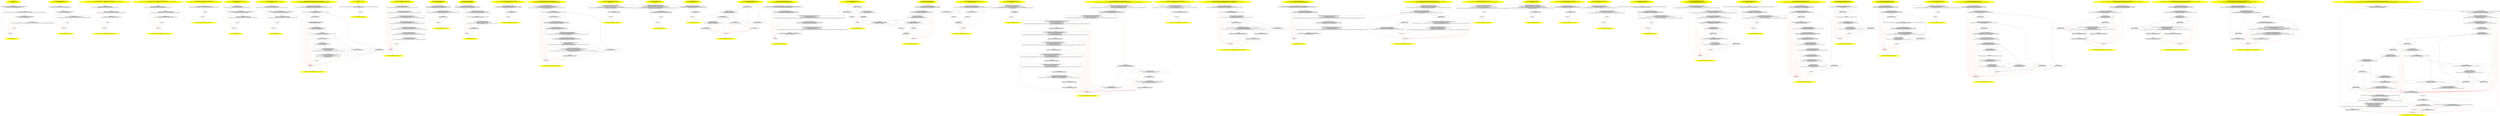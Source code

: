 /* @generated */
digraph cfg {
"org.junit.runners.BlockJUnit4ClassRunner.<clinit>():void.98657ebd5212e968a97f26e99f739c2b_1" [label="1: Start void BlockJUnit4ClassRunner.<clinit>()\nFormals: \nLocals:  $irvar1:void $irvar0:void \n  " color=yellow style=filled]
	

	 "org.junit.runners.BlockJUnit4ClassRunner.<clinit>():void.98657ebd5212e968a97f26e99f739c2b_1" -> "org.junit.runners.BlockJUnit4ClassRunner.<clinit>():void.98657ebd5212e968a97f26e99f739c2b_4" ;
"org.junit.runners.BlockJUnit4ClassRunner.<clinit>():void.98657ebd5212e968a97f26e99f739c2b_2" [label="2: Exit void BlockJUnit4ClassRunner.<clinit>() \n  " color=yellow style=filled]
	

"org.junit.runners.BlockJUnit4ClassRunner.<clinit>():void.98657ebd5212e968a97f26e99f739c2b_3" [label="3:  exceptions sink \n  " shape="box"]
	

	 "org.junit.runners.BlockJUnit4ClassRunner.<clinit>():void.98657ebd5212e968a97f26e99f739c2b_3" -> "org.junit.runners.BlockJUnit4ClassRunner.<clinit>():void.98657ebd5212e968a97f26e99f739c2b_2" ;
"org.junit.runners.BlockJUnit4ClassRunner.<clinit>():void.98657ebd5212e968a97f26e99f739c2b_4" [label="4:  Call PublicClassValidator.<init>() \n   n$0=_fun___new(sizeof(t=org.junit.validator.PublicClassValidator):org.junit.validator.PublicClassValidator*) [line 64]\n  n$1=_fun_PublicClassValidator.<init>()(n$0:org.junit.validator.PublicClassValidator*) [line 64]\n  *&$irvar0:org.junit.validator.PublicClassValidator*=n$0 [line 64]\n " shape="box"]
	

	 "org.junit.runners.BlockJUnit4ClassRunner.<clinit>():void.98657ebd5212e968a97f26e99f739c2b_4" -> "org.junit.runners.BlockJUnit4ClassRunner.<clinit>():void.98657ebd5212e968a97f26e99f739c2b_5" ;
	 "org.junit.runners.BlockJUnit4ClassRunner.<clinit>():void.98657ebd5212e968a97f26e99f739c2b_4" -> "org.junit.runners.BlockJUnit4ClassRunner.<clinit>():void.98657ebd5212e968a97f26e99f739c2b_3" [color="red" ];
"org.junit.runners.BlockJUnit4ClassRunner.<clinit>():void.98657ebd5212e968a97f26e99f739c2b_5" [label="5:  method_body \n   n$2=*&$irvar0:org.junit.validator.PublicClassValidator* [line 64]\n  *&#GB<>$org.junit.runners.BlockJUnit4ClassRunner.PUBLIC_CLASS_VALIDATOR:org.junit.runners.BlockJUnit4ClassRunner(root org.junit.runners.BlockJUnit4ClassRunner)=n$2 [line 64]\n " shape="box"]
	

	 "org.junit.runners.BlockJUnit4ClassRunner.<clinit>():void.98657ebd5212e968a97f26e99f739c2b_5" -> "org.junit.runners.BlockJUnit4ClassRunner.<clinit>():void.98657ebd5212e968a97f26e99f739c2b_6" ;
	 "org.junit.runners.BlockJUnit4ClassRunner.<clinit>():void.98657ebd5212e968a97f26e99f739c2b_5" -> "org.junit.runners.BlockJUnit4ClassRunner.<clinit>():void.98657ebd5212e968a97f26e99f739c2b_3" [color="red" ];
"org.junit.runners.BlockJUnit4ClassRunner.<clinit>():void.98657ebd5212e968a97f26e99f739c2b_6" [label="6:  Call ThreadLocal.<init>() \n   n$3=_fun___new(sizeof(t=java.lang.ThreadLocal):java.lang.ThreadLocal*) [line 456]\n  n$4=_fun_ThreadLocal.<init>()(n$3:java.lang.ThreadLocal*) [line 456]\n  *&$irvar1:java.lang.ThreadLocal*=n$3 [line 456]\n " shape="box"]
	

	 "org.junit.runners.BlockJUnit4ClassRunner.<clinit>():void.98657ebd5212e968a97f26e99f739c2b_6" -> "org.junit.runners.BlockJUnit4ClassRunner.<clinit>():void.98657ebd5212e968a97f26e99f739c2b_7" ;
	 "org.junit.runners.BlockJUnit4ClassRunner.<clinit>():void.98657ebd5212e968a97f26e99f739c2b_6" -> "org.junit.runners.BlockJUnit4ClassRunner.<clinit>():void.98657ebd5212e968a97f26e99f739c2b_3" [color="red" ];
"org.junit.runners.BlockJUnit4ClassRunner.<clinit>():void.98657ebd5212e968a97f26e99f739c2b_7" [label="7:  method_body \n   n$5=*&$irvar1:java.lang.ThreadLocal* [line 456]\n  *&#GB<>$org.junit.runners.BlockJUnit4ClassRunner.CURRENT_RULE_CONTAINER:org.junit.runners.BlockJUnit4ClassRunner(root org.junit.runners.BlockJUnit4ClassRunner)=n$5 [line 456]\n " shape="box"]
	

	 "org.junit.runners.BlockJUnit4ClassRunner.<clinit>():void.98657ebd5212e968a97f26e99f739c2b_7" -> "org.junit.runners.BlockJUnit4ClassRunner.<clinit>():void.98657ebd5212e968a97f26e99f739c2b_8" ;
	 "org.junit.runners.BlockJUnit4ClassRunner.<clinit>():void.98657ebd5212e968a97f26e99f739c2b_7" -> "org.junit.runners.BlockJUnit4ClassRunner.<clinit>():void.98657ebd5212e968a97f26e99f739c2b_3" [color="red" ];
"org.junit.runners.BlockJUnit4ClassRunner.<clinit>():void.98657ebd5212e968a97f26e99f739c2b_8" [label="8:  method_body \n  " shape="box"]
	

	 "org.junit.runners.BlockJUnit4ClassRunner.<clinit>():void.98657ebd5212e968a97f26e99f739c2b_8" -> "org.junit.runners.BlockJUnit4ClassRunner.<clinit>():void.98657ebd5212e968a97f26e99f739c2b_2" ;
	 "org.junit.runners.BlockJUnit4ClassRunner.<clinit>():void.98657ebd5212e968a97f26e99f739c2b_8" -> "org.junit.runners.BlockJUnit4ClassRunner.<clinit>():void.98657ebd5212e968a97f26e99f739c2b_3" [color="red" ];
"org.junit.runners.BlockJUnit4ClassRunner$RuleCollector.<init>().b6cb4a3e7d08d7e1861d6930e48f13ed_1" [label="1: Start BlockJUnit4ClassRunner$RuleCollector.<init>()\nFormals:  this:org.junit.runners.BlockJUnit4ClassRunner$RuleCollector*\nLocals:  $irvar0:void \n  " color=yellow style=filled]
	

	 "org.junit.runners.BlockJUnit4ClassRunner$RuleCollector.<init>().b6cb4a3e7d08d7e1861d6930e48f13ed_1" -> "org.junit.runners.BlockJUnit4ClassRunner$RuleCollector.<init>().b6cb4a3e7d08d7e1861d6930e48f13ed_4" ;
"org.junit.runners.BlockJUnit4ClassRunner$RuleCollector.<init>().b6cb4a3e7d08d7e1861d6930e48f13ed_2" [label="2: Exit BlockJUnit4ClassRunner$RuleCollector.<init>() \n  " color=yellow style=filled]
	

"org.junit.runners.BlockJUnit4ClassRunner$RuleCollector.<init>().b6cb4a3e7d08d7e1861d6930e48f13ed_3" [label="3:  exceptions sink \n  " shape="box"]
	

	 "org.junit.runners.BlockJUnit4ClassRunner$RuleCollector.<init>().b6cb4a3e7d08d7e1861d6930e48f13ed_3" -> "org.junit.runners.BlockJUnit4ClassRunner$RuleCollector.<init>().b6cb4a3e7d08d7e1861d6930e48f13ed_2" ;
"org.junit.runners.BlockJUnit4ClassRunner$RuleCollector.<init>().b6cb4a3e7d08d7e1861d6930e48f13ed_4" [label="4:  Call Object.<init>() \n   n$0=*&this:org.junit.runners.BlockJUnit4ClassRunner$RuleCollector* [line 459]\n  n$1=_fun_Object.<init>()(n$0:org.junit.runners.BlockJUnit4ClassRunner$RuleCollector*) [line 459]\n " shape="box"]
	

	 "org.junit.runners.BlockJUnit4ClassRunner$RuleCollector.<init>().b6cb4a3e7d08d7e1861d6930e48f13ed_4" -> "org.junit.runners.BlockJUnit4ClassRunner$RuleCollector.<init>().b6cb4a3e7d08d7e1861d6930e48f13ed_5" ;
	 "org.junit.runners.BlockJUnit4ClassRunner$RuleCollector.<init>().b6cb4a3e7d08d7e1861d6930e48f13ed_4" -> "org.junit.runners.BlockJUnit4ClassRunner$RuleCollector.<init>().b6cb4a3e7d08d7e1861d6930e48f13ed_3" [color="red" ];
"org.junit.runners.BlockJUnit4ClassRunner$RuleCollector.<init>().b6cb4a3e7d08d7e1861d6930e48f13ed_5" [label="5:  Call ArrayList.<init>() \n   n$2=_fun___new(sizeof(t=java.util.ArrayList):java.util.ArrayList*) [line 460]\n  n$3=_fun_ArrayList.<init>()(n$2:java.util.ArrayList*) [line 460]\n  *&$irvar0:java.util.ArrayList*=n$2 [line 460]\n " shape="box"]
	

	 "org.junit.runners.BlockJUnit4ClassRunner$RuleCollector.<init>().b6cb4a3e7d08d7e1861d6930e48f13ed_5" -> "org.junit.runners.BlockJUnit4ClassRunner$RuleCollector.<init>().b6cb4a3e7d08d7e1861d6930e48f13ed_6" ;
	 "org.junit.runners.BlockJUnit4ClassRunner$RuleCollector.<init>().b6cb4a3e7d08d7e1861d6930e48f13ed_5" -> "org.junit.runners.BlockJUnit4ClassRunner$RuleCollector.<init>().b6cb4a3e7d08d7e1861d6930e48f13ed_3" [color="red" ];
"org.junit.runners.BlockJUnit4ClassRunner$RuleCollector.<init>().b6cb4a3e7d08d7e1861d6930e48f13ed_6" [label="6:  method_body \n   n$4=*&this:org.junit.runners.BlockJUnit4ClassRunner$RuleCollector* [line 460]\n  n$5=*&$irvar0:java.util.ArrayList* [line 460]\n  *n$4.result:org.junit.runners.BlockJUnit4ClassRunner$RuleCollector(root org.junit.runners.BlockJUnit4ClassRunner$RuleCollector)=n$5 [line 460]\n " shape="box"]
	

	 "org.junit.runners.BlockJUnit4ClassRunner$RuleCollector.<init>().b6cb4a3e7d08d7e1861d6930e48f13ed_6" -> "org.junit.runners.BlockJUnit4ClassRunner$RuleCollector.<init>().b6cb4a3e7d08d7e1861d6930e48f13ed_7" ;
	 "org.junit.runners.BlockJUnit4ClassRunner$RuleCollector.<init>().b6cb4a3e7d08d7e1861d6930e48f13ed_6" -> "org.junit.runners.BlockJUnit4ClassRunner$RuleCollector.<init>().b6cb4a3e7d08d7e1861d6930e48f13ed_3" [color="red" ];
"org.junit.runners.BlockJUnit4ClassRunner$RuleCollector.<init>().b6cb4a3e7d08d7e1861d6930e48f13ed_7" [label="7:  method_body \n  " shape="box"]
	

	 "org.junit.runners.BlockJUnit4ClassRunner$RuleCollector.<init>().b6cb4a3e7d08d7e1861d6930e48f13ed_7" -> "org.junit.runners.BlockJUnit4ClassRunner$RuleCollector.<init>().b6cb4a3e7d08d7e1861d6930e48f13ed_2" ;
	 "org.junit.runners.BlockJUnit4ClassRunner$RuleCollector.<init>().b6cb4a3e7d08d7e1861d6930e48f13ed_7" -> "org.junit.runners.BlockJUnit4ClassRunner$RuleCollector.<init>().b6cb4a3e7d08d7e1861d6930e48f13ed_3" [color="red" ];
"org.junit.runners.BlockJUnit4ClassRunner$1.<init>(org.junit.runners.BlockJUnit4ClassRunner,org.junit.a14aea8654937f425fb85dca6c421ea3_1" [label="1: Start BlockJUnit4ClassRunner$1.<init>(BlockJUnit4ClassRunner,FrameworkMethod)\nFormals:  this:org.junit.runners.BlockJUnit4ClassRunner$1* this$0:org.junit.runners.BlockJUnit4ClassRunner* $bcvar2:org.junit.runners.model.FrameworkMethod*\nLocals:  \n  " color=yellow style=filled]
	

	 "org.junit.runners.BlockJUnit4ClassRunner$1.<init>(org.junit.runners.BlockJUnit4ClassRunner,org.junit.a14aea8654937f425fb85dca6c421ea3_1" -> "org.junit.runners.BlockJUnit4ClassRunner$1.<init>(org.junit.runners.BlockJUnit4ClassRunner,org.junit.a14aea8654937f425fb85dca6c421ea3_4" ;
"org.junit.runners.BlockJUnit4ClassRunner$1.<init>(org.junit.runners.BlockJUnit4ClassRunner,org.junit.a14aea8654937f425fb85dca6c421ea3_2" [label="2: Exit BlockJUnit4ClassRunner$1.<init>(BlockJUnit4ClassRunner,FrameworkMethod) \n  " color=yellow style=filled]
	

"org.junit.runners.BlockJUnit4ClassRunner$1.<init>(org.junit.runners.BlockJUnit4ClassRunner,org.junit.a14aea8654937f425fb85dca6c421ea3_3" [label="3:  exceptions sink \n  " shape="box"]
	

	 "org.junit.runners.BlockJUnit4ClassRunner$1.<init>(org.junit.runners.BlockJUnit4ClassRunner,org.junit.a14aea8654937f425fb85dca6c421ea3_3" -> "org.junit.runners.BlockJUnit4ClassRunner$1.<init>(org.junit.runners.BlockJUnit4ClassRunner,org.junit.a14aea8654937f425fb85dca6c421ea3_2" ;
"org.junit.runners.BlockJUnit4ClassRunner$1.<init>(org.junit.runners.BlockJUnit4ClassRunner,org.junit.a14aea8654937f425fb85dca6c421ea3_4" [label="4:  method_body \n   n$0=*&this:org.junit.runners.BlockJUnit4ClassRunner$1* [line 97]\n  n$1=*&this$0:org.junit.runners.BlockJUnit4ClassRunner* [line 97]\n  *n$0.this$0:org.junit.runners.BlockJUnit4ClassRunner$1(root org.junit.runners.BlockJUnit4ClassRunner$1)=n$1 [line 97]\n " shape="box"]
	

	 "org.junit.runners.BlockJUnit4ClassRunner$1.<init>(org.junit.runners.BlockJUnit4ClassRunner,org.junit.a14aea8654937f425fb85dca6c421ea3_4" -> "org.junit.runners.BlockJUnit4ClassRunner$1.<init>(org.junit.runners.BlockJUnit4ClassRunner,org.junit.a14aea8654937f425fb85dca6c421ea3_5" ;
	 "org.junit.runners.BlockJUnit4ClassRunner$1.<init>(org.junit.runners.BlockJUnit4ClassRunner,org.junit.a14aea8654937f425fb85dca6c421ea3_4" -> "org.junit.runners.BlockJUnit4ClassRunner$1.<init>(org.junit.runners.BlockJUnit4ClassRunner,org.junit.a14aea8654937f425fb85dca6c421ea3_3" [color="red" ];
"org.junit.runners.BlockJUnit4ClassRunner$1.<init>(org.junit.runners.BlockJUnit4ClassRunner,org.junit.a14aea8654937f425fb85dca6c421ea3_5" [label="5:  method_body \n   n$2=*&this:org.junit.runners.BlockJUnit4ClassRunner$1* [line 97]\n  n$3=*&$bcvar2:org.junit.runners.model.FrameworkMethod* [line 97]\n  *n$2.val$method:org.junit.runners.BlockJUnit4ClassRunner$1(root org.junit.runners.BlockJUnit4ClassRunner$1)=n$3 [line 97]\n " shape="box"]
	

	 "org.junit.runners.BlockJUnit4ClassRunner$1.<init>(org.junit.runners.BlockJUnit4ClassRunner,org.junit.a14aea8654937f425fb85dca6c421ea3_5" -> "org.junit.runners.BlockJUnit4ClassRunner$1.<init>(org.junit.runners.BlockJUnit4ClassRunner,org.junit.a14aea8654937f425fb85dca6c421ea3_6" ;
	 "org.junit.runners.BlockJUnit4ClassRunner$1.<init>(org.junit.runners.BlockJUnit4ClassRunner,org.junit.a14aea8654937f425fb85dca6c421ea3_5" -> "org.junit.runners.BlockJUnit4ClassRunner$1.<init>(org.junit.runners.BlockJUnit4ClassRunner,org.junit.a14aea8654937f425fb85dca6c421ea3_3" [color="red" ];
"org.junit.runners.BlockJUnit4ClassRunner$1.<init>(org.junit.runners.BlockJUnit4ClassRunner,org.junit.a14aea8654937f425fb85dca6c421ea3_6" [label="6:  Call Statement.<init>() \n   n$4=*&this:org.junit.runners.BlockJUnit4ClassRunner$1* [line 97]\n  n$5=_fun_Statement.<init>()(n$4:org.junit.runners.BlockJUnit4ClassRunner$1*) [line 97]\n " shape="box"]
	

	 "org.junit.runners.BlockJUnit4ClassRunner$1.<init>(org.junit.runners.BlockJUnit4ClassRunner,org.junit.a14aea8654937f425fb85dca6c421ea3_6" -> "org.junit.runners.BlockJUnit4ClassRunner$1.<init>(org.junit.runners.BlockJUnit4ClassRunner,org.junit.a14aea8654937f425fb85dca6c421ea3_7" ;
	 "org.junit.runners.BlockJUnit4ClassRunner$1.<init>(org.junit.runners.BlockJUnit4ClassRunner,org.junit.a14aea8654937f425fb85dca6c421ea3_6" -> "org.junit.runners.BlockJUnit4ClassRunner$1.<init>(org.junit.runners.BlockJUnit4ClassRunner,org.junit.a14aea8654937f425fb85dca6c421ea3_3" [color="red" ];
"org.junit.runners.BlockJUnit4ClassRunner$1.<init>(org.junit.runners.BlockJUnit4ClassRunner,org.junit.a14aea8654937f425fb85dca6c421ea3_7" [label="7:  method_body \n  " shape="box"]
	

	 "org.junit.runners.BlockJUnit4ClassRunner$1.<init>(org.junit.runners.BlockJUnit4ClassRunner,org.junit.a14aea8654937f425fb85dca6c421ea3_7" -> "org.junit.runners.BlockJUnit4ClassRunner$1.<init>(org.junit.runners.BlockJUnit4ClassRunner,org.junit.a14aea8654937f425fb85dca6c421ea3_2" ;
	 "org.junit.runners.BlockJUnit4ClassRunner$1.<init>(org.junit.runners.BlockJUnit4ClassRunner,org.junit.a14aea8654937f425fb85dca6c421ea3_7" -> "org.junit.runners.BlockJUnit4ClassRunner$1.<init>(org.junit.runners.BlockJUnit4ClassRunner,org.junit.a14aea8654937f425fb85dca6c421ea3_3" [color="red" ];
"org.junit.runners.BlockJUnit4ClassRunner$2.<init>(org.junit.runners.BlockJUnit4ClassRunner,org.junit.bb221b1e155a8d5c45f03e732a9ce171_1" [label="1: Start BlockJUnit4ClassRunner$2.<init>(BlockJUnit4ClassRunner,FrameworkMethod)\nFormals:  this:org.junit.runners.BlockJUnit4ClassRunner$2* this$0:org.junit.runners.BlockJUnit4ClassRunner* $bcvar2:org.junit.runners.model.FrameworkMethod*\nLocals:  \n  " color=yellow style=filled]
	

	 "org.junit.runners.BlockJUnit4ClassRunner$2.<init>(org.junit.runners.BlockJUnit4ClassRunner,org.junit.bb221b1e155a8d5c45f03e732a9ce171_1" -> "org.junit.runners.BlockJUnit4ClassRunner$2.<init>(org.junit.runners.BlockJUnit4ClassRunner,org.junit.bb221b1e155a8d5c45f03e732a9ce171_4" ;
"org.junit.runners.BlockJUnit4ClassRunner$2.<init>(org.junit.runners.BlockJUnit4ClassRunner,org.junit.bb221b1e155a8d5c45f03e732a9ce171_2" [label="2: Exit BlockJUnit4ClassRunner$2.<init>(BlockJUnit4ClassRunner,FrameworkMethod) \n  " color=yellow style=filled]
	

"org.junit.runners.BlockJUnit4ClassRunner$2.<init>(org.junit.runners.BlockJUnit4ClassRunner,org.junit.bb221b1e155a8d5c45f03e732a9ce171_3" [label="3:  exceptions sink \n  " shape="box"]
	

	 "org.junit.runners.BlockJUnit4ClassRunner$2.<init>(org.junit.runners.BlockJUnit4ClassRunner,org.junit.bb221b1e155a8d5c45f03e732a9ce171_3" -> "org.junit.runners.BlockJUnit4ClassRunner$2.<init>(org.junit.runners.BlockJUnit4ClassRunner,org.junit.bb221b1e155a8d5c45f03e732a9ce171_2" ;
"org.junit.runners.BlockJUnit4ClassRunner$2.<init>(org.junit.runners.BlockJUnit4ClassRunner,org.junit.bb221b1e155a8d5c45f03e732a9ce171_4" [label="4:  method_body \n   n$0=*&this:org.junit.runners.BlockJUnit4ClassRunner$2* [line 306]\n  n$1=*&this$0:org.junit.runners.BlockJUnit4ClassRunner* [line 306]\n  *n$0.this$0:org.junit.runners.BlockJUnit4ClassRunner$2(root org.junit.runners.BlockJUnit4ClassRunner$2)=n$1 [line 306]\n " shape="box"]
	

	 "org.junit.runners.BlockJUnit4ClassRunner$2.<init>(org.junit.runners.BlockJUnit4ClassRunner,org.junit.bb221b1e155a8d5c45f03e732a9ce171_4" -> "org.junit.runners.BlockJUnit4ClassRunner$2.<init>(org.junit.runners.BlockJUnit4ClassRunner,org.junit.bb221b1e155a8d5c45f03e732a9ce171_5" ;
	 "org.junit.runners.BlockJUnit4ClassRunner$2.<init>(org.junit.runners.BlockJUnit4ClassRunner,org.junit.bb221b1e155a8d5c45f03e732a9ce171_4" -> "org.junit.runners.BlockJUnit4ClassRunner$2.<init>(org.junit.runners.BlockJUnit4ClassRunner,org.junit.bb221b1e155a8d5c45f03e732a9ce171_3" [color="red" ];
"org.junit.runners.BlockJUnit4ClassRunner$2.<init>(org.junit.runners.BlockJUnit4ClassRunner,org.junit.bb221b1e155a8d5c45f03e732a9ce171_5" [label="5:  method_body \n   n$2=*&this:org.junit.runners.BlockJUnit4ClassRunner$2* [line 306]\n  n$3=*&$bcvar2:org.junit.runners.model.FrameworkMethod* [line 306]\n  *n$2.val$method:org.junit.runners.BlockJUnit4ClassRunner$2(root org.junit.runners.BlockJUnit4ClassRunner$2)=n$3 [line 306]\n " shape="box"]
	

	 "org.junit.runners.BlockJUnit4ClassRunner$2.<init>(org.junit.runners.BlockJUnit4ClassRunner,org.junit.bb221b1e155a8d5c45f03e732a9ce171_5" -> "org.junit.runners.BlockJUnit4ClassRunner$2.<init>(org.junit.runners.BlockJUnit4ClassRunner,org.junit.bb221b1e155a8d5c45f03e732a9ce171_6" ;
	 "org.junit.runners.BlockJUnit4ClassRunner$2.<init>(org.junit.runners.BlockJUnit4ClassRunner,org.junit.bb221b1e155a8d5c45f03e732a9ce171_5" -> "org.junit.runners.BlockJUnit4ClassRunner$2.<init>(org.junit.runners.BlockJUnit4ClassRunner,org.junit.bb221b1e155a8d5c45f03e732a9ce171_3" [color="red" ];
"org.junit.runners.BlockJUnit4ClassRunner$2.<init>(org.junit.runners.BlockJUnit4ClassRunner,org.junit.bb221b1e155a8d5c45f03e732a9ce171_6" [label="6:  Call ReflectiveCallable.<init>() \n   n$4=*&this:org.junit.runners.BlockJUnit4ClassRunner$2* [line 306]\n  n$5=_fun_ReflectiveCallable.<init>()(n$4:org.junit.runners.BlockJUnit4ClassRunner$2*) [line 306]\n " shape="box"]
	

	 "org.junit.runners.BlockJUnit4ClassRunner$2.<init>(org.junit.runners.BlockJUnit4ClassRunner,org.junit.bb221b1e155a8d5c45f03e732a9ce171_6" -> "org.junit.runners.BlockJUnit4ClassRunner$2.<init>(org.junit.runners.BlockJUnit4ClassRunner,org.junit.bb221b1e155a8d5c45f03e732a9ce171_7" ;
	 "org.junit.runners.BlockJUnit4ClassRunner$2.<init>(org.junit.runners.BlockJUnit4ClassRunner,org.junit.bb221b1e155a8d5c45f03e732a9ce171_6" -> "org.junit.runners.BlockJUnit4ClassRunner$2.<init>(org.junit.runners.BlockJUnit4ClassRunner,org.junit.bb221b1e155a8d5c45f03e732a9ce171_3" [color="red" ];
"org.junit.runners.BlockJUnit4ClassRunner$2.<init>(org.junit.runners.BlockJUnit4ClassRunner,org.junit.bb221b1e155a8d5c45f03e732a9ce171_7" [label="7:  method_body \n  " shape="box"]
	

	 "org.junit.runners.BlockJUnit4ClassRunner$2.<init>(org.junit.runners.BlockJUnit4ClassRunner,org.junit.bb221b1e155a8d5c45f03e732a9ce171_7" -> "org.junit.runners.BlockJUnit4ClassRunner$2.<init>(org.junit.runners.BlockJUnit4ClassRunner,org.junit.bb221b1e155a8d5c45f03e732a9ce171_2" ;
	 "org.junit.runners.BlockJUnit4ClassRunner$2.<init>(org.junit.runners.BlockJUnit4ClassRunner,org.junit.bb221b1e155a8d5c45f03e732a9ce171_7" -> "org.junit.runners.BlockJUnit4ClassRunner$2.<init>(org.junit.runners.BlockJUnit4ClassRunner,org.junit.bb221b1e155a8d5c45f03e732a9ce171_3" [color="red" ];
"org.junit.runners.BlockJUnit4ClassRunner$RuleCollector.<init>(org.junit.runners.BlockJUnit4ClassRunn.46e7b1319225dc19aa26ef621f28ec73_1" [label="1: Start BlockJUnit4ClassRunner$RuleCollector.<init>(BlockJUnit4ClassRunner$1)\nFormals:  this:org.junit.runners.BlockJUnit4ClassRunner$RuleCollector* x0:org.junit.runners.BlockJUnit4ClassRunner$1*\nLocals:  \n  " color=yellow style=filled]
	

	 "org.junit.runners.BlockJUnit4ClassRunner$RuleCollector.<init>(org.junit.runners.BlockJUnit4ClassRunn.46e7b1319225dc19aa26ef621f28ec73_1" -> "org.junit.runners.BlockJUnit4ClassRunner$RuleCollector.<init>(org.junit.runners.BlockJUnit4ClassRunn.46e7b1319225dc19aa26ef621f28ec73_4" ;
"org.junit.runners.BlockJUnit4ClassRunner$RuleCollector.<init>(org.junit.runners.BlockJUnit4ClassRunn.46e7b1319225dc19aa26ef621f28ec73_2" [label="2: Exit BlockJUnit4ClassRunner$RuleCollector.<init>(BlockJUnit4ClassRunner$1) \n  " color=yellow style=filled]
	

"org.junit.runners.BlockJUnit4ClassRunner$RuleCollector.<init>(org.junit.runners.BlockJUnit4ClassRunn.46e7b1319225dc19aa26ef621f28ec73_3" [label="3:  exceptions sink \n  " shape="box"]
	

	 "org.junit.runners.BlockJUnit4ClassRunner$RuleCollector.<init>(org.junit.runners.BlockJUnit4ClassRunn.46e7b1319225dc19aa26ef621f28ec73_3" -> "org.junit.runners.BlockJUnit4ClassRunner$RuleCollector.<init>(org.junit.runners.BlockJUnit4ClassRunn.46e7b1319225dc19aa26ef621f28ec73_2" ;
"org.junit.runners.BlockJUnit4ClassRunner$RuleCollector.<init>(org.junit.runners.BlockJUnit4ClassRunn.46e7b1319225dc19aa26ef621f28ec73_4" [label="4:  Call BlockJUnit4ClassRunner$RuleCollector.<init>() \n   n$0=*&this:org.junit.runners.BlockJUnit4ClassRunner$RuleCollector* [line 459]\n  n$1=_fun_BlockJUnit4ClassRunner$RuleCollector.<init>()(n$0:org.junit.runners.BlockJUnit4ClassRunner$RuleCollector*) [line 459]\n " shape="box"]
	

	 "org.junit.runners.BlockJUnit4ClassRunner$RuleCollector.<init>(org.junit.runners.BlockJUnit4ClassRunn.46e7b1319225dc19aa26ef621f28ec73_4" -> "org.junit.runners.BlockJUnit4ClassRunner$RuleCollector.<init>(org.junit.runners.BlockJUnit4ClassRunn.46e7b1319225dc19aa26ef621f28ec73_5" ;
	 "org.junit.runners.BlockJUnit4ClassRunner$RuleCollector.<init>(org.junit.runners.BlockJUnit4ClassRunn.46e7b1319225dc19aa26ef621f28ec73_4" -> "org.junit.runners.BlockJUnit4ClassRunner$RuleCollector.<init>(org.junit.runners.BlockJUnit4ClassRunn.46e7b1319225dc19aa26ef621f28ec73_3" [color="red" ];
"org.junit.runners.BlockJUnit4ClassRunner$RuleCollector.<init>(org.junit.runners.BlockJUnit4ClassRunn.46e7b1319225dc19aa26ef621f28ec73_5" [label="5:  method_body \n  " shape="box"]
	

	 "org.junit.runners.BlockJUnit4ClassRunner$RuleCollector.<init>(org.junit.runners.BlockJUnit4ClassRunn.46e7b1319225dc19aa26ef621f28ec73_5" -> "org.junit.runners.BlockJUnit4ClassRunner$RuleCollector.<init>(org.junit.runners.BlockJUnit4ClassRunn.46e7b1319225dc19aa26ef621f28ec73_2" ;
	 "org.junit.runners.BlockJUnit4ClassRunner$RuleCollector.<init>(org.junit.runners.BlockJUnit4ClassRunn.46e7b1319225dc19aa26ef621f28ec73_5" -> "org.junit.runners.BlockJUnit4ClassRunner$RuleCollector.<init>(org.junit.runners.BlockJUnit4ClassRunn.46e7b1319225dc19aa26ef621f28ec73_3" [color="red" ];
"org.junit.runners.BlockJUnit4ClassRunner.<init>(java.lang.Class).6426014daec4b8b3edcfd551df128a91_1" [label="1: Start BlockJUnit4ClassRunner.<init>(Class)\nFormals:  this:org.junit.runners.BlockJUnit4ClassRunner* testClass:java.lang.Class*\nLocals:  $irvar0:void \n  " color=yellow style=filled]
	

	 "org.junit.runners.BlockJUnit4ClassRunner.<init>(java.lang.Class).6426014daec4b8b3edcfd551df128a91_1" -> "org.junit.runners.BlockJUnit4ClassRunner.<init>(java.lang.Class).6426014daec4b8b3edcfd551df128a91_4" ;
"org.junit.runners.BlockJUnit4ClassRunner.<init>(java.lang.Class).6426014daec4b8b3edcfd551df128a91_2" [label="2: Exit BlockJUnit4ClassRunner.<init>(Class) \n  " color=yellow style=filled]
	

"org.junit.runners.BlockJUnit4ClassRunner.<init>(java.lang.Class).6426014daec4b8b3edcfd551df128a91_3" [label="3:  exceptions sink \n  " shape="box"]
	

	 "org.junit.runners.BlockJUnit4ClassRunner.<init>(java.lang.Class).6426014daec4b8b3edcfd551df128a91_3" -> "org.junit.runners.BlockJUnit4ClassRunner.<init>(java.lang.Class).6426014daec4b8b3edcfd551df128a91_2" ;
"org.junit.runners.BlockJUnit4ClassRunner.<init>(java.lang.Class).6426014daec4b8b3edcfd551df128a91_4" [label="4:  Call ParentRunner.<init>(Class) \n   n$0=*&this:org.junit.runners.BlockJUnit4ClassRunner* [line 74]\n  n$1=*&testClass:java.lang.Class* [line 74]\n  n$2=_fun_ParentRunner.<init>(Class)(n$0:org.junit.runners.BlockJUnit4ClassRunner*,n$1:java.lang.Class*) [line 74]\n " shape="box"]
	

	 "org.junit.runners.BlockJUnit4ClassRunner.<init>(java.lang.Class).6426014daec4b8b3edcfd551df128a91_4" -> "org.junit.runners.BlockJUnit4ClassRunner.<init>(java.lang.Class).6426014daec4b8b3edcfd551df128a91_5" ;
	 "org.junit.runners.BlockJUnit4ClassRunner.<init>(java.lang.Class).6426014daec4b8b3edcfd551df128a91_4" -> "org.junit.runners.BlockJUnit4ClassRunner.<init>(java.lang.Class).6426014daec4b8b3edcfd551df128a91_3" [color="red" ];
"org.junit.runners.BlockJUnit4ClassRunner.<init>(java.lang.Class).6426014daec4b8b3edcfd551df128a91_5" [label="5:  Call ConcurrentHashMap.<init>() \n   n$3=_fun___new(sizeof(t=java.util.concurrent.ConcurrentHashMap):java.util.concurrent.ConcurrentHashMap*) [line 66]\n  n$4=_fun_ConcurrentHashMap.<init>()(n$3:java.util.concurrent.ConcurrentHashMap*) [line 66]\n  *&$irvar0:java.util.concurrent.ConcurrentHashMap*=n$3 [line 66]\n " shape="box"]
	

	 "org.junit.runners.BlockJUnit4ClassRunner.<init>(java.lang.Class).6426014daec4b8b3edcfd551df128a91_5" -> "org.junit.runners.BlockJUnit4ClassRunner.<init>(java.lang.Class).6426014daec4b8b3edcfd551df128a91_6" ;
	 "org.junit.runners.BlockJUnit4ClassRunner.<init>(java.lang.Class).6426014daec4b8b3edcfd551df128a91_5" -> "org.junit.runners.BlockJUnit4ClassRunner.<init>(java.lang.Class).6426014daec4b8b3edcfd551df128a91_3" [color="red" ];
"org.junit.runners.BlockJUnit4ClassRunner.<init>(java.lang.Class).6426014daec4b8b3edcfd551df128a91_6" [label="6:  method_body \n   n$5=*&this:org.junit.runners.BlockJUnit4ClassRunner* [line 66]\n  n$6=*&$irvar0:java.util.concurrent.ConcurrentHashMap* [line 66]\n  *n$5.methodDescriptions:org.junit.runners.BlockJUnit4ClassRunner(root org.junit.runners.BlockJUnit4ClassRunner)=n$6 [line 66]\n " shape="box"]
	

	 "org.junit.runners.BlockJUnit4ClassRunner.<init>(java.lang.Class).6426014daec4b8b3edcfd551df128a91_6" -> "org.junit.runners.BlockJUnit4ClassRunner.<init>(java.lang.Class).6426014daec4b8b3edcfd551df128a91_7" ;
	 "org.junit.runners.BlockJUnit4ClassRunner.<init>(java.lang.Class).6426014daec4b8b3edcfd551df128a91_6" -> "org.junit.runners.BlockJUnit4ClassRunner.<init>(java.lang.Class).6426014daec4b8b3edcfd551df128a91_3" [color="red" ];
"org.junit.runners.BlockJUnit4ClassRunner.<init>(java.lang.Class).6426014daec4b8b3edcfd551df128a91_7" [label="7:  method_body \n  " shape="box"]
	

	 "org.junit.runners.BlockJUnit4ClassRunner.<init>(java.lang.Class).6426014daec4b8b3edcfd551df128a91_7" -> "org.junit.runners.BlockJUnit4ClassRunner.<init>(java.lang.Class).6426014daec4b8b3edcfd551df128a91_2" ;
	 "org.junit.runners.BlockJUnit4ClassRunner.<init>(java.lang.Class).6426014daec4b8b3edcfd551df128a91_7" -> "org.junit.runners.BlockJUnit4ClassRunner.<init>(java.lang.Class).6426014daec4b8b3edcfd551df128a91_3" [color="red" ];
"org.junit.runners.BlockJUnit4ClassRunner.<init>(org.junit.runners.model.TestClass).f325919a5d1e2215996507ec4ee77f07_1" [label="1: Start BlockJUnit4ClassRunner.<init>(TestClass)\nFormals:  this:org.junit.runners.BlockJUnit4ClassRunner* testClass:org.junit.runners.model.TestClass*\nLocals:  $irvar0:void \n  " color=yellow style=filled]
	

	 "org.junit.runners.BlockJUnit4ClassRunner.<init>(org.junit.runners.model.TestClass).f325919a5d1e2215996507ec4ee77f07_1" -> "org.junit.runners.BlockJUnit4ClassRunner.<init>(org.junit.runners.model.TestClass).f325919a5d1e2215996507ec4ee77f07_4" ;
"org.junit.runners.BlockJUnit4ClassRunner.<init>(org.junit.runners.model.TestClass).f325919a5d1e2215996507ec4ee77f07_2" [label="2: Exit BlockJUnit4ClassRunner.<init>(TestClass) \n  " color=yellow style=filled]
	

"org.junit.runners.BlockJUnit4ClassRunner.<init>(org.junit.runners.model.TestClass).f325919a5d1e2215996507ec4ee77f07_3" [label="3:  exceptions sink \n  " shape="box"]
	

	 "org.junit.runners.BlockJUnit4ClassRunner.<init>(org.junit.runners.model.TestClass).f325919a5d1e2215996507ec4ee77f07_3" -> "org.junit.runners.BlockJUnit4ClassRunner.<init>(org.junit.runners.model.TestClass).f325919a5d1e2215996507ec4ee77f07_2" ;
"org.junit.runners.BlockJUnit4ClassRunner.<init>(org.junit.runners.model.TestClass).f325919a5d1e2215996507ec4ee77f07_4" [label="4:  Call ParentRunner.<init>(TestClass) \n   n$0=*&this:org.junit.runners.BlockJUnit4ClassRunner* [line 84]\n  n$1=*&testClass:org.junit.runners.model.TestClass* [line 84]\n  n$2=_fun_ParentRunner.<init>(TestClass)(n$0:org.junit.runners.BlockJUnit4ClassRunner*,n$1:org.junit.runners.model.TestClass*) [line 84]\n " shape="box"]
	

	 "org.junit.runners.BlockJUnit4ClassRunner.<init>(org.junit.runners.model.TestClass).f325919a5d1e2215996507ec4ee77f07_4" -> "org.junit.runners.BlockJUnit4ClassRunner.<init>(org.junit.runners.model.TestClass).f325919a5d1e2215996507ec4ee77f07_5" ;
	 "org.junit.runners.BlockJUnit4ClassRunner.<init>(org.junit.runners.model.TestClass).f325919a5d1e2215996507ec4ee77f07_4" -> "org.junit.runners.BlockJUnit4ClassRunner.<init>(org.junit.runners.model.TestClass).f325919a5d1e2215996507ec4ee77f07_3" [color="red" ];
"org.junit.runners.BlockJUnit4ClassRunner.<init>(org.junit.runners.model.TestClass).f325919a5d1e2215996507ec4ee77f07_5" [label="5:  Call ConcurrentHashMap.<init>() \n   n$3=_fun___new(sizeof(t=java.util.concurrent.ConcurrentHashMap):java.util.concurrent.ConcurrentHashMap*) [line 66]\n  n$4=_fun_ConcurrentHashMap.<init>()(n$3:java.util.concurrent.ConcurrentHashMap*) [line 66]\n  *&$irvar0:java.util.concurrent.ConcurrentHashMap*=n$3 [line 66]\n " shape="box"]
	

	 "org.junit.runners.BlockJUnit4ClassRunner.<init>(org.junit.runners.model.TestClass).f325919a5d1e2215996507ec4ee77f07_5" -> "org.junit.runners.BlockJUnit4ClassRunner.<init>(org.junit.runners.model.TestClass).f325919a5d1e2215996507ec4ee77f07_6" ;
	 "org.junit.runners.BlockJUnit4ClassRunner.<init>(org.junit.runners.model.TestClass).f325919a5d1e2215996507ec4ee77f07_5" -> "org.junit.runners.BlockJUnit4ClassRunner.<init>(org.junit.runners.model.TestClass).f325919a5d1e2215996507ec4ee77f07_3" [color="red" ];
"org.junit.runners.BlockJUnit4ClassRunner.<init>(org.junit.runners.model.TestClass).f325919a5d1e2215996507ec4ee77f07_6" [label="6:  method_body \n   n$5=*&this:org.junit.runners.BlockJUnit4ClassRunner* [line 66]\n  n$6=*&$irvar0:java.util.concurrent.ConcurrentHashMap* [line 66]\n  *n$5.methodDescriptions:org.junit.runners.BlockJUnit4ClassRunner(root org.junit.runners.BlockJUnit4ClassRunner)=n$6 [line 66]\n " shape="box"]
	

	 "org.junit.runners.BlockJUnit4ClassRunner.<init>(org.junit.runners.model.TestClass).f325919a5d1e2215996507ec4ee77f07_6" -> "org.junit.runners.BlockJUnit4ClassRunner.<init>(org.junit.runners.model.TestClass).f325919a5d1e2215996507ec4ee77f07_7" ;
	 "org.junit.runners.BlockJUnit4ClassRunner.<init>(org.junit.runners.model.TestClass).f325919a5d1e2215996507ec4ee77f07_6" -> "org.junit.runners.BlockJUnit4ClassRunner.<init>(org.junit.runners.model.TestClass).f325919a5d1e2215996507ec4ee77f07_3" [color="red" ];
"org.junit.runners.BlockJUnit4ClassRunner.<init>(org.junit.runners.model.TestClass).f325919a5d1e2215996507ec4ee77f07_7" [label="7:  method_body \n  " shape="box"]
	

	 "org.junit.runners.BlockJUnit4ClassRunner.<init>(org.junit.runners.model.TestClass).f325919a5d1e2215996507ec4ee77f07_7" -> "org.junit.runners.BlockJUnit4ClassRunner.<init>(org.junit.runners.model.TestClass).f325919a5d1e2215996507ec4ee77f07_2" ;
	 "org.junit.runners.BlockJUnit4ClassRunner.<init>(org.junit.runners.model.TestClass).f325919a5d1e2215996507ec4ee77f07_7" -> "org.junit.runners.BlockJUnit4ClassRunner.<init>(org.junit.runners.model.TestClass).f325919a5d1e2215996507ec4ee77f07_3" [color="red" ];
"org.junit.runners.BlockJUnit4ClassRunner$RuleCollector.accept(org.junit.runners.model.FrameworkMembe.4b040c3aa0530231be59537b0ecf137d_1" [label="1: Start void BlockJUnit4ClassRunner$RuleCollector.accept(FrameworkMember,Object)\nFormals:  this:org.junit.runners.BlockJUnit4ClassRunner$RuleCollector* member:org.junit.runners.model.FrameworkMember* value:java.lang.Object*\nLocals:  $irvar4:void $irvar3:void $irvar2:void $irvar1:void $irvar0:void rule:org.junit.Rule* container:org.junit.runners.RuleContainer* \n  " color=yellow style=filled]
	

	 "org.junit.runners.BlockJUnit4ClassRunner$RuleCollector.accept(org.junit.runners.model.FrameworkMembe.4b040c3aa0530231be59537b0ecf137d_1" -> "org.junit.runners.BlockJUnit4ClassRunner$RuleCollector.accept(org.junit.runners.model.FrameworkMembe.4b040c3aa0530231be59537b0ecf137d_4" ;
"org.junit.runners.BlockJUnit4ClassRunner$RuleCollector.accept(org.junit.runners.model.FrameworkMembe.4b040c3aa0530231be59537b0ecf137d_2" [label="2: Exit void BlockJUnit4ClassRunner$RuleCollector.accept(FrameworkMember,Object) \n  " color=yellow style=filled]
	

"org.junit.runners.BlockJUnit4ClassRunner$RuleCollector.accept(org.junit.runners.model.FrameworkMembe.4b040c3aa0530231be59537b0ecf137d_3" [label="3:  exceptions sink \n  " shape="box"]
	

	 "org.junit.runners.BlockJUnit4ClassRunner$RuleCollector.accept(org.junit.runners.model.FrameworkMembe.4b040c3aa0530231be59537b0ecf137d_3" -> "org.junit.runners.BlockJUnit4ClassRunner$RuleCollector.accept(org.junit.runners.model.FrameworkMembe.4b040c3aa0530231be59537b0ecf137d_2" ;
"org.junit.runners.BlockJUnit4ClassRunner$RuleCollector.accept(org.junit.runners.model.FrameworkMembe.4b040c3aa0530231be59537b0ecf137d_4" [label="4:  Call Annotation FrameworkMember.getAnnotation(Class) \n   n$0=*&member:org.junit.runners.model.FrameworkMember* [line 463]\n  _=*n$0:org.junit.runners.model.FrameworkMember*(root org.junit.runners.model.FrameworkMember) [line 463]\n  n$2=_fun_Annotation FrameworkMember.getAnnotation(Class)(n$0:org.junit.runners.model.FrameworkMember*,org.junit.Rule:java.lang.Object*) virtual [line 463]\n  *&$irvar0:java.lang.annotation.Annotation*=n$2 [line 463]\n " shape="box"]
	

	 "org.junit.runners.BlockJUnit4ClassRunner$RuleCollector.accept(org.junit.runners.model.FrameworkMembe.4b040c3aa0530231be59537b0ecf137d_4" -> "org.junit.runners.BlockJUnit4ClassRunner$RuleCollector.accept(org.junit.runners.model.FrameworkMembe.4b040c3aa0530231be59537b0ecf137d_5" ;
	 "org.junit.runners.BlockJUnit4ClassRunner$RuleCollector.accept(org.junit.runners.model.FrameworkMembe.4b040c3aa0530231be59537b0ecf137d_4" -> "org.junit.runners.BlockJUnit4ClassRunner$RuleCollector.accept(org.junit.runners.model.FrameworkMembe.4b040c3aa0530231be59537b0ecf137d_3" [color="red" ];
"org.junit.runners.BlockJUnit4ClassRunner$RuleCollector.accept(org.junit.runners.model.FrameworkMembe.4b040c3aa0530231be59537b0ecf137d_5" [label="5:  method_body \n   n$3=*&$irvar0:java.lang.annotation.Annotation* [line 463]\n  n$4=_fun___cast(n$3:java.lang.annotation.Annotation*,sizeof(t=org.junit.Rule;sub_t=( sub )(cast)):void) [line 463]\n  *&rule:org.junit.Rule*=n$4 [line 463]\n " shape="box"]
	

	 "org.junit.runners.BlockJUnit4ClassRunner$RuleCollector.accept(org.junit.runners.model.FrameworkMembe.4b040c3aa0530231be59537b0ecf137d_5" -> "org.junit.runners.BlockJUnit4ClassRunner$RuleCollector.accept(org.junit.runners.model.FrameworkMembe.4b040c3aa0530231be59537b0ecf137d_6" ;
	 "org.junit.runners.BlockJUnit4ClassRunner$RuleCollector.accept(org.junit.runners.model.FrameworkMembe.4b040c3aa0530231be59537b0ecf137d_5" -> "org.junit.runners.BlockJUnit4ClassRunner$RuleCollector.accept(org.junit.runners.model.FrameworkMembe.4b040c3aa0530231be59537b0ecf137d_7" ;
	 "org.junit.runners.BlockJUnit4ClassRunner$RuleCollector.accept(org.junit.runners.model.FrameworkMembe.4b040c3aa0530231be59537b0ecf137d_5" -> "org.junit.runners.BlockJUnit4ClassRunner$RuleCollector.accept(org.junit.runners.model.FrameworkMembe.4b040c3aa0530231be59537b0ecf137d_3" [color="red" ];
"org.junit.runners.BlockJUnit4ClassRunner$RuleCollector.accept(org.junit.runners.model.FrameworkMembe.4b040c3aa0530231be59537b0ecf137d_6" [label="6: Prune (true branch, if) \n   n$5=*&rule:org.junit.Rule* [line 464]\n  PRUNE(!(n$5 == null), true); [line 464]\n " shape="invhouse"]
	

	 "org.junit.runners.BlockJUnit4ClassRunner$RuleCollector.accept(org.junit.runners.model.FrameworkMembe.4b040c3aa0530231be59537b0ecf137d_6" -> "org.junit.runners.BlockJUnit4ClassRunner$RuleCollector.accept(org.junit.runners.model.FrameworkMembe.4b040c3aa0530231be59537b0ecf137d_8" ;
	 "org.junit.runners.BlockJUnit4ClassRunner$RuleCollector.accept(org.junit.runners.model.FrameworkMembe.4b040c3aa0530231be59537b0ecf137d_6" -> "org.junit.runners.BlockJUnit4ClassRunner$RuleCollector.accept(org.junit.runners.model.FrameworkMembe.4b040c3aa0530231be59537b0ecf137d_3" [color="red" ];
"org.junit.runners.BlockJUnit4ClassRunner$RuleCollector.accept(org.junit.runners.model.FrameworkMembe.4b040c3aa0530231be59537b0ecf137d_7" [label="7: Prune (false branch, if) \n   n$5=*&rule:org.junit.Rule* [line 464]\n  PRUNE((n$5 == null), false); [line 464]\n " shape="invhouse"]
	

	 "org.junit.runners.BlockJUnit4ClassRunner$RuleCollector.accept(org.junit.runners.model.FrameworkMembe.4b040c3aa0530231be59537b0ecf137d_7" -> "org.junit.runners.BlockJUnit4ClassRunner$RuleCollector.accept(org.junit.runners.model.FrameworkMembe.4b040c3aa0530231be59537b0ecf137d_15" ;
	 "org.junit.runners.BlockJUnit4ClassRunner$RuleCollector.accept(org.junit.runners.model.FrameworkMembe.4b040c3aa0530231be59537b0ecf137d_7" -> "org.junit.runners.BlockJUnit4ClassRunner$RuleCollector.accept(org.junit.runners.model.FrameworkMembe.4b040c3aa0530231be59537b0ecf137d_3" [color="red" ];
"org.junit.runners.BlockJUnit4ClassRunner$RuleCollector.accept(org.junit.runners.model.FrameworkMembe.4b040c3aa0530231be59537b0ecf137d_8" [label="8:  Call ThreadLocal BlockJUnit4ClassRunner.access$100() \n   n$6=_fun_ThreadLocal BlockJUnit4ClassRunner.access$100()() [line 465]\n  *&$irvar1:java.lang.ThreadLocal*=n$6 [line 465]\n " shape="box"]
	

	 "org.junit.runners.BlockJUnit4ClassRunner$RuleCollector.accept(org.junit.runners.model.FrameworkMembe.4b040c3aa0530231be59537b0ecf137d_8" -> "org.junit.runners.BlockJUnit4ClassRunner$RuleCollector.accept(org.junit.runners.model.FrameworkMembe.4b040c3aa0530231be59537b0ecf137d_9" ;
	 "org.junit.runners.BlockJUnit4ClassRunner$RuleCollector.accept(org.junit.runners.model.FrameworkMembe.4b040c3aa0530231be59537b0ecf137d_8" -> "org.junit.runners.BlockJUnit4ClassRunner$RuleCollector.accept(org.junit.runners.model.FrameworkMembe.4b040c3aa0530231be59537b0ecf137d_3" [color="red" ];
"org.junit.runners.BlockJUnit4ClassRunner$RuleCollector.accept(org.junit.runners.model.FrameworkMembe.4b040c3aa0530231be59537b0ecf137d_9" [label="9:  Call Object ThreadLocal.get() \n   n$7=*&$irvar1:java.lang.ThreadLocal* [line 465]\n  _=*n$7:java.lang.ThreadLocal*(root java.lang.ThreadLocal) [line 465]\n  n$9=_fun_Object ThreadLocal.get()(n$7:java.lang.ThreadLocal*) virtual [line 465]\n  *&$irvar2:java.lang.Object*=n$9 [line 465]\n " shape="box"]
	

	 "org.junit.runners.BlockJUnit4ClassRunner$RuleCollector.accept(org.junit.runners.model.FrameworkMembe.4b040c3aa0530231be59537b0ecf137d_9" -> "org.junit.runners.BlockJUnit4ClassRunner$RuleCollector.accept(org.junit.runners.model.FrameworkMembe.4b040c3aa0530231be59537b0ecf137d_10" ;
	 "org.junit.runners.BlockJUnit4ClassRunner$RuleCollector.accept(org.junit.runners.model.FrameworkMembe.4b040c3aa0530231be59537b0ecf137d_9" -> "org.junit.runners.BlockJUnit4ClassRunner$RuleCollector.accept(org.junit.runners.model.FrameworkMembe.4b040c3aa0530231be59537b0ecf137d_3" [color="red" ];
"org.junit.runners.BlockJUnit4ClassRunner$RuleCollector.accept(org.junit.runners.model.FrameworkMembe.4b040c3aa0530231be59537b0ecf137d_10" [label="10:  method_body \n   n$10=*&$irvar2:java.lang.Object* [line 465]\n  n$11=_fun___cast(n$10:java.lang.Object*,sizeof(t=org.junit.runners.RuleContainer;sub_t=( sub )(cast)):void) [line 465]\n  *&container:org.junit.runners.RuleContainer*=n$11 [line 465]\n " shape="box"]
	

	 "org.junit.runners.BlockJUnit4ClassRunner$RuleCollector.accept(org.junit.runners.model.FrameworkMembe.4b040c3aa0530231be59537b0ecf137d_10" -> "org.junit.runners.BlockJUnit4ClassRunner$RuleCollector.accept(org.junit.runners.model.FrameworkMembe.4b040c3aa0530231be59537b0ecf137d_11" ;
	 "org.junit.runners.BlockJUnit4ClassRunner$RuleCollector.accept(org.junit.runners.model.FrameworkMembe.4b040c3aa0530231be59537b0ecf137d_10" -> "org.junit.runners.BlockJUnit4ClassRunner$RuleCollector.accept(org.junit.runners.model.FrameworkMembe.4b040c3aa0530231be59537b0ecf137d_12" ;
	 "org.junit.runners.BlockJUnit4ClassRunner$RuleCollector.accept(org.junit.runners.model.FrameworkMembe.4b040c3aa0530231be59537b0ecf137d_10" -> "org.junit.runners.BlockJUnit4ClassRunner$RuleCollector.accept(org.junit.runners.model.FrameworkMembe.4b040c3aa0530231be59537b0ecf137d_3" [color="red" ];
"org.junit.runners.BlockJUnit4ClassRunner$RuleCollector.accept(org.junit.runners.model.FrameworkMembe.4b040c3aa0530231be59537b0ecf137d_11" [label="11: Prune (true branch, if) \n   n$12=*&container:org.junit.runners.RuleContainer* [line 466]\n  PRUNE(!(n$12 == null), true); [line 466]\n " shape="invhouse"]
	

	 "org.junit.runners.BlockJUnit4ClassRunner$RuleCollector.accept(org.junit.runners.model.FrameworkMembe.4b040c3aa0530231be59537b0ecf137d_11" -> "org.junit.runners.BlockJUnit4ClassRunner$RuleCollector.accept(org.junit.runners.model.FrameworkMembe.4b040c3aa0530231be59537b0ecf137d_13" ;
	 "org.junit.runners.BlockJUnit4ClassRunner$RuleCollector.accept(org.junit.runners.model.FrameworkMembe.4b040c3aa0530231be59537b0ecf137d_11" -> "org.junit.runners.BlockJUnit4ClassRunner$RuleCollector.accept(org.junit.runners.model.FrameworkMembe.4b040c3aa0530231be59537b0ecf137d_3" [color="red" ];
"org.junit.runners.BlockJUnit4ClassRunner$RuleCollector.accept(org.junit.runners.model.FrameworkMembe.4b040c3aa0530231be59537b0ecf137d_12" [label="12: Prune (false branch, if) \n   n$12=*&container:org.junit.runners.RuleContainer* [line 466]\n  PRUNE((n$12 == null), false); [line 466]\n " shape="invhouse"]
	

	 "org.junit.runners.BlockJUnit4ClassRunner$RuleCollector.accept(org.junit.runners.model.FrameworkMembe.4b040c3aa0530231be59537b0ecf137d_12" -> "org.junit.runners.BlockJUnit4ClassRunner$RuleCollector.accept(org.junit.runners.model.FrameworkMembe.4b040c3aa0530231be59537b0ecf137d_15" ;
	 "org.junit.runners.BlockJUnit4ClassRunner$RuleCollector.accept(org.junit.runners.model.FrameworkMembe.4b040c3aa0530231be59537b0ecf137d_12" -> "org.junit.runners.BlockJUnit4ClassRunner$RuleCollector.accept(org.junit.runners.model.FrameworkMembe.4b040c3aa0530231be59537b0ecf137d_3" [color="red" ];
"org.junit.runners.BlockJUnit4ClassRunner$RuleCollector.accept(org.junit.runners.model.FrameworkMembe.4b040c3aa0530231be59537b0ecf137d_13" [label="13:  Call int Rule.order() \n   n$13=*&rule:org.junit.Rule* [line 467]\n  _=*n$13:org.junit.Rule*(root org.junit.Rule) [line 467]\n  n$15=_fun_int Rule.order()(n$13:org.junit.Rule*) interface virtual [line 467]\n  *&$irvar3:int=n$15 [line 467]\n " shape="box"]
	

	 "org.junit.runners.BlockJUnit4ClassRunner$RuleCollector.accept(org.junit.runners.model.FrameworkMembe.4b040c3aa0530231be59537b0ecf137d_13" -> "org.junit.runners.BlockJUnit4ClassRunner$RuleCollector.accept(org.junit.runners.model.FrameworkMembe.4b040c3aa0530231be59537b0ecf137d_14" ;
	 "org.junit.runners.BlockJUnit4ClassRunner$RuleCollector.accept(org.junit.runners.model.FrameworkMembe.4b040c3aa0530231be59537b0ecf137d_13" -> "org.junit.runners.BlockJUnit4ClassRunner$RuleCollector.accept(org.junit.runners.model.FrameworkMembe.4b040c3aa0530231be59537b0ecf137d_3" [color="red" ];
"org.junit.runners.BlockJUnit4ClassRunner$RuleCollector.accept(org.junit.runners.model.FrameworkMembe.4b040c3aa0530231be59537b0ecf137d_14" [label="14:  Call void RuleContainer.setOrder(Object,int) \n   n$16=*&container:org.junit.runners.RuleContainer* [line 467]\n  _=*n$16:org.junit.runners.RuleContainer*(root org.junit.runners.RuleContainer) [line 467]\n  n$18=*&value:java.lang.Object* [line 467]\n  n$19=*&$irvar3:int [line 467]\n  n$20=_fun_void RuleContainer.setOrder(Object,int)(n$16:org.junit.runners.RuleContainer*,n$18:java.lang.Object*,n$19:int) virtual [line 467]\n " shape="box"]
	

	 "org.junit.runners.BlockJUnit4ClassRunner$RuleCollector.accept(org.junit.runners.model.FrameworkMembe.4b040c3aa0530231be59537b0ecf137d_14" -> "org.junit.runners.BlockJUnit4ClassRunner$RuleCollector.accept(org.junit.runners.model.FrameworkMembe.4b040c3aa0530231be59537b0ecf137d_15" ;
	 "org.junit.runners.BlockJUnit4ClassRunner$RuleCollector.accept(org.junit.runners.model.FrameworkMembe.4b040c3aa0530231be59537b0ecf137d_14" -> "org.junit.runners.BlockJUnit4ClassRunner$RuleCollector.accept(org.junit.runners.model.FrameworkMembe.4b040c3aa0530231be59537b0ecf137d_3" [color="red" ];
"org.junit.runners.BlockJUnit4ClassRunner$RuleCollector.accept(org.junit.runners.model.FrameworkMembe.4b040c3aa0530231be59537b0ecf137d_15" [label="15:  Call boolean List.add(Object) \n   n$21=*&this:org.junit.runners.BlockJUnit4ClassRunner$RuleCollector* [line 470]\n  n$22=*n$21.result:java.util.List*(root org.junit.runners.BlockJUnit4ClassRunner$RuleCollector) [line 470]\n  _=*n$22:java.util.List*(root java.util.List) [line 470]\n  n$24=*&value:java.lang.Object* [line 470]\n  n$25=_fun_boolean List.add(Object)(n$22:java.util.List*,n$24:java.lang.Object*) interface virtual [line 470]\n  *&$irvar4:_Bool=n$25 [line 470]\n " shape="box"]
	

	 "org.junit.runners.BlockJUnit4ClassRunner$RuleCollector.accept(org.junit.runners.model.FrameworkMembe.4b040c3aa0530231be59537b0ecf137d_15" -> "org.junit.runners.BlockJUnit4ClassRunner$RuleCollector.accept(org.junit.runners.model.FrameworkMembe.4b040c3aa0530231be59537b0ecf137d_16" ;
	 "org.junit.runners.BlockJUnit4ClassRunner$RuleCollector.accept(org.junit.runners.model.FrameworkMembe.4b040c3aa0530231be59537b0ecf137d_15" -> "org.junit.runners.BlockJUnit4ClassRunner$RuleCollector.accept(org.junit.runners.model.FrameworkMembe.4b040c3aa0530231be59537b0ecf137d_3" [color="red" ];
"org.junit.runners.BlockJUnit4ClassRunner$RuleCollector.accept(org.junit.runners.model.FrameworkMembe.4b040c3aa0530231be59537b0ecf137d_16" [label="16:  method_body \n  " shape="box"]
	

	 "org.junit.runners.BlockJUnit4ClassRunner$RuleCollector.accept(org.junit.runners.model.FrameworkMembe.4b040c3aa0530231be59537b0ecf137d_16" -> "org.junit.runners.BlockJUnit4ClassRunner$RuleCollector.accept(org.junit.runners.model.FrameworkMembe.4b040c3aa0530231be59537b0ecf137d_2" ;
	 "org.junit.runners.BlockJUnit4ClassRunner$RuleCollector.accept(org.junit.runners.model.FrameworkMembe.4b040c3aa0530231be59537b0ecf137d_16" -> "org.junit.runners.BlockJUnit4ClassRunner$RuleCollector.accept(org.junit.runners.model.FrameworkMembe.4b040c3aa0530231be59537b0ecf137d_3" [color="red" ];
"org.junit.runners.BlockJUnit4ClassRunner.access$100():java.lang.ThreadLocal.cc106d2ef4016532729a47f9780c52a9_1" [label="1: Start ThreadLocal BlockJUnit4ClassRunner.access$100()\nFormals: \nLocals:  \n  " color=yellow style=filled]
	

	 "org.junit.runners.BlockJUnit4ClassRunner.access$100():java.lang.ThreadLocal.cc106d2ef4016532729a47f9780c52a9_1" -> "org.junit.runners.BlockJUnit4ClassRunner.access$100():java.lang.ThreadLocal.cc106d2ef4016532729a47f9780c52a9_4" ;
"org.junit.runners.BlockJUnit4ClassRunner.access$100():java.lang.ThreadLocal.cc106d2ef4016532729a47f9780c52a9_2" [label="2: Exit ThreadLocal BlockJUnit4ClassRunner.access$100() \n  " color=yellow style=filled]
	

"org.junit.runners.BlockJUnit4ClassRunner.access$100():java.lang.ThreadLocal.cc106d2ef4016532729a47f9780c52a9_3" [label="3:  exceptions sink \n  " shape="box"]
	

	 "org.junit.runners.BlockJUnit4ClassRunner.access$100():java.lang.ThreadLocal.cc106d2ef4016532729a47f9780c52a9_3" -> "org.junit.runners.BlockJUnit4ClassRunner.access$100():java.lang.ThreadLocal.cc106d2ef4016532729a47f9780c52a9_2" ;
"org.junit.runners.BlockJUnit4ClassRunner.access$100():java.lang.ThreadLocal.cc106d2ef4016532729a47f9780c52a9_4" [label="4:  method_body \n   n$0=*&#GB<>$org.junit.runners.BlockJUnit4ClassRunner.CURRENT_RULE_CONTAINER:java.lang.ThreadLocal*(root org.junit.runners.BlockJUnit4ClassRunner) [line 63]\n  *&return:java.lang.ThreadLocal*=n$0 [line 63]\n " shape="box"]
	

	 "org.junit.runners.BlockJUnit4ClassRunner.access$100():java.lang.ThreadLocal.cc106d2ef4016532729a47f9780c52a9_4" -> "org.junit.runners.BlockJUnit4ClassRunner.access$100():java.lang.ThreadLocal.cc106d2ef4016532729a47f9780c52a9_2" ;
	 "org.junit.runners.BlockJUnit4ClassRunner.access$100():java.lang.ThreadLocal.cc106d2ef4016532729a47f9780c52a9_4" -> "org.junit.runners.BlockJUnit4ClassRunner.access$100():java.lang.ThreadLocal.cc106d2ef4016532729a47f9780c52a9_3" [color="red" ];
"org.junit.runners.BlockJUnit4ClassRunner.collectInitializationErrors(java.util.List):void.b449d5649b13755f44fa483141cfced3_1" [label="1: Start void BlockJUnit4ClassRunner.collectInitializationErrors(List)\nFormals:  this:org.junit.runners.BlockJUnit4ClassRunner* errors:java.util.List*\nLocals:  \n  " color=yellow style=filled]
	

	 "org.junit.runners.BlockJUnit4ClassRunner.collectInitializationErrors(java.util.List):void.b449d5649b13755f44fa483141cfced3_1" -> "org.junit.runners.BlockJUnit4ClassRunner.collectInitializationErrors(java.util.List):void.b449d5649b13755f44fa483141cfced3_4" ;
"org.junit.runners.BlockJUnit4ClassRunner.collectInitializationErrors(java.util.List):void.b449d5649b13755f44fa483141cfced3_2" [label="2: Exit void BlockJUnit4ClassRunner.collectInitializationErrors(List) \n  " color=yellow style=filled]
	

"org.junit.runners.BlockJUnit4ClassRunner.collectInitializationErrors(java.util.List):void.b449d5649b13755f44fa483141cfced3_3" [label="3:  exceptions sink \n  " shape="box"]
	

	 "org.junit.runners.BlockJUnit4ClassRunner.collectInitializationErrors(java.util.List):void.b449d5649b13755f44fa483141cfced3_3" -> "org.junit.runners.BlockJUnit4ClassRunner.collectInitializationErrors(java.util.List):void.b449d5649b13755f44fa483141cfced3_2" ;
"org.junit.runners.BlockJUnit4ClassRunner.collectInitializationErrors(java.util.List):void.b449d5649b13755f44fa483141cfced3_4" [label="4:  Call void ParentRunner.collectInitializationErrors(List) \n   n$0=*&this:org.junit.runners.BlockJUnit4ClassRunner* [line 149]\n  n$1=*&errors:java.util.List* [line 149]\n  n$2=_fun_void ParentRunner.collectInitializationErrors(List)(n$0:org.junit.runners.BlockJUnit4ClassRunner*,n$1:java.util.List*) [line 149]\n " shape="box"]
	

	 "org.junit.runners.BlockJUnit4ClassRunner.collectInitializationErrors(java.util.List):void.b449d5649b13755f44fa483141cfced3_4" -> "org.junit.runners.BlockJUnit4ClassRunner.collectInitializationErrors(java.util.List):void.b449d5649b13755f44fa483141cfced3_5" ;
	 "org.junit.runners.BlockJUnit4ClassRunner.collectInitializationErrors(java.util.List):void.b449d5649b13755f44fa483141cfced3_4" -> "org.junit.runners.BlockJUnit4ClassRunner.collectInitializationErrors(java.util.List):void.b449d5649b13755f44fa483141cfced3_3" [color="red" ];
"org.junit.runners.BlockJUnit4ClassRunner.collectInitializationErrors(java.util.List):void.b449d5649b13755f44fa483141cfced3_5" [label="5:  Call void BlockJUnit4ClassRunner.validatePublicConstructor(List) \n   n$3=*&this:org.junit.runners.BlockJUnit4ClassRunner* [line 151]\n  n$4=*&errors:java.util.List* [line 151]\n  n$5=_fun_void BlockJUnit4ClassRunner.validatePublicConstructor(List)(n$3:org.junit.runners.BlockJUnit4ClassRunner*,n$4:java.util.List*) [line 151]\n " shape="box"]
	

	 "org.junit.runners.BlockJUnit4ClassRunner.collectInitializationErrors(java.util.List):void.b449d5649b13755f44fa483141cfced3_5" -> "org.junit.runners.BlockJUnit4ClassRunner.collectInitializationErrors(java.util.List):void.b449d5649b13755f44fa483141cfced3_6" ;
	 "org.junit.runners.BlockJUnit4ClassRunner.collectInitializationErrors(java.util.List):void.b449d5649b13755f44fa483141cfced3_5" -> "org.junit.runners.BlockJUnit4ClassRunner.collectInitializationErrors(java.util.List):void.b449d5649b13755f44fa483141cfced3_3" [color="red" ];
"org.junit.runners.BlockJUnit4ClassRunner.collectInitializationErrors(java.util.List):void.b449d5649b13755f44fa483141cfced3_6" [label="6:  Call void BlockJUnit4ClassRunner.validateNoNonStaticInnerClass(List) \n   n$6=*&this:org.junit.runners.BlockJUnit4ClassRunner* [line 152]\n  _=*n$6:org.junit.runners.BlockJUnit4ClassRunner*(root org.junit.runners.BlockJUnit4ClassRunner) [line 152]\n  n$8=*&errors:java.util.List* [line 152]\n  n$9=_fun_void BlockJUnit4ClassRunner.validateNoNonStaticInnerClass(List)(n$6:org.junit.runners.BlockJUnit4ClassRunner*,n$8:java.util.List*) virtual [line 152]\n " shape="box"]
	

	 "org.junit.runners.BlockJUnit4ClassRunner.collectInitializationErrors(java.util.List):void.b449d5649b13755f44fa483141cfced3_6" -> "org.junit.runners.BlockJUnit4ClassRunner.collectInitializationErrors(java.util.List):void.b449d5649b13755f44fa483141cfced3_7" ;
	 "org.junit.runners.BlockJUnit4ClassRunner.collectInitializationErrors(java.util.List):void.b449d5649b13755f44fa483141cfced3_6" -> "org.junit.runners.BlockJUnit4ClassRunner.collectInitializationErrors(java.util.List):void.b449d5649b13755f44fa483141cfced3_3" [color="red" ];
"org.junit.runners.BlockJUnit4ClassRunner.collectInitializationErrors(java.util.List):void.b449d5649b13755f44fa483141cfced3_7" [label="7:  Call void BlockJUnit4ClassRunner.validateConstructor(List) \n   n$10=*&this:org.junit.runners.BlockJUnit4ClassRunner* [line 153]\n  _=*n$10:org.junit.runners.BlockJUnit4ClassRunner*(root org.junit.runners.BlockJUnit4ClassRunner) [line 153]\n  n$12=*&errors:java.util.List* [line 153]\n  n$13=_fun_void BlockJUnit4ClassRunner.validateConstructor(List)(n$10:org.junit.runners.BlockJUnit4ClassRunner*,n$12:java.util.List*) virtual [line 153]\n " shape="box"]
	

	 "org.junit.runners.BlockJUnit4ClassRunner.collectInitializationErrors(java.util.List):void.b449d5649b13755f44fa483141cfced3_7" -> "org.junit.runners.BlockJUnit4ClassRunner.collectInitializationErrors(java.util.List):void.b449d5649b13755f44fa483141cfced3_8" ;
	 "org.junit.runners.BlockJUnit4ClassRunner.collectInitializationErrors(java.util.List):void.b449d5649b13755f44fa483141cfced3_7" -> "org.junit.runners.BlockJUnit4ClassRunner.collectInitializationErrors(java.util.List):void.b449d5649b13755f44fa483141cfced3_3" [color="red" ];
"org.junit.runners.BlockJUnit4ClassRunner.collectInitializationErrors(java.util.List):void.b449d5649b13755f44fa483141cfced3_8" [label="8:  Call void BlockJUnit4ClassRunner.validateInstanceMethods(List) \n   n$14=*&this:org.junit.runners.BlockJUnit4ClassRunner* [line 154]\n  _=*n$14:org.junit.runners.BlockJUnit4ClassRunner*(root org.junit.runners.BlockJUnit4ClassRunner) [line 154]\n  n$16=*&errors:java.util.List* [line 154]\n  n$17=_fun_void BlockJUnit4ClassRunner.validateInstanceMethods(List)(n$14:org.junit.runners.BlockJUnit4ClassRunner*,n$16:java.util.List*) virtual [line 154]\n " shape="box"]
	

	 "org.junit.runners.BlockJUnit4ClassRunner.collectInitializationErrors(java.util.List):void.b449d5649b13755f44fa483141cfced3_8" -> "org.junit.runners.BlockJUnit4ClassRunner.collectInitializationErrors(java.util.List):void.b449d5649b13755f44fa483141cfced3_9" ;
	 "org.junit.runners.BlockJUnit4ClassRunner.collectInitializationErrors(java.util.List):void.b449d5649b13755f44fa483141cfced3_8" -> "org.junit.runners.BlockJUnit4ClassRunner.collectInitializationErrors(java.util.List):void.b449d5649b13755f44fa483141cfced3_3" [color="red" ];
"org.junit.runners.BlockJUnit4ClassRunner.collectInitializationErrors(java.util.List):void.b449d5649b13755f44fa483141cfced3_9" [label="9:  Call void BlockJUnit4ClassRunner.validateFields(List) \n   n$18=*&this:org.junit.runners.BlockJUnit4ClassRunner* [line 155]\n  _=*n$18:org.junit.runners.BlockJUnit4ClassRunner*(root org.junit.runners.BlockJUnit4ClassRunner) [line 155]\n  n$20=*&errors:java.util.List* [line 155]\n  n$21=_fun_void BlockJUnit4ClassRunner.validateFields(List)(n$18:org.junit.runners.BlockJUnit4ClassRunner*,n$20:java.util.List*) virtual [line 155]\n " shape="box"]
	

	 "org.junit.runners.BlockJUnit4ClassRunner.collectInitializationErrors(java.util.List):void.b449d5649b13755f44fa483141cfced3_9" -> "org.junit.runners.BlockJUnit4ClassRunner.collectInitializationErrors(java.util.List):void.b449d5649b13755f44fa483141cfced3_10" ;
	 "org.junit.runners.BlockJUnit4ClassRunner.collectInitializationErrors(java.util.List):void.b449d5649b13755f44fa483141cfced3_9" -> "org.junit.runners.BlockJUnit4ClassRunner.collectInitializationErrors(java.util.List):void.b449d5649b13755f44fa483141cfced3_3" [color="red" ];
"org.junit.runners.BlockJUnit4ClassRunner.collectInitializationErrors(java.util.List):void.b449d5649b13755f44fa483141cfced3_10" [label="10:  Call void BlockJUnit4ClassRunner.validateMethods(List) \n   n$22=*&this:org.junit.runners.BlockJUnit4ClassRunner* [line 156]\n  n$23=*&errors:java.util.List* [line 156]\n  n$24=_fun_void BlockJUnit4ClassRunner.validateMethods(List)(n$22:org.junit.runners.BlockJUnit4ClassRunner*,n$23:java.util.List*) [line 156]\n " shape="box"]
	

	 "org.junit.runners.BlockJUnit4ClassRunner.collectInitializationErrors(java.util.List):void.b449d5649b13755f44fa483141cfced3_10" -> "org.junit.runners.BlockJUnit4ClassRunner.collectInitializationErrors(java.util.List):void.b449d5649b13755f44fa483141cfced3_11" ;
	 "org.junit.runners.BlockJUnit4ClassRunner.collectInitializationErrors(java.util.List):void.b449d5649b13755f44fa483141cfced3_10" -> "org.junit.runners.BlockJUnit4ClassRunner.collectInitializationErrors(java.util.List):void.b449d5649b13755f44fa483141cfced3_3" [color="red" ];
"org.junit.runners.BlockJUnit4ClassRunner.collectInitializationErrors(java.util.List):void.b449d5649b13755f44fa483141cfced3_11" [label="11:  method_body \n  " shape="box"]
	

	 "org.junit.runners.BlockJUnit4ClassRunner.collectInitializationErrors(java.util.List):void.b449d5649b13755f44fa483141cfced3_11" -> "org.junit.runners.BlockJUnit4ClassRunner.collectInitializationErrors(java.util.List):void.b449d5649b13755f44fa483141cfced3_2" ;
	 "org.junit.runners.BlockJUnit4ClassRunner.collectInitializationErrors(java.util.List):void.b449d5649b13755f44fa483141cfced3_11" -> "org.junit.runners.BlockJUnit4ClassRunner.collectInitializationErrors(java.util.List):void.b449d5649b13755f44fa483141cfced3_3" [color="red" ];
"org.junit.runners.BlockJUnit4ClassRunner.computeTestMethods():java.util.List.41227a589ef95665a0e2c55d04596df6_1" [label="1: Start List BlockJUnit4ClassRunner.computeTestMethods()\nFormals:  this:org.junit.runners.BlockJUnit4ClassRunner*\nLocals:  $irvar1:void $irvar0:void \n  " color=yellow style=filled]
	

	 "org.junit.runners.BlockJUnit4ClassRunner.computeTestMethods():java.util.List.41227a589ef95665a0e2c55d04596df6_1" -> "org.junit.runners.BlockJUnit4ClassRunner.computeTestMethods():java.util.List.41227a589ef95665a0e2c55d04596df6_4" ;
"org.junit.runners.BlockJUnit4ClassRunner.computeTestMethods():java.util.List.41227a589ef95665a0e2c55d04596df6_2" [label="2: Exit List BlockJUnit4ClassRunner.computeTestMethods() \n  " color=yellow style=filled]
	

"org.junit.runners.BlockJUnit4ClassRunner.computeTestMethods():java.util.List.41227a589ef95665a0e2c55d04596df6_3" [label="3:  exceptions sink \n  " shape="box"]
	

	 "org.junit.runners.BlockJUnit4ClassRunner.computeTestMethods():java.util.List.41227a589ef95665a0e2c55d04596df6_3" -> "org.junit.runners.BlockJUnit4ClassRunner.computeTestMethods():java.util.List.41227a589ef95665a0e2c55d04596df6_2" ;
"org.junit.runners.BlockJUnit4ClassRunner.computeTestMethods():java.util.List.41227a589ef95665a0e2c55d04596df6_4" [label="4:  Call TestClass ParentRunner.getTestClass() \n   n$0=*&this:org.junit.runners.BlockJUnit4ClassRunner* [line 144]\n  _=*n$0:org.junit.runners.BlockJUnit4ClassRunner*(root org.junit.runners.BlockJUnit4ClassRunner) [line 144]\n  n$2=_fun_TestClass ParentRunner.getTestClass()(n$0:org.junit.runners.BlockJUnit4ClassRunner*) virtual [line 144]\n  *&$irvar0:org.junit.runners.model.TestClass*=n$2 [line 144]\n " shape="box"]
	

	 "org.junit.runners.BlockJUnit4ClassRunner.computeTestMethods():java.util.List.41227a589ef95665a0e2c55d04596df6_4" -> "org.junit.runners.BlockJUnit4ClassRunner.computeTestMethods():java.util.List.41227a589ef95665a0e2c55d04596df6_5" ;
	 "org.junit.runners.BlockJUnit4ClassRunner.computeTestMethods():java.util.List.41227a589ef95665a0e2c55d04596df6_4" -> "org.junit.runners.BlockJUnit4ClassRunner.computeTestMethods():java.util.List.41227a589ef95665a0e2c55d04596df6_3" [color="red" ];
"org.junit.runners.BlockJUnit4ClassRunner.computeTestMethods():java.util.List.41227a589ef95665a0e2c55d04596df6_5" [label="5:  Call List TestClass.getAnnotatedMethods(Class) \n   n$3=*&$irvar0:org.junit.runners.model.TestClass* [line 144]\n  _=*n$3:org.junit.runners.model.TestClass*(root org.junit.runners.model.TestClass) [line 144]\n  n$5=_fun_List TestClass.getAnnotatedMethods(Class)(n$3:org.junit.runners.model.TestClass*,org.junit.Test:java.lang.Object*) virtual [line 144]\n  *&$irvar1:java.util.List*=n$5 [line 144]\n " shape="box"]
	

	 "org.junit.runners.BlockJUnit4ClassRunner.computeTestMethods():java.util.List.41227a589ef95665a0e2c55d04596df6_5" -> "org.junit.runners.BlockJUnit4ClassRunner.computeTestMethods():java.util.List.41227a589ef95665a0e2c55d04596df6_6" ;
	 "org.junit.runners.BlockJUnit4ClassRunner.computeTestMethods():java.util.List.41227a589ef95665a0e2c55d04596df6_5" -> "org.junit.runners.BlockJUnit4ClassRunner.computeTestMethods():java.util.List.41227a589ef95665a0e2c55d04596df6_3" [color="red" ];
"org.junit.runners.BlockJUnit4ClassRunner.computeTestMethods():java.util.List.41227a589ef95665a0e2c55d04596df6_6" [label="6:  method_body \n   n$6=*&$irvar1:java.util.List* [line 144]\n  *&return:java.util.List*=n$6 [line 144]\n " shape="box"]
	

	 "org.junit.runners.BlockJUnit4ClassRunner.computeTestMethods():java.util.List.41227a589ef95665a0e2c55d04596df6_6" -> "org.junit.runners.BlockJUnit4ClassRunner.computeTestMethods():java.util.List.41227a589ef95665a0e2c55d04596df6_2" ;
	 "org.junit.runners.BlockJUnit4ClassRunner.computeTestMethods():java.util.List.41227a589ef95665a0e2c55d04596df6_6" -> "org.junit.runners.BlockJUnit4ClassRunner.computeTestMethods():java.util.List.41227a589ef95665a0e2c55d04596df6_3" [color="red" ];
"org.junit.runners.BlockJUnit4ClassRunner.createTest():java.lang.Object.f491431fad25b1163e1179d900eae1db_1" [label="1: Start Object BlockJUnit4ClassRunner.createTest()\nFormals:  this:org.junit.runners.BlockJUnit4ClassRunner*\nLocals:  $irvar3:void $irvar2:void $irvar1:void $irvar0:void \n  " color=yellow style=filled]
	

	 "org.junit.runners.BlockJUnit4ClassRunner.createTest():java.lang.Object.f491431fad25b1163e1179d900eae1db_1" -> "org.junit.runners.BlockJUnit4ClassRunner.createTest():java.lang.Object.f491431fad25b1163e1179d900eae1db_4" ;
"org.junit.runners.BlockJUnit4ClassRunner.createTest():java.lang.Object.f491431fad25b1163e1179d900eae1db_2" [label="2: Exit Object BlockJUnit4ClassRunner.createTest() \n  " color=yellow style=filled]
	

"org.junit.runners.BlockJUnit4ClassRunner.createTest():java.lang.Object.f491431fad25b1163e1179d900eae1db_3" [label="3:  exceptions sink \n  " shape="box"]
	

	 "org.junit.runners.BlockJUnit4ClassRunner.createTest():java.lang.Object.f491431fad25b1163e1179d900eae1db_3" -> "org.junit.runners.BlockJUnit4ClassRunner.createTest():java.lang.Object.f491431fad25b1163e1179d900eae1db_2" ;
"org.junit.runners.BlockJUnit4ClassRunner.createTest():java.lang.Object.f491431fad25b1163e1179d900eae1db_4" [label="4:  Call TestClass ParentRunner.getTestClass() \n   n$0=*&this:org.junit.runners.BlockJUnit4ClassRunner* [line 250]\n  _=*n$0:org.junit.runners.BlockJUnit4ClassRunner*(root org.junit.runners.BlockJUnit4ClassRunner) [line 250]\n  n$2=_fun_TestClass ParentRunner.getTestClass()(n$0:org.junit.runners.BlockJUnit4ClassRunner*) virtual [line 250]\n  *&$irvar0:org.junit.runners.model.TestClass*=n$2 [line 250]\n " shape="box"]
	

	 "org.junit.runners.BlockJUnit4ClassRunner.createTest():java.lang.Object.f491431fad25b1163e1179d900eae1db_4" -> "org.junit.runners.BlockJUnit4ClassRunner.createTest():java.lang.Object.f491431fad25b1163e1179d900eae1db_5" ;
	 "org.junit.runners.BlockJUnit4ClassRunner.createTest():java.lang.Object.f491431fad25b1163e1179d900eae1db_4" -> "org.junit.runners.BlockJUnit4ClassRunner.createTest():java.lang.Object.f491431fad25b1163e1179d900eae1db_3" [color="red" ];
"org.junit.runners.BlockJUnit4ClassRunner.createTest():java.lang.Object.f491431fad25b1163e1179d900eae1db_5" [label="5:  Call Constructor TestClass.getOnlyConstructor() \n   n$3=*&$irvar0:org.junit.runners.model.TestClass* [line 250]\n  _=*n$3:org.junit.runners.model.TestClass*(root org.junit.runners.model.TestClass) [line 250]\n  n$5=_fun_Constructor TestClass.getOnlyConstructor()(n$3:org.junit.runners.model.TestClass*) virtual [line 250]\n  *&$irvar1:java.lang.reflect.Constructor*=n$5 [line 250]\n " shape="box"]
	

	 "org.junit.runners.BlockJUnit4ClassRunner.createTest():java.lang.Object.f491431fad25b1163e1179d900eae1db_5" -> "org.junit.runners.BlockJUnit4ClassRunner.createTest():java.lang.Object.f491431fad25b1163e1179d900eae1db_6" ;
	 "org.junit.runners.BlockJUnit4ClassRunner.createTest():java.lang.Object.f491431fad25b1163e1179d900eae1db_5" -> "org.junit.runners.BlockJUnit4ClassRunner.createTest():java.lang.Object.f491431fad25b1163e1179d900eae1db_3" [color="red" ];
"org.junit.runners.BlockJUnit4ClassRunner.createTest():java.lang.Object.f491431fad25b1163e1179d900eae1db_6" [label="6:  method_body \n   n$6=_fun___new_array(sizeof(t=java.lang.Object*[_*_];len=[0]):java.lang.Object*[_*_](*)) [line 250]\n  *&$irvar2:java.lang.Object*[_*_](*)=n$6 [line 250]\n " shape="box"]
	

	 "org.junit.runners.BlockJUnit4ClassRunner.createTest():java.lang.Object.f491431fad25b1163e1179d900eae1db_6" -> "org.junit.runners.BlockJUnit4ClassRunner.createTest():java.lang.Object.f491431fad25b1163e1179d900eae1db_7" ;
	 "org.junit.runners.BlockJUnit4ClassRunner.createTest():java.lang.Object.f491431fad25b1163e1179d900eae1db_6" -> "org.junit.runners.BlockJUnit4ClassRunner.createTest():java.lang.Object.f491431fad25b1163e1179d900eae1db_3" [color="red" ];
"org.junit.runners.BlockJUnit4ClassRunner.createTest():java.lang.Object.f491431fad25b1163e1179d900eae1db_7" [label="7:  Call Object Constructor.newInstance(Object[]) \n   n$7=*&$irvar1:java.lang.reflect.Constructor* [line 250]\n  _=*n$7:java.lang.reflect.Constructor*(root java.lang.reflect.Constructor) [line 250]\n  n$9=*&$irvar2:java.lang.Object*[_*_](*) [line 250]\n  n$10=_fun_Object Constructor.newInstance(Object[])(n$7:java.lang.reflect.Constructor*,n$9:java.lang.Object*[_*_](*)) virtual [line 250]\n  *&$irvar3:java.lang.Object*=n$10 [line 250]\n " shape="box"]
	

	 "org.junit.runners.BlockJUnit4ClassRunner.createTest():java.lang.Object.f491431fad25b1163e1179d900eae1db_7" -> "org.junit.runners.BlockJUnit4ClassRunner.createTest():java.lang.Object.f491431fad25b1163e1179d900eae1db_8" ;
	 "org.junit.runners.BlockJUnit4ClassRunner.createTest():java.lang.Object.f491431fad25b1163e1179d900eae1db_7" -> "org.junit.runners.BlockJUnit4ClassRunner.createTest():java.lang.Object.f491431fad25b1163e1179d900eae1db_3" [color="red" ];
"org.junit.runners.BlockJUnit4ClassRunner.createTest():java.lang.Object.f491431fad25b1163e1179d900eae1db_8" [label="8:  method_body \n   n$11=*&$irvar3:java.lang.Object* [line 250]\n  *&return:java.lang.Object*=n$11 [line 250]\n " shape="box"]
	

	 "org.junit.runners.BlockJUnit4ClassRunner.createTest():java.lang.Object.f491431fad25b1163e1179d900eae1db_8" -> "org.junit.runners.BlockJUnit4ClassRunner.createTest():java.lang.Object.f491431fad25b1163e1179d900eae1db_2" ;
	 "org.junit.runners.BlockJUnit4ClassRunner.createTest():java.lang.Object.f491431fad25b1163e1179d900eae1db_8" -> "org.junit.runners.BlockJUnit4ClassRunner.createTest():java.lang.Object.f491431fad25b1163e1179d900eae1db_3" [color="red" ];
"org.junit.runners.BlockJUnit4ClassRunner.createTest(org.junit.runners.model.FrameworkMethod):java.la.5805a41157428cac6d648b24c3f23996_1" [label="1: Start Object BlockJUnit4ClassRunner.createTest(FrameworkMethod)\nFormals:  this:org.junit.runners.BlockJUnit4ClassRunner* method:org.junit.runners.model.FrameworkMethod*\nLocals:  $irvar0:void \n  " color=yellow style=filled]
	

	 "org.junit.runners.BlockJUnit4ClassRunner.createTest(org.junit.runners.model.FrameworkMethod):java.la.5805a41157428cac6d648b24c3f23996_1" -> "org.junit.runners.BlockJUnit4ClassRunner.createTest(org.junit.runners.model.FrameworkMethod):java.la.5805a41157428cac6d648b24c3f23996_4" ;
"org.junit.runners.BlockJUnit4ClassRunner.createTest(org.junit.runners.model.FrameworkMethod):java.la.5805a41157428cac6d648b24c3f23996_2" [label="2: Exit Object BlockJUnit4ClassRunner.createTest(FrameworkMethod) \n  " color=yellow style=filled]
	

"org.junit.runners.BlockJUnit4ClassRunner.createTest(org.junit.runners.model.FrameworkMethod):java.la.5805a41157428cac6d648b24c3f23996_3" [label="3:  exceptions sink \n  " shape="box"]
	

	 "org.junit.runners.BlockJUnit4ClassRunner.createTest(org.junit.runners.model.FrameworkMethod):java.la.5805a41157428cac6d648b24c3f23996_3" -> "org.junit.runners.BlockJUnit4ClassRunner.createTest(org.junit.runners.model.FrameworkMethod):java.la.5805a41157428cac6d648b24c3f23996_2" ;
"org.junit.runners.BlockJUnit4ClassRunner.createTest(org.junit.runners.model.FrameworkMethod):java.la.5805a41157428cac6d648b24c3f23996_4" [label="4:  Call Object BlockJUnit4ClassRunner.createTest() \n   n$0=*&this:org.junit.runners.BlockJUnit4ClassRunner* [line 260]\n  _=*n$0:org.junit.runners.BlockJUnit4ClassRunner*(root org.junit.runners.BlockJUnit4ClassRunner) [line 260]\n  n$2=_fun_Object BlockJUnit4ClassRunner.createTest()(n$0:org.junit.runners.BlockJUnit4ClassRunner*) virtual [line 260]\n  *&$irvar0:java.lang.Object*=n$2 [line 260]\n " shape="box"]
	

	 "org.junit.runners.BlockJUnit4ClassRunner.createTest(org.junit.runners.model.FrameworkMethod):java.la.5805a41157428cac6d648b24c3f23996_4" -> "org.junit.runners.BlockJUnit4ClassRunner.createTest(org.junit.runners.model.FrameworkMethod):java.la.5805a41157428cac6d648b24c3f23996_5" ;
	 "org.junit.runners.BlockJUnit4ClassRunner.createTest(org.junit.runners.model.FrameworkMethod):java.la.5805a41157428cac6d648b24c3f23996_4" -> "org.junit.runners.BlockJUnit4ClassRunner.createTest(org.junit.runners.model.FrameworkMethod):java.la.5805a41157428cac6d648b24c3f23996_3" [color="red" ];
"org.junit.runners.BlockJUnit4ClassRunner.createTest(org.junit.runners.model.FrameworkMethod):java.la.5805a41157428cac6d648b24c3f23996_5" [label="5:  method_body \n   n$3=*&$irvar0:java.lang.Object* [line 260]\n  *&return:java.lang.Object*=n$3 [line 260]\n " shape="box"]
	

	 "org.junit.runners.BlockJUnit4ClassRunner.createTest(org.junit.runners.model.FrameworkMethod):java.la.5805a41157428cac6d648b24c3f23996_5" -> "org.junit.runners.BlockJUnit4ClassRunner.createTest(org.junit.runners.model.FrameworkMethod):java.la.5805a41157428cac6d648b24c3f23996_2" ;
	 "org.junit.runners.BlockJUnit4ClassRunner.createTest(org.junit.runners.model.FrameworkMethod):java.la.5805a41157428cac6d648b24c3f23996_5" -> "org.junit.runners.BlockJUnit4ClassRunner.createTest(org.junit.runners.model.FrameworkMethod):java.la.5805a41157428cac6d648b24c3f23996_3" [color="red" ];
"org.junit.runners.BlockJUnit4ClassRunner.describeChild(org.junit.runners.model.FrameworkMethod):org..28f0a289bfb8b1e585b45cf000d101b0_1" [label="1: Start Description BlockJUnit4ClassRunner.describeChild(FrameworkMethod)\nFormals:  this:org.junit.runners.BlockJUnit4ClassRunner* method:org.junit.runners.model.FrameworkMethod*\nLocals:  $irvar5:void $irvar4:void $irvar3:void $irvar2:void $irvar1:void $irvar0:void description:org.junit.runner.Description* \n  " color=yellow style=filled]
	

	 "org.junit.runners.BlockJUnit4ClassRunner.describeChild(org.junit.runners.model.FrameworkMethod):org..28f0a289bfb8b1e585b45cf000d101b0_1" -> "org.junit.runners.BlockJUnit4ClassRunner.describeChild(org.junit.runners.model.FrameworkMethod):org..28f0a289bfb8b1e585b45cf000d101b0_4" ;
"org.junit.runners.BlockJUnit4ClassRunner.describeChild(org.junit.runners.model.FrameworkMethod):org..28f0a289bfb8b1e585b45cf000d101b0_2" [label="2: Exit Description BlockJUnit4ClassRunner.describeChild(FrameworkMethod) \n  " color=yellow style=filled]
	

"org.junit.runners.BlockJUnit4ClassRunner.describeChild(org.junit.runners.model.FrameworkMethod):org..28f0a289bfb8b1e585b45cf000d101b0_3" [label="3:  exceptions sink \n  " shape="box"]
	

	 "org.junit.runners.BlockJUnit4ClassRunner.describeChild(org.junit.runners.model.FrameworkMethod):org..28f0a289bfb8b1e585b45cf000d101b0_3" -> "org.junit.runners.BlockJUnit4ClassRunner.describeChild(org.junit.runners.model.FrameworkMethod):org..28f0a289bfb8b1e585b45cf000d101b0_2" ;
"org.junit.runners.BlockJUnit4ClassRunner.describeChild(org.junit.runners.model.FrameworkMethod):org..28f0a289bfb8b1e585b45cf000d101b0_4" [label="4:  Call Object ConcurrentMap.get(Object) \n   n$0=*&this:org.junit.runners.BlockJUnit4ClassRunner* [line 118]\n  n$1=*n$0.methodDescriptions:java.util.concurrent.ConcurrentMap*(root org.junit.runners.BlockJUnit4ClassRunner) [line 118]\n  _=*n$1:java.util.concurrent.ConcurrentMap*(root java.util.concurrent.ConcurrentMap) [line 118]\n  n$3=*&method:org.junit.runners.model.FrameworkMethod* [line 118]\n  n$4=_fun_Object ConcurrentMap.get(Object)(n$1:java.util.concurrent.ConcurrentMap*,n$3:org.junit.runners.model.FrameworkMethod*) interface virtual [line 118]\n  *&$irvar0:java.lang.Object*=n$4 [line 118]\n " shape="box"]
	

	 "org.junit.runners.BlockJUnit4ClassRunner.describeChild(org.junit.runners.model.FrameworkMethod):org..28f0a289bfb8b1e585b45cf000d101b0_4" -> "org.junit.runners.BlockJUnit4ClassRunner.describeChild(org.junit.runners.model.FrameworkMethod):org..28f0a289bfb8b1e585b45cf000d101b0_5" ;
	 "org.junit.runners.BlockJUnit4ClassRunner.describeChild(org.junit.runners.model.FrameworkMethod):org..28f0a289bfb8b1e585b45cf000d101b0_4" -> "org.junit.runners.BlockJUnit4ClassRunner.describeChild(org.junit.runners.model.FrameworkMethod):org..28f0a289bfb8b1e585b45cf000d101b0_3" [color="red" ];
"org.junit.runners.BlockJUnit4ClassRunner.describeChild(org.junit.runners.model.FrameworkMethod):org..28f0a289bfb8b1e585b45cf000d101b0_5" [label="5:  method_body \n   n$5=*&$irvar0:java.lang.Object* [line 118]\n  n$6=_fun___cast(n$5:java.lang.Object*,sizeof(t=org.junit.runner.Description;sub_t=( sub )(cast)):void) [line 118]\n  *&description:org.junit.runner.Description*=n$6 [line 118]\n " shape="box"]
	

	 "org.junit.runners.BlockJUnit4ClassRunner.describeChild(org.junit.runners.model.FrameworkMethod):org..28f0a289bfb8b1e585b45cf000d101b0_5" -> "org.junit.runners.BlockJUnit4ClassRunner.describeChild(org.junit.runners.model.FrameworkMethod):org..28f0a289bfb8b1e585b45cf000d101b0_6" ;
	 "org.junit.runners.BlockJUnit4ClassRunner.describeChild(org.junit.runners.model.FrameworkMethod):org..28f0a289bfb8b1e585b45cf000d101b0_5" -> "org.junit.runners.BlockJUnit4ClassRunner.describeChild(org.junit.runners.model.FrameworkMethod):org..28f0a289bfb8b1e585b45cf000d101b0_7" ;
	 "org.junit.runners.BlockJUnit4ClassRunner.describeChild(org.junit.runners.model.FrameworkMethod):org..28f0a289bfb8b1e585b45cf000d101b0_5" -> "org.junit.runners.BlockJUnit4ClassRunner.describeChild(org.junit.runners.model.FrameworkMethod):org..28f0a289bfb8b1e585b45cf000d101b0_3" [color="red" ];
"org.junit.runners.BlockJUnit4ClassRunner.describeChild(org.junit.runners.model.FrameworkMethod):org..28f0a289bfb8b1e585b45cf000d101b0_6" [label="6: Prune (true branch, if) \n   n$7=*&description:org.junit.runner.Description* [line 120]\n  PRUNE(!(n$7 != null), true); [line 120]\n " shape="invhouse"]
	

	 "org.junit.runners.BlockJUnit4ClassRunner.describeChild(org.junit.runners.model.FrameworkMethod):org..28f0a289bfb8b1e585b45cf000d101b0_6" -> "org.junit.runners.BlockJUnit4ClassRunner.describeChild(org.junit.runners.model.FrameworkMethod):org..28f0a289bfb8b1e585b45cf000d101b0_8" ;
	 "org.junit.runners.BlockJUnit4ClassRunner.describeChild(org.junit.runners.model.FrameworkMethod):org..28f0a289bfb8b1e585b45cf000d101b0_6" -> "org.junit.runners.BlockJUnit4ClassRunner.describeChild(org.junit.runners.model.FrameworkMethod):org..28f0a289bfb8b1e585b45cf000d101b0_3" [color="red" ];
"org.junit.runners.BlockJUnit4ClassRunner.describeChild(org.junit.runners.model.FrameworkMethod):org..28f0a289bfb8b1e585b45cf000d101b0_7" [label="7: Prune (false branch, if) \n   n$7=*&description:org.junit.runner.Description* [line 120]\n  PRUNE((n$7 != null), false); [line 120]\n " shape="invhouse"]
	

	 "org.junit.runners.BlockJUnit4ClassRunner.describeChild(org.junit.runners.model.FrameworkMethod):org..28f0a289bfb8b1e585b45cf000d101b0_7" -> "org.junit.runners.BlockJUnit4ClassRunner.describeChild(org.junit.runners.model.FrameworkMethod):org..28f0a289bfb8b1e585b45cf000d101b0_14" ;
	 "org.junit.runners.BlockJUnit4ClassRunner.describeChild(org.junit.runners.model.FrameworkMethod):org..28f0a289bfb8b1e585b45cf000d101b0_7" -> "org.junit.runners.BlockJUnit4ClassRunner.describeChild(org.junit.runners.model.FrameworkMethod):org..28f0a289bfb8b1e585b45cf000d101b0_3" [color="red" ];
"org.junit.runners.BlockJUnit4ClassRunner.describeChild(org.junit.runners.model.FrameworkMethod):org..28f0a289bfb8b1e585b45cf000d101b0_8" [label="8:  Call TestClass ParentRunner.getTestClass() \n   n$8=*&this:org.junit.runners.BlockJUnit4ClassRunner* [line 121]\n  _=*n$8:org.junit.runners.BlockJUnit4ClassRunner*(root org.junit.runners.BlockJUnit4ClassRunner) [line 121]\n  n$10=_fun_TestClass ParentRunner.getTestClass()(n$8:org.junit.runners.BlockJUnit4ClassRunner*) virtual [line 121]\n  *&$irvar1:org.junit.runners.model.TestClass*=n$10 [line 121]\n " shape="box"]
	

	 "org.junit.runners.BlockJUnit4ClassRunner.describeChild(org.junit.runners.model.FrameworkMethod):org..28f0a289bfb8b1e585b45cf000d101b0_8" -> "org.junit.runners.BlockJUnit4ClassRunner.describeChild(org.junit.runners.model.FrameworkMethod):org..28f0a289bfb8b1e585b45cf000d101b0_9" ;
	 "org.junit.runners.BlockJUnit4ClassRunner.describeChild(org.junit.runners.model.FrameworkMethod):org..28f0a289bfb8b1e585b45cf000d101b0_8" -> "org.junit.runners.BlockJUnit4ClassRunner.describeChild(org.junit.runners.model.FrameworkMethod):org..28f0a289bfb8b1e585b45cf000d101b0_3" [color="red" ];
"org.junit.runners.BlockJUnit4ClassRunner.describeChild(org.junit.runners.model.FrameworkMethod):org..28f0a289bfb8b1e585b45cf000d101b0_9" [label="9:  Call Class TestClass.getJavaClass() \n   n$11=*&$irvar1:org.junit.runners.model.TestClass* [line 121]\n  _=*n$11:org.junit.runners.model.TestClass*(root org.junit.runners.model.TestClass) [line 121]\n  n$13=_fun_Class TestClass.getJavaClass()(n$11:org.junit.runners.model.TestClass*) virtual [line 121]\n  *&$irvar2:java.lang.Class*=n$13 [line 121]\n " shape="box"]
	

	 "org.junit.runners.BlockJUnit4ClassRunner.describeChild(org.junit.runners.model.FrameworkMethod):org..28f0a289bfb8b1e585b45cf000d101b0_9" -> "org.junit.runners.BlockJUnit4ClassRunner.describeChild(org.junit.runners.model.FrameworkMethod):org..28f0a289bfb8b1e585b45cf000d101b0_10" ;
	 "org.junit.runners.BlockJUnit4ClassRunner.describeChild(org.junit.runners.model.FrameworkMethod):org..28f0a289bfb8b1e585b45cf000d101b0_9" -> "org.junit.runners.BlockJUnit4ClassRunner.describeChild(org.junit.runners.model.FrameworkMethod):org..28f0a289bfb8b1e585b45cf000d101b0_3" [color="red" ];
"org.junit.runners.BlockJUnit4ClassRunner.describeChild(org.junit.runners.model.FrameworkMethod):org..28f0a289bfb8b1e585b45cf000d101b0_10" [label="10:  Call String BlockJUnit4ClassRunner.testName(FrameworkMethod) \n   n$14=*&this:org.junit.runners.BlockJUnit4ClassRunner* [line 122]\n  _=*n$14:org.junit.runners.BlockJUnit4ClassRunner*(root org.junit.runners.BlockJUnit4ClassRunner) [line 122]\n  n$16=*&method:org.junit.runners.model.FrameworkMethod* [line 122]\n  n$17=_fun_String BlockJUnit4ClassRunner.testName(FrameworkMethod)(n$14:org.junit.runners.BlockJUnit4ClassRunner*,n$16:org.junit.runners.model.FrameworkMethod*) virtual [line 122]\n  *&$irvar3:java.lang.String*=n$17 [line 122]\n " shape="box"]
	

	 "org.junit.runners.BlockJUnit4ClassRunner.describeChild(org.junit.runners.model.FrameworkMethod):org..28f0a289bfb8b1e585b45cf000d101b0_10" -> "org.junit.runners.BlockJUnit4ClassRunner.describeChild(org.junit.runners.model.FrameworkMethod):org..28f0a289bfb8b1e585b45cf000d101b0_11" ;
	 "org.junit.runners.BlockJUnit4ClassRunner.describeChild(org.junit.runners.model.FrameworkMethod):org..28f0a289bfb8b1e585b45cf000d101b0_10" -> "org.junit.runners.BlockJUnit4ClassRunner.describeChild(org.junit.runners.model.FrameworkMethod):org..28f0a289bfb8b1e585b45cf000d101b0_3" [color="red" ];
"org.junit.runners.BlockJUnit4ClassRunner.describeChild(org.junit.runners.model.FrameworkMethod):org..28f0a289bfb8b1e585b45cf000d101b0_11" [label="11:  Call Annotation[] FrameworkMethod.getAnnotations() \n   n$18=*&method:org.junit.runners.model.FrameworkMethod* [line 122]\n  _=*n$18:org.junit.runners.model.FrameworkMethod*(root org.junit.runners.model.FrameworkMethod) [line 122]\n  n$20=_fun_Annotation[] FrameworkMethod.getAnnotations()(n$18:org.junit.runners.model.FrameworkMethod*) virtual [line 122]\n  *&$irvar4:java.lang.annotation.Annotation*[_*_](*)=n$20 [line 122]\n " shape="box"]
	

	 "org.junit.runners.BlockJUnit4ClassRunner.describeChild(org.junit.runners.model.FrameworkMethod):org..28f0a289bfb8b1e585b45cf000d101b0_11" -> "org.junit.runners.BlockJUnit4ClassRunner.describeChild(org.junit.runners.model.FrameworkMethod):org..28f0a289bfb8b1e585b45cf000d101b0_12" ;
	 "org.junit.runners.BlockJUnit4ClassRunner.describeChild(org.junit.runners.model.FrameworkMethod):org..28f0a289bfb8b1e585b45cf000d101b0_11" -> "org.junit.runners.BlockJUnit4ClassRunner.describeChild(org.junit.runners.model.FrameworkMethod):org..28f0a289bfb8b1e585b45cf000d101b0_3" [color="red" ];
"org.junit.runners.BlockJUnit4ClassRunner.describeChild(org.junit.runners.model.FrameworkMethod):org..28f0a289bfb8b1e585b45cf000d101b0_12" [label="12:  Call Description Description.createTestDescription(Class,String,Annotation[]) \n   n$21=*&$irvar2:java.lang.Class* [line 121]\n  n$22=*&$irvar3:java.lang.String* [line 121]\n  n$23=*&$irvar4:java.lang.annotation.Annotation*[_*_](*) [line 121]\n  n$24=_fun_Description Description.createTestDescription(Class,String,Annotation[])(n$21:java.lang.Class*,n$22:java.lang.String*,n$23:java.lang.annotation.Annotation*[_*_](*)) [line 121]\n  *&description:org.junit.runner.Description*=n$24 [line 121]\n " shape="box"]
	

	 "org.junit.runners.BlockJUnit4ClassRunner.describeChild(org.junit.runners.model.FrameworkMethod):org..28f0a289bfb8b1e585b45cf000d101b0_12" -> "org.junit.runners.BlockJUnit4ClassRunner.describeChild(org.junit.runners.model.FrameworkMethod):org..28f0a289bfb8b1e585b45cf000d101b0_13" ;
	 "org.junit.runners.BlockJUnit4ClassRunner.describeChild(org.junit.runners.model.FrameworkMethod):org..28f0a289bfb8b1e585b45cf000d101b0_12" -> "org.junit.runners.BlockJUnit4ClassRunner.describeChild(org.junit.runners.model.FrameworkMethod):org..28f0a289bfb8b1e585b45cf000d101b0_3" [color="red" ];
"org.junit.runners.BlockJUnit4ClassRunner.describeChild(org.junit.runners.model.FrameworkMethod):org..28f0a289bfb8b1e585b45cf000d101b0_13" [label="13:  Call Object ConcurrentMap.putIfAbsent(Object,Object) \n   n$25=*&this:org.junit.runners.BlockJUnit4ClassRunner* [line 123]\n  n$26=*n$25.methodDescriptions:java.util.concurrent.ConcurrentMap*(root org.junit.runners.BlockJUnit4ClassRunner) [line 123]\n  _=*n$26:java.util.concurrent.ConcurrentMap*(root java.util.concurrent.ConcurrentMap) [line 123]\n  n$28=*&method:org.junit.runners.model.FrameworkMethod* [line 123]\n  n$29=*&description:org.junit.runner.Description* [line 123]\n  n$30=_fun_Object ConcurrentMap.putIfAbsent(Object,Object)(n$26:java.util.concurrent.ConcurrentMap*,n$28:org.junit.runners.model.FrameworkMethod*,n$29:org.junit.runner.Description*) interface virtual [line 123]\n  *&$irvar5:java.lang.Object*=n$30 [line 123]\n " shape="box"]
	

	 "org.junit.runners.BlockJUnit4ClassRunner.describeChild(org.junit.runners.model.FrameworkMethod):org..28f0a289bfb8b1e585b45cf000d101b0_13" -> "org.junit.runners.BlockJUnit4ClassRunner.describeChild(org.junit.runners.model.FrameworkMethod):org..28f0a289bfb8b1e585b45cf000d101b0_14" ;
	 "org.junit.runners.BlockJUnit4ClassRunner.describeChild(org.junit.runners.model.FrameworkMethod):org..28f0a289bfb8b1e585b45cf000d101b0_13" -> "org.junit.runners.BlockJUnit4ClassRunner.describeChild(org.junit.runners.model.FrameworkMethod):org..28f0a289bfb8b1e585b45cf000d101b0_3" [color="red" ];
"org.junit.runners.BlockJUnit4ClassRunner.describeChild(org.junit.runners.model.FrameworkMethod):org..28f0a289bfb8b1e585b45cf000d101b0_14" [label="14:  method_body \n   n$31=*&description:org.junit.runner.Description* [line 126]\n  *&return:org.junit.runner.Description*=n$31 [line 126]\n " shape="box"]
	

	 "org.junit.runners.BlockJUnit4ClassRunner.describeChild(org.junit.runners.model.FrameworkMethod):org..28f0a289bfb8b1e585b45cf000d101b0_14" -> "org.junit.runners.BlockJUnit4ClassRunner.describeChild(org.junit.runners.model.FrameworkMethod):org..28f0a289bfb8b1e585b45cf000d101b0_2" ;
	 "org.junit.runners.BlockJUnit4ClassRunner.describeChild(org.junit.runners.model.FrameworkMethod):org..28f0a289bfb8b1e585b45cf000d101b0_14" -> "org.junit.runners.BlockJUnit4ClassRunner.describeChild(org.junit.runners.model.FrameworkMethod):org..28f0a289bfb8b1e585b45cf000d101b0_3" [color="red" ];
"org.junit.runners.BlockJUnit4ClassRunner.describeChild(java.lang.Object):org.junit.runner.Descriptio.41edd7a3ee91f890615fa1e1b2b6d7db_1" [label="1: Start Description BlockJUnit4ClassRunner.describeChild(Object)\nFormals:  this:org.junit.runners.BlockJUnit4ClassRunner* $bcvar1:java.lang.Object*\nLocals:  $irvar0:void \n  " color=yellow style=filled]
	

	 "org.junit.runners.BlockJUnit4ClassRunner.describeChild(java.lang.Object):org.junit.runner.Descriptio.41edd7a3ee91f890615fa1e1b2b6d7db_1" -> "org.junit.runners.BlockJUnit4ClassRunner.describeChild(java.lang.Object):org.junit.runner.Descriptio.41edd7a3ee91f890615fa1e1b2b6d7db_4" ;
"org.junit.runners.BlockJUnit4ClassRunner.describeChild(java.lang.Object):org.junit.runner.Descriptio.41edd7a3ee91f890615fa1e1b2b6d7db_2" [label="2: Exit Description BlockJUnit4ClassRunner.describeChild(Object) \n  " color=yellow style=filled]
	

"org.junit.runners.BlockJUnit4ClassRunner.describeChild(java.lang.Object):org.junit.runner.Descriptio.41edd7a3ee91f890615fa1e1b2b6d7db_3" [label="3:  exceptions sink \n  " shape="box"]
	

	 "org.junit.runners.BlockJUnit4ClassRunner.describeChild(java.lang.Object):org.junit.runner.Descriptio.41edd7a3ee91f890615fa1e1b2b6d7db_3" -> "org.junit.runners.BlockJUnit4ClassRunner.describeChild(java.lang.Object):org.junit.runner.Descriptio.41edd7a3ee91f890615fa1e1b2b6d7db_2" ;
"org.junit.runners.BlockJUnit4ClassRunner.describeChild(java.lang.Object):org.junit.runner.Descriptio.41edd7a3ee91f890615fa1e1b2b6d7db_4" [label="4:  Call Description BlockJUnit4ClassRunner.describeChild(FrameworkMethod) \n   n$0=*&this:org.junit.runners.BlockJUnit4ClassRunner* [line 63]\n  _=*n$0:org.junit.runners.BlockJUnit4ClassRunner*(root org.junit.runners.BlockJUnit4ClassRunner) [line 63]\n  n$2=*&$bcvar1:java.lang.Object* [line 63]\n  n$3=_fun___cast(n$2:java.lang.Object*,sizeof(t=org.junit.runners.model.FrameworkMethod;sub_t=( sub )(cast)):void) [line 63]\n  n$4=_fun_Description BlockJUnit4ClassRunner.describeChild(FrameworkMethod)(n$0:org.junit.runners.BlockJUnit4ClassRunner*,n$3:org.junit.runners.model.FrameworkMethod*) virtual [line 63]\n  *&$irvar0:org.junit.runner.Description*=n$4 [line 63]\n " shape="box"]
	

	 "org.junit.runners.BlockJUnit4ClassRunner.describeChild(java.lang.Object):org.junit.runner.Descriptio.41edd7a3ee91f890615fa1e1b2b6d7db_4" -> "org.junit.runners.BlockJUnit4ClassRunner.describeChild(java.lang.Object):org.junit.runner.Descriptio.41edd7a3ee91f890615fa1e1b2b6d7db_5" ;
	 "org.junit.runners.BlockJUnit4ClassRunner.describeChild(java.lang.Object):org.junit.runner.Descriptio.41edd7a3ee91f890615fa1e1b2b6d7db_4" -> "org.junit.runners.BlockJUnit4ClassRunner.describeChild(java.lang.Object):org.junit.runner.Descriptio.41edd7a3ee91f890615fa1e1b2b6d7db_3" [color="red" ];
"org.junit.runners.BlockJUnit4ClassRunner.describeChild(java.lang.Object):org.junit.runner.Descriptio.41edd7a3ee91f890615fa1e1b2b6d7db_5" [label="5:  method_body \n   n$5=*&$irvar0:org.junit.runner.Description* [line 63]\n  *&return:org.junit.runner.Description*=n$5 [line 63]\n " shape="box"]
	

	 "org.junit.runners.BlockJUnit4ClassRunner.describeChild(java.lang.Object):org.junit.runner.Descriptio.41edd7a3ee91f890615fa1e1b2b6d7db_5" -> "org.junit.runners.BlockJUnit4ClassRunner.describeChild(java.lang.Object):org.junit.runner.Descriptio.41edd7a3ee91f890615fa1e1b2b6d7db_2" ;
	 "org.junit.runners.BlockJUnit4ClassRunner.describeChild(java.lang.Object):org.junit.runner.Descriptio.41edd7a3ee91f890615fa1e1b2b6d7db_5" -> "org.junit.runners.BlockJUnit4ClassRunner.describeChild(java.lang.Object):org.junit.runner.Descriptio.41edd7a3ee91f890615fa1e1b2b6d7db_3" [color="red" ];
"org.junit.runners.BlockJUnit4ClassRunner$1.evaluate():void.3dd14838417ef45d1aa54fece93ae725_1" [label="1: Start void BlockJUnit4ClassRunner$1.evaluate()\nFormals:  this:org.junit.runners.BlockJUnit4ClassRunner$1*\nLocals:  $irvar0:void \n  " color=yellow style=filled]
	

	 "org.junit.runners.BlockJUnit4ClassRunner$1.evaluate():void.3dd14838417ef45d1aa54fece93ae725_1" -> "org.junit.runners.BlockJUnit4ClassRunner$1.evaluate():void.3dd14838417ef45d1aa54fece93ae725_4" ;
"org.junit.runners.BlockJUnit4ClassRunner$1.evaluate():void.3dd14838417ef45d1aa54fece93ae725_2" [label="2: Exit void BlockJUnit4ClassRunner$1.evaluate() \n  " color=yellow style=filled]
	

"org.junit.runners.BlockJUnit4ClassRunner$1.evaluate():void.3dd14838417ef45d1aa54fece93ae725_3" [label="3:  exceptions sink \n  " shape="box"]
	

	 "org.junit.runners.BlockJUnit4ClassRunner$1.evaluate():void.3dd14838417ef45d1aa54fece93ae725_3" -> "org.junit.runners.BlockJUnit4ClassRunner$1.evaluate():void.3dd14838417ef45d1aa54fece93ae725_2" ;
"org.junit.runners.BlockJUnit4ClassRunner$1.evaluate():void.3dd14838417ef45d1aa54fece93ae725_4" [label="4:  Call Statement BlockJUnit4ClassRunner.methodBlock(FrameworkMethod) \n   n$0=*&this:org.junit.runners.BlockJUnit4ClassRunner$1* [line 100]\n  n$1=*n$0.this$0:org.junit.runners.BlockJUnit4ClassRunner*(root org.junit.runners.BlockJUnit4ClassRunner$1) [line 100]\n  _=*n$1:org.junit.runners.BlockJUnit4ClassRunner*(root org.junit.runners.BlockJUnit4ClassRunner) [line 100]\n  n$3=*&this:org.junit.runners.BlockJUnit4ClassRunner$1* [line 100]\n  n$4=*n$3.val$method:org.junit.runners.model.FrameworkMethod*(root org.junit.runners.BlockJUnit4ClassRunner$1) [line 100]\n  n$5=_fun_Statement BlockJUnit4ClassRunner.methodBlock(FrameworkMethod)(n$1:org.junit.runners.BlockJUnit4ClassRunner*,n$4:org.junit.runners.model.FrameworkMethod*) virtual [line 100]\n  *&$irvar0:org.junit.runners.model.Statement*=n$5 [line 100]\n " shape="box"]
	

	 "org.junit.runners.BlockJUnit4ClassRunner$1.evaluate():void.3dd14838417ef45d1aa54fece93ae725_4" -> "org.junit.runners.BlockJUnit4ClassRunner$1.evaluate():void.3dd14838417ef45d1aa54fece93ae725_5" ;
	 "org.junit.runners.BlockJUnit4ClassRunner$1.evaluate():void.3dd14838417ef45d1aa54fece93ae725_4" -> "org.junit.runners.BlockJUnit4ClassRunner$1.evaluate():void.3dd14838417ef45d1aa54fece93ae725_3" [color="red" ];
"org.junit.runners.BlockJUnit4ClassRunner$1.evaluate():void.3dd14838417ef45d1aa54fece93ae725_5" [label="5:  Call void Statement.evaluate() \n   n$6=*&$irvar0:org.junit.runners.model.Statement* [line 100]\n  _=*n$6:org.junit.runners.model.Statement*(root org.junit.runners.model.Statement) [line 100]\n  n$8=_fun_void Statement.evaluate()(n$6:org.junit.runners.model.Statement*) virtual [line 100]\n " shape="box"]
	

	 "org.junit.runners.BlockJUnit4ClassRunner$1.evaluate():void.3dd14838417ef45d1aa54fece93ae725_5" -> "org.junit.runners.BlockJUnit4ClassRunner$1.evaluate():void.3dd14838417ef45d1aa54fece93ae725_6" ;
	 "org.junit.runners.BlockJUnit4ClassRunner$1.evaluate():void.3dd14838417ef45d1aa54fece93ae725_5" -> "org.junit.runners.BlockJUnit4ClassRunner$1.evaluate():void.3dd14838417ef45d1aa54fece93ae725_3" [color="red" ];
"org.junit.runners.BlockJUnit4ClassRunner$1.evaluate():void.3dd14838417ef45d1aa54fece93ae725_6" [label="6:  method_body \n  " shape="box"]
	

	 "org.junit.runners.BlockJUnit4ClassRunner$1.evaluate():void.3dd14838417ef45d1aa54fece93ae725_6" -> "org.junit.runners.BlockJUnit4ClassRunner$1.evaluate():void.3dd14838417ef45d1aa54fece93ae725_2" ;
	 "org.junit.runners.BlockJUnit4ClassRunner$1.evaluate():void.3dd14838417ef45d1aa54fece93ae725_6" -> "org.junit.runners.BlockJUnit4ClassRunner$1.evaluate():void.3dd14838417ef45d1aa54fece93ae725_3" [color="red" ];
"org.junit.runners.BlockJUnit4ClassRunner.getChildren():java.util.List.93d61d82c5f122ac42c8a04d0a2a1d4d_1" [label="1: Start List BlockJUnit4ClassRunner.getChildren()\nFormals:  this:org.junit.runners.BlockJUnit4ClassRunner*\nLocals:  $irvar0:void \n  " color=yellow style=filled]
	

	 "org.junit.runners.BlockJUnit4ClassRunner.getChildren():java.util.List.93d61d82c5f122ac42c8a04d0a2a1d4d_1" -> "org.junit.runners.BlockJUnit4ClassRunner.getChildren():java.util.List.93d61d82c5f122ac42c8a04d0a2a1d4d_4" ;
"org.junit.runners.BlockJUnit4ClassRunner.getChildren():java.util.List.93d61d82c5f122ac42c8a04d0a2a1d4d_2" [label="2: Exit List BlockJUnit4ClassRunner.getChildren() \n  " color=yellow style=filled]
	

"org.junit.runners.BlockJUnit4ClassRunner.getChildren():java.util.List.93d61d82c5f122ac42c8a04d0a2a1d4d_3" [label="3:  exceptions sink \n  " shape="box"]
	

	 "org.junit.runners.BlockJUnit4ClassRunner.getChildren():java.util.List.93d61d82c5f122ac42c8a04d0a2a1d4d_3" -> "org.junit.runners.BlockJUnit4ClassRunner.getChildren():java.util.List.93d61d82c5f122ac42c8a04d0a2a1d4d_2" ;
"org.junit.runners.BlockJUnit4ClassRunner.getChildren():java.util.List.93d61d82c5f122ac42c8a04d0a2a1d4d_4" [label="4:  Call List BlockJUnit4ClassRunner.computeTestMethods() \n   n$0=*&this:org.junit.runners.BlockJUnit4ClassRunner* [line 131]\n  _=*n$0:org.junit.runners.BlockJUnit4ClassRunner*(root org.junit.runners.BlockJUnit4ClassRunner) [line 131]\n  n$2=_fun_List BlockJUnit4ClassRunner.computeTestMethods()(n$0:org.junit.runners.BlockJUnit4ClassRunner*) virtual [line 131]\n  *&$irvar0:java.util.List*=n$2 [line 131]\n " shape="box"]
	

	 "org.junit.runners.BlockJUnit4ClassRunner.getChildren():java.util.List.93d61d82c5f122ac42c8a04d0a2a1d4d_4" -> "org.junit.runners.BlockJUnit4ClassRunner.getChildren():java.util.List.93d61d82c5f122ac42c8a04d0a2a1d4d_5" ;
	 "org.junit.runners.BlockJUnit4ClassRunner.getChildren():java.util.List.93d61d82c5f122ac42c8a04d0a2a1d4d_4" -> "org.junit.runners.BlockJUnit4ClassRunner.getChildren():java.util.List.93d61d82c5f122ac42c8a04d0a2a1d4d_3" [color="red" ];
"org.junit.runners.BlockJUnit4ClassRunner.getChildren():java.util.List.93d61d82c5f122ac42c8a04d0a2a1d4d_5" [label="5:  method_body \n   n$3=*&$irvar0:java.util.List* [line 131]\n  *&return:java.util.List*=n$3 [line 131]\n " shape="box"]
	

	 "org.junit.runners.BlockJUnit4ClassRunner.getChildren():java.util.List.93d61d82c5f122ac42c8a04d0a2a1d4d_5" -> "org.junit.runners.BlockJUnit4ClassRunner.getChildren():java.util.List.93d61d82c5f122ac42c8a04d0a2a1d4d_2" ;
	 "org.junit.runners.BlockJUnit4ClassRunner.getChildren():java.util.List.93d61d82c5f122ac42c8a04d0a2a1d4d_5" -> "org.junit.runners.BlockJUnit4ClassRunner.getChildren():java.util.List.93d61d82c5f122ac42c8a04d0a2a1d4d_3" [color="red" ];
"org.junit.runners.BlockJUnit4ClassRunner.getExpectedException(org.junit.Test):java.lang.Class.4f6408822f2cecbcad3a746598766195_1" [label="1: Start Class BlockJUnit4ClassRunner.getExpectedException(Test)\nFormals:  this:org.junit.runners.BlockJUnit4ClassRunner* annotation:org.junit.Test*\nLocals:  $irvar1:void $irvar0:void \n  " color=yellow style=filled]
	

	 "org.junit.runners.BlockJUnit4ClassRunner.getExpectedException(org.junit.Test):java.lang.Class.4f6408822f2cecbcad3a746598766195_1" -> "org.junit.runners.BlockJUnit4ClassRunner.getExpectedException(org.junit.Test):java.lang.Class.4f6408822f2cecbcad3a746598766195_4" ;
	 "org.junit.runners.BlockJUnit4ClassRunner.getExpectedException(org.junit.Test):java.lang.Class.4f6408822f2cecbcad3a746598766195_1" -> "org.junit.runners.BlockJUnit4ClassRunner.getExpectedException(org.junit.Test):java.lang.Class.4f6408822f2cecbcad3a746598766195_5" ;
"org.junit.runners.BlockJUnit4ClassRunner.getExpectedException(org.junit.Test):java.lang.Class.4f6408822f2cecbcad3a746598766195_2" [label="2: Exit Class BlockJUnit4ClassRunner.getExpectedException(Test) \n  " color=yellow style=filled]
	

"org.junit.runners.BlockJUnit4ClassRunner.getExpectedException(org.junit.Test):java.lang.Class.4f6408822f2cecbcad3a746598766195_3" [label="3:  exceptions sink \n  " shape="box"]
	

	 "org.junit.runners.BlockJUnit4ClassRunner.getExpectedException(org.junit.Test):java.lang.Class.4f6408822f2cecbcad3a746598766195_3" -> "org.junit.runners.BlockJUnit4ClassRunner.getExpectedException(org.junit.Test):java.lang.Class.4f6408822f2cecbcad3a746598766195_2" ;
"org.junit.runners.BlockJUnit4ClassRunner.getExpectedException(org.junit.Test):java.lang.Class.4f6408822f2cecbcad3a746598766195_4" [label="4: Prune (true branch, if) \n   n$0=*&annotation:org.junit.Test* [line 442]\n  PRUNE(!(n$0 == null), true); [line 442]\n " shape="invhouse"]
	

	 "org.junit.runners.BlockJUnit4ClassRunner.getExpectedException(org.junit.Test):java.lang.Class.4f6408822f2cecbcad3a746598766195_4" -> "org.junit.runners.BlockJUnit4ClassRunner.getExpectedException(org.junit.Test):java.lang.Class.4f6408822f2cecbcad3a746598766195_6" ;
	 "org.junit.runners.BlockJUnit4ClassRunner.getExpectedException(org.junit.Test):java.lang.Class.4f6408822f2cecbcad3a746598766195_4" -> "org.junit.runners.BlockJUnit4ClassRunner.getExpectedException(org.junit.Test):java.lang.Class.4f6408822f2cecbcad3a746598766195_3" [color="red" ];
"org.junit.runners.BlockJUnit4ClassRunner.getExpectedException(org.junit.Test):java.lang.Class.4f6408822f2cecbcad3a746598766195_5" [label="5: Prune (false branch, if) \n   n$0=*&annotation:org.junit.Test* [line 442]\n  PRUNE((n$0 == null), false); [line 442]\n " shape="invhouse"]
	

	 "org.junit.runners.BlockJUnit4ClassRunner.getExpectedException(org.junit.Test):java.lang.Class.4f6408822f2cecbcad3a746598766195_5" -> "org.junit.runners.BlockJUnit4ClassRunner.getExpectedException(org.junit.Test):java.lang.Class.4f6408822f2cecbcad3a746598766195_9" ;
	 "org.junit.runners.BlockJUnit4ClassRunner.getExpectedException(org.junit.Test):java.lang.Class.4f6408822f2cecbcad3a746598766195_5" -> "org.junit.runners.BlockJUnit4ClassRunner.getExpectedException(org.junit.Test):java.lang.Class.4f6408822f2cecbcad3a746598766195_3" [color="red" ];
"org.junit.runners.BlockJUnit4ClassRunner.getExpectedException(org.junit.Test):java.lang.Class.4f6408822f2cecbcad3a746598766195_6" [label="6:  Call Class Test.expected() \n   n$1=*&annotation:org.junit.Test* [line 442]\n  _=*n$1:org.junit.Test*(root org.junit.Test) [line 442]\n  n$3=_fun_Class Test.expected()(n$1:org.junit.Test*) interface virtual [line 442]\n  *&$irvar0:java.lang.Class*=n$3 [line 442]\n " shape="box"]
	

	 "org.junit.runners.BlockJUnit4ClassRunner.getExpectedException(org.junit.Test):java.lang.Class.4f6408822f2cecbcad3a746598766195_6" -> "org.junit.runners.BlockJUnit4ClassRunner.getExpectedException(org.junit.Test):java.lang.Class.4f6408822f2cecbcad3a746598766195_7" ;
	 "org.junit.runners.BlockJUnit4ClassRunner.getExpectedException(org.junit.Test):java.lang.Class.4f6408822f2cecbcad3a746598766195_6" -> "org.junit.runners.BlockJUnit4ClassRunner.getExpectedException(org.junit.Test):java.lang.Class.4f6408822f2cecbcad3a746598766195_8" ;
	 "org.junit.runners.BlockJUnit4ClassRunner.getExpectedException(org.junit.Test):java.lang.Class.4f6408822f2cecbcad3a746598766195_6" -> "org.junit.runners.BlockJUnit4ClassRunner.getExpectedException(org.junit.Test):java.lang.Class.4f6408822f2cecbcad3a746598766195_3" [color="red" ];
"org.junit.runners.BlockJUnit4ClassRunner.getExpectedException(org.junit.Test):java.lang.Class.4f6408822f2cecbcad3a746598766195_7" [label="7: Prune (true branch, if) \n   n$4=*&$irvar0:java.lang.Class* [line 442]\n  PRUNE(!(n$4 != org.junit.Test$None), true); [line 442]\n " shape="invhouse"]
	

	 "org.junit.runners.BlockJUnit4ClassRunner.getExpectedException(org.junit.Test):java.lang.Class.4f6408822f2cecbcad3a746598766195_7" -> "org.junit.runners.BlockJUnit4ClassRunner.getExpectedException(org.junit.Test):java.lang.Class.4f6408822f2cecbcad3a746598766195_9" ;
	 "org.junit.runners.BlockJUnit4ClassRunner.getExpectedException(org.junit.Test):java.lang.Class.4f6408822f2cecbcad3a746598766195_7" -> "org.junit.runners.BlockJUnit4ClassRunner.getExpectedException(org.junit.Test):java.lang.Class.4f6408822f2cecbcad3a746598766195_3" [color="red" ];
"org.junit.runners.BlockJUnit4ClassRunner.getExpectedException(org.junit.Test):java.lang.Class.4f6408822f2cecbcad3a746598766195_8" [label="8: Prune (false branch, if) \n   n$4=*&$irvar0:java.lang.Class* [line 442]\n  PRUNE((n$4 != org.junit.Test$None), false); [line 442]\n " shape="invhouse"]
	

	 "org.junit.runners.BlockJUnit4ClassRunner.getExpectedException(org.junit.Test):java.lang.Class.4f6408822f2cecbcad3a746598766195_8" -> "org.junit.runners.BlockJUnit4ClassRunner.getExpectedException(org.junit.Test):java.lang.Class.4f6408822f2cecbcad3a746598766195_10" ;
	 "org.junit.runners.BlockJUnit4ClassRunner.getExpectedException(org.junit.Test):java.lang.Class.4f6408822f2cecbcad3a746598766195_8" -> "org.junit.runners.BlockJUnit4ClassRunner.getExpectedException(org.junit.Test):java.lang.Class.4f6408822f2cecbcad3a746598766195_3" [color="red" ];
"org.junit.runners.BlockJUnit4ClassRunner.getExpectedException(org.junit.Test):java.lang.Class.4f6408822f2cecbcad3a746598766195_9" [label="9:  method_body \n   *&return:java.lang.Class*=null [line 443]\n " shape="box"]
	

	 "org.junit.runners.BlockJUnit4ClassRunner.getExpectedException(org.junit.Test):java.lang.Class.4f6408822f2cecbcad3a746598766195_9" -> "org.junit.runners.BlockJUnit4ClassRunner.getExpectedException(org.junit.Test):java.lang.Class.4f6408822f2cecbcad3a746598766195_2" ;
	 "org.junit.runners.BlockJUnit4ClassRunner.getExpectedException(org.junit.Test):java.lang.Class.4f6408822f2cecbcad3a746598766195_9" -> "org.junit.runners.BlockJUnit4ClassRunner.getExpectedException(org.junit.Test):java.lang.Class.4f6408822f2cecbcad3a746598766195_3" [color="red" ];
"org.junit.runners.BlockJUnit4ClassRunner.getExpectedException(org.junit.Test):java.lang.Class.4f6408822f2cecbcad3a746598766195_10" [label="10:  Call Class Test.expected() \n   n$5=*&annotation:org.junit.Test* [line 445]\n  _=*n$5:org.junit.Test*(root org.junit.Test) [line 445]\n  n$7=_fun_Class Test.expected()(n$5:org.junit.Test*) interface virtual [line 445]\n  *&$irvar1:java.lang.Class*=n$7 [line 445]\n " shape="box"]
	

	 "org.junit.runners.BlockJUnit4ClassRunner.getExpectedException(org.junit.Test):java.lang.Class.4f6408822f2cecbcad3a746598766195_10" -> "org.junit.runners.BlockJUnit4ClassRunner.getExpectedException(org.junit.Test):java.lang.Class.4f6408822f2cecbcad3a746598766195_11" ;
	 "org.junit.runners.BlockJUnit4ClassRunner.getExpectedException(org.junit.Test):java.lang.Class.4f6408822f2cecbcad3a746598766195_10" -> "org.junit.runners.BlockJUnit4ClassRunner.getExpectedException(org.junit.Test):java.lang.Class.4f6408822f2cecbcad3a746598766195_3" [color="red" ];
"org.junit.runners.BlockJUnit4ClassRunner.getExpectedException(org.junit.Test):java.lang.Class.4f6408822f2cecbcad3a746598766195_11" [label="11:  method_body \n   n$8=*&$irvar1:java.lang.Class* [line 445]\n  *&return:java.lang.Class*=n$8 [line 445]\n " shape="box"]
	

	 "org.junit.runners.BlockJUnit4ClassRunner.getExpectedException(org.junit.Test):java.lang.Class.4f6408822f2cecbcad3a746598766195_11" -> "org.junit.runners.BlockJUnit4ClassRunner.getExpectedException(org.junit.Test):java.lang.Class.4f6408822f2cecbcad3a746598766195_2" ;
	 "org.junit.runners.BlockJUnit4ClassRunner.getExpectedException(org.junit.Test):java.lang.Class.4f6408822f2cecbcad3a746598766195_11" -> "org.junit.runners.BlockJUnit4ClassRunner.getExpectedException(org.junit.Test):java.lang.Class.4f6408822f2cecbcad3a746598766195_3" [color="red" ];
"org.junit.runners.BlockJUnit4ClassRunner.getTestRules(java.lang.Object):java.util.List.ec4b393266caf30faa63bd52ee84e22b_1" [label="1: Start List BlockJUnit4ClassRunner.getTestRules(Object)\nFormals:  this:org.junit.runners.BlockJUnit4ClassRunner* target:java.lang.Object*\nLocals:  $irvar1:void $irvar0:void collector:org.junit.runners.BlockJUnit4ClassRunner$RuleCollector* \n  " color=yellow style=filled]
	

	 "org.junit.runners.BlockJUnit4ClassRunner.getTestRules(java.lang.Object):java.util.List.ec4b393266caf30faa63bd52ee84e22b_1" -> "org.junit.runners.BlockJUnit4ClassRunner.getTestRules(java.lang.Object):java.util.List.ec4b393266caf30faa63bd52ee84e22b_4" ;
"org.junit.runners.BlockJUnit4ClassRunner.getTestRules(java.lang.Object):java.util.List.ec4b393266caf30faa63bd52ee84e22b_2" [label="2: Exit List BlockJUnit4ClassRunner.getTestRules(Object) \n  " color=yellow style=filled]
	

"org.junit.runners.BlockJUnit4ClassRunner.getTestRules(java.lang.Object):java.util.List.ec4b393266caf30faa63bd52ee84e22b_3" [label="3:  exceptions sink \n  " shape="box"]
	

	 "org.junit.runners.BlockJUnit4ClassRunner.getTestRules(java.lang.Object):java.util.List.ec4b393266caf30faa63bd52ee84e22b_3" -> "org.junit.runners.BlockJUnit4ClassRunner.getTestRules(java.lang.Object):java.util.List.ec4b393266caf30faa63bd52ee84e22b_2" ;
"org.junit.runners.BlockJUnit4ClassRunner.getTestRules(java.lang.Object):java.util.List.ec4b393266caf30faa63bd52ee84e22b_4" [label="4:  Call BlockJUnit4ClassRunner$RuleCollector.<init>(BlockJUnit4ClassRunner$1) \n   n$0=_fun___new(sizeof(t=org.junit.runners.BlockJUnit4ClassRunner$RuleCollector):org.junit.runners.BlockJUnit4ClassRunner$RuleCollector*) [line 435]\n  n$1=_fun_BlockJUnit4ClassRunner$RuleCollector.<init>(BlockJUnit4ClassRunner$1)(n$0:org.junit.runners.BlockJUnit4ClassRunner$RuleCollector*,null:java.lang.Object*) [line 435]\n  *&collector:org.junit.runners.BlockJUnit4ClassRunner$RuleCollector*=n$0 [line 435]\n " shape="box"]
	

	 "org.junit.runners.BlockJUnit4ClassRunner.getTestRules(java.lang.Object):java.util.List.ec4b393266caf30faa63bd52ee84e22b_4" -> "org.junit.runners.BlockJUnit4ClassRunner.getTestRules(java.lang.Object):java.util.List.ec4b393266caf30faa63bd52ee84e22b_5" ;
	 "org.junit.runners.BlockJUnit4ClassRunner.getTestRules(java.lang.Object):java.util.List.ec4b393266caf30faa63bd52ee84e22b_4" -> "org.junit.runners.BlockJUnit4ClassRunner.getTestRules(java.lang.Object):java.util.List.ec4b393266caf30faa63bd52ee84e22b_3" [color="red" ];
"org.junit.runners.BlockJUnit4ClassRunner.getTestRules(java.lang.Object):java.util.List.ec4b393266caf30faa63bd52ee84e22b_5" [label="5:  Call TestClass ParentRunner.getTestClass() \n   n$2=*&this:org.junit.runners.BlockJUnit4ClassRunner* [line 436]\n  _=*n$2:org.junit.runners.BlockJUnit4ClassRunner*(root org.junit.runners.BlockJUnit4ClassRunner) [line 436]\n  n$4=_fun_TestClass ParentRunner.getTestClass()(n$2:org.junit.runners.BlockJUnit4ClassRunner*) virtual [line 436]\n  *&$irvar0:org.junit.runners.model.TestClass*=n$4 [line 436]\n " shape="box"]
	

	 "org.junit.runners.BlockJUnit4ClassRunner.getTestRules(java.lang.Object):java.util.List.ec4b393266caf30faa63bd52ee84e22b_5" -> "org.junit.runners.BlockJUnit4ClassRunner.getTestRules(java.lang.Object):java.util.List.ec4b393266caf30faa63bd52ee84e22b_6" ;
	 "org.junit.runners.BlockJUnit4ClassRunner.getTestRules(java.lang.Object):java.util.List.ec4b393266caf30faa63bd52ee84e22b_5" -> "org.junit.runners.BlockJUnit4ClassRunner.getTestRules(java.lang.Object):java.util.List.ec4b393266caf30faa63bd52ee84e22b_3" [color="red" ];
"org.junit.runners.BlockJUnit4ClassRunner.getTestRules(java.lang.Object):java.util.List.ec4b393266caf30faa63bd52ee84e22b_6" [label="6:  Call void TestClass.collectAnnotatedMethodValues(Object,Class,Class,MemberValueConsumer) \n   n$5=*&$irvar0:org.junit.runners.model.TestClass* [line 436]\n  _=*n$5:org.junit.runners.model.TestClass*(root org.junit.runners.model.TestClass) [line 436]\n  n$7=*&target:java.lang.Object* [line 436]\n  n$8=*&collector:org.junit.runners.BlockJUnit4ClassRunner$RuleCollector* [line 436]\n  n$9=_fun_void TestClass.collectAnnotatedMethodValues(Object,Class,Class,MemberValueConsumer)(n$5:org.junit.runners.model.TestClass*,n$7:java.lang.Object*,org.junit.Rule:java.lang.Object*,org.junit.rules.TestRule:java.lang.Object*,n$8:org.junit.runners.BlockJUnit4ClassRunner$RuleCollector*) virtual [line 436]\n " shape="box"]
	

	 "org.junit.runners.BlockJUnit4ClassRunner.getTestRules(java.lang.Object):java.util.List.ec4b393266caf30faa63bd52ee84e22b_6" -> "org.junit.runners.BlockJUnit4ClassRunner.getTestRules(java.lang.Object):java.util.List.ec4b393266caf30faa63bd52ee84e22b_7" ;
	 "org.junit.runners.BlockJUnit4ClassRunner.getTestRules(java.lang.Object):java.util.List.ec4b393266caf30faa63bd52ee84e22b_6" -> "org.junit.runners.BlockJUnit4ClassRunner.getTestRules(java.lang.Object):java.util.List.ec4b393266caf30faa63bd52ee84e22b_3" [color="red" ];
"org.junit.runners.BlockJUnit4ClassRunner.getTestRules(java.lang.Object):java.util.List.ec4b393266caf30faa63bd52ee84e22b_7" [label="7:  Call TestClass ParentRunner.getTestClass() \n   n$10=*&this:org.junit.runners.BlockJUnit4ClassRunner* [line 437]\n  _=*n$10:org.junit.runners.BlockJUnit4ClassRunner*(root org.junit.runners.BlockJUnit4ClassRunner) [line 437]\n  n$12=_fun_TestClass ParentRunner.getTestClass()(n$10:org.junit.runners.BlockJUnit4ClassRunner*) virtual [line 437]\n  *&$irvar1:org.junit.runners.model.TestClass*=n$12 [line 437]\n " shape="box"]
	

	 "org.junit.runners.BlockJUnit4ClassRunner.getTestRules(java.lang.Object):java.util.List.ec4b393266caf30faa63bd52ee84e22b_7" -> "org.junit.runners.BlockJUnit4ClassRunner.getTestRules(java.lang.Object):java.util.List.ec4b393266caf30faa63bd52ee84e22b_8" ;
	 "org.junit.runners.BlockJUnit4ClassRunner.getTestRules(java.lang.Object):java.util.List.ec4b393266caf30faa63bd52ee84e22b_7" -> "org.junit.runners.BlockJUnit4ClassRunner.getTestRules(java.lang.Object):java.util.List.ec4b393266caf30faa63bd52ee84e22b_3" [color="red" ];
"org.junit.runners.BlockJUnit4ClassRunner.getTestRules(java.lang.Object):java.util.List.ec4b393266caf30faa63bd52ee84e22b_8" [label="8:  Call void TestClass.collectAnnotatedFieldValues(Object,Class,Class,MemberValueConsumer) \n   n$13=*&$irvar1:org.junit.runners.model.TestClass* [line 437]\n  _=*n$13:org.junit.runners.model.TestClass*(root org.junit.runners.model.TestClass) [line 437]\n  n$15=*&target:java.lang.Object* [line 437]\n  n$16=*&collector:org.junit.runners.BlockJUnit4ClassRunner$RuleCollector* [line 437]\n  n$17=_fun_void TestClass.collectAnnotatedFieldValues(Object,Class,Class,MemberValueConsumer)(n$13:org.junit.runners.model.TestClass*,n$15:java.lang.Object*,org.junit.Rule:java.lang.Object*,org.junit.rules.TestRule:java.lang.Object*,n$16:org.junit.runners.BlockJUnit4ClassRunner$RuleCollector*) virtual [line 437]\n " shape="box"]
	

	 "org.junit.runners.BlockJUnit4ClassRunner.getTestRules(java.lang.Object):java.util.List.ec4b393266caf30faa63bd52ee84e22b_8" -> "org.junit.runners.BlockJUnit4ClassRunner.getTestRules(java.lang.Object):java.util.List.ec4b393266caf30faa63bd52ee84e22b_9" ;
	 "org.junit.runners.BlockJUnit4ClassRunner.getTestRules(java.lang.Object):java.util.List.ec4b393266caf30faa63bd52ee84e22b_8" -> "org.junit.runners.BlockJUnit4ClassRunner.getTestRules(java.lang.Object):java.util.List.ec4b393266caf30faa63bd52ee84e22b_3" [color="red" ];
"org.junit.runners.BlockJUnit4ClassRunner.getTestRules(java.lang.Object):java.util.List.ec4b393266caf30faa63bd52ee84e22b_9" [label="9:  method_body \n   n$18=*&collector:org.junit.runners.BlockJUnit4ClassRunner$RuleCollector* [line 438]\n  n$19=*n$18.result:java.util.List*(root org.junit.runners.BlockJUnit4ClassRunner$RuleCollector) [line 438]\n  *&return:java.util.List*=n$19 [line 438]\n " shape="box"]
	

	 "org.junit.runners.BlockJUnit4ClassRunner.getTestRules(java.lang.Object):java.util.List.ec4b393266caf30faa63bd52ee84e22b_9" -> "org.junit.runners.BlockJUnit4ClassRunner.getTestRules(java.lang.Object):java.util.List.ec4b393266caf30faa63bd52ee84e22b_2" ;
	 "org.junit.runners.BlockJUnit4ClassRunner.getTestRules(java.lang.Object):java.util.List.ec4b393266caf30faa63bd52ee84e22b_9" -> "org.junit.runners.BlockJUnit4ClassRunner.getTestRules(java.lang.Object):java.util.List.ec4b393266caf30faa63bd52ee84e22b_3" [color="red" ];
"org.junit.runners.BlockJUnit4ClassRunner.getTimeout(org.junit.Test):long.0ba5047a8cfa27a24d1c5e1863d57bce_1" [label="1: Start long BlockJUnit4ClassRunner.getTimeout(Test)\nFormals:  this:org.junit.runners.BlockJUnit4ClassRunner* annotation:org.junit.Test*\nLocals:  $irvar0:void \n  " color=yellow style=filled]
	

	 "org.junit.runners.BlockJUnit4ClassRunner.getTimeout(org.junit.Test):long.0ba5047a8cfa27a24d1c5e1863d57bce_1" -> "org.junit.runners.BlockJUnit4ClassRunner.getTimeout(org.junit.Test):long.0ba5047a8cfa27a24d1c5e1863d57bce_4" ;
	 "org.junit.runners.BlockJUnit4ClassRunner.getTimeout(org.junit.Test):long.0ba5047a8cfa27a24d1c5e1863d57bce_1" -> "org.junit.runners.BlockJUnit4ClassRunner.getTimeout(org.junit.Test):long.0ba5047a8cfa27a24d1c5e1863d57bce_5" ;
"org.junit.runners.BlockJUnit4ClassRunner.getTimeout(org.junit.Test):long.0ba5047a8cfa27a24d1c5e1863d57bce_2" [label="2: Exit long BlockJUnit4ClassRunner.getTimeout(Test) \n  " color=yellow style=filled]
	

"org.junit.runners.BlockJUnit4ClassRunner.getTimeout(org.junit.Test):long.0ba5047a8cfa27a24d1c5e1863d57bce_3" [label="3:  exceptions sink \n  " shape="box"]
	

	 "org.junit.runners.BlockJUnit4ClassRunner.getTimeout(org.junit.Test):long.0ba5047a8cfa27a24d1c5e1863d57bce_3" -> "org.junit.runners.BlockJUnit4ClassRunner.getTimeout(org.junit.Test):long.0ba5047a8cfa27a24d1c5e1863d57bce_2" ;
"org.junit.runners.BlockJUnit4ClassRunner.getTimeout(org.junit.Test):long.0ba5047a8cfa27a24d1c5e1863d57bce_4" [label="4: Prune (true branch, if) \n   n$0=*&annotation:org.junit.Test* [line 450]\n  PRUNE(!(n$0 != null), true); [line 450]\n " shape="invhouse"]
	

	 "org.junit.runners.BlockJUnit4ClassRunner.getTimeout(org.junit.Test):long.0ba5047a8cfa27a24d1c5e1863d57bce_4" -> "org.junit.runners.BlockJUnit4ClassRunner.getTimeout(org.junit.Test):long.0ba5047a8cfa27a24d1c5e1863d57bce_6" ;
	 "org.junit.runners.BlockJUnit4ClassRunner.getTimeout(org.junit.Test):long.0ba5047a8cfa27a24d1c5e1863d57bce_4" -> "org.junit.runners.BlockJUnit4ClassRunner.getTimeout(org.junit.Test):long.0ba5047a8cfa27a24d1c5e1863d57bce_3" [color="red" ];
"org.junit.runners.BlockJUnit4ClassRunner.getTimeout(org.junit.Test):long.0ba5047a8cfa27a24d1c5e1863d57bce_5" [label="5: Prune (false branch, if) \n   n$0=*&annotation:org.junit.Test* [line 450]\n  PRUNE((n$0 != null), false); [line 450]\n " shape="invhouse"]
	

	 "org.junit.runners.BlockJUnit4ClassRunner.getTimeout(org.junit.Test):long.0ba5047a8cfa27a24d1c5e1863d57bce_5" -> "org.junit.runners.BlockJUnit4ClassRunner.getTimeout(org.junit.Test):long.0ba5047a8cfa27a24d1c5e1863d57bce_7" ;
	 "org.junit.runners.BlockJUnit4ClassRunner.getTimeout(org.junit.Test):long.0ba5047a8cfa27a24d1c5e1863d57bce_5" -> "org.junit.runners.BlockJUnit4ClassRunner.getTimeout(org.junit.Test):long.0ba5047a8cfa27a24d1c5e1863d57bce_3" [color="red" ];
"org.junit.runners.BlockJUnit4ClassRunner.getTimeout(org.junit.Test):long.0ba5047a8cfa27a24d1c5e1863d57bce_6" [label="6:  method_body \n   *&return:long=0 [line 451]\n " shape="box"]
	

	 "org.junit.runners.BlockJUnit4ClassRunner.getTimeout(org.junit.Test):long.0ba5047a8cfa27a24d1c5e1863d57bce_6" -> "org.junit.runners.BlockJUnit4ClassRunner.getTimeout(org.junit.Test):long.0ba5047a8cfa27a24d1c5e1863d57bce_2" ;
	 "org.junit.runners.BlockJUnit4ClassRunner.getTimeout(org.junit.Test):long.0ba5047a8cfa27a24d1c5e1863d57bce_6" -> "org.junit.runners.BlockJUnit4ClassRunner.getTimeout(org.junit.Test):long.0ba5047a8cfa27a24d1c5e1863d57bce_3" [color="red" ];
"org.junit.runners.BlockJUnit4ClassRunner.getTimeout(org.junit.Test):long.0ba5047a8cfa27a24d1c5e1863d57bce_7" [label="7:  Call long Test.timeout() \n   n$1=*&annotation:org.junit.Test* [line 453]\n  _=*n$1:org.junit.Test*(root org.junit.Test) [line 453]\n  n$3=_fun_long Test.timeout()(n$1:org.junit.Test*) interface virtual [line 453]\n  *&$irvar0:long=n$3 [line 453]\n " shape="box"]
	

	 "org.junit.runners.BlockJUnit4ClassRunner.getTimeout(org.junit.Test):long.0ba5047a8cfa27a24d1c5e1863d57bce_7" -> "org.junit.runners.BlockJUnit4ClassRunner.getTimeout(org.junit.Test):long.0ba5047a8cfa27a24d1c5e1863d57bce_8" ;
	 "org.junit.runners.BlockJUnit4ClassRunner.getTimeout(org.junit.Test):long.0ba5047a8cfa27a24d1c5e1863d57bce_7" -> "org.junit.runners.BlockJUnit4ClassRunner.getTimeout(org.junit.Test):long.0ba5047a8cfa27a24d1c5e1863d57bce_3" [color="red" ];
"org.junit.runners.BlockJUnit4ClassRunner.getTimeout(org.junit.Test):long.0ba5047a8cfa27a24d1c5e1863d57bce_8" [label="8:  method_body \n   n$4=*&$irvar0:long [line 453]\n  *&return:long=n$4 [line 453]\n " shape="box"]
	

	 "org.junit.runners.BlockJUnit4ClassRunner.getTimeout(org.junit.Test):long.0ba5047a8cfa27a24d1c5e1863d57bce_8" -> "org.junit.runners.BlockJUnit4ClassRunner.getTimeout(org.junit.Test):long.0ba5047a8cfa27a24d1c5e1863d57bce_2" ;
	 "org.junit.runners.BlockJUnit4ClassRunner.getTimeout(org.junit.Test):long.0ba5047a8cfa27a24d1c5e1863d57bce_8" -> "org.junit.runners.BlockJUnit4ClassRunner.getTimeout(org.junit.Test):long.0ba5047a8cfa27a24d1c5e1863d57bce_3" [color="red" ];
"org.junit.runners.BlockJUnit4ClassRunner.hasOneConstructor():boolean.d460c7c2820ff2ea3f061081369bc23f_1" [label="1: Start boolean BlockJUnit4ClassRunner.hasOneConstructor()\nFormals:  this:org.junit.runners.BlockJUnit4ClassRunner*\nLocals:  $T0_20:void $irvar2:void $irvar1:void $irvar0:void \n  " color=yellow style=filled]
	

	 "org.junit.runners.BlockJUnit4ClassRunner.hasOneConstructor():boolean.d460c7c2820ff2ea3f061081369bc23f_1" -> "org.junit.runners.BlockJUnit4ClassRunner.hasOneConstructor():boolean.d460c7c2820ff2ea3f061081369bc23f_4" ;
"org.junit.runners.BlockJUnit4ClassRunner.hasOneConstructor():boolean.d460c7c2820ff2ea3f061081369bc23f_2" [label="2: Exit boolean BlockJUnit4ClassRunner.hasOneConstructor() \n  " color=yellow style=filled]
	

"org.junit.runners.BlockJUnit4ClassRunner.hasOneConstructor():boolean.d460c7c2820ff2ea3f061081369bc23f_3" [label="3:  exceptions sink \n  " shape="box"]
	

	 "org.junit.runners.BlockJUnit4ClassRunner.hasOneConstructor():boolean.d460c7c2820ff2ea3f061081369bc23f_3" -> "org.junit.runners.BlockJUnit4ClassRunner.hasOneConstructor():boolean.d460c7c2820ff2ea3f061081369bc23f_2" ;
"org.junit.runners.BlockJUnit4ClassRunner.hasOneConstructor():boolean.d460c7c2820ff2ea3f061081369bc23f_4" [label="4:  Call TestClass ParentRunner.getTestClass() \n   n$0=*&this:org.junit.runners.BlockJUnit4ClassRunner* [line 208]\n  _=*n$0:org.junit.runners.BlockJUnit4ClassRunner*(root org.junit.runners.BlockJUnit4ClassRunner) [line 208]\n  n$2=_fun_TestClass ParentRunner.getTestClass()(n$0:org.junit.runners.BlockJUnit4ClassRunner*) virtual [line 208]\n  *&$irvar0:org.junit.runners.model.TestClass*=n$2 [line 208]\n " shape="box"]
	

	 "org.junit.runners.BlockJUnit4ClassRunner.hasOneConstructor():boolean.d460c7c2820ff2ea3f061081369bc23f_4" -> "org.junit.runners.BlockJUnit4ClassRunner.hasOneConstructor():boolean.d460c7c2820ff2ea3f061081369bc23f_5" ;
	 "org.junit.runners.BlockJUnit4ClassRunner.hasOneConstructor():boolean.d460c7c2820ff2ea3f061081369bc23f_4" -> "org.junit.runners.BlockJUnit4ClassRunner.hasOneConstructor():boolean.d460c7c2820ff2ea3f061081369bc23f_3" [color="red" ];
"org.junit.runners.BlockJUnit4ClassRunner.hasOneConstructor():boolean.d460c7c2820ff2ea3f061081369bc23f_5" [label="5:  Call Class TestClass.getJavaClass() \n   n$3=*&$irvar0:org.junit.runners.model.TestClass* [line 208]\n  _=*n$3:org.junit.runners.model.TestClass*(root org.junit.runners.model.TestClass) [line 208]\n  n$5=_fun_Class TestClass.getJavaClass()(n$3:org.junit.runners.model.TestClass*) virtual [line 208]\n  *&$irvar1:java.lang.Class*=n$5 [line 208]\n " shape="box"]
	

	 "org.junit.runners.BlockJUnit4ClassRunner.hasOneConstructor():boolean.d460c7c2820ff2ea3f061081369bc23f_5" -> "org.junit.runners.BlockJUnit4ClassRunner.hasOneConstructor():boolean.d460c7c2820ff2ea3f061081369bc23f_6" ;
	 "org.junit.runners.BlockJUnit4ClassRunner.hasOneConstructor():boolean.d460c7c2820ff2ea3f061081369bc23f_5" -> "org.junit.runners.BlockJUnit4ClassRunner.hasOneConstructor():boolean.d460c7c2820ff2ea3f061081369bc23f_3" [color="red" ];
"org.junit.runners.BlockJUnit4ClassRunner.hasOneConstructor():boolean.d460c7c2820ff2ea3f061081369bc23f_6" [label="6:  Call Constructor[] Class.getConstructors() \n   n$6=*&$irvar1:java.lang.Class* [line 208]\n  _=*n$6:java.lang.Class*(root java.lang.Class) [line 208]\n  n$8=_fun_Constructor[] Class.getConstructors()(n$6:java.lang.Class*) virtual [line 208]\n  *&$irvar2:java.lang.reflect.Constructor*[_*_](*)=n$8 [line 208]\n " shape="box"]
	

	 "org.junit.runners.BlockJUnit4ClassRunner.hasOneConstructor():boolean.d460c7c2820ff2ea3f061081369bc23f_6" -> "org.junit.runners.BlockJUnit4ClassRunner.hasOneConstructor():boolean.d460c7c2820ff2ea3f061081369bc23f_7" ;
	 "org.junit.runners.BlockJUnit4ClassRunner.hasOneConstructor():boolean.d460c7c2820ff2ea3f061081369bc23f_6" -> "org.junit.runners.BlockJUnit4ClassRunner.hasOneConstructor():boolean.d460c7c2820ff2ea3f061081369bc23f_8" ;
	 "org.junit.runners.BlockJUnit4ClassRunner.hasOneConstructor():boolean.d460c7c2820ff2ea3f061081369bc23f_6" -> "org.junit.runners.BlockJUnit4ClassRunner.hasOneConstructor():boolean.d460c7c2820ff2ea3f061081369bc23f_3" [color="red" ];
"org.junit.runners.BlockJUnit4ClassRunner.hasOneConstructor():boolean.d460c7c2820ff2ea3f061081369bc23f_7" [label="7: Prune (true branch, if) \n   n$9=*&$irvar2:java.lang.reflect.Constructor*[_*_](*) [line 208]\n  _=*n$9:int(root java.lang.reflect.Constructor*[_*_]) [line 208]\n  n$11=_fun___get_array_length(n$9:java.lang.reflect.Constructor*[_*_](*)) [line 208]\n  PRUNE(!(n$11 != 1), true); [line 208]\n " shape="invhouse"]
	

	 "org.junit.runners.BlockJUnit4ClassRunner.hasOneConstructor():boolean.d460c7c2820ff2ea3f061081369bc23f_7" -> "org.junit.runners.BlockJUnit4ClassRunner.hasOneConstructor():boolean.d460c7c2820ff2ea3f061081369bc23f_9" ;
	 "org.junit.runners.BlockJUnit4ClassRunner.hasOneConstructor():boolean.d460c7c2820ff2ea3f061081369bc23f_7" -> "org.junit.runners.BlockJUnit4ClassRunner.hasOneConstructor():boolean.d460c7c2820ff2ea3f061081369bc23f_3" [color="red" ];
"org.junit.runners.BlockJUnit4ClassRunner.hasOneConstructor():boolean.d460c7c2820ff2ea3f061081369bc23f_8" [label="8: Prune (false branch, if) \n   n$9=*&$irvar2:java.lang.reflect.Constructor*[_*_](*) [line 208]\n  _=*n$9:int(root java.lang.reflect.Constructor*[_*_]) [line 208]\n  n$11=_fun___get_array_length(n$9:java.lang.reflect.Constructor*[_*_](*)) [line 208]\n  PRUNE((n$11 != 1), false); [line 208]\n " shape="invhouse"]
	

	 "org.junit.runners.BlockJUnit4ClassRunner.hasOneConstructor():boolean.d460c7c2820ff2ea3f061081369bc23f_8" -> "org.junit.runners.BlockJUnit4ClassRunner.hasOneConstructor():boolean.d460c7c2820ff2ea3f061081369bc23f_10" ;
	 "org.junit.runners.BlockJUnit4ClassRunner.hasOneConstructor():boolean.d460c7c2820ff2ea3f061081369bc23f_8" -> "org.junit.runners.BlockJUnit4ClassRunner.hasOneConstructor():boolean.d460c7c2820ff2ea3f061081369bc23f_3" [color="red" ];
"org.junit.runners.BlockJUnit4ClassRunner.hasOneConstructor():boolean.d460c7c2820ff2ea3f061081369bc23f_9" [label="9:  method_body \n   *&$T0_20:int=1 [line 208]\n " shape="box"]
	

	 "org.junit.runners.BlockJUnit4ClassRunner.hasOneConstructor():boolean.d460c7c2820ff2ea3f061081369bc23f_9" -> "org.junit.runners.BlockJUnit4ClassRunner.hasOneConstructor():boolean.d460c7c2820ff2ea3f061081369bc23f_11" ;
	 "org.junit.runners.BlockJUnit4ClassRunner.hasOneConstructor():boolean.d460c7c2820ff2ea3f061081369bc23f_9" -> "org.junit.runners.BlockJUnit4ClassRunner.hasOneConstructor():boolean.d460c7c2820ff2ea3f061081369bc23f_3" [color="red" ];
"org.junit.runners.BlockJUnit4ClassRunner.hasOneConstructor():boolean.d460c7c2820ff2ea3f061081369bc23f_10" [label="10:  method_body \n   *&$T0_20:int=0 [line 208]\n " shape="box"]
	

	 "org.junit.runners.BlockJUnit4ClassRunner.hasOneConstructor():boolean.d460c7c2820ff2ea3f061081369bc23f_10" -> "org.junit.runners.BlockJUnit4ClassRunner.hasOneConstructor():boolean.d460c7c2820ff2ea3f061081369bc23f_11" ;
	 "org.junit.runners.BlockJUnit4ClassRunner.hasOneConstructor():boolean.d460c7c2820ff2ea3f061081369bc23f_10" -> "org.junit.runners.BlockJUnit4ClassRunner.hasOneConstructor():boolean.d460c7c2820ff2ea3f061081369bc23f_3" [color="red" ];
"org.junit.runners.BlockJUnit4ClassRunner.hasOneConstructor():boolean.d460c7c2820ff2ea3f061081369bc23f_11" [label="11:  method_body \n   n$12=*&$T0_20:int [line 208]\n  *&return:_Bool=n$12 [line 208]\n " shape="box"]
	

	 "org.junit.runners.BlockJUnit4ClassRunner.hasOneConstructor():boolean.d460c7c2820ff2ea3f061081369bc23f_11" -> "org.junit.runners.BlockJUnit4ClassRunner.hasOneConstructor():boolean.d460c7c2820ff2ea3f061081369bc23f_2" ;
	 "org.junit.runners.BlockJUnit4ClassRunner.hasOneConstructor():boolean.d460c7c2820ff2ea3f061081369bc23f_11" -> "org.junit.runners.BlockJUnit4ClassRunner.hasOneConstructor():boolean.d460c7c2820ff2ea3f061081369bc23f_3" [color="red" ];
"org.junit.runners.BlockJUnit4ClassRunner.isIgnored(org.junit.runners.model.FrameworkMethod):boolean.ef27e24e850c4065aa58db65ebb34aad_1" [label="1: Start boolean BlockJUnit4ClassRunner.isIgnored(FrameworkMethod)\nFormals:  this:org.junit.runners.BlockJUnit4ClassRunner* child:org.junit.runners.model.FrameworkMethod*\nLocals:  $T0_14:void $irvar0:void \n  " color=yellow style=filled]
	

	 "org.junit.runners.BlockJUnit4ClassRunner.isIgnored(org.junit.runners.model.FrameworkMethod):boolean.ef27e24e850c4065aa58db65ebb34aad_1" -> "org.junit.runners.BlockJUnit4ClassRunner.isIgnored(org.junit.runners.model.FrameworkMethod):boolean.ef27e24e850c4065aa58db65ebb34aad_4" ;
"org.junit.runners.BlockJUnit4ClassRunner.isIgnored(org.junit.runners.model.FrameworkMethod):boolean.ef27e24e850c4065aa58db65ebb34aad_2" [label="2: Exit boolean BlockJUnit4ClassRunner.isIgnored(FrameworkMethod) \n  " color=yellow style=filled]
	

"org.junit.runners.BlockJUnit4ClassRunner.isIgnored(org.junit.runners.model.FrameworkMethod):boolean.ef27e24e850c4065aa58db65ebb34aad_3" [label="3:  exceptions sink \n  " shape="box"]
	

	 "org.junit.runners.BlockJUnit4ClassRunner.isIgnored(org.junit.runners.model.FrameworkMethod):boolean.ef27e24e850c4065aa58db65ebb34aad_3" -> "org.junit.runners.BlockJUnit4ClassRunner.isIgnored(org.junit.runners.model.FrameworkMethod):boolean.ef27e24e850c4065aa58db65ebb34aad_2" ;
"org.junit.runners.BlockJUnit4ClassRunner.isIgnored(org.junit.runners.model.FrameworkMethod):boolean.ef27e24e850c4065aa58db65ebb34aad_4" [label="4:  Call Annotation FrameworkMethod.getAnnotation(Class) \n   n$0=*&child:org.junit.runners.model.FrameworkMethod* [line 113]\n  _=*n$0:org.junit.runners.model.FrameworkMethod*(root org.junit.runners.model.FrameworkMethod) [line 113]\n  n$2=_fun_Annotation FrameworkMethod.getAnnotation(Class)(n$0:org.junit.runners.model.FrameworkMethod*,org.junit.Ignore:java.lang.Object*) virtual [line 113]\n  *&$irvar0:java.lang.annotation.Annotation*=n$2 [line 113]\n " shape="box"]
	

	 "org.junit.runners.BlockJUnit4ClassRunner.isIgnored(org.junit.runners.model.FrameworkMethod):boolean.ef27e24e850c4065aa58db65ebb34aad_4" -> "org.junit.runners.BlockJUnit4ClassRunner.isIgnored(org.junit.runners.model.FrameworkMethod):boolean.ef27e24e850c4065aa58db65ebb34aad_5" ;
	 "org.junit.runners.BlockJUnit4ClassRunner.isIgnored(org.junit.runners.model.FrameworkMethod):boolean.ef27e24e850c4065aa58db65ebb34aad_4" -> "org.junit.runners.BlockJUnit4ClassRunner.isIgnored(org.junit.runners.model.FrameworkMethod):boolean.ef27e24e850c4065aa58db65ebb34aad_6" ;
	 "org.junit.runners.BlockJUnit4ClassRunner.isIgnored(org.junit.runners.model.FrameworkMethod):boolean.ef27e24e850c4065aa58db65ebb34aad_4" -> "org.junit.runners.BlockJUnit4ClassRunner.isIgnored(org.junit.runners.model.FrameworkMethod):boolean.ef27e24e850c4065aa58db65ebb34aad_3" [color="red" ];
"org.junit.runners.BlockJUnit4ClassRunner.isIgnored(org.junit.runners.model.FrameworkMethod):boolean.ef27e24e850c4065aa58db65ebb34aad_5" [label="5: Prune (true branch, if) \n   n$3=*&$irvar0:java.lang.annotation.Annotation* [line 113]\n  PRUNE(!(n$3 == null), true); [line 113]\n " shape="invhouse"]
	

	 "org.junit.runners.BlockJUnit4ClassRunner.isIgnored(org.junit.runners.model.FrameworkMethod):boolean.ef27e24e850c4065aa58db65ebb34aad_5" -> "org.junit.runners.BlockJUnit4ClassRunner.isIgnored(org.junit.runners.model.FrameworkMethod):boolean.ef27e24e850c4065aa58db65ebb34aad_7" ;
	 "org.junit.runners.BlockJUnit4ClassRunner.isIgnored(org.junit.runners.model.FrameworkMethod):boolean.ef27e24e850c4065aa58db65ebb34aad_5" -> "org.junit.runners.BlockJUnit4ClassRunner.isIgnored(org.junit.runners.model.FrameworkMethod):boolean.ef27e24e850c4065aa58db65ebb34aad_3" [color="red" ];
"org.junit.runners.BlockJUnit4ClassRunner.isIgnored(org.junit.runners.model.FrameworkMethod):boolean.ef27e24e850c4065aa58db65ebb34aad_6" [label="6: Prune (false branch, if) \n   n$3=*&$irvar0:java.lang.annotation.Annotation* [line 113]\n  PRUNE((n$3 == null), false); [line 113]\n " shape="invhouse"]
	

	 "org.junit.runners.BlockJUnit4ClassRunner.isIgnored(org.junit.runners.model.FrameworkMethod):boolean.ef27e24e850c4065aa58db65ebb34aad_6" -> "org.junit.runners.BlockJUnit4ClassRunner.isIgnored(org.junit.runners.model.FrameworkMethod):boolean.ef27e24e850c4065aa58db65ebb34aad_8" ;
	 "org.junit.runners.BlockJUnit4ClassRunner.isIgnored(org.junit.runners.model.FrameworkMethod):boolean.ef27e24e850c4065aa58db65ebb34aad_6" -> "org.junit.runners.BlockJUnit4ClassRunner.isIgnored(org.junit.runners.model.FrameworkMethod):boolean.ef27e24e850c4065aa58db65ebb34aad_3" [color="red" ];
"org.junit.runners.BlockJUnit4ClassRunner.isIgnored(org.junit.runners.model.FrameworkMethod):boolean.ef27e24e850c4065aa58db65ebb34aad_7" [label="7:  method_body \n   *&$T0_14:int=1 [line 113]\n " shape="box"]
	

	 "org.junit.runners.BlockJUnit4ClassRunner.isIgnored(org.junit.runners.model.FrameworkMethod):boolean.ef27e24e850c4065aa58db65ebb34aad_7" -> "org.junit.runners.BlockJUnit4ClassRunner.isIgnored(org.junit.runners.model.FrameworkMethod):boolean.ef27e24e850c4065aa58db65ebb34aad_9" ;
	 "org.junit.runners.BlockJUnit4ClassRunner.isIgnored(org.junit.runners.model.FrameworkMethod):boolean.ef27e24e850c4065aa58db65ebb34aad_7" -> "org.junit.runners.BlockJUnit4ClassRunner.isIgnored(org.junit.runners.model.FrameworkMethod):boolean.ef27e24e850c4065aa58db65ebb34aad_3" [color="red" ];
"org.junit.runners.BlockJUnit4ClassRunner.isIgnored(org.junit.runners.model.FrameworkMethod):boolean.ef27e24e850c4065aa58db65ebb34aad_8" [label="8:  method_body \n   *&$T0_14:int=0 [line 113]\n " shape="box"]
	

	 "org.junit.runners.BlockJUnit4ClassRunner.isIgnored(org.junit.runners.model.FrameworkMethod):boolean.ef27e24e850c4065aa58db65ebb34aad_8" -> "org.junit.runners.BlockJUnit4ClassRunner.isIgnored(org.junit.runners.model.FrameworkMethod):boolean.ef27e24e850c4065aa58db65ebb34aad_9" ;
	 "org.junit.runners.BlockJUnit4ClassRunner.isIgnored(org.junit.runners.model.FrameworkMethod):boolean.ef27e24e850c4065aa58db65ebb34aad_8" -> "org.junit.runners.BlockJUnit4ClassRunner.isIgnored(org.junit.runners.model.FrameworkMethod):boolean.ef27e24e850c4065aa58db65ebb34aad_3" [color="red" ];
"org.junit.runners.BlockJUnit4ClassRunner.isIgnored(org.junit.runners.model.FrameworkMethod):boolean.ef27e24e850c4065aa58db65ebb34aad_9" [label="9:  method_body \n   n$4=*&$T0_14:int [line 113]\n  *&return:_Bool=n$4 [line 113]\n " shape="box"]
	

	 "org.junit.runners.BlockJUnit4ClassRunner.isIgnored(org.junit.runners.model.FrameworkMethod):boolean.ef27e24e850c4065aa58db65ebb34aad_9" -> "org.junit.runners.BlockJUnit4ClassRunner.isIgnored(org.junit.runners.model.FrameworkMethod):boolean.ef27e24e850c4065aa58db65ebb34aad_2" ;
	 "org.junit.runners.BlockJUnit4ClassRunner.isIgnored(org.junit.runners.model.FrameworkMethod):boolean.ef27e24e850c4065aa58db65ebb34aad_9" -> "org.junit.runners.BlockJUnit4ClassRunner.isIgnored(org.junit.runners.model.FrameworkMethod):boolean.ef27e24e850c4065aa58db65ebb34aad_3" [color="red" ];
"org.junit.runners.BlockJUnit4ClassRunner.isIgnored(java.lang.Object):boolean.699c12e9889aa9b92b6b15b1d522ff9c_1" [label="1: Start boolean BlockJUnit4ClassRunner.isIgnored(Object)\nFormals:  this:org.junit.runners.BlockJUnit4ClassRunner* $bcvar1:java.lang.Object*\nLocals:  $irvar0:void \n  " color=yellow style=filled]
	

	 "org.junit.runners.BlockJUnit4ClassRunner.isIgnored(java.lang.Object):boolean.699c12e9889aa9b92b6b15b1d522ff9c_1" -> "org.junit.runners.BlockJUnit4ClassRunner.isIgnored(java.lang.Object):boolean.699c12e9889aa9b92b6b15b1d522ff9c_4" ;
"org.junit.runners.BlockJUnit4ClassRunner.isIgnored(java.lang.Object):boolean.699c12e9889aa9b92b6b15b1d522ff9c_2" [label="2: Exit boolean BlockJUnit4ClassRunner.isIgnored(Object) \n  " color=yellow style=filled]
	

"org.junit.runners.BlockJUnit4ClassRunner.isIgnored(java.lang.Object):boolean.699c12e9889aa9b92b6b15b1d522ff9c_3" [label="3:  exceptions sink \n  " shape="box"]
	

	 "org.junit.runners.BlockJUnit4ClassRunner.isIgnored(java.lang.Object):boolean.699c12e9889aa9b92b6b15b1d522ff9c_3" -> "org.junit.runners.BlockJUnit4ClassRunner.isIgnored(java.lang.Object):boolean.699c12e9889aa9b92b6b15b1d522ff9c_2" ;
"org.junit.runners.BlockJUnit4ClassRunner.isIgnored(java.lang.Object):boolean.699c12e9889aa9b92b6b15b1d522ff9c_4" [label="4:  Call boolean BlockJUnit4ClassRunner.isIgnored(FrameworkMethod) \n   n$0=*&this:org.junit.runners.BlockJUnit4ClassRunner* [line 63]\n  _=*n$0:org.junit.runners.BlockJUnit4ClassRunner*(root org.junit.runners.BlockJUnit4ClassRunner) [line 63]\n  n$2=*&$bcvar1:java.lang.Object* [line 63]\n  n$3=_fun___cast(n$2:java.lang.Object*,sizeof(t=org.junit.runners.model.FrameworkMethod;sub_t=( sub )(cast)):void) [line 63]\n  n$4=_fun_boolean BlockJUnit4ClassRunner.isIgnored(FrameworkMethod)(n$0:org.junit.runners.BlockJUnit4ClassRunner*,n$3:org.junit.runners.model.FrameworkMethod*) virtual [line 63]\n  *&$irvar0:_Bool=n$4 [line 63]\n " shape="box"]
	

	 "org.junit.runners.BlockJUnit4ClassRunner.isIgnored(java.lang.Object):boolean.699c12e9889aa9b92b6b15b1d522ff9c_4" -> "org.junit.runners.BlockJUnit4ClassRunner.isIgnored(java.lang.Object):boolean.699c12e9889aa9b92b6b15b1d522ff9c_5" ;
	 "org.junit.runners.BlockJUnit4ClassRunner.isIgnored(java.lang.Object):boolean.699c12e9889aa9b92b6b15b1d522ff9c_4" -> "org.junit.runners.BlockJUnit4ClassRunner.isIgnored(java.lang.Object):boolean.699c12e9889aa9b92b6b15b1d522ff9c_3" [color="red" ];
"org.junit.runners.BlockJUnit4ClassRunner.isIgnored(java.lang.Object):boolean.699c12e9889aa9b92b6b15b1d522ff9c_5" [label="5:  method_body \n   n$5=*&$irvar0:_Bool [line 63]\n  *&return:_Bool=n$5 [line 63]\n " shape="box"]
	

	 "org.junit.runners.BlockJUnit4ClassRunner.isIgnored(java.lang.Object):boolean.699c12e9889aa9b92b6b15b1d522ff9c_5" -> "org.junit.runners.BlockJUnit4ClassRunner.isIgnored(java.lang.Object):boolean.699c12e9889aa9b92b6b15b1d522ff9c_2" ;
	 "org.junit.runners.BlockJUnit4ClassRunner.isIgnored(java.lang.Object):boolean.699c12e9889aa9b92b6b15b1d522ff9c_5" -> "org.junit.runners.BlockJUnit4ClassRunner.isIgnored(java.lang.Object):boolean.699c12e9889aa9b92b6b15b1d522ff9c_3" [color="red" ];
"org.junit.runners.BlockJUnit4ClassRunner.methodBlock(org.junit.runners.model.FrameworkMethod):org.ju.bbeb06fae704664ae5dcf52076553fc9_1" [label="1: Start Statement BlockJUnit4ClassRunner.methodBlock(FrameworkMethod)\nFormals:  this:org.junit.runners.BlockJUnit4ClassRunner* method:org.junit.runners.model.FrameworkMethod*\nLocals:  $irvar7:void $irvar6:void $irvar5:void $irvar4:void $irvar3:void $irvar2:void $irvar1:void CatchVar16:void $irvar0:void statement:org.junit.runners.model.Statement* e:java.lang.Throwable* test:java.lang.Object* \n  " color=yellow style=filled]
	

	 "org.junit.runners.BlockJUnit4ClassRunner.methodBlock(org.junit.runners.model.FrameworkMethod):org.ju.bbeb06fae704664ae5dcf52076553fc9_1" -> "org.junit.runners.BlockJUnit4ClassRunner.methodBlock(org.junit.runners.model.FrameworkMethod):org.ju.bbeb06fae704664ae5dcf52076553fc9_4" ;
"org.junit.runners.BlockJUnit4ClassRunner.methodBlock(org.junit.runners.model.FrameworkMethod):org.ju.bbeb06fae704664ae5dcf52076553fc9_2" [label="2: Exit Statement BlockJUnit4ClassRunner.methodBlock(FrameworkMethod) \n  " color=yellow style=filled]
	

"org.junit.runners.BlockJUnit4ClassRunner.methodBlock(org.junit.runners.model.FrameworkMethod):org.ju.bbeb06fae704664ae5dcf52076553fc9_3" [label="3:  exceptions sink \n  " shape="box"]
	

	 "org.junit.runners.BlockJUnit4ClassRunner.methodBlock(org.junit.runners.model.FrameworkMethod):org.ju.bbeb06fae704664ae5dcf52076553fc9_3" -> "org.junit.runners.BlockJUnit4ClassRunner.methodBlock(org.junit.runners.model.FrameworkMethod):org.ju.bbeb06fae704664ae5dcf52076553fc9_2" ;
"org.junit.runners.BlockJUnit4ClassRunner.methodBlock(org.junit.runners.model.FrameworkMethod):org.ju.bbeb06fae704664ae5dcf52076553fc9_4" [label="4:  Call BlockJUnit4ClassRunner$2.<init>(BlockJUnit4ClassRunner,FrameworkMethod) \n   n$0=_fun___new(sizeof(t=org.junit.runners.BlockJUnit4ClassRunner$2):org.junit.runners.BlockJUnit4ClassRunner$2*) [line 306]\n  n$1=*&this:org.junit.runners.BlockJUnit4ClassRunner* [line 306]\n  n$2=*&method:org.junit.runners.model.FrameworkMethod* [line 306]\n  n$3=_fun_BlockJUnit4ClassRunner$2.<init>(BlockJUnit4ClassRunner,FrameworkMethod)(n$0:org.junit.runners.BlockJUnit4ClassRunner$2*,n$1:org.junit.runners.BlockJUnit4ClassRunner*,n$2:org.junit.runners.model.FrameworkMethod*) [line 306]\n  *&$irvar0:org.junit.runners.BlockJUnit4ClassRunner$2*=n$0 [line 306]\n " shape="box"]
	

	 "org.junit.runners.BlockJUnit4ClassRunner.methodBlock(org.junit.runners.model.FrameworkMethod):org.ju.bbeb06fae704664ae5dcf52076553fc9_4" -> "org.junit.runners.BlockJUnit4ClassRunner.methodBlock(org.junit.runners.model.FrameworkMethod):org.ju.bbeb06fae704664ae5dcf52076553fc9_5" ;
	 "org.junit.runners.BlockJUnit4ClassRunner.methodBlock(org.junit.runners.model.FrameworkMethod):org.ju.bbeb06fae704664ae5dcf52076553fc9_4" -> "org.junit.runners.BlockJUnit4ClassRunner.methodBlock(org.junit.runners.model.FrameworkMethod):org.ju.bbeb06fae704664ae5dcf52076553fc9_25" [color="red" ];
"org.junit.runners.BlockJUnit4ClassRunner.methodBlock(org.junit.runners.model.FrameworkMethod):org.ju.bbeb06fae704664ae5dcf52076553fc9_5" [label="5:  Call Object ReflectiveCallable.run() \n   n$4=*&$irvar0:org.junit.runners.BlockJUnit4ClassRunner$2* [line 311]\n  _=*n$4:org.junit.runners.BlockJUnit4ClassRunner$2*(root org.junit.runners.BlockJUnit4ClassRunner$2) [line 311]\n  n$6=_fun_Object ReflectiveCallable.run()(n$4:org.junit.runners.BlockJUnit4ClassRunner$2*) virtual [line 311]\n  *&test:java.lang.Object*=n$6 [line 311]\n " shape="box"]
	

	 "org.junit.runners.BlockJUnit4ClassRunner.methodBlock(org.junit.runners.model.FrameworkMethod):org.ju.bbeb06fae704664ae5dcf52076553fc9_5" -> "org.junit.runners.BlockJUnit4ClassRunner.methodBlock(org.junit.runners.model.FrameworkMethod):org.ju.bbeb06fae704664ae5dcf52076553fc9_9" ;
	 "org.junit.runners.BlockJUnit4ClassRunner.methodBlock(org.junit.runners.model.FrameworkMethod):org.ju.bbeb06fae704664ae5dcf52076553fc9_5" -> "org.junit.runners.BlockJUnit4ClassRunner.methodBlock(org.junit.runners.model.FrameworkMethod):org.ju.bbeb06fae704664ae5dcf52076553fc9_25" [color="red" ];
"org.junit.runners.BlockJUnit4ClassRunner.methodBlock(org.junit.runners.model.FrameworkMethod):org.ju.bbeb06fae704664ae5dcf52076553fc9_6" [label="6:  method_body \n   n$7=*&CatchVar16:java.lang.Object* [line 312]\n  *&e:java.lang.Object*=n$7 [line 312]\n " shape="box"]
	

	 "org.junit.runners.BlockJUnit4ClassRunner.methodBlock(org.junit.runners.model.FrameworkMethod):org.ju.bbeb06fae704664ae5dcf52076553fc9_6" -> "org.junit.runners.BlockJUnit4ClassRunner.methodBlock(org.junit.runners.model.FrameworkMethod):org.ju.bbeb06fae704664ae5dcf52076553fc9_7" ;
	 "org.junit.runners.BlockJUnit4ClassRunner.methodBlock(org.junit.runners.model.FrameworkMethod):org.ju.bbeb06fae704664ae5dcf52076553fc9_6" -> "org.junit.runners.BlockJUnit4ClassRunner.methodBlock(org.junit.runners.model.FrameworkMethod):org.ju.bbeb06fae704664ae5dcf52076553fc9_3" [color="red" ];
"org.junit.runners.BlockJUnit4ClassRunner.methodBlock(org.junit.runners.model.FrameworkMethod):org.ju.bbeb06fae704664ae5dcf52076553fc9_7" [label="7:  Call Fail.<init>(Throwable) \n   n$8=_fun___new(sizeof(t=org.junit.internal.runners.statements.Fail):org.junit.internal.runners.statements.Fail*) [line 313]\n  n$9=*&e:java.lang.Object* [line 313]\n  n$10=_fun_Fail.<init>(Throwable)(n$8:org.junit.internal.runners.statements.Fail*,n$9:java.lang.Object*) [line 313]\n  *&$irvar1:org.junit.internal.runners.statements.Fail*=n$8 [line 313]\n " shape="box"]
	

	 "org.junit.runners.BlockJUnit4ClassRunner.methodBlock(org.junit.runners.model.FrameworkMethod):org.ju.bbeb06fae704664ae5dcf52076553fc9_7" -> "org.junit.runners.BlockJUnit4ClassRunner.methodBlock(org.junit.runners.model.FrameworkMethod):org.ju.bbeb06fae704664ae5dcf52076553fc9_8" ;
	 "org.junit.runners.BlockJUnit4ClassRunner.methodBlock(org.junit.runners.model.FrameworkMethod):org.ju.bbeb06fae704664ae5dcf52076553fc9_7" -> "org.junit.runners.BlockJUnit4ClassRunner.methodBlock(org.junit.runners.model.FrameworkMethod):org.ju.bbeb06fae704664ae5dcf52076553fc9_3" [color="red" ];
"org.junit.runners.BlockJUnit4ClassRunner.methodBlock(org.junit.runners.model.FrameworkMethod):org.ju.bbeb06fae704664ae5dcf52076553fc9_8" [label="8:  method_body \n   n$11=*&$irvar1:org.junit.internal.runners.statements.Fail* [line 313]\n  *&return:org.junit.runners.model.Statement*=n$11 [line 313]\n " shape="box"]
	

	 "org.junit.runners.BlockJUnit4ClassRunner.methodBlock(org.junit.runners.model.FrameworkMethod):org.ju.bbeb06fae704664ae5dcf52076553fc9_8" -> "org.junit.runners.BlockJUnit4ClassRunner.methodBlock(org.junit.runners.model.FrameworkMethod):org.ju.bbeb06fae704664ae5dcf52076553fc9_2" ;
	 "org.junit.runners.BlockJUnit4ClassRunner.methodBlock(org.junit.runners.model.FrameworkMethod):org.ju.bbeb06fae704664ae5dcf52076553fc9_8" -> "org.junit.runners.BlockJUnit4ClassRunner.methodBlock(org.junit.runners.model.FrameworkMethod):org.ju.bbeb06fae704664ae5dcf52076553fc9_3" [color="red" ];
"org.junit.runners.BlockJUnit4ClassRunner.methodBlock(org.junit.runners.model.FrameworkMethod):org.ju.bbeb06fae704664ae5dcf52076553fc9_9" [label="9:  Call Statement BlockJUnit4ClassRunner.methodInvoker(FrameworkMethod,Object) \n   n$12=*&this:org.junit.runners.BlockJUnit4ClassRunner* [line 316]\n  _=*n$12:org.junit.runners.BlockJUnit4ClassRunner*(root org.junit.runners.BlockJUnit4ClassRunner) [line 316]\n  n$14=*&method:org.junit.runners.model.FrameworkMethod* [line 316]\n  n$15=*&test:java.lang.Object* [line 316]\n  n$16=_fun_Statement BlockJUnit4ClassRunner.methodInvoker(FrameworkMethod,Object)(n$12:org.junit.runners.BlockJUnit4ClassRunner*,n$14:org.junit.runners.model.FrameworkMethod*,n$15:java.lang.Object*) virtual [line 316]\n  *&statement:org.junit.runners.model.Statement*=n$16 [line 316]\n " shape="box"]
	

	 "org.junit.runners.BlockJUnit4ClassRunner.methodBlock(org.junit.runners.model.FrameworkMethod):org.ju.bbeb06fae704664ae5dcf52076553fc9_9" -> "org.junit.runners.BlockJUnit4ClassRunner.methodBlock(org.junit.runners.model.FrameworkMethod):org.ju.bbeb06fae704664ae5dcf52076553fc9_10" ;
	 "org.junit.runners.BlockJUnit4ClassRunner.methodBlock(org.junit.runners.model.FrameworkMethod):org.ju.bbeb06fae704664ae5dcf52076553fc9_9" -> "org.junit.runners.BlockJUnit4ClassRunner.methodBlock(org.junit.runners.model.FrameworkMethod):org.ju.bbeb06fae704664ae5dcf52076553fc9_3" [color="red" ];
"org.junit.runners.BlockJUnit4ClassRunner.methodBlock(org.junit.runners.model.FrameworkMethod):org.ju.bbeb06fae704664ae5dcf52076553fc9_10" [label="10:  Call Statement BlockJUnit4ClassRunner.possiblyExpectingExceptions(FrameworkMethod,Object,Statement) \n   n$17=*&this:org.junit.runners.BlockJUnit4ClassRunner* [line 317]\n  _=*n$17:org.junit.runners.BlockJUnit4ClassRunner*(root org.junit.runners.BlockJUnit4ClassRunner) [line 317]\n  n$19=*&method:org.junit.runners.model.FrameworkMethod* [line 317]\n  n$20=*&test:java.lang.Object* [line 317]\n  n$21=*&statement:org.junit.runners.model.Statement* [line 317]\n  n$22=_fun_Statement BlockJUnit4ClassRunner.possiblyExpectingExceptions(FrameworkMethod,Object,Statement)(n$17:org.junit.runners.BlockJUnit4ClassRunner*,n$19:org.junit.runners.model.FrameworkMethod*,n$20:java.lang.Object*,n$21:org.junit.runners.model.Statement*) virtual [line 317]\n  *&$irvar2:org.junit.runners.model.Statement*=n$22 [line 317]\n " shape="box"]
	

	 "org.junit.runners.BlockJUnit4ClassRunner.methodBlock(org.junit.runners.model.FrameworkMethod):org.ju.bbeb06fae704664ae5dcf52076553fc9_10" -> "org.junit.runners.BlockJUnit4ClassRunner.methodBlock(org.junit.runners.model.FrameworkMethod):org.ju.bbeb06fae704664ae5dcf52076553fc9_11" ;
	 "org.junit.runners.BlockJUnit4ClassRunner.methodBlock(org.junit.runners.model.FrameworkMethod):org.ju.bbeb06fae704664ae5dcf52076553fc9_10" -> "org.junit.runners.BlockJUnit4ClassRunner.methodBlock(org.junit.runners.model.FrameworkMethod):org.ju.bbeb06fae704664ae5dcf52076553fc9_3" [color="red" ];
"org.junit.runners.BlockJUnit4ClassRunner.methodBlock(org.junit.runners.model.FrameworkMethod):org.ju.bbeb06fae704664ae5dcf52076553fc9_11" [label="11:  method_body \n   n$23=*&$irvar2:org.junit.runners.model.Statement* [line 317]\n  *&statement:org.junit.runners.model.Statement*=n$23 [line 317]\n " shape="box"]
	

	 "org.junit.runners.BlockJUnit4ClassRunner.methodBlock(org.junit.runners.model.FrameworkMethod):org.ju.bbeb06fae704664ae5dcf52076553fc9_11" -> "org.junit.runners.BlockJUnit4ClassRunner.methodBlock(org.junit.runners.model.FrameworkMethod):org.ju.bbeb06fae704664ae5dcf52076553fc9_12" ;
	 "org.junit.runners.BlockJUnit4ClassRunner.methodBlock(org.junit.runners.model.FrameworkMethod):org.ju.bbeb06fae704664ae5dcf52076553fc9_11" -> "org.junit.runners.BlockJUnit4ClassRunner.methodBlock(org.junit.runners.model.FrameworkMethod):org.ju.bbeb06fae704664ae5dcf52076553fc9_3" [color="red" ];
"org.junit.runners.BlockJUnit4ClassRunner.methodBlock(org.junit.runners.model.FrameworkMethod):org.ju.bbeb06fae704664ae5dcf52076553fc9_12" [label="12:  Call Statement BlockJUnit4ClassRunner.withPotentialTimeout(FrameworkMethod,Object,Statement) \n   n$24=*&this:org.junit.runners.BlockJUnit4ClassRunner* [line 318]\n  _=*n$24:org.junit.runners.BlockJUnit4ClassRunner*(root org.junit.runners.BlockJUnit4ClassRunner) [line 318]\n  n$26=*&method:org.junit.runners.model.FrameworkMethod* [line 318]\n  n$27=*&test:java.lang.Object* [line 318]\n  n$28=*&statement:org.junit.runners.model.Statement* [line 318]\n  n$29=_fun_Statement BlockJUnit4ClassRunner.withPotentialTimeout(FrameworkMethod,Object,Statement)(n$24:org.junit.runners.BlockJUnit4ClassRunner*,n$26:org.junit.runners.model.FrameworkMethod*,n$27:java.lang.Object*,n$28:org.junit.runners.model.Statement*) virtual [line 318]\n  *&$irvar3:org.junit.runners.model.Statement*=n$29 [line 318]\n " shape="box"]
	

	 "org.junit.runners.BlockJUnit4ClassRunner.methodBlock(org.junit.runners.model.FrameworkMethod):org.ju.bbeb06fae704664ae5dcf52076553fc9_12" -> "org.junit.runners.BlockJUnit4ClassRunner.methodBlock(org.junit.runners.model.FrameworkMethod):org.ju.bbeb06fae704664ae5dcf52076553fc9_13" ;
	 "org.junit.runners.BlockJUnit4ClassRunner.methodBlock(org.junit.runners.model.FrameworkMethod):org.ju.bbeb06fae704664ae5dcf52076553fc9_12" -> "org.junit.runners.BlockJUnit4ClassRunner.methodBlock(org.junit.runners.model.FrameworkMethod):org.ju.bbeb06fae704664ae5dcf52076553fc9_3" [color="red" ];
"org.junit.runners.BlockJUnit4ClassRunner.methodBlock(org.junit.runners.model.FrameworkMethod):org.ju.bbeb06fae704664ae5dcf52076553fc9_13" [label="13:  method_body \n   n$30=*&$irvar3:org.junit.runners.model.Statement* [line 318]\n  *&statement:org.junit.runners.model.Statement*=n$30 [line 318]\n " shape="box"]
	

	 "org.junit.runners.BlockJUnit4ClassRunner.methodBlock(org.junit.runners.model.FrameworkMethod):org.ju.bbeb06fae704664ae5dcf52076553fc9_13" -> "org.junit.runners.BlockJUnit4ClassRunner.methodBlock(org.junit.runners.model.FrameworkMethod):org.ju.bbeb06fae704664ae5dcf52076553fc9_14" ;
	 "org.junit.runners.BlockJUnit4ClassRunner.methodBlock(org.junit.runners.model.FrameworkMethod):org.ju.bbeb06fae704664ae5dcf52076553fc9_13" -> "org.junit.runners.BlockJUnit4ClassRunner.methodBlock(org.junit.runners.model.FrameworkMethod):org.ju.bbeb06fae704664ae5dcf52076553fc9_3" [color="red" ];
"org.junit.runners.BlockJUnit4ClassRunner.methodBlock(org.junit.runners.model.FrameworkMethod):org.ju.bbeb06fae704664ae5dcf52076553fc9_14" [label="14:  Call Statement BlockJUnit4ClassRunner.withBefores(FrameworkMethod,Object,Statement) \n   n$31=*&this:org.junit.runners.BlockJUnit4ClassRunner* [line 319]\n  _=*n$31:org.junit.runners.BlockJUnit4ClassRunner*(root org.junit.runners.BlockJUnit4ClassRunner) [line 319]\n  n$33=*&method:org.junit.runners.model.FrameworkMethod* [line 319]\n  n$34=*&test:java.lang.Object* [line 319]\n  n$35=*&statement:org.junit.runners.model.Statement* [line 319]\n  n$36=_fun_Statement BlockJUnit4ClassRunner.withBefores(FrameworkMethod,Object,Statement)(n$31:org.junit.runners.BlockJUnit4ClassRunner*,n$33:org.junit.runners.model.FrameworkMethod*,n$34:java.lang.Object*,n$35:org.junit.runners.model.Statement*) virtual [line 319]\n  *&$irvar4:org.junit.runners.model.Statement*=n$36 [line 319]\n " shape="box"]
	

	 "org.junit.runners.BlockJUnit4ClassRunner.methodBlock(org.junit.runners.model.FrameworkMethod):org.ju.bbeb06fae704664ae5dcf52076553fc9_14" -> "org.junit.runners.BlockJUnit4ClassRunner.methodBlock(org.junit.runners.model.FrameworkMethod):org.ju.bbeb06fae704664ae5dcf52076553fc9_15" ;
	 "org.junit.runners.BlockJUnit4ClassRunner.methodBlock(org.junit.runners.model.FrameworkMethod):org.ju.bbeb06fae704664ae5dcf52076553fc9_14" -> "org.junit.runners.BlockJUnit4ClassRunner.methodBlock(org.junit.runners.model.FrameworkMethod):org.ju.bbeb06fae704664ae5dcf52076553fc9_3" [color="red" ];
"org.junit.runners.BlockJUnit4ClassRunner.methodBlock(org.junit.runners.model.FrameworkMethod):org.ju.bbeb06fae704664ae5dcf52076553fc9_15" [label="15:  method_body \n   n$37=*&$irvar4:org.junit.runners.model.Statement* [line 319]\n  *&statement:org.junit.runners.model.Statement*=n$37 [line 319]\n " shape="box"]
	

	 "org.junit.runners.BlockJUnit4ClassRunner.methodBlock(org.junit.runners.model.FrameworkMethod):org.ju.bbeb06fae704664ae5dcf52076553fc9_15" -> "org.junit.runners.BlockJUnit4ClassRunner.methodBlock(org.junit.runners.model.FrameworkMethod):org.ju.bbeb06fae704664ae5dcf52076553fc9_16" ;
	 "org.junit.runners.BlockJUnit4ClassRunner.methodBlock(org.junit.runners.model.FrameworkMethod):org.ju.bbeb06fae704664ae5dcf52076553fc9_15" -> "org.junit.runners.BlockJUnit4ClassRunner.methodBlock(org.junit.runners.model.FrameworkMethod):org.ju.bbeb06fae704664ae5dcf52076553fc9_3" [color="red" ];
"org.junit.runners.BlockJUnit4ClassRunner.methodBlock(org.junit.runners.model.FrameworkMethod):org.ju.bbeb06fae704664ae5dcf52076553fc9_16" [label="16:  Call Statement BlockJUnit4ClassRunner.withAfters(FrameworkMethod,Object,Statement) \n   n$38=*&this:org.junit.runners.BlockJUnit4ClassRunner* [line 320]\n  _=*n$38:org.junit.runners.BlockJUnit4ClassRunner*(root org.junit.runners.BlockJUnit4ClassRunner) [line 320]\n  n$40=*&method:org.junit.runners.model.FrameworkMethod* [line 320]\n  n$41=*&test:java.lang.Object* [line 320]\n  n$42=*&statement:org.junit.runners.model.Statement* [line 320]\n  n$43=_fun_Statement BlockJUnit4ClassRunner.withAfters(FrameworkMethod,Object,Statement)(n$38:org.junit.runners.BlockJUnit4ClassRunner*,n$40:org.junit.runners.model.FrameworkMethod*,n$41:java.lang.Object*,n$42:org.junit.runners.model.Statement*) virtual [line 320]\n  *&$irvar5:org.junit.runners.model.Statement*=n$43 [line 320]\n " shape="box"]
	

	 "org.junit.runners.BlockJUnit4ClassRunner.methodBlock(org.junit.runners.model.FrameworkMethod):org.ju.bbeb06fae704664ae5dcf52076553fc9_16" -> "org.junit.runners.BlockJUnit4ClassRunner.methodBlock(org.junit.runners.model.FrameworkMethod):org.ju.bbeb06fae704664ae5dcf52076553fc9_17" ;
	 "org.junit.runners.BlockJUnit4ClassRunner.methodBlock(org.junit.runners.model.FrameworkMethod):org.ju.bbeb06fae704664ae5dcf52076553fc9_16" -> "org.junit.runners.BlockJUnit4ClassRunner.methodBlock(org.junit.runners.model.FrameworkMethod):org.ju.bbeb06fae704664ae5dcf52076553fc9_3" [color="red" ];
"org.junit.runners.BlockJUnit4ClassRunner.methodBlock(org.junit.runners.model.FrameworkMethod):org.ju.bbeb06fae704664ae5dcf52076553fc9_17" [label="17:  method_body \n   n$44=*&$irvar5:org.junit.runners.model.Statement* [line 320]\n  *&statement:org.junit.runners.model.Statement*=n$44 [line 320]\n " shape="box"]
	

	 "org.junit.runners.BlockJUnit4ClassRunner.methodBlock(org.junit.runners.model.FrameworkMethod):org.ju.bbeb06fae704664ae5dcf52076553fc9_17" -> "org.junit.runners.BlockJUnit4ClassRunner.methodBlock(org.junit.runners.model.FrameworkMethod):org.ju.bbeb06fae704664ae5dcf52076553fc9_18" ;
	 "org.junit.runners.BlockJUnit4ClassRunner.methodBlock(org.junit.runners.model.FrameworkMethod):org.ju.bbeb06fae704664ae5dcf52076553fc9_17" -> "org.junit.runners.BlockJUnit4ClassRunner.methodBlock(org.junit.runners.model.FrameworkMethod):org.ju.bbeb06fae704664ae5dcf52076553fc9_3" [color="red" ];
"org.junit.runners.BlockJUnit4ClassRunner.methodBlock(org.junit.runners.model.FrameworkMethod):org.ju.bbeb06fae704664ae5dcf52076553fc9_18" [label="18:  Call Statement BlockJUnit4ClassRunner.withRules(FrameworkMethod,Object,Statement) \n   n$45=*&this:org.junit.runners.BlockJUnit4ClassRunner* [line 321]\n  n$46=*&method:org.junit.runners.model.FrameworkMethod* [line 321]\n  n$47=*&test:java.lang.Object* [line 321]\n  n$48=*&statement:org.junit.runners.model.Statement* [line 321]\n  n$49=_fun_Statement BlockJUnit4ClassRunner.withRules(FrameworkMethod,Object,Statement)(n$45:org.junit.runners.BlockJUnit4ClassRunner*,n$46:org.junit.runners.model.FrameworkMethod*,n$47:java.lang.Object*,n$48:org.junit.runners.model.Statement*) [line 321]\n  *&$irvar6:org.junit.runners.model.Statement*=n$49 [line 321]\n " shape="box"]
	

	 "org.junit.runners.BlockJUnit4ClassRunner.methodBlock(org.junit.runners.model.FrameworkMethod):org.ju.bbeb06fae704664ae5dcf52076553fc9_18" -> "org.junit.runners.BlockJUnit4ClassRunner.methodBlock(org.junit.runners.model.FrameworkMethod):org.ju.bbeb06fae704664ae5dcf52076553fc9_19" ;
	 "org.junit.runners.BlockJUnit4ClassRunner.methodBlock(org.junit.runners.model.FrameworkMethod):org.ju.bbeb06fae704664ae5dcf52076553fc9_18" -> "org.junit.runners.BlockJUnit4ClassRunner.methodBlock(org.junit.runners.model.FrameworkMethod):org.ju.bbeb06fae704664ae5dcf52076553fc9_3" [color="red" ];
"org.junit.runners.BlockJUnit4ClassRunner.methodBlock(org.junit.runners.model.FrameworkMethod):org.ju.bbeb06fae704664ae5dcf52076553fc9_19" [label="19:  method_body \n   n$50=*&$irvar6:org.junit.runners.model.Statement* [line 321]\n  *&statement:org.junit.runners.model.Statement*=n$50 [line 321]\n " shape="box"]
	

	 "org.junit.runners.BlockJUnit4ClassRunner.methodBlock(org.junit.runners.model.FrameworkMethod):org.ju.bbeb06fae704664ae5dcf52076553fc9_19" -> "org.junit.runners.BlockJUnit4ClassRunner.methodBlock(org.junit.runners.model.FrameworkMethod):org.ju.bbeb06fae704664ae5dcf52076553fc9_20" ;
	 "org.junit.runners.BlockJUnit4ClassRunner.methodBlock(org.junit.runners.model.FrameworkMethod):org.ju.bbeb06fae704664ae5dcf52076553fc9_19" -> "org.junit.runners.BlockJUnit4ClassRunner.methodBlock(org.junit.runners.model.FrameworkMethod):org.ju.bbeb06fae704664ae5dcf52076553fc9_3" [color="red" ];
"org.junit.runners.BlockJUnit4ClassRunner.methodBlock(org.junit.runners.model.FrameworkMethod):org.ju.bbeb06fae704664ae5dcf52076553fc9_20" [label="20:  Call Statement ParentRunner.withInterruptIsolation(Statement) \n   n$51=*&this:org.junit.runners.BlockJUnit4ClassRunner* [line 322]\n  _=*n$51:org.junit.runners.BlockJUnit4ClassRunner*(root org.junit.runners.BlockJUnit4ClassRunner) [line 322]\n  n$53=*&statement:org.junit.runners.model.Statement* [line 322]\n  n$54=_fun_Statement ParentRunner.withInterruptIsolation(Statement)(n$51:org.junit.runners.BlockJUnit4ClassRunner*,n$53:org.junit.runners.model.Statement*) virtual [line 322]\n  *&$irvar7:org.junit.runners.model.Statement*=n$54 [line 322]\n " shape="box"]
	

	 "org.junit.runners.BlockJUnit4ClassRunner.methodBlock(org.junit.runners.model.FrameworkMethod):org.ju.bbeb06fae704664ae5dcf52076553fc9_20" -> "org.junit.runners.BlockJUnit4ClassRunner.methodBlock(org.junit.runners.model.FrameworkMethod):org.ju.bbeb06fae704664ae5dcf52076553fc9_21" ;
	 "org.junit.runners.BlockJUnit4ClassRunner.methodBlock(org.junit.runners.model.FrameworkMethod):org.ju.bbeb06fae704664ae5dcf52076553fc9_20" -> "org.junit.runners.BlockJUnit4ClassRunner.methodBlock(org.junit.runners.model.FrameworkMethod):org.ju.bbeb06fae704664ae5dcf52076553fc9_3" [color="red" ];
"org.junit.runners.BlockJUnit4ClassRunner.methodBlock(org.junit.runners.model.FrameworkMethod):org.ju.bbeb06fae704664ae5dcf52076553fc9_21" [label="21:  method_body \n   n$55=*&$irvar7:org.junit.runners.model.Statement* [line 322]\n  *&statement:org.junit.runners.model.Statement*=n$55 [line 322]\n " shape="box"]
	

	 "org.junit.runners.BlockJUnit4ClassRunner.methodBlock(org.junit.runners.model.FrameworkMethod):org.ju.bbeb06fae704664ae5dcf52076553fc9_21" -> "org.junit.runners.BlockJUnit4ClassRunner.methodBlock(org.junit.runners.model.FrameworkMethod):org.ju.bbeb06fae704664ae5dcf52076553fc9_22" ;
	 "org.junit.runners.BlockJUnit4ClassRunner.methodBlock(org.junit.runners.model.FrameworkMethod):org.ju.bbeb06fae704664ae5dcf52076553fc9_21" -> "org.junit.runners.BlockJUnit4ClassRunner.methodBlock(org.junit.runners.model.FrameworkMethod):org.ju.bbeb06fae704664ae5dcf52076553fc9_3" [color="red" ];
"org.junit.runners.BlockJUnit4ClassRunner.methodBlock(org.junit.runners.model.FrameworkMethod):org.ju.bbeb06fae704664ae5dcf52076553fc9_22" [label="22:  method_body \n   n$56=*&statement:org.junit.runners.model.Statement* [line 323]\n  *&return:org.junit.runners.model.Statement*=n$56 [line 323]\n " shape="box"]
	

	 "org.junit.runners.BlockJUnit4ClassRunner.methodBlock(org.junit.runners.model.FrameworkMethod):org.ju.bbeb06fae704664ae5dcf52076553fc9_22" -> "org.junit.runners.BlockJUnit4ClassRunner.methodBlock(org.junit.runners.model.FrameworkMethod):org.ju.bbeb06fae704664ae5dcf52076553fc9_2" ;
	 "org.junit.runners.BlockJUnit4ClassRunner.methodBlock(org.junit.runners.model.FrameworkMethod):org.ju.bbeb06fae704664ae5dcf52076553fc9_22" -> "org.junit.runners.BlockJUnit4ClassRunner.methodBlock(org.junit.runners.model.FrameworkMethod):org.ju.bbeb06fae704664ae5dcf52076553fc9_3" [color="red" ];
"org.junit.runners.BlockJUnit4ClassRunner.methodBlock(org.junit.runners.model.FrameworkMethod):org.ju.bbeb06fae704664ae5dcf52076553fc9_23" [label="23: Prune (true branch, switch) \n   n$59=_fun___instanceof(n$58:java.lang.Throwable*,sizeof(t=java.lang.Throwable):void) [line 312]\n  PRUNE(n$59, true); [line 312]\n  *&CatchVar16:org.junit.runners.model.Statement*=n$58 [line 312]\n " shape="invhouse"]
	

	 "org.junit.runners.BlockJUnit4ClassRunner.methodBlock(org.junit.runners.model.FrameworkMethod):org.ju.bbeb06fae704664ae5dcf52076553fc9_23" -> "org.junit.runners.BlockJUnit4ClassRunner.methodBlock(org.junit.runners.model.FrameworkMethod):org.ju.bbeb06fae704664ae5dcf52076553fc9_6" ;
	 "org.junit.runners.BlockJUnit4ClassRunner.methodBlock(org.junit.runners.model.FrameworkMethod):org.ju.bbeb06fae704664ae5dcf52076553fc9_23" -> "org.junit.runners.BlockJUnit4ClassRunner.methodBlock(org.junit.runners.model.FrameworkMethod):org.ju.bbeb06fae704664ae5dcf52076553fc9_3" [color="red" ];
"org.junit.runners.BlockJUnit4ClassRunner.methodBlock(org.junit.runners.model.FrameworkMethod):org.ju.bbeb06fae704664ae5dcf52076553fc9_24" [label="24: Prune (false branch, switch) \n   n$59=_fun___instanceof(n$58:java.lang.Throwable*,sizeof(t=java.lang.Throwable):void) [line 312]\n  PRUNE(!n$59, false); [line 312]\n  *&return:org.junit.runners.model.Statement*=EXN n$58 [line 312]\n " shape="invhouse"]
	

	 "org.junit.runners.BlockJUnit4ClassRunner.methodBlock(org.junit.runners.model.FrameworkMethod):org.ju.bbeb06fae704664ae5dcf52076553fc9_24" -> "org.junit.runners.BlockJUnit4ClassRunner.methodBlock(org.junit.runners.model.FrameworkMethod):org.ju.bbeb06fae704664ae5dcf52076553fc9_3" ;
	 "org.junit.runners.BlockJUnit4ClassRunner.methodBlock(org.junit.runners.model.FrameworkMethod):org.ju.bbeb06fae704664ae5dcf52076553fc9_24" -> "org.junit.runners.BlockJUnit4ClassRunner.methodBlock(org.junit.runners.model.FrameworkMethod):org.ju.bbeb06fae704664ae5dcf52076553fc9_3" [color="red" ];
"org.junit.runners.BlockJUnit4ClassRunner.methodBlock(org.junit.runners.model.FrameworkMethod):org.ju.bbeb06fae704664ae5dcf52076553fc9_25" [label="25:  exception handler \n   n$57=*&return:org.junit.runners.model.Statement* [line 312]\n  *&return:org.junit.runners.model.Statement*=null [line 312]\n  n$58=_fun___unwrap_exception(n$57:org.junit.runners.model.Statement*) [line 312]\n " shape="box"]
	

	 "org.junit.runners.BlockJUnit4ClassRunner.methodBlock(org.junit.runners.model.FrameworkMethod):org.ju.bbeb06fae704664ae5dcf52076553fc9_25" -> "org.junit.runners.BlockJUnit4ClassRunner.methodBlock(org.junit.runners.model.FrameworkMethod):org.ju.bbeb06fae704664ae5dcf52076553fc9_23" ;
	 "org.junit.runners.BlockJUnit4ClassRunner.methodBlock(org.junit.runners.model.FrameworkMethod):org.ju.bbeb06fae704664ae5dcf52076553fc9_25" -> "org.junit.runners.BlockJUnit4ClassRunner.methodBlock(org.junit.runners.model.FrameworkMethod):org.ju.bbeb06fae704664ae5dcf52076553fc9_24" ;
	 "org.junit.runners.BlockJUnit4ClassRunner.methodBlock(org.junit.runners.model.FrameworkMethod):org.ju.bbeb06fae704664ae5dcf52076553fc9_25" -> "org.junit.runners.BlockJUnit4ClassRunner.methodBlock(org.junit.runners.model.FrameworkMethod):org.ju.bbeb06fae704664ae5dcf52076553fc9_3" [color="red" ];
"org.junit.runners.BlockJUnit4ClassRunner.methodInvoker(org.junit.runners.model.FrameworkMethod,java..75003b46c44baad2bd4d62e63ec8b1f6_1" [label="1: Start Statement BlockJUnit4ClassRunner.methodInvoker(FrameworkMethod,Object)\nFormals:  this:org.junit.runners.BlockJUnit4ClassRunner* method:org.junit.runners.model.FrameworkMethod* test:java.lang.Object*\nLocals:  $irvar0:void \n  " color=yellow style=filled]
	

	 "org.junit.runners.BlockJUnit4ClassRunner.methodInvoker(org.junit.runners.model.FrameworkMethod,java..75003b46c44baad2bd4d62e63ec8b1f6_1" -> "org.junit.runners.BlockJUnit4ClassRunner.methodInvoker(org.junit.runners.model.FrameworkMethod,java..75003b46c44baad2bd4d62e63ec8b1f6_4" ;
"org.junit.runners.BlockJUnit4ClassRunner.methodInvoker(org.junit.runners.model.FrameworkMethod,java..75003b46c44baad2bd4d62e63ec8b1f6_2" [label="2: Exit Statement BlockJUnit4ClassRunner.methodInvoker(FrameworkMethod,Object) \n  " color=yellow style=filled]
	

"org.junit.runners.BlockJUnit4ClassRunner.methodInvoker(org.junit.runners.model.FrameworkMethod,java..75003b46c44baad2bd4d62e63ec8b1f6_3" [label="3:  exceptions sink \n  " shape="box"]
	

	 "org.junit.runners.BlockJUnit4ClassRunner.methodInvoker(org.junit.runners.model.FrameworkMethod,java..75003b46c44baad2bd4d62e63ec8b1f6_3" -> "org.junit.runners.BlockJUnit4ClassRunner.methodInvoker(org.junit.runners.model.FrameworkMethod,java..75003b46c44baad2bd4d62e63ec8b1f6_2" ;
"org.junit.runners.BlockJUnit4ClassRunner.methodInvoker(org.junit.runners.model.FrameworkMethod,java..75003b46c44baad2bd4d62e63ec8b1f6_4" [label="4:  Call InvokeMethod.<init>(FrameworkMethod,Object) \n   n$0=_fun___new(sizeof(t=org.junit.internal.runners.statements.InvokeMethod):org.junit.internal.runners.statements.InvokeMethod*) [line 334]\n  n$1=*&method:org.junit.runners.model.FrameworkMethod* [line 334]\n  n$2=*&test:java.lang.Object* [line 334]\n  n$3=_fun_InvokeMethod.<init>(FrameworkMethod,Object)(n$0:org.junit.internal.runners.statements.InvokeMethod*,n$1:org.junit.runners.model.FrameworkMethod*,n$2:java.lang.Object*) [line 334]\n  *&$irvar0:org.junit.internal.runners.statements.InvokeMethod*=n$0 [line 334]\n " shape="box"]
	

	 "org.junit.runners.BlockJUnit4ClassRunner.methodInvoker(org.junit.runners.model.FrameworkMethod,java..75003b46c44baad2bd4d62e63ec8b1f6_4" -> "org.junit.runners.BlockJUnit4ClassRunner.methodInvoker(org.junit.runners.model.FrameworkMethod,java..75003b46c44baad2bd4d62e63ec8b1f6_5" ;
	 "org.junit.runners.BlockJUnit4ClassRunner.methodInvoker(org.junit.runners.model.FrameworkMethod,java..75003b46c44baad2bd4d62e63ec8b1f6_4" -> "org.junit.runners.BlockJUnit4ClassRunner.methodInvoker(org.junit.runners.model.FrameworkMethod,java..75003b46c44baad2bd4d62e63ec8b1f6_3" [color="red" ];
"org.junit.runners.BlockJUnit4ClassRunner.methodInvoker(org.junit.runners.model.FrameworkMethod,java..75003b46c44baad2bd4d62e63ec8b1f6_5" [label="5:  method_body \n   n$4=*&$irvar0:org.junit.internal.runners.statements.InvokeMethod* [line 334]\n  *&return:org.junit.runners.model.Statement*=n$4 [line 334]\n " shape="box"]
	

	 "org.junit.runners.BlockJUnit4ClassRunner.methodInvoker(org.junit.runners.model.FrameworkMethod,java..75003b46c44baad2bd4d62e63ec8b1f6_5" -> "org.junit.runners.BlockJUnit4ClassRunner.methodInvoker(org.junit.runners.model.FrameworkMethod,java..75003b46c44baad2bd4d62e63ec8b1f6_2" ;
	 "org.junit.runners.BlockJUnit4ClassRunner.methodInvoker(org.junit.runners.model.FrameworkMethod,java..75003b46c44baad2bd4d62e63ec8b1f6_5" -> "org.junit.runners.BlockJUnit4ClassRunner.methodInvoker(org.junit.runners.model.FrameworkMethod,java..75003b46c44baad2bd4d62e63ec8b1f6_3" [color="red" ];
"org.junit.runners.BlockJUnit4ClassRunner.possiblyExpectingExceptions(org.junit.runners.model.Framewo.a62d4a572db11f2613aca6649ca73790_1" [label="1: Start Statement BlockJUnit4ClassRunner.possiblyExpectingExceptions(FrameworkMethod,Object,Statement)\nFormals:  this:org.junit.runners.BlockJUnit4ClassRunner* method:org.junit.runners.model.FrameworkMethod* test:java.lang.Object* next:org.junit.runners.model.Statement*\nLocals:  $T0_38:void $irvar1:void $irvar0:void expectedExceptionClass:java.lang.Class* annotation:org.junit.Test* \n  " color=yellow style=filled]
	

	 "org.junit.runners.BlockJUnit4ClassRunner.possiblyExpectingExceptions(org.junit.runners.model.Framewo.a62d4a572db11f2613aca6649ca73790_1" -> "org.junit.runners.BlockJUnit4ClassRunner.possiblyExpectingExceptions(org.junit.runners.model.Framewo.a62d4a572db11f2613aca6649ca73790_4" ;
"org.junit.runners.BlockJUnit4ClassRunner.possiblyExpectingExceptions(org.junit.runners.model.Framewo.a62d4a572db11f2613aca6649ca73790_2" [label="2: Exit Statement BlockJUnit4ClassRunner.possiblyExpectingExceptions(FrameworkMethod,Object,Statement) \n  " color=yellow style=filled]
	

"org.junit.runners.BlockJUnit4ClassRunner.possiblyExpectingExceptions(org.junit.runners.model.Framewo.a62d4a572db11f2613aca6649ca73790_3" [label="3:  exceptions sink \n  " shape="box"]
	

	 "org.junit.runners.BlockJUnit4ClassRunner.possiblyExpectingExceptions(org.junit.runners.model.Framewo.a62d4a572db11f2613aca6649ca73790_3" -> "org.junit.runners.BlockJUnit4ClassRunner.possiblyExpectingExceptions(org.junit.runners.model.Framewo.a62d4a572db11f2613aca6649ca73790_2" ;
"org.junit.runners.BlockJUnit4ClassRunner.possiblyExpectingExceptions(org.junit.runners.model.Framewo.a62d4a572db11f2613aca6649ca73790_4" [label="4:  Call Annotation FrameworkMethod.getAnnotation(Class) \n   n$0=*&method:org.junit.runners.model.FrameworkMethod* [line 345]\n  _=*n$0:org.junit.runners.model.FrameworkMethod*(root org.junit.runners.model.FrameworkMethod) [line 345]\n  n$2=_fun_Annotation FrameworkMethod.getAnnotation(Class)(n$0:org.junit.runners.model.FrameworkMethod*,org.junit.Test:java.lang.Object*) virtual [line 345]\n  *&$irvar0:java.lang.annotation.Annotation*=n$2 [line 345]\n " shape="box"]
	

	 "org.junit.runners.BlockJUnit4ClassRunner.possiblyExpectingExceptions(org.junit.runners.model.Framewo.a62d4a572db11f2613aca6649ca73790_4" -> "org.junit.runners.BlockJUnit4ClassRunner.possiblyExpectingExceptions(org.junit.runners.model.Framewo.a62d4a572db11f2613aca6649ca73790_5" ;
	 "org.junit.runners.BlockJUnit4ClassRunner.possiblyExpectingExceptions(org.junit.runners.model.Framewo.a62d4a572db11f2613aca6649ca73790_4" -> "org.junit.runners.BlockJUnit4ClassRunner.possiblyExpectingExceptions(org.junit.runners.model.Framewo.a62d4a572db11f2613aca6649ca73790_3" [color="red" ];
"org.junit.runners.BlockJUnit4ClassRunner.possiblyExpectingExceptions(org.junit.runners.model.Framewo.a62d4a572db11f2613aca6649ca73790_5" [label="5:  method_body \n   n$3=*&$irvar0:java.lang.annotation.Annotation* [line 345]\n  n$4=_fun___cast(n$3:java.lang.annotation.Annotation*,sizeof(t=org.junit.Test;sub_t=( sub )(cast)):void) [line 345]\n  *&annotation:org.junit.Test*=n$4 [line 345]\n " shape="box"]
	

	 "org.junit.runners.BlockJUnit4ClassRunner.possiblyExpectingExceptions(org.junit.runners.model.Framewo.a62d4a572db11f2613aca6649ca73790_5" -> "org.junit.runners.BlockJUnit4ClassRunner.possiblyExpectingExceptions(org.junit.runners.model.Framewo.a62d4a572db11f2613aca6649ca73790_6" ;
	 "org.junit.runners.BlockJUnit4ClassRunner.possiblyExpectingExceptions(org.junit.runners.model.Framewo.a62d4a572db11f2613aca6649ca73790_5" -> "org.junit.runners.BlockJUnit4ClassRunner.possiblyExpectingExceptions(org.junit.runners.model.Framewo.a62d4a572db11f2613aca6649ca73790_3" [color="red" ];
"org.junit.runners.BlockJUnit4ClassRunner.possiblyExpectingExceptions(org.junit.runners.model.Framewo.a62d4a572db11f2613aca6649ca73790_6" [label="6:  Call Class BlockJUnit4ClassRunner.getExpectedException(Test) \n   n$5=*&this:org.junit.runners.BlockJUnit4ClassRunner* [line 346]\n  n$6=*&annotation:org.junit.Test* [line 346]\n  n$7=_fun_Class BlockJUnit4ClassRunner.getExpectedException(Test)(n$5:org.junit.runners.BlockJUnit4ClassRunner*,n$6:org.junit.Test*) [line 346]\n  *&expectedExceptionClass:java.lang.Class*=n$7 [line 346]\n " shape="box"]
	

	 "org.junit.runners.BlockJUnit4ClassRunner.possiblyExpectingExceptions(org.junit.runners.model.Framewo.a62d4a572db11f2613aca6649ca73790_6" -> "org.junit.runners.BlockJUnit4ClassRunner.possiblyExpectingExceptions(org.junit.runners.model.Framewo.a62d4a572db11f2613aca6649ca73790_7" ;
	 "org.junit.runners.BlockJUnit4ClassRunner.possiblyExpectingExceptions(org.junit.runners.model.Framewo.a62d4a572db11f2613aca6649ca73790_6" -> "org.junit.runners.BlockJUnit4ClassRunner.possiblyExpectingExceptions(org.junit.runners.model.Framewo.a62d4a572db11f2613aca6649ca73790_8" ;
	 "org.junit.runners.BlockJUnit4ClassRunner.possiblyExpectingExceptions(org.junit.runners.model.Framewo.a62d4a572db11f2613aca6649ca73790_6" -> "org.junit.runners.BlockJUnit4ClassRunner.possiblyExpectingExceptions(org.junit.runners.model.Framewo.a62d4a572db11f2613aca6649ca73790_3" [color="red" ];
"org.junit.runners.BlockJUnit4ClassRunner.possiblyExpectingExceptions(org.junit.runners.model.Framewo.a62d4a572db11f2613aca6649ca73790_7" [label="7: Prune (true branch, if) \n   n$8=*&expectedExceptionClass:java.lang.Class* [line 347]\n  PRUNE(!(n$8 == null), true); [line 347]\n " shape="invhouse"]
	

	 "org.junit.runners.BlockJUnit4ClassRunner.possiblyExpectingExceptions(org.junit.runners.model.Framewo.a62d4a572db11f2613aca6649ca73790_7" -> "org.junit.runners.BlockJUnit4ClassRunner.possiblyExpectingExceptions(org.junit.runners.model.Framewo.a62d4a572db11f2613aca6649ca73790_9" ;
	 "org.junit.runners.BlockJUnit4ClassRunner.possiblyExpectingExceptions(org.junit.runners.model.Framewo.a62d4a572db11f2613aca6649ca73790_7" -> "org.junit.runners.BlockJUnit4ClassRunner.possiblyExpectingExceptions(org.junit.runners.model.Framewo.a62d4a572db11f2613aca6649ca73790_3" [color="red" ];
"org.junit.runners.BlockJUnit4ClassRunner.possiblyExpectingExceptions(org.junit.runners.model.Framewo.a62d4a572db11f2613aca6649ca73790_8" [label="8: Prune (false branch, if) \n   n$8=*&expectedExceptionClass:java.lang.Class* [line 347]\n  PRUNE((n$8 == null), false); [line 347]\n " shape="invhouse"]
	

	 "org.junit.runners.BlockJUnit4ClassRunner.possiblyExpectingExceptions(org.junit.runners.model.Framewo.a62d4a572db11f2613aca6649ca73790_8" -> "org.junit.runners.BlockJUnit4ClassRunner.possiblyExpectingExceptions(org.junit.runners.model.Framewo.a62d4a572db11f2613aca6649ca73790_11" ;
	 "org.junit.runners.BlockJUnit4ClassRunner.possiblyExpectingExceptions(org.junit.runners.model.Framewo.a62d4a572db11f2613aca6649ca73790_8" -> "org.junit.runners.BlockJUnit4ClassRunner.possiblyExpectingExceptions(org.junit.runners.model.Framewo.a62d4a572db11f2613aca6649ca73790_3" [color="red" ];
"org.junit.runners.BlockJUnit4ClassRunner.possiblyExpectingExceptions(org.junit.runners.model.Framewo.a62d4a572db11f2613aca6649ca73790_9" [label="9:  Call ExpectException.<init>(Statement,Class) \n   n$9=_fun___new(sizeof(t=org.junit.internal.runners.statements.ExpectException):org.junit.internal.runners.statements.ExpectException*) [line 347]\n  n$10=*&next:org.junit.runners.model.Statement* [line 347]\n  n$11=*&expectedExceptionClass:java.lang.Class* [line 347]\n  n$12=_fun_ExpectException.<init>(Statement,Class)(n$9:org.junit.internal.runners.statements.ExpectException*,n$10:org.junit.runners.model.Statement*,n$11:java.lang.Class*) [line 347]\n  *&$irvar1:org.junit.internal.runners.statements.ExpectException*=n$9 [line 347]\n " shape="box"]
	

	 "org.junit.runners.BlockJUnit4ClassRunner.possiblyExpectingExceptions(org.junit.runners.model.Framewo.a62d4a572db11f2613aca6649ca73790_9" -> "org.junit.runners.BlockJUnit4ClassRunner.possiblyExpectingExceptions(org.junit.runners.model.Framewo.a62d4a572db11f2613aca6649ca73790_10" ;
	 "org.junit.runners.BlockJUnit4ClassRunner.possiblyExpectingExceptions(org.junit.runners.model.Framewo.a62d4a572db11f2613aca6649ca73790_9" -> "org.junit.runners.BlockJUnit4ClassRunner.possiblyExpectingExceptions(org.junit.runners.model.Framewo.a62d4a572db11f2613aca6649ca73790_3" [color="red" ];
"org.junit.runners.BlockJUnit4ClassRunner.possiblyExpectingExceptions(org.junit.runners.model.Framewo.a62d4a572db11f2613aca6649ca73790_10" [label="10:  method_body \n   n$13=*&$irvar1:org.junit.internal.runners.statements.ExpectException* [line 347]\n  *&$T0_38:org.junit.internal.runners.statements.ExpectException*=n$13 [line 347]\n " shape="box"]
	

	 "org.junit.runners.BlockJUnit4ClassRunner.possiblyExpectingExceptions(org.junit.runners.model.Framewo.a62d4a572db11f2613aca6649ca73790_10" -> "org.junit.runners.BlockJUnit4ClassRunner.possiblyExpectingExceptions(org.junit.runners.model.Framewo.a62d4a572db11f2613aca6649ca73790_12" ;
	 "org.junit.runners.BlockJUnit4ClassRunner.possiblyExpectingExceptions(org.junit.runners.model.Framewo.a62d4a572db11f2613aca6649ca73790_10" -> "org.junit.runners.BlockJUnit4ClassRunner.possiblyExpectingExceptions(org.junit.runners.model.Framewo.a62d4a572db11f2613aca6649ca73790_3" [color="red" ];
"org.junit.runners.BlockJUnit4ClassRunner.possiblyExpectingExceptions(org.junit.runners.model.Framewo.a62d4a572db11f2613aca6649ca73790_11" [label="11:  method_body \n   n$14=*&next:org.junit.runners.model.Statement* [line 347]\n  *&$T0_38:org.junit.runners.model.Statement*=n$14 [line 347]\n " shape="box"]
	

	 "org.junit.runners.BlockJUnit4ClassRunner.possiblyExpectingExceptions(org.junit.runners.model.Framewo.a62d4a572db11f2613aca6649ca73790_11" -> "org.junit.runners.BlockJUnit4ClassRunner.possiblyExpectingExceptions(org.junit.runners.model.Framewo.a62d4a572db11f2613aca6649ca73790_12" ;
	 "org.junit.runners.BlockJUnit4ClassRunner.possiblyExpectingExceptions(org.junit.runners.model.Framewo.a62d4a572db11f2613aca6649ca73790_11" -> "org.junit.runners.BlockJUnit4ClassRunner.possiblyExpectingExceptions(org.junit.runners.model.Framewo.a62d4a572db11f2613aca6649ca73790_3" [color="red" ];
"org.junit.runners.BlockJUnit4ClassRunner.possiblyExpectingExceptions(org.junit.runners.model.Framewo.a62d4a572db11f2613aca6649ca73790_12" [label="12:  method_body \n   n$15=*&$T0_38:org.junit.runners.model.Statement* [line 347]\n  *&return:org.junit.runners.model.Statement*=n$15 [line 347]\n " shape="box"]
	

	 "org.junit.runners.BlockJUnit4ClassRunner.possiblyExpectingExceptions(org.junit.runners.model.Framewo.a62d4a572db11f2613aca6649ca73790_12" -> "org.junit.runners.BlockJUnit4ClassRunner.possiblyExpectingExceptions(org.junit.runners.model.Framewo.a62d4a572db11f2613aca6649ca73790_2" ;
	 "org.junit.runners.BlockJUnit4ClassRunner.possiblyExpectingExceptions(org.junit.runners.model.Framewo.a62d4a572db11f2613aca6649ca73790_12" -> "org.junit.runners.BlockJUnit4ClassRunner.possiblyExpectingExceptions(org.junit.runners.model.Framewo.a62d4a572db11f2613aca6649ca73790_3" [color="red" ];
"org.junit.runners.BlockJUnit4ClassRunner.rules(java.lang.Object):java.util.List.2e73d965d8dd372201797ed86b51cdfb_1" [label="1: Start List BlockJUnit4ClassRunner.rules(Object)\nFormals:  this:org.junit.runners.BlockJUnit4ClassRunner* target:java.lang.Object*\nLocals:  $irvar1:void $irvar0:void collector:org.junit.runners.BlockJUnit4ClassRunner$RuleCollector* \n  " color=yellow style=filled]
	

	 "org.junit.runners.BlockJUnit4ClassRunner.rules(java.lang.Object):java.util.List.2e73d965d8dd372201797ed86b51cdfb_1" -> "org.junit.runners.BlockJUnit4ClassRunner.rules(java.lang.Object):java.util.List.2e73d965d8dd372201797ed86b51cdfb_4" ;
"org.junit.runners.BlockJUnit4ClassRunner.rules(java.lang.Object):java.util.List.2e73d965d8dd372201797ed86b51cdfb_2" [label="2: Exit List BlockJUnit4ClassRunner.rules(Object) \n  " color=yellow style=filled]
	

"org.junit.runners.BlockJUnit4ClassRunner.rules(java.lang.Object):java.util.List.2e73d965d8dd372201797ed86b51cdfb_3" [label="3:  exceptions sink \n  " shape="box"]
	

	 "org.junit.runners.BlockJUnit4ClassRunner.rules(java.lang.Object):java.util.List.2e73d965d8dd372201797ed86b51cdfb_3" -> "org.junit.runners.BlockJUnit4ClassRunner.rules(java.lang.Object):java.util.List.2e73d965d8dd372201797ed86b51cdfb_2" ;
"org.junit.runners.BlockJUnit4ClassRunner.rules(java.lang.Object):java.util.List.2e73d965d8dd372201797ed86b51cdfb_4" [label="4:  Call BlockJUnit4ClassRunner$RuleCollector.<init>(BlockJUnit4ClassRunner$1) \n   n$0=_fun___new(sizeof(t=org.junit.runners.BlockJUnit4ClassRunner$RuleCollector):org.junit.runners.BlockJUnit4ClassRunner$RuleCollector*) [line 421]\n  n$1=_fun_BlockJUnit4ClassRunner$RuleCollector.<init>(BlockJUnit4ClassRunner$1)(n$0:org.junit.runners.BlockJUnit4ClassRunner$RuleCollector*,null:java.lang.Object*) [line 421]\n  *&collector:org.junit.runners.BlockJUnit4ClassRunner$RuleCollector*=n$0 [line 421]\n " shape="box"]
	

	 "org.junit.runners.BlockJUnit4ClassRunner.rules(java.lang.Object):java.util.List.2e73d965d8dd372201797ed86b51cdfb_4" -> "org.junit.runners.BlockJUnit4ClassRunner.rules(java.lang.Object):java.util.List.2e73d965d8dd372201797ed86b51cdfb_5" ;
	 "org.junit.runners.BlockJUnit4ClassRunner.rules(java.lang.Object):java.util.List.2e73d965d8dd372201797ed86b51cdfb_4" -> "org.junit.runners.BlockJUnit4ClassRunner.rules(java.lang.Object):java.util.List.2e73d965d8dd372201797ed86b51cdfb_3" [color="red" ];
"org.junit.runners.BlockJUnit4ClassRunner.rules(java.lang.Object):java.util.List.2e73d965d8dd372201797ed86b51cdfb_5" [label="5:  Call TestClass ParentRunner.getTestClass() \n   n$2=*&this:org.junit.runners.BlockJUnit4ClassRunner* [line 422]\n  _=*n$2:org.junit.runners.BlockJUnit4ClassRunner*(root org.junit.runners.BlockJUnit4ClassRunner) [line 422]\n  n$4=_fun_TestClass ParentRunner.getTestClass()(n$2:org.junit.runners.BlockJUnit4ClassRunner*) virtual [line 422]\n  *&$irvar0:org.junit.runners.model.TestClass*=n$4 [line 422]\n " shape="box"]
	

	 "org.junit.runners.BlockJUnit4ClassRunner.rules(java.lang.Object):java.util.List.2e73d965d8dd372201797ed86b51cdfb_5" -> "org.junit.runners.BlockJUnit4ClassRunner.rules(java.lang.Object):java.util.List.2e73d965d8dd372201797ed86b51cdfb_6" ;
	 "org.junit.runners.BlockJUnit4ClassRunner.rules(java.lang.Object):java.util.List.2e73d965d8dd372201797ed86b51cdfb_5" -> "org.junit.runners.BlockJUnit4ClassRunner.rules(java.lang.Object):java.util.List.2e73d965d8dd372201797ed86b51cdfb_3" [color="red" ];
"org.junit.runners.BlockJUnit4ClassRunner.rules(java.lang.Object):java.util.List.2e73d965d8dd372201797ed86b51cdfb_6" [label="6:  Call void TestClass.collectAnnotatedMethodValues(Object,Class,Class,MemberValueConsumer) \n   n$5=*&$irvar0:org.junit.runners.model.TestClass* [line 422]\n  _=*n$5:org.junit.runners.model.TestClass*(root org.junit.runners.model.TestClass) [line 422]\n  n$7=*&target:java.lang.Object* [line 422]\n  n$8=*&collector:org.junit.runners.BlockJUnit4ClassRunner$RuleCollector* [line 422]\n  n$9=_fun_void TestClass.collectAnnotatedMethodValues(Object,Class,Class,MemberValueConsumer)(n$5:org.junit.runners.model.TestClass*,n$7:java.lang.Object*,org.junit.Rule:java.lang.Object*,org.junit.rules.MethodRule:java.lang.Object*,n$8:org.junit.runners.BlockJUnit4ClassRunner$RuleCollector*) virtual [line 422]\n " shape="box"]
	

	 "org.junit.runners.BlockJUnit4ClassRunner.rules(java.lang.Object):java.util.List.2e73d965d8dd372201797ed86b51cdfb_6" -> "org.junit.runners.BlockJUnit4ClassRunner.rules(java.lang.Object):java.util.List.2e73d965d8dd372201797ed86b51cdfb_7" ;
	 "org.junit.runners.BlockJUnit4ClassRunner.rules(java.lang.Object):java.util.List.2e73d965d8dd372201797ed86b51cdfb_6" -> "org.junit.runners.BlockJUnit4ClassRunner.rules(java.lang.Object):java.util.List.2e73d965d8dd372201797ed86b51cdfb_3" [color="red" ];
"org.junit.runners.BlockJUnit4ClassRunner.rules(java.lang.Object):java.util.List.2e73d965d8dd372201797ed86b51cdfb_7" [label="7:  Call TestClass ParentRunner.getTestClass() \n   n$10=*&this:org.junit.runners.BlockJUnit4ClassRunner* [line 424]\n  _=*n$10:org.junit.runners.BlockJUnit4ClassRunner*(root org.junit.runners.BlockJUnit4ClassRunner) [line 424]\n  n$12=_fun_TestClass ParentRunner.getTestClass()(n$10:org.junit.runners.BlockJUnit4ClassRunner*) virtual [line 424]\n  *&$irvar1:org.junit.runners.model.TestClass*=n$12 [line 424]\n " shape="box"]
	

	 "org.junit.runners.BlockJUnit4ClassRunner.rules(java.lang.Object):java.util.List.2e73d965d8dd372201797ed86b51cdfb_7" -> "org.junit.runners.BlockJUnit4ClassRunner.rules(java.lang.Object):java.util.List.2e73d965d8dd372201797ed86b51cdfb_8" ;
	 "org.junit.runners.BlockJUnit4ClassRunner.rules(java.lang.Object):java.util.List.2e73d965d8dd372201797ed86b51cdfb_7" -> "org.junit.runners.BlockJUnit4ClassRunner.rules(java.lang.Object):java.util.List.2e73d965d8dd372201797ed86b51cdfb_3" [color="red" ];
"org.junit.runners.BlockJUnit4ClassRunner.rules(java.lang.Object):java.util.List.2e73d965d8dd372201797ed86b51cdfb_8" [label="8:  Call void TestClass.collectAnnotatedFieldValues(Object,Class,Class,MemberValueConsumer) \n   n$13=*&$irvar1:org.junit.runners.model.TestClass* [line 424]\n  _=*n$13:org.junit.runners.model.TestClass*(root org.junit.runners.model.TestClass) [line 424]\n  n$15=*&target:java.lang.Object* [line 424]\n  n$16=*&collector:org.junit.runners.BlockJUnit4ClassRunner$RuleCollector* [line 424]\n  n$17=_fun_void TestClass.collectAnnotatedFieldValues(Object,Class,Class,MemberValueConsumer)(n$13:org.junit.runners.model.TestClass*,n$15:java.lang.Object*,org.junit.Rule:java.lang.Object*,org.junit.rules.MethodRule:java.lang.Object*,n$16:org.junit.runners.BlockJUnit4ClassRunner$RuleCollector*) virtual [line 424]\n " shape="box"]
	

	 "org.junit.runners.BlockJUnit4ClassRunner.rules(java.lang.Object):java.util.List.2e73d965d8dd372201797ed86b51cdfb_8" -> "org.junit.runners.BlockJUnit4ClassRunner.rules(java.lang.Object):java.util.List.2e73d965d8dd372201797ed86b51cdfb_9" ;
	 "org.junit.runners.BlockJUnit4ClassRunner.rules(java.lang.Object):java.util.List.2e73d965d8dd372201797ed86b51cdfb_8" -> "org.junit.runners.BlockJUnit4ClassRunner.rules(java.lang.Object):java.util.List.2e73d965d8dd372201797ed86b51cdfb_3" [color="red" ];
"org.junit.runners.BlockJUnit4ClassRunner.rules(java.lang.Object):java.util.List.2e73d965d8dd372201797ed86b51cdfb_9" [label="9:  method_body \n   n$18=*&collector:org.junit.runners.BlockJUnit4ClassRunner$RuleCollector* [line 426]\n  n$19=*n$18.result:java.util.List*(root org.junit.runners.BlockJUnit4ClassRunner$RuleCollector) [line 426]\n  *&return:java.util.List*=n$19 [line 426]\n " shape="box"]
	

	 "org.junit.runners.BlockJUnit4ClassRunner.rules(java.lang.Object):java.util.List.2e73d965d8dd372201797ed86b51cdfb_9" -> "org.junit.runners.BlockJUnit4ClassRunner.rules(java.lang.Object):java.util.List.2e73d965d8dd372201797ed86b51cdfb_2" ;
	 "org.junit.runners.BlockJUnit4ClassRunner.rules(java.lang.Object):java.util.List.2e73d965d8dd372201797ed86b51cdfb_9" -> "org.junit.runners.BlockJUnit4ClassRunner.rules(java.lang.Object):java.util.List.2e73d965d8dd372201797ed86b51cdfb_3" [color="red" ];
"org.junit.runners.BlockJUnit4ClassRunner.runChild(org.junit.runners.model.FrameworkMethod,org.junit..577fa0f39a88581a076c79eb76432e3c_1" [label="1: Start void BlockJUnit4ClassRunner.runChild(FrameworkMethod,RunNotifier)\nFormals:  this:org.junit.runners.BlockJUnit4ClassRunner* method:org.junit.runners.model.FrameworkMethod* notifier:org.junit.runner.notification.RunNotifier*\nLocals:  $irvar0:void description:org.junit.runner.Description* statement:org.junit.runners.model.Statement* \n  " color=yellow style=filled]
	

	 "org.junit.runners.BlockJUnit4ClassRunner.runChild(org.junit.runners.model.FrameworkMethod,org.junit..577fa0f39a88581a076c79eb76432e3c_1" -> "org.junit.runners.BlockJUnit4ClassRunner.runChild(org.junit.runners.model.FrameworkMethod,org.junit..577fa0f39a88581a076c79eb76432e3c_4" ;
"org.junit.runners.BlockJUnit4ClassRunner.runChild(org.junit.runners.model.FrameworkMethod,org.junit..577fa0f39a88581a076c79eb76432e3c_2" [label="2: Exit void BlockJUnit4ClassRunner.runChild(FrameworkMethod,RunNotifier) \n  " color=yellow style=filled]
	

"org.junit.runners.BlockJUnit4ClassRunner.runChild(org.junit.runners.model.FrameworkMethod,org.junit..577fa0f39a88581a076c79eb76432e3c_3" [label="3:  exceptions sink \n  " shape="box"]
	

	 "org.junit.runners.BlockJUnit4ClassRunner.runChild(org.junit.runners.model.FrameworkMethod,org.junit..577fa0f39a88581a076c79eb76432e3c_3" -> "org.junit.runners.BlockJUnit4ClassRunner.runChild(org.junit.runners.model.FrameworkMethod,org.junit..577fa0f39a88581a076c79eb76432e3c_2" ;
"org.junit.runners.BlockJUnit4ClassRunner.runChild(org.junit.runners.model.FrameworkMethod,org.junit..577fa0f39a88581a076c79eb76432e3c_4" [label="4:  Call Description BlockJUnit4ClassRunner.describeChild(FrameworkMethod) \n   n$0=*&this:org.junit.runners.BlockJUnit4ClassRunner* [line 93]\n  _=*n$0:org.junit.runners.BlockJUnit4ClassRunner*(root org.junit.runners.BlockJUnit4ClassRunner) [line 93]\n  n$2=*&method:org.junit.runners.model.FrameworkMethod* [line 93]\n  n$3=_fun_Description BlockJUnit4ClassRunner.describeChild(FrameworkMethod)(n$0:org.junit.runners.BlockJUnit4ClassRunner*,n$2:org.junit.runners.model.FrameworkMethod*) virtual [line 93]\n  *&description:org.junit.runner.Description*=n$3 [line 93]\n " shape="box"]
	

	 "org.junit.runners.BlockJUnit4ClassRunner.runChild(org.junit.runners.model.FrameworkMethod,org.junit..577fa0f39a88581a076c79eb76432e3c_4" -> "org.junit.runners.BlockJUnit4ClassRunner.runChild(org.junit.runners.model.FrameworkMethod,org.junit..577fa0f39a88581a076c79eb76432e3c_5" ;
	 "org.junit.runners.BlockJUnit4ClassRunner.runChild(org.junit.runners.model.FrameworkMethod,org.junit..577fa0f39a88581a076c79eb76432e3c_4" -> "org.junit.runners.BlockJUnit4ClassRunner.runChild(org.junit.runners.model.FrameworkMethod,org.junit..577fa0f39a88581a076c79eb76432e3c_3" [color="red" ];
"org.junit.runners.BlockJUnit4ClassRunner.runChild(org.junit.runners.model.FrameworkMethod,org.junit..577fa0f39a88581a076c79eb76432e3c_5" [label="5:  Call boolean BlockJUnit4ClassRunner.isIgnored(FrameworkMethod) \n   n$4=*&this:org.junit.runners.BlockJUnit4ClassRunner* [line 94]\n  _=*n$4:org.junit.runners.BlockJUnit4ClassRunner*(root org.junit.runners.BlockJUnit4ClassRunner) [line 94]\n  n$6=*&method:org.junit.runners.model.FrameworkMethod* [line 94]\n  n$7=_fun_boolean BlockJUnit4ClassRunner.isIgnored(FrameworkMethod)(n$4:org.junit.runners.BlockJUnit4ClassRunner*,n$6:org.junit.runners.model.FrameworkMethod*) virtual [line 94]\n  *&$irvar0:_Bool=n$7 [line 94]\n " shape="box"]
	

	 "org.junit.runners.BlockJUnit4ClassRunner.runChild(org.junit.runners.model.FrameworkMethod,org.junit..577fa0f39a88581a076c79eb76432e3c_5" -> "org.junit.runners.BlockJUnit4ClassRunner.runChild(org.junit.runners.model.FrameworkMethod,org.junit..577fa0f39a88581a076c79eb76432e3c_6" ;
	 "org.junit.runners.BlockJUnit4ClassRunner.runChild(org.junit.runners.model.FrameworkMethod,org.junit..577fa0f39a88581a076c79eb76432e3c_5" -> "org.junit.runners.BlockJUnit4ClassRunner.runChild(org.junit.runners.model.FrameworkMethod,org.junit..577fa0f39a88581a076c79eb76432e3c_7" ;
	 "org.junit.runners.BlockJUnit4ClassRunner.runChild(org.junit.runners.model.FrameworkMethod,org.junit..577fa0f39a88581a076c79eb76432e3c_5" -> "org.junit.runners.BlockJUnit4ClassRunner.runChild(org.junit.runners.model.FrameworkMethod,org.junit..577fa0f39a88581a076c79eb76432e3c_3" [color="red" ];
"org.junit.runners.BlockJUnit4ClassRunner.runChild(org.junit.runners.model.FrameworkMethod,org.junit..577fa0f39a88581a076c79eb76432e3c_6" [label="6: Prune (true branch, if) \n   n$8=*&$irvar0:_Bool [line 94]\n  PRUNE(!(n$8 == 0), true); [line 94]\n " shape="invhouse"]
	

	 "org.junit.runners.BlockJUnit4ClassRunner.runChild(org.junit.runners.model.FrameworkMethod,org.junit..577fa0f39a88581a076c79eb76432e3c_6" -> "org.junit.runners.BlockJUnit4ClassRunner.runChild(org.junit.runners.model.FrameworkMethod,org.junit..577fa0f39a88581a076c79eb76432e3c_8" ;
	 "org.junit.runners.BlockJUnit4ClassRunner.runChild(org.junit.runners.model.FrameworkMethod,org.junit..577fa0f39a88581a076c79eb76432e3c_6" -> "org.junit.runners.BlockJUnit4ClassRunner.runChild(org.junit.runners.model.FrameworkMethod,org.junit..577fa0f39a88581a076c79eb76432e3c_3" [color="red" ];
"org.junit.runners.BlockJUnit4ClassRunner.runChild(org.junit.runners.model.FrameworkMethod,org.junit..577fa0f39a88581a076c79eb76432e3c_7" [label="7: Prune (false branch, if) \n   n$8=*&$irvar0:_Bool [line 94]\n  PRUNE((n$8 == 0), false); [line 94]\n " shape="invhouse"]
	

	 "org.junit.runners.BlockJUnit4ClassRunner.runChild(org.junit.runners.model.FrameworkMethod,org.junit..577fa0f39a88581a076c79eb76432e3c_7" -> "org.junit.runners.BlockJUnit4ClassRunner.runChild(org.junit.runners.model.FrameworkMethod,org.junit..577fa0f39a88581a076c79eb76432e3c_9" ;
	 "org.junit.runners.BlockJUnit4ClassRunner.runChild(org.junit.runners.model.FrameworkMethod,org.junit..577fa0f39a88581a076c79eb76432e3c_7" -> "org.junit.runners.BlockJUnit4ClassRunner.runChild(org.junit.runners.model.FrameworkMethod,org.junit..577fa0f39a88581a076c79eb76432e3c_3" [color="red" ];
"org.junit.runners.BlockJUnit4ClassRunner.runChild(org.junit.runners.model.FrameworkMethod,org.junit..577fa0f39a88581a076c79eb76432e3c_8" [label="8:  Call void RunNotifier.fireTestIgnored(Description) \n   n$9=*&notifier:org.junit.runner.notification.RunNotifier* [line 95]\n  _=*n$9:org.junit.runner.notification.RunNotifier*(root org.junit.runner.notification.RunNotifier) [line 95]\n  n$11=*&description:org.junit.runner.Description* [line 95]\n  n$12=_fun_void RunNotifier.fireTestIgnored(Description)(n$9:org.junit.runner.notification.RunNotifier*,n$11:org.junit.runner.Description*) virtual [line 95]\n " shape="box"]
	

	 "org.junit.runners.BlockJUnit4ClassRunner.runChild(org.junit.runners.model.FrameworkMethod,org.junit..577fa0f39a88581a076c79eb76432e3c_8" -> "org.junit.runners.BlockJUnit4ClassRunner.runChild(org.junit.runners.model.FrameworkMethod,org.junit..577fa0f39a88581a076c79eb76432e3c_11" ;
	 "org.junit.runners.BlockJUnit4ClassRunner.runChild(org.junit.runners.model.FrameworkMethod,org.junit..577fa0f39a88581a076c79eb76432e3c_8" -> "org.junit.runners.BlockJUnit4ClassRunner.runChild(org.junit.runners.model.FrameworkMethod,org.junit..577fa0f39a88581a076c79eb76432e3c_3" [color="red" ];
"org.junit.runners.BlockJUnit4ClassRunner.runChild(org.junit.runners.model.FrameworkMethod,org.junit..577fa0f39a88581a076c79eb76432e3c_9" [label="9:  Call BlockJUnit4ClassRunner$1.<init>(BlockJUnit4ClassRunner,FrameworkMethod) \n   n$13=_fun___new(sizeof(t=org.junit.runners.BlockJUnit4ClassRunner$1):org.junit.runners.BlockJUnit4ClassRunner$1*) [line 97]\n  n$14=*&this:org.junit.runners.BlockJUnit4ClassRunner* [line 97]\n  n$15=*&method:org.junit.runners.model.FrameworkMethod* [line 97]\n  n$16=_fun_BlockJUnit4ClassRunner$1.<init>(BlockJUnit4ClassRunner,FrameworkMethod)(n$13:org.junit.runners.BlockJUnit4ClassRunner$1*,n$14:org.junit.runners.BlockJUnit4ClassRunner*,n$15:org.junit.runners.model.FrameworkMethod*) [line 97]\n  *&statement:org.junit.runners.BlockJUnit4ClassRunner$1*=n$13 [line 97]\n " shape="box"]
	

	 "org.junit.runners.BlockJUnit4ClassRunner.runChild(org.junit.runners.model.FrameworkMethod,org.junit..577fa0f39a88581a076c79eb76432e3c_9" -> "org.junit.runners.BlockJUnit4ClassRunner.runChild(org.junit.runners.model.FrameworkMethod,org.junit..577fa0f39a88581a076c79eb76432e3c_10" ;
	 "org.junit.runners.BlockJUnit4ClassRunner.runChild(org.junit.runners.model.FrameworkMethod,org.junit..577fa0f39a88581a076c79eb76432e3c_9" -> "org.junit.runners.BlockJUnit4ClassRunner.runChild(org.junit.runners.model.FrameworkMethod,org.junit..577fa0f39a88581a076c79eb76432e3c_3" [color="red" ];
"org.junit.runners.BlockJUnit4ClassRunner.runChild(org.junit.runners.model.FrameworkMethod,org.junit..577fa0f39a88581a076c79eb76432e3c_10" [label="10:  Call void ParentRunner.runLeaf(Statement,Description,RunNotifier) \n   n$17=*&this:org.junit.runners.BlockJUnit4ClassRunner* [line 103]\n  _=*n$17:org.junit.runners.BlockJUnit4ClassRunner*(root org.junit.runners.BlockJUnit4ClassRunner) [line 103]\n  n$19=*&statement:org.junit.runners.BlockJUnit4ClassRunner$1* [line 103]\n  n$20=*&description:org.junit.runner.Description* [line 103]\n  n$21=*&notifier:org.junit.runner.notification.RunNotifier* [line 103]\n  n$22=_fun_void ParentRunner.runLeaf(Statement,Description,RunNotifier)(n$17:org.junit.runners.BlockJUnit4ClassRunner*,n$19:org.junit.runners.BlockJUnit4ClassRunner$1*,n$20:org.junit.runner.Description*,n$21:org.junit.runner.notification.RunNotifier*) virtual [line 103]\n " shape="box"]
	

	 "org.junit.runners.BlockJUnit4ClassRunner.runChild(org.junit.runners.model.FrameworkMethod,org.junit..577fa0f39a88581a076c79eb76432e3c_10" -> "org.junit.runners.BlockJUnit4ClassRunner.runChild(org.junit.runners.model.FrameworkMethod,org.junit..577fa0f39a88581a076c79eb76432e3c_11" ;
	 "org.junit.runners.BlockJUnit4ClassRunner.runChild(org.junit.runners.model.FrameworkMethod,org.junit..577fa0f39a88581a076c79eb76432e3c_10" -> "org.junit.runners.BlockJUnit4ClassRunner.runChild(org.junit.runners.model.FrameworkMethod,org.junit..577fa0f39a88581a076c79eb76432e3c_3" [color="red" ];
"org.junit.runners.BlockJUnit4ClassRunner.runChild(org.junit.runners.model.FrameworkMethod,org.junit..577fa0f39a88581a076c79eb76432e3c_11" [label="11:  method_body \n  " shape="box"]
	

	 "org.junit.runners.BlockJUnit4ClassRunner.runChild(org.junit.runners.model.FrameworkMethod,org.junit..577fa0f39a88581a076c79eb76432e3c_11" -> "org.junit.runners.BlockJUnit4ClassRunner.runChild(org.junit.runners.model.FrameworkMethod,org.junit..577fa0f39a88581a076c79eb76432e3c_2" ;
	 "org.junit.runners.BlockJUnit4ClassRunner.runChild(org.junit.runners.model.FrameworkMethod,org.junit..577fa0f39a88581a076c79eb76432e3c_11" -> "org.junit.runners.BlockJUnit4ClassRunner.runChild(org.junit.runners.model.FrameworkMethod,org.junit..577fa0f39a88581a076c79eb76432e3c_3" [color="red" ];
"org.junit.runners.BlockJUnit4ClassRunner.runChild(java.lang.Object,org.junit.runner.notification.Run.4f7bf8e88b89e3d922abd970e38f65a6_1" [label="1: Start void BlockJUnit4ClassRunner.runChild(Object,RunNotifier)\nFormals:  this:org.junit.runners.BlockJUnit4ClassRunner* $bcvar1:java.lang.Object* $bcvar2:org.junit.runner.notification.RunNotifier*\nLocals:  \n  " color=yellow style=filled]
	

	 "org.junit.runners.BlockJUnit4ClassRunner.runChild(java.lang.Object,org.junit.runner.notification.Run.4f7bf8e88b89e3d922abd970e38f65a6_1" -> "org.junit.runners.BlockJUnit4ClassRunner.runChild(java.lang.Object,org.junit.runner.notification.Run.4f7bf8e88b89e3d922abd970e38f65a6_4" ;
"org.junit.runners.BlockJUnit4ClassRunner.runChild(java.lang.Object,org.junit.runner.notification.Run.4f7bf8e88b89e3d922abd970e38f65a6_2" [label="2: Exit void BlockJUnit4ClassRunner.runChild(Object,RunNotifier) \n  " color=yellow style=filled]
	

"org.junit.runners.BlockJUnit4ClassRunner.runChild(java.lang.Object,org.junit.runner.notification.Run.4f7bf8e88b89e3d922abd970e38f65a6_3" [label="3:  exceptions sink \n  " shape="box"]
	

	 "org.junit.runners.BlockJUnit4ClassRunner.runChild(java.lang.Object,org.junit.runner.notification.Run.4f7bf8e88b89e3d922abd970e38f65a6_3" -> "org.junit.runners.BlockJUnit4ClassRunner.runChild(java.lang.Object,org.junit.runner.notification.Run.4f7bf8e88b89e3d922abd970e38f65a6_2" ;
"org.junit.runners.BlockJUnit4ClassRunner.runChild(java.lang.Object,org.junit.runner.notification.Run.4f7bf8e88b89e3d922abd970e38f65a6_4" [label="4:  Call void BlockJUnit4ClassRunner.runChild(FrameworkMethod,RunNotifier) \n   n$0=*&this:org.junit.runners.BlockJUnit4ClassRunner* [line 63]\n  _=*n$0:org.junit.runners.BlockJUnit4ClassRunner*(root org.junit.runners.BlockJUnit4ClassRunner) [line 63]\n  n$2=*&$bcvar1:java.lang.Object* [line 63]\n  n$3=_fun___cast(n$2:java.lang.Object*,sizeof(t=org.junit.runners.model.FrameworkMethod;sub_t=( sub )(cast)):void) [line 63]\n  n$4=*&$bcvar2:org.junit.runner.notification.RunNotifier* [line 63]\n  n$5=_fun_void BlockJUnit4ClassRunner.runChild(FrameworkMethod,RunNotifier)(n$0:org.junit.runners.BlockJUnit4ClassRunner*,n$3:org.junit.runners.model.FrameworkMethod*,n$4:org.junit.runner.notification.RunNotifier*) virtual [line 63]\n " shape="box"]
	

	 "org.junit.runners.BlockJUnit4ClassRunner.runChild(java.lang.Object,org.junit.runner.notification.Run.4f7bf8e88b89e3d922abd970e38f65a6_4" -> "org.junit.runners.BlockJUnit4ClassRunner.runChild(java.lang.Object,org.junit.runner.notification.Run.4f7bf8e88b89e3d922abd970e38f65a6_5" ;
	 "org.junit.runners.BlockJUnit4ClassRunner.runChild(java.lang.Object,org.junit.runner.notification.Run.4f7bf8e88b89e3d922abd970e38f65a6_4" -> "org.junit.runners.BlockJUnit4ClassRunner.runChild(java.lang.Object,org.junit.runner.notification.Run.4f7bf8e88b89e3d922abd970e38f65a6_3" [color="red" ];
"org.junit.runners.BlockJUnit4ClassRunner.runChild(java.lang.Object,org.junit.runner.notification.Run.4f7bf8e88b89e3d922abd970e38f65a6_5" [label="5:  method_body \n  " shape="box"]
	

	 "org.junit.runners.BlockJUnit4ClassRunner.runChild(java.lang.Object,org.junit.runner.notification.Run.4f7bf8e88b89e3d922abd970e38f65a6_5" -> "org.junit.runners.BlockJUnit4ClassRunner.runChild(java.lang.Object,org.junit.runner.notification.Run.4f7bf8e88b89e3d922abd970e38f65a6_2" ;
	 "org.junit.runners.BlockJUnit4ClassRunner.runChild(java.lang.Object,org.junit.runner.notification.Run.4f7bf8e88b89e3d922abd970e38f65a6_5" -> "org.junit.runners.BlockJUnit4ClassRunner.runChild(java.lang.Object,org.junit.runner.notification.Run.4f7bf8e88b89e3d922abd970e38f65a6_3" [color="red" ];
"org.junit.runners.BlockJUnit4ClassRunner$2.runReflectiveCall():java.lang.Object.3222102b67667dfcb93a253836f3f258_1" [label="1: Start Object BlockJUnit4ClassRunner$2.runReflectiveCall()\nFormals:  this:org.junit.runners.BlockJUnit4ClassRunner$2*\nLocals:  $irvar0:void \n  " color=yellow style=filled]
	

	 "org.junit.runners.BlockJUnit4ClassRunner$2.runReflectiveCall():java.lang.Object.3222102b67667dfcb93a253836f3f258_1" -> "org.junit.runners.BlockJUnit4ClassRunner$2.runReflectiveCall():java.lang.Object.3222102b67667dfcb93a253836f3f258_4" ;
"org.junit.runners.BlockJUnit4ClassRunner$2.runReflectiveCall():java.lang.Object.3222102b67667dfcb93a253836f3f258_2" [label="2: Exit Object BlockJUnit4ClassRunner$2.runReflectiveCall() \n  " color=yellow style=filled]
	

"org.junit.runners.BlockJUnit4ClassRunner$2.runReflectiveCall():java.lang.Object.3222102b67667dfcb93a253836f3f258_3" [label="3:  exceptions sink \n  " shape="box"]
	

	 "org.junit.runners.BlockJUnit4ClassRunner$2.runReflectiveCall():java.lang.Object.3222102b67667dfcb93a253836f3f258_3" -> "org.junit.runners.BlockJUnit4ClassRunner$2.runReflectiveCall():java.lang.Object.3222102b67667dfcb93a253836f3f258_2" ;
"org.junit.runners.BlockJUnit4ClassRunner$2.runReflectiveCall():java.lang.Object.3222102b67667dfcb93a253836f3f258_4" [label="4:  Call Object BlockJUnit4ClassRunner.createTest(FrameworkMethod) \n   n$0=*&this:org.junit.runners.BlockJUnit4ClassRunner$2* [line 309]\n  n$1=*n$0.this$0:org.junit.runners.BlockJUnit4ClassRunner*(root org.junit.runners.BlockJUnit4ClassRunner$2) [line 309]\n  _=*n$1:org.junit.runners.BlockJUnit4ClassRunner*(root org.junit.runners.BlockJUnit4ClassRunner) [line 309]\n  n$3=*&this:org.junit.runners.BlockJUnit4ClassRunner$2* [line 309]\n  n$4=*n$3.val$method:org.junit.runners.model.FrameworkMethod*(root org.junit.runners.BlockJUnit4ClassRunner$2) [line 309]\n  n$5=_fun_Object BlockJUnit4ClassRunner.createTest(FrameworkMethod)(n$1:org.junit.runners.BlockJUnit4ClassRunner*,n$4:org.junit.runners.model.FrameworkMethod*) virtual [line 309]\n  *&$irvar0:java.lang.Object*=n$5 [line 309]\n " shape="box"]
	

	 "org.junit.runners.BlockJUnit4ClassRunner$2.runReflectiveCall():java.lang.Object.3222102b67667dfcb93a253836f3f258_4" -> "org.junit.runners.BlockJUnit4ClassRunner$2.runReflectiveCall():java.lang.Object.3222102b67667dfcb93a253836f3f258_5" ;
	 "org.junit.runners.BlockJUnit4ClassRunner$2.runReflectiveCall():java.lang.Object.3222102b67667dfcb93a253836f3f258_4" -> "org.junit.runners.BlockJUnit4ClassRunner$2.runReflectiveCall():java.lang.Object.3222102b67667dfcb93a253836f3f258_3" [color="red" ];
"org.junit.runners.BlockJUnit4ClassRunner$2.runReflectiveCall():java.lang.Object.3222102b67667dfcb93a253836f3f258_5" [label="5:  method_body \n   n$6=*&$irvar0:java.lang.Object* [line 309]\n  *&return:java.lang.Object*=n$6 [line 309]\n " shape="box"]
	

	 "org.junit.runners.BlockJUnit4ClassRunner$2.runReflectiveCall():java.lang.Object.3222102b67667dfcb93a253836f3f258_5" -> "org.junit.runners.BlockJUnit4ClassRunner$2.runReflectiveCall():java.lang.Object.3222102b67667dfcb93a253836f3f258_2" ;
	 "org.junit.runners.BlockJUnit4ClassRunner$2.runReflectiveCall():java.lang.Object.3222102b67667dfcb93a253836f3f258_5" -> "org.junit.runners.BlockJUnit4ClassRunner$2.runReflectiveCall():java.lang.Object.3222102b67667dfcb93a253836f3f258_3" [color="red" ];
"org.junit.runners.BlockJUnit4ClassRunner.testName(org.junit.runners.model.FrameworkMethod):java.lang.d22455a42d6cf230e504c96938df0acf_1" [label="1: Start String BlockJUnit4ClassRunner.testName(FrameworkMethod)\nFormals:  this:org.junit.runners.BlockJUnit4ClassRunner* method:org.junit.runners.model.FrameworkMethod*\nLocals:  $irvar0:void \n  " color=yellow style=filled]
	

	 "org.junit.runners.BlockJUnit4ClassRunner.testName(org.junit.runners.model.FrameworkMethod):java.lang.d22455a42d6cf230e504c96938df0acf_1" -> "org.junit.runners.BlockJUnit4ClassRunner.testName(org.junit.runners.model.FrameworkMethod):java.lang.d22455a42d6cf230e504c96938df0acf_4" ;
"org.junit.runners.BlockJUnit4ClassRunner.testName(org.junit.runners.model.FrameworkMethod):java.lang.d22455a42d6cf230e504c96938df0acf_2" [label="2: Exit String BlockJUnit4ClassRunner.testName(FrameworkMethod) \n  " color=yellow style=filled]
	

"org.junit.runners.BlockJUnit4ClassRunner.testName(org.junit.runners.model.FrameworkMethod):java.lang.d22455a42d6cf230e504c96938df0acf_3" [label="3:  exceptions sink \n  " shape="box"]
	

	 "org.junit.runners.BlockJUnit4ClassRunner.testName(org.junit.runners.model.FrameworkMethod):java.lang.d22455a42d6cf230e504c96938df0acf_3" -> "org.junit.runners.BlockJUnit4ClassRunner.testName(org.junit.runners.model.FrameworkMethod):java.lang.d22455a42d6cf230e504c96938df0acf_2" ;
"org.junit.runners.BlockJUnit4ClassRunner.testName(org.junit.runners.model.FrameworkMethod):java.lang.d22455a42d6cf230e504c96938df0acf_4" [label="4:  Call String FrameworkMethod.getName() \n   n$0=*&method:org.junit.runners.model.FrameworkMethod* [line 268]\n  _=*n$0:org.junit.runners.model.FrameworkMethod*(root org.junit.runners.model.FrameworkMethod) [line 268]\n  n$2=_fun_String FrameworkMethod.getName()(n$0:org.junit.runners.model.FrameworkMethod*) virtual [line 268]\n  *&$irvar0:java.lang.String*=n$2 [line 268]\n " shape="box"]
	

	 "org.junit.runners.BlockJUnit4ClassRunner.testName(org.junit.runners.model.FrameworkMethod):java.lang.d22455a42d6cf230e504c96938df0acf_4" -> "org.junit.runners.BlockJUnit4ClassRunner.testName(org.junit.runners.model.FrameworkMethod):java.lang.d22455a42d6cf230e504c96938df0acf_5" ;
	 "org.junit.runners.BlockJUnit4ClassRunner.testName(org.junit.runners.model.FrameworkMethod):java.lang.d22455a42d6cf230e504c96938df0acf_4" -> "org.junit.runners.BlockJUnit4ClassRunner.testName(org.junit.runners.model.FrameworkMethod):java.lang.d22455a42d6cf230e504c96938df0acf_3" [color="red" ];
"org.junit.runners.BlockJUnit4ClassRunner.testName(org.junit.runners.model.FrameworkMethod):java.lang.d22455a42d6cf230e504c96938df0acf_5" [label="5:  method_body \n   n$3=*&$irvar0:java.lang.String* [line 268]\n  *&return:java.lang.String*=n$3 [line 268]\n " shape="box"]
	

	 "org.junit.runners.BlockJUnit4ClassRunner.testName(org.junit.runners.model.FrameworkMethod):java.lang.d22455a42d6cf230e504c96938df0acf_5" -> "org.junit.runners.BlockJUnit4ClassRunner.testName(org.junit.runners.model.FrameworkMethod):java.lang.d22455a42d6cf230e504c96938df0acf_2" ;
	 "org.junit.runners.BlockJUnit4ClassRunner.testName(org.junit.runners.model.FrameworkMethod):java.lang.d22455a42d6cf230e504c96938df0acf_5" -> "org.junit.runners.BlockJUnit4ClassRunner.testName(org.junit.runners.model.FrameworkMethod):java.lang.d22455a42d6cf230e504c96938df0acf_3" [color="red" ];
"org.junit.runners.BlockJUnit4ClassRunner.validateConstructor(java.util.List):void.e3783381f2365db3c439bdca4840988b_1" [label="1: Start void BlockJUnit4ClassRunner.validateConstructor(List)\nFormals:  this:org.junit.runners.BlockJUnit4ClassRunner* errors:java.util.List*\nLocals:  \n  " color=yellow style=filled]
	

	 "org.junit.runners.BlockJUnit4ClassRunner.validateConstructor(java.util.List):void.e3783381f2365db3c439bdca4840988b_1" -> "org.junit.runners.BlockJUnit4ClassRunner.validateConstructor(java.util.List):void.e3783381f2365db3c439bdca4840988b_4" ;
"org.junit.runners.BlockJUnit4ClassRunner.validateConstructor(java.util.List):void.e3783381f2365db3c439bdca4840988b_2" [label="2: Exit void BlockJUnit4ClassRunner.validateConstructor(List) \n  " color=yellow style=filled]
	

"org.junit.runners.BlockJUnit4ClassRunner.validateConstructor(java.util.List):void.e3783381f2365db3c439bdca4840988b_3" [label="3:  exceptions sink \n  " shape="box"]
	

	 "org.junit.runners.BlockJUnit4ClassRunner.validateConstructor(java.util.List):void.e3783381f2365db3c439bdca4840988b_3" -> "org.junit.runners.BlockJUnit4ClassRunner.validateConstructor(java.util.List):void.e3783381f2365db3c439bdca4840988b_2" ;
"org.junit.runners.BlockJUnit4ClassRunner.validateConstructor(java.util.List):void.e3783381f2365db3c439bdca4840988b_4" [label="4:  Call void BlockJUnit4ClassRunner.validateOnlyOneConstructor(List) \n   n$0=*&this:org.junit.runners.BlockJUnit4ClassRunner* [line 179]\n  _=*n$0:org.junit.runners.BlockJUnit4ClassRunner*(root org.junit.runners.BlockJUnit4ClassRunner) [line 179]\n  n$2=*&errors:java.util.List* [line 179]\n  n$3=_fun_void BlockJUnit4ClassRunner.validateOnlyOneConstructor(List)(n$0:org.junit.runners.BlockJUnit4ClassRunner*,n$2:java.util.List*) virtual [line 179]\n " shape="box"]
	

	 "org.junit.runners.BlockJUnit4ClassRunner.validateConstructor(java.util.List):void.e3783381f2365db3c439bdca4840988b_4" -> "org.junit.runners.BlockJUnit4ClassRunner.validateConstructor(java.util.List):void.e3783381f2365db3c439bdca4840988b_5" ;
	 "org.junit.runners.BlockJUnit4ClassRunner.validateConstructor(java.util.List):void.e3783381f2365db3c439bdca4840988b_4" -> "org.junit.runners.BlockJUnit4ClassRunner.validateConstructor(java.util.List):void.e3783381f2365db3c439bdca4840988b_3" [color="red" ];
"org.junit.runners.BlockJUnit4ClassRunner.validateConstructor(java.util.List):void.e3783381f2365db3c439bdca4840988b_5" [label="5:  Call void BlockJUnit4ClassRunner.validateZeroArgConstructor(List) \n   n$4=*&this:org.junit.runners.BlockJUnit4ClassRunner* [line 180]\n  _=*n$4:org.junit.runners.BlockJUnit4ClassRunner*(root org.junit.runners.BlockJUnit4ClassRunner) [line 180]\n  n$6=*&errors:java.util.List* [line 180]\n  n$7=_fun_void BlockJUnit4ClassRunner.validateZeroArgConstructor(List)(n$4:org.junit.runners.BlockJUnit4ClassRunner*,n$6:java.util.List*) virtual [line 180]\n " shape="box"]
	

	 "org.junit.runners.BlockJUnit4ClassRunner.validateConstructor(java.util.List):void.e3783381f2365db3c439bdca4840988b_5" -> "org.junit.runners.BlockJUnit4ClassRunner.validateConstructor(java.util.List):void.e3783381f2365db3c439bdca4840988b_6" ;
	 "org.junit.runners.BlockJUnit4ClassRunner.validateConstructor(java.util.List):void.e3783381f2365db3c439bdca4840988b_5" -> "org.junit.runners.BlockJUnit4ClassRunner.validateConstructor(java.util.List):void.e3783381f2365db3c439bdca4840988b_3" [color="red" ];
"org.junit.runners.BlockJUnit4ClassRunner.validateConstructor(java.util.List):void.e3783381f2365db3c439bdca4840988b_6" [label="6:  method_body \n  " shape="box"]
	

	 "org.junit.runners.BlockJUnit4ClassRunner.validateConstructor(java.util.List):void.e3783381f2365db3c439bdca4840988b_6" -> "org.junit.runners.BlockJUnit4ClassRunner.validateConstructor(java.util.List):void.e3783381f2365db3c439bdca4840988b_2" ;
	 "org.junit.runners.BlockJUnit4ClassRunner.validateConstructor(java.util.List):void.e3783381f2365db3c439bdca4840988b_6" -> "org.junit.runners.BlockJUnit4ClassRunner.validateConstructor(java.util.List):void.e3783381f2365db3c439bdca4840988b_3" [color="red" ];
"org.junit.runners.BlockJUnit4ClassRunner.validateFields(java.util.List):void.748e12385b2cca4bc5d5aa016dbe4d97_1" [label="1: Start void BlockJUnit4ClassRunner.validateFields(List)\nFormals:  this:org.junit.runners.BlockJUnit4ClassRunner* errors:java.util.List*\nLocals:  $irvar1:void $irvar0:void \n  " color=yellow style=filled]
	

	 "org.junit.runners.BlockJUnit4ClassRunner.validateFields(java.util.List):void.748e12385b2cca4bc5d5aa016dbe4d97_1" -> "org.junit.runners.BlockJUnit4ClassRunner.validateFields(java.util.List):void.748e12385b2cca4bc5d5aa016dbe4d97_4" ;
"org.junit.runners.BlockJUnit4ClassRunner.validateFields(java.util.List):void.748e12385b2cca4bc5d5aa016dbe4d97_2" [label="2: Exit void BlockJUnit4ClassRunner.validateFields(List) \n  " color=yellow style=filled]
	

"org.junit.runners.BlockJUnit4ClassRunner.validateFields(java.util.List):void.748e12385b2cca4bc5d5aa016dbe4d97_3" [label="3:  exceptions sink \n  " shape="box"]
	

	 "org.junit.runners.BlockJUnit4ClassRunner.validateFields(java.util.List):void.748e12385b2cca4bc5d5aa016dbe4d97_3" -> "org.junit.runners.BlockJUnit4ClassRunner.validateFields(java.util.List):void.748e12385b2cca4bc5d5aa016dbe4d97_2" ;
"org.junit.runners.BlockJUnit4ClassRunner.validateFields(java.util.List):void.748e12385b2cca4bc5d5aa016dbe4d97_4" [label="4:  method_body \n   n$0=*&#GB<>$org.junit.internal.runners.rules.RuleMemberValidator.RULE_VALIDATOR:org.junit.internal.runners.rules.RuleMemberValidator*(root org.junit.internal.runners.rules.RuleMemberValidator) [line 229]\n  *&$irvar1:org.junit.internal.runners.rules.RuleMemberValidator*=n$0 [line 229]\n " shape="box"]
	

	 "org.junit.runners.BlockJUnit4ClassRunner.validateFields(java.util.List):void.748e12385b2cca4bc5d5aa016dbe4d97_4" -> "org.junit.runners.BlockJUnit4ClassRunner.validateFields(java.util.List):void.748e12385b2cca4bc5d5aa016dbe4d97_5" ;
	 "org.junit.runners.BlockJUnit4ClassRunner.validateFields(java.util.List):void.748e12385b2cca4bc5d5aa016dbe4d97_4" -> "org.junit.runners.BlockJUnit4ClassRunner.validateFields(java.util.List):void.748e12385b2cca4bc5d5aa016dbe4d97_3" [color="red" ];
"org.junit.runners.BlockJUnit4ClassRunner.validateFields(java.util.List):void.748e12385b2cca4bc5d5aa016dbe4d97_5" [label="5:  Call TestClass ParentRunner.getTestClass() \n   n$1=*&this:org.junit.runners.BlockJUnit4ClassRunner* [line 229]\n  _=*n$1:org.junit.runners.BlockJUnit4ClassRunner*(root org.junit.runners.BlockJUnit4ClassRunner) [line 229]\n  n$3=_fun_TestClass ParentRunner.getTestClass()(n$1:org.junit.runners.BlockJUnit4ClassRunner*) virtual [line 229]\n  *&$irvar0:org.junit.runners.model.TestClass*=n$3 [line 229]\n " shape="box"]
	

	 "org.junit.runners.BlockJUnit4ClassRunner.validateFields(java.util.List):void.748e12385b2cca4bc5d5aa016dbe4d97_5" -> "org.junit.runners.BlockJUnit4ClassRunner.validateFields(java.util.List):void.748e12385b2cca4bc5d5aa016dbe4d97_6" ;
	 "org.junit.runners.BlockJUnit4ClassRunner.validateFields(java.util.List):void.748e12385b2cca4bc5d5aa016dbe4d97_5" -> "org.junit.runners.BlockJUnit4ClassRunner.validateFields(java.util.List):void.748e12385b2cca4bc5d5aa016dbe4d97_3" [color="red" ];
"org.junit.runners.BlockJUnit4ClassRunner.validateFields(java.util.List):void.748e12385b2cca4bc5d5aa016dbe4d97_6" [label="6:  Call void RuleMemberValidator.validate(TestClass,List) \n   n$4=*&$irvar1:org.junit.internal.runners.rules.RuleMemberValidator* [line 229]\n  _=*n$4:org.junit.internal.runners.rules.RuleMemberValidator*(root org.junit.internal.runners.rules.RuleMemberValidator) [line 229]\n  n$6=*&$irvar0:org.junit.runners.model.TestClass* [line 229]\n  n$7=*&errors:java.util.List* [line 229]\n  n$8=_fun_void RuleMemberValidator.validate(TestClass,List)(n$4:org.junit.internal.runners.rules.RuleMemberValidator*,n$6:org.junit.runners.model.TestClass*,n$7:java.util.List*) virtual [line 229]\n " shape="box"]
	

	 "org.junit.runners.BlockJUnit4ClassRunner.validateFields(java.util.List):void.748e12385b2cca4bc5d5aa016dbe4d97_6" -> "org.junit.runners.BlockJUnit4ClassRunner.validateFields(java.util.List):void.748e12385b2cca4bc5d5aa016dbe4d97_7" ;
	 "org.junit.runners.BlockJUnit4ClassRunner.validateFields(java.util.List):void.748e12385b2cca4bc5d5aa016dbe4d97_6" -> "org.junit.runners.BlockJUnit4ClassRunner.validateFields(java.util.List):void.748e12385b2cca4bc5d5aa016dbe4d97_3" [color="red" ];
"org.junit.runners.BlockJUnit4ClassRunner.validateFields(java.util.List):void.748e12385b2cca4bc5d5aa016dbe4d97_7" [label="7:  method_body \n  " shape="box"]
	

	 "org.junit.runners.BlockJUnit4ClassRunner.validateFields(java.util.List):void.748e12385b2cca4bc5d5aa016dbe4d97_7" -> "org.junit.runners.BlockJUnit4ClassRunner.validateFields(java.util.List):void.748e12385b2cca4bc5d5aa016dbe4d97_2" ;
	 "org.junit.runners.BlockJUnit4ClassRunner.validateFields(java.util.List):void.748e12385b2cca4bc5d5aa016dbe4d97_7" -> "org.junit.runners.BlockJUnit4ClassRunner.validateFields(java.util.List):void.748e12385b2cca4bc5d5aa016dbe4d97_3" [color="red" ];
"org.junit.runners.BlockJUnit4ClassRunner.validateInstanceMethods(java.util.List):void.972c2482586e016f1faff67e82f957aa_1" [label="1: Start void BlockJUnit4ClassRunner.validateInstanceMethods(List)\nFormals:  this:org.junit.runners.BlockJUnit4ClassRunner* errors:java.util.List*\nLocals:  $irvar3:void $irvar2:void $irvar1:void $irvar0:void\nAnnotation: <_java.lang.Deprecated> void BlockJUnit4ClassRunner.validateInstanceMethods(List)() \n  " color=yellow style=filled]
	

	 "org.junit.runners.BlockJUnit4ClassRunner.validateInstanceMethods(java.util.List):void.972c2482586e016f1faff67e82f957aa_1" -> "org.junit.runners.BlockJUnit4ClassRunner.validateInstanceMethods(java.util.List):void.972c2482586e016f1faff67e82f957aa_4" ;
"org.junit.runners.BlockJUnit4ClassRunner.validateInstanceMethods(java.util.List):void.972c2482586e016f1faff67e82f957aa_2" [label="2: Exit void BlockJUnit4ClassRunner.validateInstanceMethods(List) \n  " color=yellow style=filled]
	

"org.junit.runners.BlockJUnit4ClassRunner.validateInstanceMethods(java.util.List):void.972c2482586e016f1faff67e82f957aa_3" [label="3:  exceptions sink \n  " shape="box"]
	

	 "org.junit.runners.BlockJUnit4ClassRunner.validateInstanceMethods(java.util.List):void.972c2482586e016f1faff67e82f957aa_3" -> "org.junit.runners.BlockJUnit4ClassRunner.validateInstanceMethods(java.util.List):void.972c2482586e016f1faff67e82f957aa_2" ;
"org.junit.runners.BlockJUnit4ClassRunner.validateInstanceMethods(java.util.List):void.972c2482586e016f1faff67e82f957aa_4" [label="4:  Call void ParentRunner.validatePublicVoidNoArgMethods(Class,boolean,List) \n   n$0=*&this:org.junit.runners.BlockJUnit4ClassRunner* [line 219]\n  _=*n$0:org.junit.runners.BlockJUnit4ClassRunner*(root org.junit.runners.BlockJUnit4ClassRunner) [line 219]\n  n$2=*&errors:java.util.List* [line 219]\n  n$3=_fun_void ParentRunner.validatePublicVoidNoArgMethods(Class,boolean,List)(n$0:org.junit.runners.BlockJUnit4ClassRunner*,org.junit.After:java.lang.Object*,0:int,n$2:java.util.List*) virtual [line 219]\n " shape="box"]
	

	 "org.junit.runners.BlockJUnit4ClassRunner.validateInstanceMethods(java.util.List):void.972c2482586e016f1faff67e82f957aa_4" -> "org.junit.runners.BlockJUnit4ClassRunner.validateInstanceMethods(java.util.List):void.972c2482586e016f1faff67e82f957aa_5" ;
	 "org.junit.runners.BlockJUnit4ClassRunner.validateInstanceMethods(java.util.List):void.972c2482586e016f1faff67e82f957aa_4" -> "org.junit.runners.BlockJUnit4ClassRunner.validateInstanceMethods(java.util.List):void.972c2482586e016f1faff67e82f957aa_3" [color="red" ];
"org.junit.runners.BlockJUnit4ClassRunner.validateInstanceMethods(java.util.List):void.972c2482586e016f1faff67e82f957aa_5" [label="5:  Call void ParentRunner.validatePublicVoidNoArgMethods(Class,boolean,List) \n   n$4=*&this:org.junit.runners.BlockJUnit4ClassRunner* [line 220]\n  _=*n$4:org.junit.runners.BlockJUnit4ClassRunner*(root org.junit.runners.BlockJUnit4ClassRunner) [line 220]\n  n$6=*&errors:java.util.List* [line 220]\n  n$7=_fun_void ParentRunner.validatePublicVoidNoArgMethods(Class,boolean,List)(n$4:org.junit.runners.BlockJUnit4ClassRunner*,org.junit.Before:java.lang.Object*,0:int,n$6:java.util.List*) virtual [line 220]\n " shape="box"]
	

	 "org.junit.runners.BlockJUnit4ClassRunner.validateInstanceMethods(java.util.List):void.972c2482586e016f1faff67e82f957aa_5" -> "org.junit.runners.BlockJUnit4ClassRunner.validateInstanceMethods(java.util.List):void.972c2482586e016f1faff67e82f957aa_6" ;
	 "org.junit.runners.BlockJUnit4ClassRunner.validateInstanceMethods(java.util.List):void.972c2482586e016f1faff67e82f957aa_5" -> "org.junit.runners.BlockJUnit4ClassRunner.validateInstanceMethods(java.util.List):void.972c2482586e016f1faff67e82f957aa_3" [color="red" ];
"org.junit.runners.BlockJUnit4ClassRunner.validateInstanceMethods(java.util.List):void.972c2482586e016f1faff67e82f957aa_6" [label="6:  Call void BlockJUnit4ClassRunner.validateTestMethods(List) \n   n$8=*&this:org.junit.runners.BlockJUnit4ClassRunner* [line 221]\n  _=*n$8:org.junit.runners.BlockJUnit4ClassRunner*(root org.junit.runners.BlockJUnit4ClassRunner) [line 221]\n  n$10=*&errors:java.util.List* [line 221]\n  n$11=_fun_void BlockJUnit4ClassRunner.validateTestMethods(List)(n$8:org.junit.runners.BlockJUnit4ClassRunner*,n$10:java.util.List*) virtual [line 221]\n " shape="box"]
	

	 "org.junit.runners.BlockJUnit4ClassRunner.validateInstanceMethods(java.util.List):void.972c2482586e016f1faff67e82f957aa_6" -> "org.junit.runners.BlockJUnit4ClassRunner.validateInstanceMethods(java.util.List):void.972c2482586e016f1faff67e82f957aa_7" ;
	 "org.junit.runners.BlockJUnit4ClassRunner.validateInstanceMethods(java.util.List):void.972c2482586e016f1faff67e82f957aa_6" -> "org.junit.runners.BlockJUnit4ClassRunner.validateInstanceMethods(java.util.List):void.972c2482586e016f1faff67e82f957aa_3" [color="red" ];
"org.junit.runners.BlockJUnit4ClassRunner.validateInstanceMethods(java.util.List):void.972c2482586e016f1faff67e82f957aa_7" [label="7:  Call List BlockJUnit4ClassRunner.computeTestMethods() \n   n$12=*&this:org.junit.runners.BlockJUnit4ClassRunner* [line 223]\n  _=*n$12:org.junit.runners.BlockJUnit4ClassRunner*(root org.junit.runners.BlockJUnit4ClassRunner) [line 223]\n  n$14=_fun_List BlockJUnit4ClassRunner.computeTestMethods()(n$12:org.junit.runners.BlockJUnit4ClassRunner*) virtual [line 223]\n  *&$irvar0:java.util.List*=n$14 [line 223]\n " shape="box"]
	

	 "org.junit.runners.BlockJUnit4ClassRunner.validateInstanceMethods(java.util.List):void.972c2482586e016f1faff67e82f957aa_7" -> "org.junit.runners.BlockJUnit4ClassRunner.validateInstanceMethods(java.util.List):void.972c2482586e016f1faff67e82f957aa_8" ;
	 "org.junit.runners.BlockJUnit4ClassRunner.validateInstanceMethods(java.util.List):void.972c2482586e016f1faff67e82f957aa_7" -> "org.junit.runners.BlockJUnit4ClassRunner.validateInstanceMethods(java.util.List):void.972c2482586e016f1faff67e82f957aa_3" [color="red" ];
"org.junit.runners.BlockJUnit4ClassRunner.validateInstanceMethods(java.util.List):void.972c2482586e016f1faff67e82f957aa_8" [label="8:  Call boolean List.isEmpty() \n   n$15=*&$irvar0:java.util.List* [line 223]\n  _=*n$15:java.util.List*(root java.util.List) [line 223]\n  n$17=_fun_boolean List.isEmpty()(n$15:java.util.List*) interface virtual [line 223]\n  *&$irvar1:_Bool=n$17 [line 223]\n " shape="box"]
	

	 "org.junit.runners.BlockJUnit4ClassRunner.validateInstanceMethods(java.util.List):void.972c2482586e016f1faff67e82f957aa_8" -> "org.junit.runners.BlockJUnit4ClassRunner.validateInstanceMethods(java.util.List):void.972c2482586e016f1faff67e82f957aa_9" ;
	 "org.junit.runners.BlockJUnit4ClassRunner.validateInstanceMethods(java.util.List):void.972c2482586e016f1faff67e82f957aa_8" -> "org.junit.runners.BlockJUnit4ClassRunner.validateInstanceMethods(java.util.List):void.972c2482586e016f1faff67e82f957aa_10" ;
	 "org.junit.runners.BlockJUnit4ClassRunner.validateInstanceMethods(java.util.List):void.972c2482586e016f1faff67e82f957aa_8" -> "org.junit.runners.BlockJUnit4ClassRunner.validateInstanceMethods(java.util.List):void.972c2482586e016f1faff67e82f957aa_3" [color="red" ];
"org.junit.runners.BlockJUnit4ClassRunner.validateInstanceMethods(java.util.List):void.972c2482586e016f1faff67e82f957aa_9" [label="9: Prune (true branch, if) \n   n$18=*&$irvar1:_Bool [line 223]\n  PRUNE(!(n$18 == 0), true); [line 223]\n " shape="invhouse"]
	

	 "org.junit.runners.BlockJUnit4ClassRunner.validateInstanceMethods(java.util.List):void.972c2482586e016f1faff67e82f957aa_9" -> "org.junit.runners.BlockJUnit4ClassRunner.validateInstanceMethods(java.util.List):void.972c2482586e016f1faff67e82f957aa_11" ;
	 "org.junit.runners.BlockJUnit4ClassRunner.validateInstanceMethods(java.util.List):void.972c2482586e016f1faff67e82f957aa_9" -> "org.junit.runners.BlockJUnit4ClassRunner.validateInstanceMethods(java.util.List):void.972c2482586e016f1faff67e82f957aa_3" [color="red" ];
"org.junit.runners.BlockJUnit4ClassRunner.validateInstanceMethods(java.util.List):void.972c2482586e016f1faff67e82f957aa_10" [label="10: Prune (false branch, if) \n   n$18=*&$irvar1:_Bool [line 223]\n  PRUNE((n$18 == 0), false); [line 223]\n " shape="invhouse"]
	

	 "org.junit.runners.BlockJUnit4ClassRunner.validateInstanceMethods(java.util.List):void.972c2482586e016f1faff67e82f957aa_10" -> "org.junit.runners.BlockJUnit4ClassRunner.validateInstanceMethods(java.util.List):void.972c2482586e016f1faff67e82f957aa_13" ;
	 "org.junit.runners.BlockJUnit4ClassRunner.validateInstanceMethods(java.util.List):void.972c2482586e016f1faff67e82f957aa_10" -> "org.junit.runners.BlockJUnit4ClassRunner.validateInstanceMethods(java.util.List):void.972c2482586e016f1faff67e82f957aa_3" [color="red" ];
"org.junit.runners.BlockJUnit4ClassRunner.validateInstanceMethods(java.util.List):void.972c2482586e016f1faff67e82f957aa_11" [label="11:  Call Exception.<init>(String) \n   n$19=_fun___new(sizeof(t=java.lang.Exception):java.lang.Exception*) [line 224]\n  n$20=_fun_Exception.<init>(String)(n$19:java.lang.Exception*,\"No runnable methods\":java.lang.Object*) [line 224]\n  *&$irvar2:java.lang.Exception*=n$19 [line 224]\n " shape="box"]
	

	 "org.junit.runners.BlockJUnit4ClassRunner.validateInstanceMethods(java.util.List):void.972c2482586e016f1faff67e82f957aa_11" -> "org.junit.runners.BlockJUnit4ClassRunner.validateInstanceMethods(java.util.List):void.972c2482586e016f1faff67e82f957aa_12" ;
	 "org.junit.runners.BlockJUnit4ClassRunner.validateInstanceMethods(java.util.List):void.972c2482586e016f1faff67e82f957aa_11" -> "org.junit.runners.BlockJUnit4ClassRunner.validateInstanceMethods(java.util.List):void.972c2482586e016f1faff67e82f957aa_3" [color="red" ];
"org.junit.runners.BlockJUnit4ClassRunner.validateInstanceMethods(java.util.List):void.972c2482586e016f1faff67e82f957aa_12" [label="12:  Call boolean List.add(Object) \n   n$21=*&errors:java.util.List* [line 224]\n  _=*n$21:java.util.List*(root java.util.List) [line 224]\n  n$23=*&$irvar2:java.lang.Exception* [line 224]\n  n$24=_fun_boolean List.add(Object)(n$21:java.util.List*,n$23:java.lang.Exception*) interface virtual [line 224]\n  *&$irvar3:_Bool=n$24 [line 224]\n " shape="box"]
	

	 "org.junit.runners.BlockJUnit4ClassRunner.validateInstanceMethods(java.util.List):void.972c2482586e016f1faff67e82f957aa_12" -> "org.junit.runners.BlockJUnit4ClassRunner.validateInstanceMethods(java.util.List):void.972c2482586e016f1faff67e82f957aa_13" ;
	 "org.junit.runners.BlockJUnit4ClassRunner.validateInstanceMethods(java.util.List):void.972c2482586e016f1faff67e82f957aa_12" -> "org.junit.runners.BlockJUnit4ClassRunner.validateInstanceMethods(java.util.List):void.972c2482586e016f1faff67e82f957aa_3" [color="red" ];
"org.junit.runners.BlockJUnit4ClassRunner.validateInstanceMethods(java.util.List):void.972c2482586e016f1faff67e82f957aa_13" [label="13:  method_body \n  " shape="box"]
	

	 "org.junit.runners.BlockJUnit4ClassRunner.validateInstanceMethods(java.util.List):void.972c2482586e016f1faff67e82f957aa_13" -> "org.junit.runners.BlockJUnit4ClassRunner.validateInstanceMethods(java.util.List):void.972c2482586e016f1faff67e82f957aa_2" ;
	 "org.junit.runners.BlockJUnit4ClassRunner.validateInstanceMethods(java.util.List):void.972c2482586e016f1faff67e82f957aa_13" -> "org.junit.runners.BlockJUnit4ClassRunner.validateInstanceMethods(java.util.List):void.972c2482586e016f1faff67e82f957aa_3" [color="red" ];
"org.junit.runners.BlockJUnit4ClassRunner.validateMethods(java.util.List):void.95e7d41e2926bbea935f2604358a337b_1" [label="1: Start void BlockJUnit4ClassRunner.validateMethods(List)\nFormals:  this:org.junit.runners.BlockJUnit4ClassRunner* errors:java.util.List*\nLocals:  $irvar1:void $irvar0:void \n  " color=yellow style=filled]
	

	 "org.junit.runners.BlockJUnit4ClassRunner.validateMethods(java.util.List):void.95e7d41e2926bbea935f2604358a337b_1" -> "org.junit.runners.BlockJUnit4ClassRunner.validateMethods(java.util.List):void.95e7d41e2926bbea935f2604358a337b_4" ;
"org.junit.runners.BlockJUnit4ClassRunner.validateMethods(java.util.List):void.95e7d41e2926bbea935f2604358a337b_2" [label="2: Exit void BlockJUnit4ClassRunner.validateMethods(List) \n  " color=yellow style=filled]
	

"org.junit.runners.BlockJUnit4ClassRunner.validateMethods(java.util.List):void.95e7d41e2926bbea935f2604358a337b_3" [label="3:  exceptions sink \n  " shape="box"]
	

	 "org.junit.runners.BlockJUnit4ClassRunner.validateMethods(java.util.List):void.95e7d41e2926bbea935f2604358a337b_3" -> "org.junit.runners.BlockJUnit4ClassRunner.validateMethods(java.util.List):void.95e7d41e2926bbea935f2604358a337b_2" ;
"org.junit.runners.BlockJUnit4ClassRunner.validateMethods(java.util.List):void.95e7d41e2926bbea935f2604358a337b_4" [label="4:  method_body \n   n$0=*&#GB<>$org.junit.internal.runners.rules.RuleMemberValidator.RULE_METHOD_VALIDATOR:org.junit.internal.runners.rules.RuleMemberValidator*(root org.junit.internal.runners.rules.RuleMemberValidator) [line 233]\n  *&$irvar1:org.junit.internal.runners.rules.RuleMemberValidator*=n$0 [line 233]\n " shape="box"]
	

	 "org.junit.runners.BlockJUnit4ClassRunner.validateMethods(java.util.List):void.95e7d41e2926bbea935f2604358a337b_4" -> "org.junit.runners.BlockJUnit4ClassRunner.validateMethods(java.util.List):void.95e7d41e2926bbea935f2604358a337b_5" ;
	 "org.junit.runners.BlockJUnit4ClassRunner.validateMethods(java.util.List):void.95e7d41e2926bbea935f2604358a337b_4" -> "org.junit.runners.BlockJUnit4ClassRunner.validateMethods(java.util.List):void.95e7d41e2926bbea935f2604358a337b_3" [color="red" ];
"org.junit.runners.BlockJUnit4ClassRunner.validateMethods(java.util.List):void.95e7d41e2926bbea935f2604358a337b_5" [label="5:  Call TestClass ParentRunner.getTestClass() \n   n$1=*&this:org.junit.runners.BlockJUnit4ClassRunner* [line 233]\n  _=*n$1:org.junit.runners.BlockJUnit4ClassRunner*(root org.junit.runners.BlockJUnit4ClassRunner) [line 233]\n  n$3=_fun_TestClass ParentRunner.getTestClass()(n$1:org.junit.runners.BlockJUnit4ClassRunner*) virtual [line 233]\n  *&$irvar0:org.junit.runners.model.TestClass*=n$3 [line 233]\n " shape="box"]
	

	 "org.junit.runners.BlockJUnit4ClassRunner.validateMethods(java.util.List):void.95e7d41e2926bbea935f2604358a337b_5" -> "org.junit.runners.BlockJUnit4ClassRunner.validateMethods(java.util.List):void.95e7d41e2926bbea935f2604358a337b_6" ;
	 "org.junit.runners.BlockJUnit4ClassRunner.validateMethods(java.util.List):void.95e7d41e2926bbea935f2604358a337b_5" -> "org.junit.runners.BlockJUnit4ClassRunner.validateMethods(java.util.List):void.95e7d41e2926bbea935f2604358a337b_3" [color="red" ];
"org.junit.runners.BlockJUnit4ClassRunner.validateMethods(java.util.List):void.95e7d41e2926bbea935f2604358a337b_6" [label="6:  Call void RuleMemberValidator.validate(TestClass,List) \n   n$4=*&$irvar1:org.junit.internal.runners.rules.RuleMemberValidator* [line 233]\n  _=*n$4:org.junit.internal.runners.rules.RuleMemberValidator*(root org.junit.internal.runners.rules.RuleMemberValidator) [line 233]\n  n$6=*&$irvar0:org.junit.runners.model.TestClass* [line 233]\n  n$7=*&errors:java.util.List* [line 233]\n  n$8=_fun_void RuleMemberValidator.validate(TestClass,List)(n$4:org.junit.internal.runners.rules.RuleMemberValidator*,n$6:org.junit.runners.model.TestClass*,n$7:java.util.List*) virtual [line 233]\n " shape="box"]
	

	 "org.junit.runners.BlockJUnit4ClassRunner.validateMethods(java.util.List):void.95e7d41e2926bbea935f2604358a337b_6" -> "org.junit.runners.BlockJUnit4ClassRunner.validateMethods(java.util.List):void.95e7d41e2926bbea935f2604358a337b_7" ;
	 "org.junit.runners.BlockJUnit4ClassRunner.validateMethods(java.util.List):void.95e7d41e2926bbea935f2604358a337b_6" -> "org.junit.runners.BlockJUnit4ClassRunner.validateMethods(java.util.List):void.95e7d41e2926bbea935f2604358a337b_3" [color="red" ];
"org.junit.runners.BlockJUnit4ClassRunner.validateMethods(java.util.List):void.95e7d41e2926bbea935f2604358a337b_7" [label="7:  method_body \n  " shape="box"]
	

	 "org.junit.runners.BlockJUnit4ClassRunner.validateMethods(java.util.List):void.95e7d41e2926bbea935f2604358a337b_7" -> "org.junit.runners.BlockJUnit4ClassRunner.validateMethods(java.util.List):void.95e7d41e2926bbea935f2604358a337b_2" ;
	 "org.junit.runners.BlockJUnit4ClassRunner.validateMethods(java.util.List):void.95e7d41e2926bbea935f2604358a337b_7" -> "org.junit.runners.BlockJUnit4ClassRunner.validateMethods(java.util.List):void.95e7d41e2926bbea935f2604358a337b_3" [color="red" ];
"org.junit.runners.BlockJUnit4ClassRunner.validateNoNonStaticInnerClass(java.util.List):void.fceb087b951851ef654d3a9cb4f37b90_1" [label="1: Start void BlockJUnit4ClassRunner.validateNoNonStaticInnerClass(List)\nFormals:  this:org.junit.runners.BlockJUnit4ClassRunner* errors:java.util.List*\nLocals:  $irvar9:void $irvar8:void $irvar7:void $irvar6:void $irvar5:void $irvar4:void $irvar3:void $irvar2:void $irvar1:void $irvar0:void gripe:java.lang.String* \n  " color=yellow style=filled]
	

	 "org.junit.runners.BlockJUnit4ClassRunner.validateNoNonStaticInnerClass(java.util.List):void.fceb087b951851ef654d3a9cb4f37b90_1" -> "org.junit.runners.BlockJUnit4ClassRunner.validateNoNonStaticInnerClass(java.util.List):void.fceb087b951851ef654d3a9cb4f37b90_4" ;
"org.junit.runners.BlockJUnit4ClassRunner.validateNoNonStaticInnerClass(java.util.List):void.fceb087b951851ef654d3a9cb4f37b90_2" [label="2: Exit void BlockJUnit4ClassRunner.validateNoNonStaticInnerClass(List) \n  " color=yellow style=filled]
	

"org.junit.runners.BlockJUnit4ClassRunner.validateNoNonStaticInnerClass(java.util.List):void.fceb087b951851ef654d3a9cb4f37b90_3" [label="3:  exceptions sink \n  " shape="box"]
	

	 "org.junit.runners.BlockJUnit4ClassRunner.validateNoNonStaticInnerClass(java.util.List):void.fceb087b951851ef654d3a9cb4f37b90_3" -> "org.junit.runners.BlockJUnit4ClassRunner.validateNoNonStaticInnerClass(java.util.List):void.fceb087b951851ef654d3a9cb4f37b90_2" ;
"org.junit.runners.BlockJUnit4ClassRunner.validateNoNonStaticInnerClass(java.util.List):void.fceb087b951851ef654d3a9cb4f37b90_4" [label="4:  Call TestClass ParentRunner.getTestClass() \n   n$0=*&this:org.junit.runners.BlockJUnit4ClassRunner* [line 166]\n  _=*n$0:org.junit.runners.BlockJUnit4ClassRunner*(root org.junit.runners.BlockJUnit4ClassRunner) [line 166]\n  n$2=_fun_TestClass ParentRunner.getTestClass()(n$0:org.junit.runners.BlockJUnit4ClassRunner*) virtual [line 166]\n  *&$irvar0:org.junit.runners.model.TestClass*=n$2 [line 166]\n " shape="box"]
	

	 "org.junit.runners.BlockJUnit4ClassRunner.validateNoNonStaticInnerClass(java.util.List):void.fceb087b951851ef654d3a9cb4f37b90_4" -> "org.junit.runners.BlockJUnit4ClassRunner.validateNoNonStaticInnerClass(java.util.List):void.fceb087b951851ef654d3a9cb4f37b90_5" ;
	 "org.junit.runners.BlockJUnit4ClassRunner.validateNoNonStaticInnerClass(java.util.List):void.fceb087b951851ef654d3a9cb4f37b90_4" -> "org.junit.runners.BlockJUnit4ClassRunner.validateNoNonStaticInnerClass(java.util.List):void.fceb087b951851ef654d3a9cb4f37b90_3" [color="red" ];
"org.junit.runners.BlockJUnit4ClassRunner.validateNoNonStaticInnerClass(java.util.List):void.fceb087b951851ef654d3a9cb4f37b90_5" [label="5:  Call boolean TestClass.isANonStaticInnerClass() \n   n$3=*&$irvar0:org.junit.runners.model.TestClass* [line 166]\n  _=*n$3:org.junit.runners.model.TestClass*(root org.junit.runners.model.TestClass) [line 166]\n  n$5=_fun_boolean TestClass.isANonStaticInnerClass()(n$3:org.junit.runners.model.TestClass*) virtual [line 166]\n  *&$irvar1:_Bool=n$5 [line 166]\n " shape="box"]
	

	 "org.junit.runners.BlockJUnit4ClassRunner.validateNoNonStaticInnerClass(java.util.List):void.fceb087b951851ef654d3a9cb4f37b90_5" -> "org.junit.runners.BlockJUnit4ClassRunner.validateNoNonStaticInnerClass(java.util.List):void.fceb087b951851ef654d3a9cb4f37b90_6" ;
	 "org.junit.runners.BlockJUnit4ClassRunner.validateNoNonStaticInnerClass(java.util.List):void.fceb087b951851ef654d3a9cb4f37b90_5" -> "org.junit.runners.BlockJUnit4ClassRunner.validateNoNonStaticInnerClass(java.util.List):void.fceb087b951851ef654d3a9cb4f37b90_7" ;
	 "org.junit.runners.BlockJUnit4ClassRunner.validateNoNonStaticInnerClass(java.util.List):void.fceb087b951851ef654d3a9cb4f37b90_5" -> "org.junit.runners.BlockJUnit4ClassRunner.validateNoNonStaticInnerClass(java.util.List):void.fceb087b951851ef654d3a9cb4f37b90_3" [color="red" ];
"org.junit.runners.BlockJUnit4ClassRunner.validateNoNonStaticInnerClass(java.util.List):void.fceb087b951851ef654d3a9cb4f37b90_6" [label="6: Prune (true branch, if) \n   n$6=*&$irvar1:_Bool [line 166]\n  PRUNE(!(n$6 == 0), true); [line 166]\n " shape="invhouse"]
	

	 "org.junit.runners.BlockJUnit4ClassRunner.validateNoNonStaticInnerClass(java.util.List):void.fceb087b951851ef654d3a9cb4f37b90_6" -> "org.junit.runners.BlockJUnit4ClassRunner.validateNoNonStaticInnerClass(java.util.List):void.fceb087b951851ef654d3a9cb4f37b90_8" ;
	 "org.junit.runners.BlockJUnit4ClassRunner.validateNoNonStaticInnerClass(java.util.List):void.fceb087b951851ef654d3a9cb4f37b90_6" -> "org.junit.runners.BlockJUnit4ClassRunner.validateNoNonStaticInnerClass(java.util.List):void.fceb087b951851ef654d3a9cb4f37b90_3" [color="red" ];
"org.junit.runners.BlockJUnit4ClassRunner.validateNoNonStaticInnerClass(java.util.List):void.fceb087b951851ef654d3a9cb4f37b90_7" [label="7: Prune (false branch, if) \n   n$6=*&$irvar1:_Bool [line 166]\n  PRUNE((n$6 == 0), false); [line 166]\n " shape="invhouse"]
	

	 "org.junit.runners.BlockJUnit4ClassRunner.validateNoNonStaticInnerClass(java.util.List):void.fceb087b951851ef654d3a9cb4f37b90_7" -> "org.junit.runners.BlockJUnit4ClassRunner.validateNoNonStaticInnerClass(java.util.List):void.fceb087b951851ef654d3a9cb4f37b90_17" ;
	 "org.junit.runners.BlockJUnit4ClassRunner.validateNoNonStaticInnerClass(java.util.List):void.fceb087b951851ef654d3a9cb4f37b90_7" -> "org.junit.runners.BlockJUnit4ClassRunner.validateNoNonStaticInnerClass(java.util.List):void.fceb087b951851ef654d3a9cb4f37b90_3" [color="red" ];
"org.junit.runners.BlockJUnit4ClassRunner.validateNoNonStaticInnerClass(java.util.List):void.fceb087b951851ef654d3a9cb4f37b90_8" [label="8:  Call StringBuilder.<init>() \n   n$7=_fun___new(sizeof(t=java.lang.StringBuilder):java.lang.StringBuilder*) [line 167]\n  n$8=_fun_StringBuilder.<init>()(n$7:java.lang.StringBuilder*) [line 167]\n  *&$irvar2:java.lang.StringBuilder*=n$7 [line 167]\n " shape="box"]
	

	 "org.junit.runners.BlockJUnit4ClassRunner.validateNoNonStaticInnerClass(java.util.List):void.fceb087b951851ef654d3a9cb4f37b90_8" -> "org.junit.runners.BlockJUnit4ClassRunner.validateNoNonStaticInnerClass(java.util.List):void.fceb087b951851ef654d3a9cb4f37b90_9" ;
	 "org.junit.runners.BlockJUnit4ClassRunner.validateNoNonStaticInnerClass(java.util.List):void.fceb087b951851ef654d3a9cb4f37b90_8" -> "org.junit.runners.BlockJUnit4ClassRunner.validateNoNonStaticInnerClass(java.util.List):void.fceb087b951851ef654d3a9cb4f37b90_3" [color="red" ];
"org.junit.runners.BlockJUnit4ClassRunner.validateNoNonStaticInnerClass(java.util.List):void.fceb087b951851ef654d3a9cb4f37b90_9" [label="9:  Call StringBuilder StringBuilder.append(String) \n   n$9=*&$irvar2:java.lang.StringBuilder* [line 167]\n  _=*n$9:java.lang.StringBuilder*(root java.lang.StringBuilder) [line 167]\n  n$11=_fun_StringBuilder StringBuilder.append(String)(n$9:java.lang.StringBuilder*,\"The inner class \":java.lang.Object*) virtual [line 167]\n  *&$irvar3:java.lang.StringBuilder*=n$11 [line 167]\n " shape="box"]
	

	 "org.junit.runners.BlockJUnit4ClassRunner.validateNoNonStaticInnerClass(java.util.List):void.fceb087b951851ef654d3a9cb4f37b90_9" -> "org.junit.runners.BlockJUnit4ClassRunner.validateNoNonStaticInnerClass(java.util.List):void.fceb087b951851ef654d3a9cb4f37b90_10" ;
	 "org.junit.runners.BlockJUnit4ClassRunner.validateNoNonStaticInnerClass(java.util.List):void.fceb087b951851ef654d3a9cb4f37b90_9" -> "org.junit.runners.BlockJUnit4ClassRunner.validateNoNonStaticInnerClass(java.util.List):void.fceb087b951851ef654d3a9cb4f37b90_3" [color="red" ];
"org.junit.runners.BlockJUnit4ClassRunner.validateNoNonStaticInnerClass(java.util.List):void.fceb087b951851ef654d3a9cb4f37b90_10" [label="10:  Call TestClass ParentRunner.getTestClass() \n   n$12=*&this:org.junit.runners.BlockJUnit4ClassRunner* [line 167]\n  _=*n$12:org.junit.runners.BlockJUnit4ClassRunner*(root org.junit.runners.BlockJUnit4ClassRunner) [line 167]\n  n$14=_fun_TestClass ParentRunner.getTestClass()(n$12:org.junit.runners.BlockJUnit4ClassRunner*) virtual [line 167]\n  *&$irvar4:org.junit.runners.model.TestClass*=n$14 [line 167]\n " shape="box"]
	

	 "org.junit.runners.BlockJUnit4ClassRunner.validateNoNonStaticInnerClass(java.util.List):void.fceb087b951851ef654d3a9cb4f37b90_10" -> "org.junit.runners.BlockJUnit4ClassRunner.validateNoNonStaticInnerClass(java.util.List):void.fceb087b951851ef654d3a9cb4f37b90_11" ;
	 "org.junit.runners.BlockJUnit4ClassRunner.validateNoNonStaticInnerClass(java.util.List):void.fceb087b951851ef654d3a9cb4f37b90_10" -> "org.junit.runners.BlockJUnit4ClassRunner.validateNoNonStaticInnerClass(java.util.List):void.fceb087b951851ef654d3a9cb4f37b90_3" [color="red" ];
"org.junit.runners.BlockJUnit4ClassRunner.validateNoNonStaticInnerClass(java.util.List):void.fceb087b951851ef654d3a9cb4f37b90_11" [label="11:  Call String TestClass.getName() \n   n$15=*&$irvar4:org.junit.runners.model.TestClass* [line 167]\n  _=*n$15:org.junit.runners.model.TestClass*(root org.junit.runners.model.TestClass) [line 167]\n  n$17=_fun_String TestClass.getName()(n$15:org.junit.runners.model.TestClass*) virtual [line 167]\n  *&$irvar5:java.lang.String*=n$17 [line 167]\n " shape="box"]
	

	 "org.junit.runners.BlockJUnit4ClassRunner.validateNoNonStaticInnerClass(java.util.List):void.fceb087b951851ef654d3a9cb4f37b90_11" -> "org.junit.runners.BlockJUnit4ClassRunner.validateNoNonStaticInnerClass(java.util.List):void.fceb087b951851ef654d3a9cb4f37b90_12" ;
	 "org.junit.runners.BlockJUnit4ClassRunner.validateNoNonStaticInnerClass(java.util.List):void.fceb087b951851ef654d3a9cb4f37b90_11" -> "org.junit.runners.BlockJUnit4ClassRunner.validateNoNonStaticInnerClass(java.util.List):void.fceb087b951851ef654d3a9cb4f37b90_3" [color="red" ];
"org.junit.runners.BlockJUnit4ClassRunner.validateNoNonStaticInnerClass(java.util.List):void.fceb087b951851ef654d3a9cb4f37b90_12" [label="12:  Call StringBuilder StringBuilder.append(String) \n   n$18=*&$irvar3:java.lang.StringBuilder* [line 167]\n  _=*n$18:java.lang.StringBuilder*(root java.lang.StringBuilder) [line 167]\n  n$20=*&$irvar5:java.lang.String* [line 167]\n  n$21=_fun_StringBuilder StringBuilder.append(String)(n$18:java.lang.StringBuilder*,n$20:java.lang.String*) virtual [line 167]\n  *&$irvar6:java.lang.StringBuilder*=n$21 [line 167]\n " shape="box"]
	

	 "org.junit.runners.BlockJUnit4ClassRunner.validateNoNonStaticInnerClass(java.util.List):void.fceb087b951851ef654d3a9cb4f37b90_12" -> "org.junit.runners.BlockJUnit4ClassRunner.validateNoNonStaticInnerClass(java.util.List):void.fceb087b951851ef654d3a9cb4f37b90_13" ;
	 "org.junit.runners.BlockJUnit4ClassRunner.validateNoNonStaticInnerClass(java.util.List):void.fceb087b951851ef654d3a9cb4f37b90_12" -> "org.junit.runners.BlockJUnit4ClassRunner.validateNoNonStaticInnerClass(java.util.List):void.fceb087b951851ef654d3a9cb4f37b90_3" [color="red" ];
"org.junit.runners.BlockJUnit4ClassRunner.validateNoNonStaticInnerClass(java.util.List):void.fceb087b951851ef654d3a9cb4f37b90_13" [label="13:  Call StringBuilder StringBuilder.append(String) \n   n$22=*&$irvar6:java.lang.StringBuilder* [line 167]\n  _=*n$22:java.lang.StringBuilder*(root java.lang.StringBuilder) [line 167]\n  n$24=_fun_StringBuilder StringBuilder.append(String)(n$22:java.lang.StringBuilder*,\" is not static.\":java.lang.Object*) virtual [line 167]\n  *&$irvar7:java.lang.StringBuilder*=n$24 [line 167]\n " shape="box"]
	

	 "org.junit.runners.BlockJUnit4ClassRunner.validateNoNonStaticInnerClass(java.util.List):void.fceb087b951851ef654d3a9cb4f37b90_13" -> "org.junit.runners.BlockJUnit4ClassRunner.validateNoNonStaticInnerClass(java.util.List):void.fceb087b951851ef654d3a9cb4f37b90_14" ;
	 "org.junit.runners.BlockJUnit4ClassRunner.validateNoNonStaticInnerClass(java.util.List):void.fceb087b951851ef654d3a9cb4f37b90_13" -> "org.junit.runners.BlockJUnit4ClassRunner.validateNoNonStaticInnerClass(java.util.List):void.fceb087b951851ef654d3a9cb4f37b90_3" [color="red" ];
"org.junit.runners.BlockJUnit4ClassRunner.validateNoNonStaticInnerClass(java.util.List):void.fceb087b951851ef654d3a9cb4f37b90_14" [label="14:  Call String StringBuilder.toString() \n   n$25=*&$irvar7:java.lang.StringBuilder* [line 167]\n  _=*n$25:java.lang.StringBuilder*(root java.lang.StringBuilder) [line 167]\n  n$27=_fun_String StringBuilder.toString()(n$25:java.lang.StringBuilder*) virtual [line 167]\n  *&gripe:java.lang.String*=n$27 [line 167]\n " shape="box"]
	

	 "org.junit.runners.BlockJUnit4ClassRunner.validateNoNonStaticInnerClass(java.util.List):void.fceb087b951851ef654d3a9cb4f37b90_14" -> "org.junit.runners.BlockJUnit4ClassRunner.validateNoNonStaticInnerClass(java.util.List):void.fceb087b951851ef654d3a9cb4f37b90_15" ;
	 "org.junit.runners.BlockJUnit4ClassRunner.validateNoNonStaticInnerClass(java.util.List):void.fceb087b951851ef654d3a9cb4f37b90_14" -> "org.junit.runners.BlockJUnit4ClassRunner.validateNoNonStaticInnerClass(java.util.List):void.fceb087b951851ef654d3a9cb4f37b90_3" [color="red" ];
"org.junit.runners.BlockJUnit4ClassRunner.validateNoNonStaticInnerClass(java.util.List):void.fceb087b951851ef654d3a9cb4f37b90_15" [label="15:  Call Exception.<init>(String) \n   n$28=_fun___new(sizeof(t=java.lang.Exception):java.lang.Exception*) [line 169]\n  n$29=*&gripe:java.lang.String* [line 169]\n  n$30=_fun_Exception.<init>(String)(n$28:java.lang.Exception*,n$29:java.lang.String*) [line 169]\n  *&$irvar8:java.lang.Exception*=n$28 [line 169]\n " shape="box"]
	

	 "org.junit.runners.BlockJUnit4ClassRunner.validateNoNonStaticInnerClass(java.util.List):void.fceb087b951851ef654d3a9cb4f37b90_15" -> "org.junit.runners.BlockJUnit4ClassRunner.validateNoNonStaticInnerClass(java.util.List):void.fceb087b951851ef654d3a9cb4f37b90_16" ;
	 "org.junit.runners.BlockJUnit4ClassRunner.validateNoNonStaticInnerClass(java.util.List):void.fceb087b951851ef654d3a9cb4f37b90_15" -> "org.junit.runners.BlockJUnit4ClassRunner.validateNoNonStaticInnerClass(java.util.List):void.fceb087b951851ef654d3a9cb4f37b90_3" [color="red" ];
"org.junit.runners.BlockJUnit4ClassRunner.validateNoNonStaticInnerClass(java.util.List):void.fceb087b951851ef654d3a9cb4f37b90_16" [label="16:  Call boolean List.add(Object) \n   n$31=*&errors:java.util.List* [line 169]\n  _=*n$31:java.util.List*(root java.util.List) [line 169]\n  n$33=*&$irvar8:java.lang.Exception* [line 169]\n  n$34=_fun_boolean List.add(Object)(n$31:java.util.List*,n$33:java.lang.Exception*) interface virtual [line 169]\n  *&$irvar9:_Bool=n$34 [line 169]\n " shape="box"]
	

	 "org.junit.runners.BlockJUnit4ClassRunner.validateNoNonStaticInnerClass(java.util.List):void.fceb087b951851ef654d3a9cb4f37b90_16" -> "org.junit.runners.BlockJUnit4ClassRunner.validateNoNonStaticInnerClass(java.util.List):void.fceb087b951851ef654d3a9cb4f37b90_17" ;
	 "org.junit.runners.BlockJUnit4ClassRunner.validateNoNonStaticInnerClass(java.util.List):void.fceb087b951851ef654d3a9cb4f37b90_16" -> "org.junit.runners.BlockJUnit4ClassRunner.validateNoNonStaticInnerClass(java.util.List):void.fceb087b951851ef654d3a9cb4f37b90_3" [color="red" ];
"org.junit.runners.BlockJUnit4ClassRunner.validateNoNonStaticInnerClass(java.util.List):void.fceb087b951851ef654d3a9cb4f37b90_17" [label="17:  method_body \n  " shape="box"]
	

	 "org.junit.runners.BlockJUnit4ClassRunner.validateNoNonStaticInnerClass(java.util.List):void.fceb087b951851ef654d3a9cb4f37b90_17" -> "org.junit.runners.BlockJUnit4ClassRunner.validateNoNonStaticInnerClass(java.util.List):void.fceb087b951851ef654d3a9cb4f37b90_2" ;
	 "org.junit.runners.BlockJUnit4ClassRunner.validateNoNonStaticInnerClass(java.util.List):void.fceb087b951851ef654d3a9cb4f37b90_17" -> "org.junit.runners.BlockJUnit4ClassRunner.validateNoNonStaticInnerClass(java.util.List):void.fceb087b951851ef654d3a9cb4f37b90_3" [color="red" ];
"org.junit.runners.BlockJUnit4ClassRunner.validateOnlyOneConstructor(java.util.List):void.e69721ac710b315a498b4ce677f02169_1" [label="1: Start void BlockJUnit4ClassRunner.validateOnlyOneConstructor(List)\nFormals:  this:org.junit.runners.BlockJUnit4ClassRunner* errors:java.util.List*\nLocals:  $irvar2:void $irvar1:void $irvar0:void gripe:java.lang.String* \n  " color=yellow style=filled]
	

	 "org.junit.runners.BlockJUnit4ClassRunner.validateOnlyOneConstructor(java.util.List):void.e69721ac710b315a498b4ce677f02169_1" -> "org.junit.runners.BlockJUnit4ClassRunner.validateOnlyOneConstructor(java.util.List):void.e69721ac710b315a498b4ce677f02169_4" ;
"org.junit.runners.BlockJUnit4ClassRunner.validateOnlyOneConstructor(java.util.List):void.e69721ac710b315a498b4ce677f02169_2" [label="2: Exit void BlockJUnit4ClassRunner.validateOnlyOneConstructor(List) \n  " color=yellow style=filled]
	

"org.junit.runners.BlockJUnit4ClassRunner.validateOnlyOneConstructor(java.util.List):void.e69721ac710b315a498b4ce677f02169_3" [label="3:  exceptions sink \n  " shape="box"]
	

	 "org.junit.runners.BlockJUnit4ClassRunner.validateOnlyOneConstructor(java.util.List):void.e69721ac710b315a498b4ce677f02169_3" -> "org.junit.runners.BlockJUnit4ClassRunner.validateOnlyOneConstructor(java.util.List):void.e69721ac710b315a498b4ce677f02169_2" ;
"org.junit.runners.BlockJUnit4ClassRunner.validateOnlyOneConstructor(java.util.List):void.e69721ac710b315a498b4ce677f02169_4" [label="4:  Call boolean BlockJUnit4ClassRunner.hasOneConstructor() \n   n$0=*&this:org.junit.runners.BlockJUnit4ClassRunner* [line 188]\n  n$1=_fun_boolean BlockJUnit4ClassRunner.hasOneConstructor()(n$0:org.junit.runners.BlockJUnit4ClassRunner*) [line 188]\n  *&$irvar0:_Bool=n$1 [line 188]\n " shape="box"]
	

	 "org.junit.runners.BlockJUnit4ClassRunner.validateOnlyOneConstructor(java.util.List):void.e69721ac710b315a498b4ce677f02169_4" -> "org.junit.runners.BlockJUnit4ClassRunner.validateOnlyOneConstructor(java.util.List):void.e69721ac710b315a498b4ce677f02169_5" ;
	 "org.junit.runners.BlockJUnit4ClassRunner.validateOnlyOneConstructor(java.util.List):void.e69721ac710b315a498b4ce677f02169_4" -> "org.junit.runners.BlockJUnit4ClassRunner.validateOnlyOneConstructor(java.util.List):void.e69721ac710b315a498b4ce677f02169_6" ;
	 "org.junit.runners.BlockJUnit4ClassRunner.validateOnlyOneConstructor(java.util.List):void.e69721ac710b315a498b4ce677f02169_4" -> "org.junit.runners.BlockJUnit4ClassRunner.validateOnlyOneConstructor(java.util.List):void.e69721ac710b315a498b4ce677f02169_3" [color="red" ];
"org.junit.runners.BlockJUnit4ClassRunner.validateOnlyOneConstructor(java.util.List):void.e69721ac710b315a498b4ce677f02169_5" [label="5: Prune (true branch, if) \n   n$2=*&$irvar0:_Bool [line 188]\n  PRUNE(!(n$2 != 0), true); [line 188]\n " shape="invhouse"]
	

	 "org.junit.runners.BlockJUnit4ClassRunner.validateOnlyOneConstructor(java.util.List):void.e69721ac710b315a498b4ce677f02169_5" -> "org.junit.runners.BlockJUnit4ClassRunner.validateOnlyOneConstructor(java.util.List):void.e69721ac710b315a498b4ce677f02169_7" ;
	 "org.junit.runners.BlockJUnit4ClassRunner.validateOnlyOneConstructor(java.util.List):void.e69721ac710b315a498b4ce677f02169_5" -> "org.junit.runners.BlockJUnit4ClassRunner.validateOnlyOneConstructor(java.util.List):void.e69721ac710b315a498b4ce677f02169_3" [color="red" ];
"org.junit.runners.BlockJUnit4ClassRunner.validateOnlyOneConstructor(java.util.List):void.e69721ac710b315a498b4ce677f02169_6" [label="6: Prune (false branch, if) \n   n$2=*&$irvar0:_Bool [line 188]\n  PRUNE((n$2 != 0), false); [line 188]\n " shape="invhouse"]
	

	 "org.junit.runners.BlockJUnit4ClassRunner.validateOnlyOneConstructor(java.util.List):void.e69721ac710b315a498b4ce677f02169_6" -> "org.junit.runners.BlockJUnit4ClassRunner.validateOnlyOneConstructor(java.util.List):void.e69721ac710b315a498b4ce677f02169_10" ;
	 "org.junit.runners.BlockJUnit4ClassRunner.validateOnlyOneConstructor(java.util.List):void.e69721ac710b315a498b4ce677f02169_6" -> "org.junit.runners.BlockJUnit4ClassRunner.validateOnlyOneConstructor(java.util.List):void.e69721ac710b315a498b4ce677f02169_3" [color="red" ];
"org.junit.runners.BlockJUnit4ClassRunner.validateOnlyOneConstructor(java.util.List):void.e69721ac710b315a498b4ce677f02169_7" [label="7:  method_body \n   *&gripe:java.lang.Object*=\"Test class should have exactly one public constructor\" [line 189]\n " shape="box"]
	

	 "org.junit.runners.BlockJUnit4ClassRunner.validateOnlyOneConstructor(java.util.List):void.e69721ac710b315a498b4ce677f02169_7" -> "org.junit.runners.BlockJUnit4ClassRunner.validateOnlyOneConstructor(java.util.List):void.e69721ac710b315a498b4ce677f02169_8" ;
	 "org.junit.runners.BlockJUnit4ClassRunner.validateOnlyOneConstructor(java.util.List):void.e69721ac710b315a498b4ce677f02169_7" -> "org.junit.runners.BlockJUnit4ClassRunner.validateOnlyOneConstructor(java.util.List):void.e69721ac710b315a498b4ce677f02169_3" [color="red" ];
"org.junit.runners.BlockJUnit4ClassRunner.validateOnlyOneConstructor(java.util.List):void.e69721ac710b315a498b4ce677f02169_8" [label="8:  Call Exception.<init>(String) \n   n$3=_fun___new(sizeof(t=java.lang.Exception):java.lang.Exception*) [line 190]\n  n$4=*&gripe:java.lang.Object* [line 190]\n  n$5=_fun_Exception.<init>(String)(n$3:java.lang.Exception*,n$4:java.lang.Object*) [line 190]\n  *&$irvar1:java.lang.Exception*=n$3 [line 190]\n " shape="box"]
	

	 "org.junit.runners.BlockJUnit4ClassRunner.validateOnlyOneConstructor(java.util.List):void.e69721ac710b315a498b4ce677f02169_8" -> "org.junit.runners.BlockJUnit4ClassRunner.validateOnlyOneConstructor(java.util.List):void.e69721ac710b315a498b4ce677f02169_9" ;
	 "org.junit.runners.BlockJUnit4ClassRunner.validateOnlyOneConstructor(java.util.List):void.e69721ac710b315a498b4ce677f02169_8" -> "org.junit.runners.BlockJUnit4ClassRunner.validateOnlyOneConstructor(java.util.List):void.e69721ac710b315a498b4ce677f02169_3" [color="red" ];
"org.junit.runners.BlockJUnit4ClassRunner.validateOnlyOneConstructor(java.util.List):void.e69721ac710b315a498b4ce677f02169_9" [label="9:  Call boolean List.add(Object) \n   n$6=*&errors:java.util.List* [line 190]\n  _=*n$6:java.util.List*(root java.util.List) [line 190]\n  n$8=*&$irvar1:java.lang.Exception* [line 190]\n  n$9=_fun_boolean List.add(Object)(n$6:java.util.List*,n$8:java.lang.Exception*) interface virtual [line 190]\n  *&$irvar2:_Bool=n$9 [line 190]\n " shape="box"]
	

	 "org.junit.runners.BlockJUnit4ClassRunner.validateOnlyOneConstructor(java.util.List):void.e69721ac710b315a498b4ce677f02169_9" -> "org.junit.runners.BlockJUnit4ClassRunner.validateOnlyOneConstructor(java.util.List):void.e69721ac710b315a498b4ce677f02169_10" ;
	 "org.junit.runners.BlockJUnit4ClassRunner.validateOnlyOneConstructor(java.util.List):void.e69721ac710b315a498b4ce677f02169_9" -> "org.junit.runners.BlockJUnit4ClassRunner.validateOnlyOneConstructor(java.util.List):void.e69721ac710b315a498b4ce677f02169_3" [color="red" ];
"org.junit.runners.BlockJUnit4ClassRunner.validateOnlyOneConstructor(java.util.List):void.e69721ac710b315a498b4ce677f02169_10" [label="10:  method_body \n  " shape="box"]
	

	 "org.junit.runners.BlockJUnit4ClassRunner.validateOnlyOneConstructor(java.util.List):void.e69721ac710b315a498b4ce677f02169_10" -> "org.junit.runners.BlockJUnit4ClassRunner.validateOnlyOneConstructor(java.util.List):void.e69721ac710b315a498b4ce677f02169_2" ;
	 "org.junit.runners.BlockJUnit4ClassRunner.validateOnlyOneConstructor(java.util.List):void.e69721ac710b315a498b4ce677f02169_10" -> "org.junit.runners.BlockJUnit4ClassRunner.validateOnlyOneConstructor(java.util.List):void.e69721ac710b315a498b4ce677f02169_3" [color="red" ];
"org.junit.runners.BlockJUnit4ClassRunner.validatePublicConstructor(java.util.List):void.aca7e52c0891e3996bc69a881d5b242a_1" [label="1: Start void BlockJUnit4ClassRunner.validatePublicConstructor(List)\nFormals:  this:org.junit.runners.BlockJUnit4ClassRunner* errors:java.util.List*\nLocals:  $irvar5:void $irvar4:void $irvar3:void $irvar2:void $irvar1:void $irvar0:void \n  " color=yellow style=filled]
	

	 "org.junit.runners.BlockJUnit4ClassRunner.validatePublicConstructor(java.util.List):void.aca7e52c0891e3996bc69a881d5b242a_1" -> "org.junit.runners.BlockJUnit4ClassRunner.validatePublicConstructor(java.util.List):void.aca7e52c0891e3996bc69a881d5b242a_4" ;
"org.junit.runners.BlockJUnit4ClassRunner.validatePublicConstructor(java.util.List):void.aca7e52c0891e3996bc69a881d5b242a_2" [label="2: Exit void BlockJUnit4ClassRunner.validatePublicConstructor(List) \n  " color=yellow style=filled]
	

"org.junit.runners.BlockJUnit4ClassRunner.validatePublicConstructor(java.util.List):void.aca7e52c0891e3996bc69a881d5b242a_3" [label="3:  exceptions sink \n  " shape="box"]
	

	 "org.junit.runners.BlockJUnit4ClassRunner.validatePublicConstructor(java.util.List):void.aca7e52c0891e3996bc69a881d5b242a_3" -> "org.junit.runners.BlockJUnit4ClassRunner.validatePublicConstructor(java.util.List):void.aca7e52c0891e3996bc69a881d5b242a_2" ;
"org.junit.runners.BlockJUnit4ClassRunner.validatePublicConstructor(java.util.List):void.aca7e52c0891e3996bc69a881d5b242a_4" [label="4:  Call TestClass ParentRunner.getTestClass() \n   n$0=*&this:org.junit.runners.BlockJUnit4ClassRunner* [line 160]\n  _=*n$0:org.junit.runners.BlockJUnit4ClassRunner*(root org.junit.runners.BlockJUnit4ClassRunner) [line 160]\n  n$2=_fun_TestClass ParentRunner.getTestClass()(n$0:org.junit.runners.BlockJUnit4ClassRunner*) virtual [line 160]\n  *&$irvar0:org.junit.runners.model.TestClass*=n$2 [line 160]\n " shape="box"]
	

	 "org.junit.runners.BlockJUnit4ClassRunner.validatePublicConstructor(java.util.List):void.aca7e52c0891e3996bc69a881d5b242a_4" -> "org.junit.runners.BlockJUnit4ClassRunner.validatePublicConstructor(java.util.List):void.aca7e52c0891e3996bc69a881d5b242a_5" ;
	 "org.junit.runners.BlockJUnit4ClassRunner.validatePublicConstructor(java.util.List):void.aca7e52c0891e3996bc69a881d5b242a_4" -> "org.junit.runners.BlockJUnit4ClassRunner.validatePublicConstructor(java.util.List):void.aca7e52c0891e3996bc69a881d5b242a_3" [color="red" ];
"org.junit.runners.BlockJUnit4ClassRunner.validatePublicConstructor(java.util.List):void.aca7e52c0891e3996bc69a881d5b242a_5" [label="5:  Call Class TestClass.getJavaClass() \n   n$3=*&$irvar0:org.junit.runners.model.TestClass* [line 160]\n  _=*n$3:org.junit.runners.model.TestClass*(root org.junit.runners.model.TestClass) [line 160]\n  n$5=_fun_Class TestClass.getJavaClass()(n$3:org.junit.runners.model.TestClass*) virtual [line 160]\n  *&$irvar1:java.lang.Class*=n$5 [line 160]\n " shape="box"]
	

	 "org.junit.runners.BlockJUnit4ClassRunner.validatePublicConstructor(java.util.List):void.aca7e52c0891e3996bc69a881d5b242a_5" -> "org.junit.runners.BlockJUnit4ClassRunner.validatePublicConstructor(java.util.List):void.aca7e52c0891e3996bc69a881d5b242a_6" ;
	 "org.junit.runners.BlockJUnit4ClassRunner.validatePublicConstructor(java.util.List):void.aca7e52c0891e3996bc69a881d5b242a_5" -> "org.junit.runners.BlockJUnit4ClassRunner.validatePublicConstructor(java.util.List):void.aca7e52c0891e3996bc69a881d5b242a_7" ;
	 "org.junit.runners.BlockJUnit4ClassRunner.validatePublicConstructor(java.util.List):void.aca7e52c0891e3996bc69a881d5b242a_5" -> "org.junit.runners.BlockJUnit4ClassRunner.validatePublicConstructor(java.util.List):void.aca7e52c0891e3996bc69a881d5b242a_3" [color="red" ];
"org.junit.runners.BlockJUnit4ClassRunner.validatePublicConstructor(java.util.List):void.aca7e52c0891e3996bc69a881d5b242a_6" [label="6: Prune (true branch, if) \n   n$6=*&$irvar1:java.lang.Class* [line 160]\n  PRUNE(!(n$6 == null), true); [line 160]\n " shape="invhouse"]
	

	 "org.junit.runners.BlockJUnit4ClassRunner.validatePublicConstructor(java.util.List):void.aca7e52c0891e3996bc69a881d5b242a_6" -> "org.junit.runners.BlockJUnit4ClassRunner.validatePublicConstructor(java.util.List):void.aca7e52c0891e3996bc69a881d5b242a_8" ;
	 "org.junit.runners.BlockJUnit4ClassRunner.validatePublicConstructor(java.util.List):void.aca7e52c0891e3996bc69a881d5b242a_6" -> "org.junit.runners.BlockJUnit4ClassRunner.validatePublicConstructor(java.util.List):void.aca7e52c0891e3996bc69a881d5b242a_3" [color="red" ];
"org.junit.runners.BlockJUnit4ClassRunner.validatePublicConstructor(java.util.List):void.aca7e52c0891e3996bc69a881d5b242a_7" [label="7: Prune (false branch, if) \n   n$6=*&$irvar1:java.lang.Class* [line 160]\n  PRUNE((n$6 == null), false); [line 160]\n " shape="invhouse"]
	

	 "org.junit.runners.BlockJUnit4ClassRunner.validatePublicConstructor(java.util.List):void.aca7e52c0891e3996bc69a881d5b242a_7" -> "org.junit.runners.BlockJUnit4ClassRunner.validatePublicConstructor(java.util.List):void.aca7e52c0891e3996bc69a881d5b242a_12" ;
	 "org.junit.runners.BlockJUnit4ClassRunner.validatePublicConstructor(java.util.List):void.aca7e52c0891e3996bc69a881d5b242a_7" -> "org.junit.runners.BlockJUnit4ClassRunner.validatePublicConstructor(java.util.List):void.aca7e52c0891e3996bc69a881d5b242a_3" [color="red" ];
"org.junit.runners.BlockJUnit4ClassRunner.validatePublicConstructor(java.util.List):void.aca7e52c0891e3996bc69a881d5b242a_8" [label="8:  method_body \n   n$7=*&#GB<>$org.junit.runners.BlockJUnit4ClassRunner.PUBLIC_CLASS_VALIDATOR:org.junit.validator.TestClassValidator*(root org.junit.runners.BlockJUnit4ClassRunner) [line 161]\n  *&$irvar3:org.junit.validator.TestClassValidator*=n$7 [line 161]\n " shape="box"]
	

	 "org.junit.runners.BlockJUnit4ClassRunner.validatePublicConstructor(java.util.List):void.aca7e52c0891e3996bc69a881d5b242a_8" -> "org.junit.runners.BlockJUnit4ClassRunner.validatePublicConstructor(java.util.List):void.aca7e52c0891e3996bc69a881d5b242a_9" ;
	 "org.junit.runners.BlockJUnit4ClassRunner.validatePublicConstructor(java.util.List):void.aca7e52c0891e3996bc69a881d5b242a_8" -> "org.junit.runners.BlockJUnit4ClassRunner.validatePublicConstructor(java.util.List):void.aca7e52c0891e3996bc69a881d5b242a_3" [color="red" ];
"org.junit.runners.BlockJUnit4ClassRunner.validatePublicConstructor(java.util.List):void.aca7e52c0891e3996bc69a881d5b242a_9" [label="9:  Call TestClass ParentRunner.getTestClass() \n   n$8=*&this:org.junit.runners.BlockJUnit4ClassRunner* [line 161]\n  _=*n$8:org.junit.runners.BlockJUnit4ClassRunner*(root org.junit.runners.BlockJUnit4ClassRunner) [line 161]\n  n$10=_fun_TestClass ParentRunner.getTestClass()(n$8:org.junit.runners.BlockJUnit4ClassRunner*) virtual [line 161]\n  *&$irvar2:org.junit.runners.model.TestClass*=n$10 [line 161]\n " shape="box"]
	

	 "org.junit.runners.BlockJUnit4ClassRunner.validatePublicConstructor(java.util.List):void.aca7e52c0891e3996bc69a881d5b242a_9" -> "org.junit.runners.BlockJUnit4ClassRunner.validatePublicConstructor(java.util.List):void.aca7e52c0891e3996bc69a881d5b242a_10" ;
	 "org.junit.runners.BlockJUnit4ClassRunner.validatePublicConstructor(java.util.List):void.aca7e52c0891e3996bc69a881d5b242a_9" -> "org.junit.runners.BlockJUnit4ClassRunner.validatePublicConstructor(java.util.List):void.aca7e52c0891e3996bc69a881d5b242a_3" [color="red" ];
"org.junit.runners.BlockJUnit4ClassRunner.validatePublicConstructor(java.util.List):void.aca7e52c0891e3996bc69a881d5b242a_10" [label="10:  Call List TestClassValidator.validateTestClass(TestClass) \n   n$11=*&$irvar3:org.junit.validator.TestClassValidator* [line 161]\n  _=*n$11:org.junit.validator.TestClassValidator*(root org.junit.validator.TestClassValidator) [line 161]\n  n$13=*&$irvar2:org.junit.runners.model.TestClass* [line 161]\n  n$14=_fun_List TestClassValidator.validateTestClass(TestClass)(n$11:org.junit.validator.TestClassValidator*,n$13:org.junit.runners.model.TestClass*) interface virtual [line 161]\n  *&$irvar4:java.util.List*=n$14 [line 161]\n " shape="box"]
	

	 "org.junit.runners.BlockJUnit4ClassRunner.validatePublicConstructor(java.util.List):void.aca7e52c0891e3996bc69a881d5b242a_10" -> "org.junit.runners.BlockJUnit4ClassRunner.validatePublicConstructor(java.util.List):void.aca7e52c0891e3996bc69a881d5b242a_11" ;
	 "org.junit.runners.BlockJUnit4ClassRunner.validatePublicConstructor(java.util.List):void.aca7e52c0891e3996bc69a881d5b242a_10" -> "org.junit.runners.BlockJUnit4ClassRunner.validatePublicConstructor(java.util.List):void.aca7e52c0891e3996bc69a881d5b242a_3" [color="red" ];
"org.junit.runners.BlockJUnit4ClassRunner.validatePublicConstructor(java.util.List):void.aca7e52c0891e3996bc69a881d5b242a_11" [label="11:  Call boolean List.addAll(Collection) \n   n$15=*&errors:java.util.List* [line 161]\n  _=*n$15:java.util.List*(root java.util.List) [line 161]\n  n$17=*&$irvar4:java.util.List* [line 161]\n  n$18=_fun_boolean List.addAll(Collection)(n$15:java.util.List*,n$17:java.util.List*) interface virtual [line 161]\n  *&$irvar5:_Bool=n$18 [line 161]\n " shape="box"]
	

	 "org.junit.runners.BlockJUnit4ClassRunner.validatePublicConstructor(java.util.List):void.aca7e52c0891e3996bc69a881d5b242a_11" -> "org.junit.runners.BlockJUnit4ClassRunner.validatePublicConstructor(java.util.List):void.aca7e52c0891e3996bc69a881d5b242a_12" ;
	 "org.junit.runners.BlockJUnit4ClassRunner.validatePublicConstructor(java.util.List):void.aca7e52c0891e3996bc69a881d5b242a_11" -> "org.junit.runners.BlockJUnit4ClassRunner.validatePublicConstructor(java.util.List):void.aca7e52c0891e3996bc69a881d5b242a_3" [color="red" ];
"org.junit.runners.BlockJUnit4ClassRunner.validatePublicConstructor(java.util.List):void.aca7e52c0891e3996bc69a881d5b242a_12" [label="12:  method_body \n  " shape="box"]
	

	 "org.junit.runners.BlockJUnit4ClassRunner.validatePublicConstructor(java.util.List):void.aca7e52c0891e3996bc69a881d5b242a_12" -> "org.junit.runners.BlockJUnit4ClassRunner.validatePublicConstructor(java.util.List):void.aca7e52c0891e3996bc69a881d5b242a_2" ;
	 "org.junit.runners.BlockJUnit4ClassRunner.validatePublicConstructor(java.util.List):void.aca7e52c0891e3996bc69a881d5b242a_12" -> "org.junit.runners.BlockJUnit4ClassRunner.validatePublicConstructor(java.util.List):void.aca7e52c0891e3996bc69a881d5b242a_3" [color="red" ];
"org.junit.runners.BlockJUnit4ClassRunner.validateTestMethods(java.util.List):void.63cab330cc3456d1380a50783457c325_1" [label="1: Start void BlockJUnit4ClassRunner.validateTestMethods(List)\nFormals:  this:org.junit.runners.BlockJUnit4ClassRunner* errors:java.util.List*\nLocals:  \n  " color=yellow style=filled]
	

	 "org.junit.runners.BlockJUnit4ClassRunner.validateTestMethods(java.util.List):void.63cab330cc3456d1380a50783457c325_1" -> "org.junit.runners.BlockJUnit4ClassRunner.validateTestMethods(java.util.List):void.63cab330cc3456d1380a50783457c325_4" ;
"org.junit.runners.BlockJUnit4ClassRunner.validateTestMethods(java.util.List):void.63cab330cc3456d1380a50783457c325_2" [label="2: Exit void BlockJUnit4ClassRunner.validateTestMethods(List) \n  " color=yellow style=filled]
	

"org.junit.runners.BlockJUnit4ClassRunner.validateTestMethods(java.util.List):void.63cab330cc3456d1380a50783457c325_3" [label="3:  exceptions sink \n  " shape="box"]
	

	 "org.junit.runners.BlockJUnit4ClassRunner.validateTestMethods(java.util.List):void.63cab330cc3456d1380a50783457c325_3" -> "org.junit.runners.BlockJUnit4ClassRunner.validateTestMethods(java.util.List):void.63cab330cc3456d1380a50783457c325_2" ;
"org.junit.runners.BlockJUnit4ClassRunner.validateTestMethods(java.util.List):void.63cab330cc3456d1380a50783457c325_4" [label="4:  Call void ParentRunner.validatePublicVoidNoArgMethods(Class,boolean,List) \n   n$0=*&this:org.junit.runners.BlockJUnit4ClassRunner* [line 241]\n  _=*n$0:org.junit.runners.BlockJUnit4ClassRunner*(root org.junit.runners.BlockJUnit4ClassRunner) [line 241]\n  n$2=*&errors:java.util.List* [line 241]\n  n$3=_fun_void ParentRunner.validatePublicVoidNoArgMethods(Class,boolean,List)(n$0:org.junit.runners.BlockJUnit4ClassRunner*,org.junit.Test:java.lang.Object*,0:int,n$2:java.util.List*) virtual [line 241]\n " shape="box"]
	

	 "org.junit.runners.BlockJUnit4ClassRunner.validateTestMethods(java.util.List):void.63cab330cc3456d1380a50783457c325_4" -> "org.junit.runners.BlockJUnit4ClassRunner.validateTestMethods(java.util.List):void.63cab330cc3456d1380a50783457c325_5" ;
	 "org.junit.runners.BlockJUnit4ClassRunner.validateTestMethods(java.util.List):void.63cab330cc3456d1380a50783457c325_4" -> "org.junit.runners.BlockJUnit4ClassRunner.validateTestMethods(java.util.List):void.63cab330cc3456d1380a50783457c325_3" [color="red" ];
"org.junit.runners.BlockJUnit4ClassRunner.validateTestMethods(java.util.List):void.63cab330cc3456d1380a50783457c325_5" [label="5:  method_body \n  " shape="box"]
	

	 "org.junit.runners.BlockJUnit4ClassRunner.validateTestMethods(java.util.List):void.63cab330cc3456d1380a50783457c325_5" -> "org.junit.runners.BlockJUnit4ClassRunner.validateTestMethods(java.util.List):void.63cab330cc3456d1380a50783457c325_2" ;
	 "org.junit.runners.BlockJUnit4ClassRunner.validateTestMethods(java.util.List):void.63cab330cc3456d1380a50783457c325_5" -> "org.junit.runners.BlockJUnit4ClassRunner.validateTestMethods(java.util.List):void.63cab330cc3456d1380a50783457c325_3" [color="red" ];
"org.junit.runners.BlockJUnit4ClassRunner.validateZeroArgConstructor(java.util.List):void.b9484d135a59d6f946002d8240540f62_1" [label="1: Start void BlockJUnit4ClassRunner.validateZeroArgConstructor(List)\nFormals:  this:org.junit.runners.BlockJUnit4ClassRunner* errors:java.util.List*\nLocals:  $irvar7:void $irvar6:void $irvar5:void $irvar4:void $irvar3:void $irvar2:void $irvar1:void $irvar0:void gripe:java.lang.String* \n  " color=yellow style=filled]
	

	 "org.junit.runners.BlockJUnit4ClassRunner.validateZeroArgConstructor(java.util.List):void.b9484d135a59d6f946002d8240540f62_1" -> "org.junit.runners.BlockJUnit4ClassRunner.validateZeroArgConstructor(java.util.List):void.b9484d135a59d6f946002d8240540f62_4" ;
"org.junit.runners.BlockJUnit4ClassRunner.validateZeroArgConstructor(java.util.List):void.b9484d135a59d6f946002d8240540f62_2" [label="2: Exit void BlockJUnit4ClassRunner.validateZeroArgConstructor(List) \n  " color=yellow style=filled]
	

"org.junit.runners.BlockJUnit4ClassRunner.validateZeroArgConstructor(java.util.List):void.b9484d135a59d6f946002d8240540f62_3" [label="3:  exceptions sink \n  " shape="box"]
	

	 "org.junit.runners.BlockJUnit4ClassRunner.validateZeroArgConstructor(java.util.List):void.b9484d135a59d6f946002d8240540f62_3" -> "org.junit.runners.BlockJUnit4ClassRunner.validateZeroArgConstructor(java.util.List):void.b9484d135a59d6f946002d8240540f62_2" ;
"org.junit.runners.BlockJUnit4ClassRunner.validateZeroArgConstructor(java.util.List):void.b9484d135a59d6f946002d8240540f62_4" [label="4:  Call TestClass ParentRunner.getTestClass() \n   n$0=*&this:org.junit.runners.BlockJUnit4ClassRunner* [line 199]\n  _=*n$0:org.junit.runners.BlockJUnit4ClassRunner*(root org.junit.runners.BlockJUnit4ClassRunner) [line 199]\n  n$2=_fun_TestClass ParentRunner.getTestClass()(n$0:org.junit.runners.BlockJUnit4ClassRunner*) virtual [line 199]\n  *&$irvar0:org.junit.runners.model.TestClass*=n$2 [line 199]\n " shape="box"]
	

	 "org.junit.runners.BlockJUnit4ClassRunner.validateZeroArgConstructor(java.util.List):void.b9484d135a59d6f946002d8240540f62_4" -> "org.junit.runners.BlockJUnit4ClassRunner.validateZeroArgConstructor(java.util.List):void.b9484d135a59d6f946002d8240540f62_5" ;
	 "org.junit.runners.BlockJUnit4ClassRunner.validateZeroArgConstructor(java.util.List):void.b9484d135a59d6f946002d8240540f62_4" -> "org.junit.runners.BlockJUnit4ClassRunner.validateZeroArgConstructor(java.util.List):void.b9484d135a59d6f946002d8240540f62_3" [color="red" ];
"org.junit.runners.BlockJUnit4ClassRunner.validateZeroArgConstructor(java.util.List):void.b9484d135a59d6f946002d8240540f62_5" [label="5:  Call boolean TestClass.isANonStaticInnerClass() \n   n$3=*&$irvar0:org.junit.runners.model.TestClass* [line 199]\n  _=*n$3:org.junit.runners.model.TestClass*(root org.junit.runners.model.TestClass) [line 199]\n  n$5=_fun_boolean TestClass.isANonStaticInnerClass()(n$3:org.junit.runners.model.TestClass*) virtual [line 199]\n  *&$irvar1:_Bool=n$5 [line 199]\n " shape="box"]
	

	 "org.junit.runners.BlockJUnit4ClassRunner.validateZeroArgConstructor(java.util.List):void.b9484d135a59d6f946002d8240540f62_5" -> "org.junit.runners.BlockJUnit4ClassRunner.validateZeroArgConstructor(java.util.List):void.b9484d135a59d6f946002d8240540f62_6" ;
	 "org.junit.runners.BlockJUnit4ClassRunner.validateZeroArgConstructor(java.util.List):void.b9484d135a59d6f946002d8240540f62_5" -> "org.junit.runners.BlockJUnit4ClassRunner.validateZeroArgConstructor(java.util.List):void.b9484d135a59d6f946002d8240540f62_7" ;
	 "org.junit.runners.BlockJUnit4ClassRunner.validateZeroArgConstructor(java.util.List):void.b9484d135a59d6f946002d8240540f62_5" -> "org.junit.runners.BlockJUnit4ClassRunner.validateZeroArgConstructor(java.util.List):void.b9484d135a59d6f946002d8240540f62_3" [color="red" ];
"org.junit.runners.BlockJUnit4ClassRunner.validateZeroArgConstructor(java.util.List):void.b9484d135a59d6f946002d8240540f62_6" [label="6: Prune (true branch, if) \n   n$6=*&$irvar1:_Bool [line 199]\n  PRUNE(!(n$6 != 0), true); [line 199]\n " shape="invhouse"]
	

	 "org.junit.runners.BlockJUnit4ClassRunner.validateZeroArgConstructor(java.util.List):void.b9484d135a59d6f946002d8240540f62_6" -> "org.junit.runners.BlockJUnit4ClassRunner.validateZeroArgConstructor(java.util.List):void.b9484d135a59d6f946002d8240540f62_8" ;
	 "org.junit.runners.BlockJUnit4ClassRunner.validateZeroArgConstructor(java.util.List):void.b9484d135a59d6f946002d8240540f62_6" -> "org.junit.runners.BlockJUnit4ClassRunner.validateZeroArgConstructor(java.util.List):void.b9484d135a59d6f946002d8240540f62_3" [color="red" ];
"org.junit.runners.BlockJUnit4ClassRunner.validateZeroArgConstructor(java.util.List):void.b9484d135a59d6f946002d8240540f62_7" [label="7: Prune (false branch, if) \n   n$6=*&$irvar1:_Bool [line 199]\n  PRUNE((n$6 != 0), false); [line 199]\n " shape="invhouse"]
	

	 "org.junit.runners.BlockJUnit4ClassRunner.validateZeroArgConstructor(java.util.List):void.b9484d135a59d6f946002d8240540f62_7" -> "org.junit.runners.BlockJUnit4ClassRunner.validateZeroArgConstructor(java.util.List):void.b9484d135a59d6f946002d8240540f62_19" ;
	 "org.junit.runners.BlockJUnit4ClassRunner.validateZeroArgConstructor(java.util.List):void.b9484d135a59d6f946002d8240540f62_7" -> "org.junit.runners.BlockJUnit4ClassRunner.validateZeroArgConstructor(java.util.List):void.b9484d135a59d6f946002d8240540f62_3" [color="red" ];
"org.junit.runners.BlockJUnit4ClassRunner.validateZeroArgConstructor(java.util.List):void.b9484d135a59d6f946002d8240540f62_8" [label="8:  Call boolean BlockJUnit4ClassRunner.hasOneConstructor() \n   n$7=*&this:org.junit.runners.BlockJUnit4ClassRunner* [line 200]\n  n$8=_fun_boolean BlockJUnit4ClassRunner.hasOneConstructor()(n$7:org.junit.runners.BlockJUnit4ClassRunner*) [line 200]\n  *&$irvar2:_Bool=n$8 [line 200]\n " shape="box"]
	

	 "org.junit.runners.BlockJUnit4ClassRunner.validateZeroArgConstructor(java.util.List):void.b9484d135a59d6f946002d8240540f62_8" -> "org.junit.runners.BlockJUnit4ClassRunner.validateZeroArgConstructor(java.util.List):void.b9484d135a59d6f946002d8240540f62_9" ;
	 "org.junit.runners.BlockJUnit4ClassRunner.validateZeroArgConstructor(java.util.List):void.b9484d135a59d6f946002d8240540f62_8" -> "org.junit.runners.BlockJUnit4ClassRunner.validateZeroArgConstructor(java.util.List):void.b9484d135a59d6f946002d8240540f62_10" ;
	 "org.junit.runners.BlockJUnit4ClassRunner.validateZeroArgConstructor(java.util.List):void.b9484d135a59d6f946002d8240540f62_8" -> "org.junit.runners.BlockJUnit4ClassRunner.validateZeroArgConstructor(java.util.List):void.b9484d135a59d6f946002d8240540f62_3" [color="red" ];
"org.junit.runners.BlockJUnit4ClassRunner.validateZeroArgConstructor(java.util.List):void.b9484d135a59d6f946002d8240540f62_9" [label="9: Prune (true branch, if) \n   n$9=*&$irvar2:_Bool [line 200]\n  PRUNE(!(n$9 == 0), true); [line 200]\n " shape="invhouse"]
	

	 "org.junit.runners.BlockJUnit4ClassRunner.validateZeroArgConstructor(java.util.List):void.b9484d135a59d6f946002d8240540f62_9" -> "org.junit.runners.BlockJUnit4ClassRunner.validateZeroArgConstructor(java.util.List):void.b9484d135a59d6f946002d8240540f62_11" ;
	 "org.junit.runners.BlockJUnit4ClassRunner.validateZeroArgConstructor(java.util.List):void.b9484d135a59d6f946002d8240540f62_9" -> "org.junit.runners.BlockJUnit4ClassRunner.validateZeroArgConstructor(java.util.List):void.b9484d135a59d6f946002d8240540f62_3" [color="red" ];
"org.junit.runners.BlockJUnit4ClassRunner.validateZeroArgConstructor(java.util.List):void.b9484d135a59d6f946002d8240540f62_10" [label="10: Prune (false branch, if) \n   n$9=*&$irvar2:_Bool [line 200]\n  PRUNE((n$9 == 0), false); [line 200]\n " shape="invhouse"]
	

	 "org.junit.runners.BlockJUnit4ClassRunner.validateZeroArgConstructor(java.util.List):void.b9484d135a59d6f946002d8240540f62_10" -> "org.junit.runners.BlockJUnit4ClassRunner.validateZeroArgConstructor(java.util.List):void.b9484d135a59d6f946002d8240540f62_19" ;
	 "org.junit.runners.BlockJUnit4ClassRunner.validateZeroArgConstructor(java.util.List):void.b9484d135a59d6f946002d8240540f62_10" -> "org.junit.runners.BlockJUnit4ClassRunner.validateZeroArgConstructor(java.util.List):void.b9484d135a59d6f946002d8240540f62_3" [color="red" ];
"org.junit.runners.BlockJUnit4ClassRunner.validateZeroArgConstructor(java.util.List):void.b9484d135a59d6f946002d8240540f62_11" [label="11:  Call TestClass ParentRunner.getTestClass() \n   n$10=*&this:org.junit.runners.BlockJUnit4ClassRunner* [line 201]\n  _=*n$10:org.junit.runners.BlockJUnit4ClassRunner*(root org.junit.runners.BlockJUnit4ClassRunner) [line 201]\n  n$12=_fun_TestClass ParentRunner.getTestClass()(n$10:org.junit.runners.BlockJUnit4ClassRunner*) virtual [line 201]\n  *&$irvar3:org.junit.runners.model.TestClass*=n$12 [line 201]\n " shape="box"]
	

	 "org.junit.runners.BlockJUnit4ClassRunner.validateZeroArgConstructor(java.util.List):void.b9484d135a59d6f946002d8240540f62_11" -> "org.junit.runners.BlockJUnit4ClassRunner.validateZeroArgConstructor(java.util.List):void.b9484d135a59d6f946002d8240540f62_12" ;
	 "org.junit.runners.BlockJUnit4ClassRunner.validateZeroArgConstructor(java.util.List):void.b9484d135a59d6f946002d8240540f62_11" -> "org.junit.runners.BlockJUnit4ClassRunner.validateZeroArgConstructor(java.util.List):void.b9484d135a59d6f946002d8240540f62_3" [color="red" ];
"org.junit.runners.BlockJUnit4ClassRunner.validateZeroArgConstructor(java.util.List):void.b9484d135a59d6f946002d8240540f62_12" [label="12:  Call Constructor TestClass.getOnlyConstructor() \n   n$13=*&$irvar3:org.junit.runners.model.TestClass* [line 201]\n  _=*n$13:org.junit.runners.model.TestClass*(root org.junit.runners.model.TestClass) [line 201]\n  n$15=_fun_Constructor TestClass.getOnlyConstructor()(n$13:org.junit.runners.model.TestClass*) virtual [line 201]\n  *&$irvar4:java.lang.reflect.Constructor*=n$15 [line 201]\n " shape="box"]
	

	 "org.junit.runners.BlockJUnit4ClassRunner.validateZeroArgConstructor(java.util.List):void.b9484d135a59d6f946002d8240540f62_12" -> "org.junit.runners.BlockJUnit4ClassRunner.validateZeroArgConstructor(java.util.List):void.b9484d135a59d6f946002d8240540f62_13" ;
	 "org.junit.runners.BlockJUnit4ClassRunner.validateZeroArgConstructor(java.util.List):void.b9484d135a59d6f946002d8240540f62_12" -> "org.junit.runners.BlockJUnit4ClassRunner.validateZeroArgConstructor(java.util.List):void.b9484d135a59d6f946002d8240540f62_3" [color="red" ];
"org.junit.runners.BlockJUnit4ClassRunner.validateZeroArgConstructor(java.util.List):void.b9484d135a59d6f946002d8240540f62_13" [label="13:  Call Class[] Constructor.getParameterTypes() \n   n$16=*&$irvar4:java.lang.reflect.Constructor* [line 201]\n  _=*n$16:java.lang.reflect.Constructor*(root java.lang.reflect.Constructor) [line 201]\n  n$18=_fun_Class[] Constructor.getParameterTypes()(n$16:java.lang.reflect.Constructor*) virtual [line 201]\n  *&$irvar5:java.lang.Class*[_*_](*)=n$18 [line 201]\n " shape="box"]
	

	 "org.junit.runners.BlockJUnit4ClassRunner.validateZeroArgConstructor(java.util.List):void.b9484d135a59d6f946002d8240540f62_13" -> "org.junit.runners.BlockJUnit4ClassRunner.validateZeroArgConstructor(java.util.List):void.b9484d135a59d6f946002d8240540f62_14" ;
	 "org.junit.runners.BlockJUnit4ClassRunner.validateZeroArgConstructor(java.util.List):void.b9484d135a59d6f946002d8240540f62_13" -> "org.junit.runners.BlockJUnit4ClassRunner.validateZeroArgConstructor(java.util.List):void.b9484d135a59d6f946002d8240540f62_15" ;
	 "org.junit.runners.BlockJUnit4ClassRunner.validateZeroArgConstructor(java.util.List):void.b9484d135a59d6f946002d8240540f62_13" -> "org.junit.runners.BlockJUnit4ClassRunner.validateZeroArgConstructor(java.util.List):void.b9484d135a59d6f946002d8240540f62_3" [color="red" ];
"org.junit.runners.BlockJUnit4ClassRunner.validateZeroArgConstructor(java.util.List):void.b9484d135a59d6f946002d8240540f62_14" [label="14: Prune (true branch, if) \n   n$19=*&$irvar5:java.lang.Class*[_*_](*) [line 201]\n  _=*n$19:int(root java.lang.Class*[_*_]) [line 201]\n  n$21=_fun___get_array_length(n$19:java.lang.Class*[_*_](*)) [line 201]\n  PRUNE(!(n$21 == 0), true); [line 201]\n " shape="invhouse"]
	

	 "org.junit.runners.BlockJUnit4ClassRunner.validateZeroArgConstructor(java.util.List):void.b9484d135a59d6f946002d8240540f62_14" -> "org.junit.runners.BlockJUnit4ClassRunner.validateZeroArgConstructor(java.util.List):void.b9484d135a59d6f946002d8240540f62_16" ;
	 "org.junit.runners.BlockJUnit4ClassRunner.validateZeroArgConstructor(java.util.List):void.b9484d135a59d6f946002d8240540f62_14" -> "org.junit.runners.BlockJUnit4ClassRunner.validateZeroArgConstructor(java.util.List):void.b9484d135a59d6f946002d8240540f62_3" [color="red" ];
"org.junit.runners.BlockJUnit4ClassRunner.validateZeroArgConstructor(java.util.List):void.b9484d135a59d6f946002d8240540f62_15" [label="15: Prune (false branch, if) \n   n$19=*&$irvar5:java.lang.Class*[_*_](*) [line 201]\n  _=*n$19:int(root java.lang.Class*[_*_]) [line 201]\n  n$21=_fun___get_array_length(n$19:java.lang.Class*[_*_](*)) [line 201]\n  PRUNE((n$21 == 0), false); [line 201]\n " shape="invhouse"]
	

	 "org.junit.runners.BlockJUnit4ClassRunner.validateZeroArgConstructor(java.util.List):void.b9484d135a59d6f946002d8240540f62_15" -> "org.junit.runners.BlockJUnit4ClassRunner.validateZeroArgConstructor(java.util.List):void.b9484d135a59d6f946002d8240540f62_19" ;
	 "org.junit.runners.BlockJUnit4ClassRunner.validateZeroArgConstructor(java.util.List):void.b9484d135a59d6f946002d8240540f62_15" -> "org.junit.runners.BlockJUnit4ClassRunner.validateZeroArgConstructor(java.util.List):void.b9484d135a59d6f946002d8240540f62_3" [color="red" ];
"org.junit.runners.BlockJUnit4ClassRunner.validateZeroArgConstructor(java.util.List):void.b9484d135a59d6f946002d8240540f62_16" [label="16:  method_body \n   *&gripe:java.lang.Object*=\"Test class should have exactly one public zero-argument constructor\" [line 202]\n " shape="box"]
	

	 "org.junit.runners.BlockJUnit4ClassRunner.validateZeroArgConstructor(java.util.List):void.b9484d135a59d6f946002d8240540f62_16" -> "org.junit.runners.BlockJUnit4ClassRunner.validateZeroArgConstructor(java.util.List):void.b9484d135a59d6f946002d8240540f62_17" ;
	 "org.junit.runners.BlockJUnit4ClassRunner.validateZeroArgConstructor(java.util.List):void.b9484d135a59d6f946002d8240540f62_16" -> "org.junit.runners.BlockJUnit4ClassRunner.validateZeroArgConstructor(java.util.List):void.b9484d135a59d6f946002d8240540f62_3" [color="red" ];
"org.junit.runners.BlockJUnit4ClassRunner.validateZeroArgConstructor(java.util.List):void.b9484d135a59d6f946002d8240540f62_17" [label="17:  Call Exception.<init>(String) \n   n$22=_fun___new(sizeof(t=java.lang.Exception):java.lang.Exception*) [line 203]\n  n$23=*&gripe:java.lang.Object* [line 203]\n  n$24=_fun_Exception.<init>(String)(n$22:java.lang.Exception*,n$23:java.lang.Object*) [line 203]\n  *&$irvar6:java.lang.Exception*=n$22 [line 203]\n " shape="box"]
	

	 "org.junit.runners.BlockJUnit4ClassRunner.validateZeroArgConstructor(java.util.List):void.b9484d135a59d6f946002d8240540f62_17" -> "org.junit.runners.BlockJUnit4ClassRunner.validateZeroArgConstructor(java.util.List):void.b9484d135a59d6f946002d8240540f62_18" ;
	 "org.junit.runners.BlockJUnit4ClassRunner.validateZeroArgConstructor(java.util.List):void.b9484d135a59d6f946002d8240540f62_17" -> "org.junit.runners.BlockJUnit4ClassRunner.validateZeroArgConstructor(java.util.List):void.b9484d135a59d6f946002d8240540f62_3" [color="red" ];
"org.junit.runners.BlockJUnit4ClassRunner.validateZeroArgConstructor(java.util.List):void.b9484d135a59d6f946002d8240540f62_18" [label="18:  Call boolean List.add(Object) \n   n$25=*&errors:java.util.List* [line 203]\n  _=*n$25:java.util.List*(root java.util.List) [line 203]\n  n$27=*&$irvar6:java.lang.Exception* [line 203]\n  n$28=_fun_boolean List.add(Object)(n$25:java.util.List*,n$27:java.lang.Exception*) interface virtual [line 203]\n  *&$irvar7:_Bool=n$28 [line 203]\n " shape="box"]
	

	 "org.junit.runners.BlockJUnit4ClassRunner.validateZeroArgConstructor(java.util.List):void.b9484d135a59d6f946002d8240540f62_18" -> "org.junit.runners.BlockJUnit4ClassRunner.validateZeroArgConstructor(java.util.List):void.b9484d135a59d6f946002d8240540f62_19" ;
	 "org.junit.runners.BlockJUnit4ClassRunner.validateZeroArgConstructor(java.util.List):void.b9484d135a59d6f946002d8240540f62_18" -> "org.junit.runners.BlockJUnit4ClassRunner.validateZeroArgConstructor(java.util.List):void.b9484d135a59d6f946002d8240540f62_3" [color="red" ];
"org.junit.runners.BlockJUnit4ClassRunner.validateZeroArgConstructor(java.util.List):void.b9484d135a59d6f946002d8240540f62_19" [label="19:  method_body \n  " shape="box"]
	

	 "org.junit.runners.BlockJUnit4ClassRunner.validateZeroArgConstructor(java.util.List):void.b9484d135a59d6f946002d8240540f62_19" -> "org.junit.runners.BlockJUnit4ClassRunner.validateZeroArgConstructor(java.util.List):void.b9484d135a59d6f946002d8240540f62_2" ;
	 "org.junit.runners.BlockJUnit4ClassRunner.validateZeroArgConstructor(java.util.List):void.b9484d135a59d6f946002d8240540f62_19" -> "org.junit.runners.BlockJUnit4ClassRunner.validateZeroArgConstructor(java.util.List):void.b9484d135a59d6f946002d8240540f62_3" [color="red" ];
"org.junit.runners.BlockJUnit4ClassRunner.withAfters(org.junit.runners.model.FrameworkMethod,java.lan.8e931136e2bd86034972104a67852407_1" [label="1: Start Statement BlockJUnit4ClassRunner.withAfters(FrameworkMethod,Object,Statement)\nFormals:  this:org.junit.runners.BlockJUnit4ClassRunner* method:org.junit.runners.model.FrameworkMethod* target:java.lang.Object* statement:org.junit.runners.model.Statement*\nLocals:  $irvar2:void $T0_36:void $irvar1:void $irvar0:void afters:java.util.List* \n  " color=yellow style=filled]
	

	 "org.junit.runners.BlockJUnit4ClassRunner.withAfters(org.junit.runners.model.FrameworkMethod,java.lan.8e931136e2bd86034972104a67852407_1" -> "org.junit.runners.BlockJUnit4ClassRunner.withAfters(org.junit.runners.model.FrameworkMethod,java.lan.8e931136e2bd86034972104a67852407_4" ;
"org.junit.runners.BlockJUnit4ClassRunner.withAfters(org.junit.runners.model.FrameworkMethod,java.lan.8e931136e2bd86034972104a67852407_2" [label="2: Exit Statement BlockJUnit4ClassRunner.withAfters(FrameworkMethod,Object,Statement) \n  " color=yellow style=filled]
	

"org.junit.runners.BlockJUnit4ClassRunner.withAfters(org.junit.runners.model.FrameworkMethod,java.lan.8e931136e2bd86034972104a67852407_3" [label="3:  exceptions sink \n  " shape="box"]
	

	 "org.junit.runners.BlockJUnit4ClassRunner.withAfters(org.junit.runners.model.FrameworkMethod,java.lan.8e931136e2bd86034972104a67852407_3" -> "org.junit.runners.BlockJUnit4ClassRunner.withAfters(org.junit.runners.model.FrameworkMethod,java.lan.8e931136e2bd86034972104a67852407_2" ;
"org.junit.runners.BlockJUnit4ClassRunner.withAfters(org.junit.runners.model.FrameworkMethod,java.lan.8e931136e2bd86034972104a67852407_4" [label="4:  Call TestClass ParentRunner.getTestClass() \n   n$0=*&this:org.junit.runners.BlockJUnit4ClassRunner* [line 390]\n  _=*n$0:org.junit.runners.BlockJUnit4ClassRunner*(root org.junit.runners.BlockJUnit4ClassRunner) [line 390]\n  n$2=_fun_TestClass ParentRunner.getTestClass()(n$0:org.junit.runners.BlockJUnit4ClassRunner*) virtual [line 390]\n  *&$irvar0:org.junit.runners.model.TestClass*=n$2 [line 390]\n " shape="box"]
	

	 "org.junit.runners.BlockJUnit4ClassRunner.withAfters(org.junit.runners.model.FrameworkMethod,java.lan.8e931136e2bd86034972104a67852407_4" -> "org.junit.runners.BlockJUnit4ClassRunner.withAfters(org.junit.runners.model.FrameworkMethod,java.lan.8e931136e2bd86034972104a67852407_5" ;
	 "org.junit.runners.BlockJUnit4ClassRunner.withAfters(org.junit.runners.model.FrameworkMethod,java.lan.8e931136e2bd86034972104a67852407_4" -> "org.junit.runners.BlockJUnit4ClassRunner.withAfters(org.junit.runners.model.FrameworkMethod,java.lan.8e931136e2bd86034972104a67852407_3" [color="red" ];
"org.junit.runners.BlockJUnit4ClassRunner.withAfters(org.junit.runners.model.FrameworkMethod,java.lan.8e931136e2bd86034972104a67852407_5" [label="5:  Call List TestClass.getAnnotatedMethods(Class) \n   n$3=*&$irvar0:org.junit.runners.model.TestClass* [line 390]\n  _=*n$3:org.junit.runners.model.TestClass*(root org.junit.runners.model.TestClass) [line 390]\n  n$5=_fun_List TestClass.getAnnotatedMethods(Class)(n$3:org.junit.runners.model.TestClass*,org.junit.After:java.lang.Object*) virtual [line 390]\n  *&afters:java.util.List*=n$5 [line 390]\n " shape="box"]
	

	 "org.junit.runners.BlockJUnit4ClassRunner.withAfters(org.junit.runners.model.FrameworkMethod,java.lan.8e931136e2bd86034972104a67852407_5" -> "org.junit.runners.BlockJUnit4ClassRunner.withAfters(org.junit.runners.model.FrameworkMethod,java.lan.8e931136e2bd86034972104a67852407_6" ;
	 "org.junit.runners.BlockJUnit4ClassRunner.withAfters(org.junit.runners.model.FrameworkMethod,java.lan.8e931136e2bd86034972104a67852407_5" -> "org.junit.runners.BlockJUnit4ClassRunner.withAfters(org.junit.runners.model.FrameworkMethod,java.lan.8e931136e2bd86034972104a67852407_3" [color="red" ];
"org.junit.runners.BlockJUnit4ClassRunner.withAfters(org.junit.runners.model.FrameworkMethod,java.lan.8e931136e2bd86034972104a67852407_6" [label="6:  Call boolean List.isEmpty() \n   n$6=*&afters:java.util.List* [line 392]\n  _=*n$6:java.util.List*(root java.util.List) [line 392]\n  n$8=_fun_boolean List.isEmpty()(n$6:java.util.List*) interface virtual [line 392]\n  *&$irvar1:_Bool=n$8 [line 392]\n " shape="box"]
	

	 "org.junit.runners.BlockJUnit4ClassRunner.withAfters(org.junit.runners.model.FrameworkMethod,java.lan.8e931136e2bd86034972104a67852407_6" -> "org.junit.runners.BlockJUnit4ClassRunner.withAfters(org.junit.runners.model.FrameworkMethod,java.lan.8e931136e2bd86034972104a67852407_7" ;
	 "org.junit.runners.BlockJUnit4ClassRunner.withAfters(org.junit.runners.model.FrameworkMethod,java.lan.8e931136e2bd86034972104a67852407_6" -> "org.junit.runners.BlockJUnit4ClassRunner.withAfters(org.junit.runners.model.FrameworkMethod,java.lan.8e931136e2bd86034972104a67852407_8" ;
	 "org.junit.runners.BlockJUnit4ClassRunner.withAfters(org.junit.runners.model.FrameworkMethod,java.lan.8e931136e2bd86034972104a67852407_6" -> "org.junit.runners.BlockJUnit4ClassRunner.withAfters(org.junit.runners.model.FrameworkMethod,java.lan.8e931136e2bd86034972104a67852407_3" [color="red" ];
"org.junit.runners.BlockJUnit4ClassRunner.withAfters(org.junit.runners.model.FrameworkMethod,java.lan.8e931136e2bd86034972104a67852407_7" [label="7: Prune (true branch, if) \n   n$9=*&$irvar1:_Bool [line 392]\n  PRUNE(!(n$9 == 0), true); [line 392]\n " shape="invhouse"]
	

	 "org.junit.runners.BlockJUnit4ClassRunner.withAfters(org.junit.runners.model.FrameworkMethod,java.lan.8e931136e2bd86034972104a67852407_7" -> "org.junit.runners.BlockJUnit4ClassRunner.withAfters(org.junit.runners.model.FrameworkMethod,java.lan.8e931136e2bd86034972104a67852407_9" ;
	 "org.junit.runners.BlockJUnit4ClassRunner.withAfters(org.junit.runners.model.FrameworkMethod,java.lan.8e931136e2bd86034972104a67852407_7" -> "org.junit.runners.BlockJUnit4ClassRunner.withAfters(org.junit.runners.model.FrameworkMethod,java.lan.8e931136e2bd86034972104a67852407_3" [color="red" ];
"org.junit.runners.BlockJUnit4ClassRunner.withAfters(org.junit.runners.model.FrameworkMethod,java.lan.8e931136e2bd86034972104a67852407_8" [label="8: Prune (false branch, if) \n   n$9=*&$irvar1:_Bool [line 392]\n  PRUNE((n$9 == 0), false); [line 392]\n " shape="invhouse"]
	

	 "org.junit.runners.BlockJUnit4ClassRunner.withAfters(org.junit.runners.model.FrameworkMethod,java.lan.8e931136e2bd86034972104a67852407_8" -> "org.junit.runners.BlockJUnit4ClassRunner.withAfters(org.junit.runners.model.FrameworkMethod,java.lan.8e931136e2bd86034972104a67852407_10" ;
	 "org.junit.runners.BlockJUnit4ClassRunner.withAfters(org.junit.runners.model.FrameworkMethod,java.lan.8e931136e2bd86034972104a67852407_8" -> "org.junit.runners.BlockJUnit4ClassRunner.withAfters(org.junit.runners.model.FrameworkMethod,java.lan.8e931136e2bd86034972104a67852407_3" [color="red" ];
"org.junit.runners.BlockJUnit4ClassRunner.withAfters(org.junit.runners.model.FrameworkMethod,java.lan.8e931136e2bd86034972104a67852407_9" [label="9:  method_body \n   n$10=*&statement:org.junit.runners.model.Statement* [line 392]\n  *&$T0_36:org.junit.runners.model.Statement*=n$10 [line 392]\n " shape="box"]
	

	 "org.junit.runners.BlockJUnit4ClassRunner.withAfters(org.junit.runners.model.FrameworkMethod,java.lan.8e931136e2bd86034972104a67852407_9" -> "org.junit.runners.BlockJUnit4ClassRunner.withAfters(org.junit.runners.model.FrameworkMethod,java.lan.8e931136e2bd86034972104a67852407_12" ;
	 "org.junit.runners.BlockJUnit4ClassRunner.withAfters(org.junit.runners.model.FrameworkMethod,java.lan.8e931136e2bd86034972104a67852407_9" -> "org.junit.runners.BlockJUnit4ClassRunner.withAfters(org.junit.runners.model.FrameworkMethod,java.lan.8e931136e2bd86034972104a67852407_3" [color="red" ];
"org.junit.runners.BlockJUnit4ClassRunner.withAfters(org.junit.runners.model.FrameworkMethod,java.lan.8e931136e2bd86034972104a67852407_10" [label="10:  Call RunAfters.<init>(Statement,List,Object) \n   n$11=_fun___new(sizeof(t=org.junit.internal.runners.statements.RunAfters):org.junit.internal.runners.statements.RunAfters*) [line 392]\n  n$12=*&statement:org.junit.runners.model.Statement* [line 392]\n  n$13=*&afters:java.util.List* [line 392]\n  n$14=*&target:java.lang.Object* [line 392]\n  n$15=_fun_RunAfters.<init>(Statement,List,Object)(n$11:org.junit.internal.runners.statements.RunAfters*,n$12:org.junit.runners.model.Statement*,n$13:java.util.List*,n$14:java.lang.Object*) [line 392]\n  *&$irvar2:org.junit.internal.runners.statements.RunAfters*=n$11 [line 392]\n " shape="box"]
	

	 "org.junit.runners.BlockJUnit4ClassRunner.withAfters(org.junit.runners.model.FrameworkMethod,java.lan.8e931136e2bd86034972104a67852407_10" -> "org.junit.runners.BlockJUnit4ClassRunner.withAfters(org.junit.runners.model.FrameworkMethod,java.lan.8e931136e2bd86034972104a67852407_11" ;
	 "org.junit.runners.BlockJUnit4ClassRunner.withAfters(org.junit.runners.model.FrameworkMethod,java.lan.8e931136e2bd86034972104a67852407_10" -> "org.junit.runners.BlockJUnit4ClassRunner.withAfters(org.junit.runners.model.FrameworkMethod,java.lan.8e931136e2bd86034972104a67852407_3" [color="red" ];
"org.junit.runners.BlockJUnit4ClassRunner.withAfters(org.junit.runners.model.FrameworkMethod,java.lan.8e931136e2bd86034972104a67852407_11" [label="11:  method_body \n   n$16=*&$irvar2:org.junit.internal.runners.statements.RunAfters* [line 392]\n  *&$T0_36:org.junit.internal.runners.statements.RunAfters*=n$16 [line 392]\n " shape="box"]
	

	 "org.junit.runners.BlockJUnit4ClassRunner.withAfters(org.junit.runners.model.FrameworkMethod,java.lan.8e931136e2bd86034972104a67852407_11" -> "org.junit.runners.BlockJUnit4ClassRunner.withAfters(org.junit.runners.model.FrameworkMethod,java.lan.8e931136e2bd86034972104a67852407_12" ;
	 "org.junit.runners.BlockJUnit4ClassRunner.withAfters(org.junit.runners.model.FrameworkMethod,java.lan.8e931136e2bd86034972104a67852407_11" -> "org.junit.runners.BlockJUnit4ClassRunner.withAfters(org.junit.runners.model.FrameworkMethod,java.lan.8e931136e2bd86034972104a67852407_3" [color="red" ];
"org.junit.runners.BlockJUnit4ClassRunner.withAfters(org.junit.runners.model.FrameworkMethod,java.lan.8e931136e2bd86034972104a67852407_12" [label="12:  method_body \n   n$17=*&$T0_36:org.junit.internal.runners.statements.RunAfters* [line 392]\n  *&return:org.junit.runners.model.Statement*=n$17 [line 392]\n " shape="box"]
	

	 "org.junit.runners.BlockJUnit4ClassRunner.withAfters(org.junit.runners.model.FrameworkMethod,java.lan.8e931136e2bd86034972104a67852407_12" -> "org.junit.runners.BlockJUnit4ClassRunner.withAfters(org.junit.runners.model.FrameworkMethod,java.lan.8e931136e2bd86034972104a67852407_2" ;
	 "org.junit.runners.BlockJUnit4ClassRunner.withAfters(org.junit.runners.model.FrameworkMethod,java.lan.8e931136e2bd86034972104a67852407_12" -> "org.junit.runners.BlockJUnit4ClassRunner.withAfters(org.junit.runners.model.FrameworkMethod,java.lan.8e931136e2bd86034972104a67852407_3" [color="red" ];
"org.junit.runners.BlockJUnit4ClassRunner.withBefores(org.junit.runners.model.FrameworkMethod,java.la.7c3d1ff6c0e4e2b924eb77f1d9e92041_1" [label="1: Start Statement BlockJUnit4ClassRunner.withBefores(FrameworkMethod,Object,Statement)\nFormals:  this:org.junit.runners.BlockJUnit4ClassRunner* method:org.junit.runners.model.FrameworkMethod* target:java.lang.Object* statement:org.junit.runners.model.Statement*\nLocals:  $irvar2:void $T0_36:void $irvar1:void $irvar0:void befores:java.util.List* \n  " color=yellow style=filled]
	

	 "org.junit.runners.BlockJUnit4ClassRunner.withBefores(org.junit.runners.model.FrameworkMethod,java.la.7c3d1ff6c0e4e2b924eb77f1d9e92041_1" -> "org.junit.runners.BlockJUnit4ClassRunner.withBefores(org.junit.runners.model.FrameworkMethod,java.la.7c3d1ff6c0e4e2b924eb77f1d9e92041_4" ;
"org.junit.runners.BlockJUnit4ClassRunner.withBefores(org.junit.runners.model.FrameworkMethod,java.la.7c3d1ff6c0e4e2b924eb77f1d9e92041_2" [label="2: Exit Statement BlockJUnit4ClassRunner.withBefores(FrameworkMethod,Object,Statement) \n  " color=yellow style=filled]
	

"org.junit.runners.BlockJUnit4ClassRunner.withBefores(org.junit.runners.model.FrameworkMethod,java.la.7c3d1ff6c0e4e2b924eb77f1d9e92041_3" [label="3:  exceptions sink \n  " shape="box"]
	

	 "org.junit.runners.BlockJUnit4ClassRunner.withBefores(org.junit.runners.model.FrameworkMethod,java.la.7c3d1ff6c0e4e2b924eb77f1d9e92041_3" -> "org.junit.runners.BlockJUnit4ClassRunner.withBefores(org.junit.runners.model.FrameworkMethod,java.la.7c3d1ff6c0e4e2b924eb77f1d9e92041_2" ;
"org.junit.runners.BlockJUnit4ClassRunner.withBefores(org.junit.runners.model.FrameworkMethod,java.la.7c3d1ff6c0e4e2b924eb77f1d9e92041_4" [label="4:  Call TestClass ParentRunner.getTestClass() \n   n$0=*&this:org.junit.runners.BlockJUnit4ClassRunner* [line 375]\n  _=*n$0:org.junit.runners.BlockJUnit4ClassRunner*(root org.junit.runners.BlockJUnit4ClassRunner) [line 375]\n  n$2=_fun_TestClass ParentRunner.getTestClass()(n$0:org.junit.runners.BlockJUnit4ClassRunner*) virtual [line 375]\n  *&$irvar0:org.junit.runners.model.TestClass*=n$2 [line 375]\n " shape="box"]
	

	 "org.junit.runners.BlockJUnit4ClassRunner.withBefores(org.junit.runners.model.FrameworkMethod,java.la.7c3d1ff6c0e4e2b924eb77f1d9e92041_4" -> "org.junit.runners.BlockJUnit4ClassRunner.withBefores(org.junit.runners.model.FrameworkMethod,java.la.7c3d1ff6c0e4e2b924eb77f1d9e92041_5" ;
	 "org.junit.runners.BlockJUnit4ClassRunner.withBefores(org.junit.runners.model.FrameworkMethod,java.la.7c3d1ff6c0e4e2b924eb77f1d9e92041_4" -> "org.junit.runners.BlockJUnit4ClassRunner.withBefores(org.junit.runners.model.FrameworkMethod,java.la.7c3d1ff6c0e4e2b924eb77f1d9e92041_3" [color="red" ];
"org.junit.runners.BlockJUnit4ClassRunner.withBefores(org.junit.runners.model.FrameworkMethod,java.la.7c3d1ff6c0e4e2b924eb77f1d9e92041_5" [label="5:  Call List TestClass.getAnnotatedMethods(Class) \n   n$3=*&$irvar0:org.junit.runners.model.TestClass* [line 375]\n  _=*n$3:org.junit.runners.model.TestClass*(root org.junit.runners.model.TestClass) [line 375]\n  n$5=_fun_List TestClass.getAnnotatedMethods(Class)(n$3:org.junit.runners.model.TestClass*,org.junit.Before:java.lang.Object*) virtual [line 375]\n  *&befores:java.util.List*=n$5 [line 375]\n " shape="box"]
	

	 "org.junit.runners.BlockJUnit4ClassRunner.withBefores(org.junit.runners.model.FrameworkMethod,java.la.7c3d1ff6c0e4e2b924eb77f1d9e92041_5" -> "org.junit.runners.BlockJUnit4ClassRunner.withBefores(org.junit.runners.model.FrameworkMethod,java.la.7c3d1ff6c0e4e2b924eb77f1d9e92041_6" ;
	 "org.junit.runners.BlockJUnit4ClassRunner.withBefores(org.junit.runners.model.FrameworkMethod,java.la.7c3d1ff6c0e4e2b924eb77f1d9e92041_5" -> "org.junit.runners.BlockJUnit4ClassRunner.withBefores(org.junit.runners.model.FrameworkMethod,java.la.7c3d1ff6c0e4e2b924eb77f1d9e92041_3" [color="red" ];
"org.junit.runners.BlockJUnit4ClassRunner.withBefores(org.junit.runners.model.FrameworkMethod,java.la.7c3d1ff6c0e4e2b924eb77f1d9e92041_6" [label="6:  Call boolean List.isEmpty() \n   n$6=*&befores:java.util.List* [line 377]\n  _=*n$6:java.util.List*(root java.util.List) [line 377]\n  n$8=_fun_boolean List.isEmpty()(n$6:java.util.List*) interface virtual [line 377]\n  *&$irvar1:_Bool=n$8 [line 377]\n " shape="box"]
	

	 "org.junit.runners.BlockJUnit4ClassRunner.withBefores(org.junit.runners.model.FrameworkMethod,java.la.7c3d1ff6c0e4e2b924eb77f1d9e92041_6" -> "org.junit.runners.BlockJUnit4ClassRunner.withBefores(org.junit.runners.model.FrameworkMethod,java.la.7c3d1ff6c0e4e2b924eb77f1d9e92041_7" ;
	 "org.junit.runners.BlockJUnit4ClassRunner.withBefores(org.junit.runners.model.FrameworkMethod,java.la.7c3d1ff6c0e4e2b924eb77f1d9e92041_6" -> "org.junit.runners.BlockJUnit4ClassRunner.withBefores(org.junit.runners.model.FrameworkMethod,java.la.7c3d1ff6c0e4e2b924eb77f1d9e92041_8" ;
	 "org.junit.runners.BlockJUnit4ClassRunner.withBefores(org.junit.runners.model.FrameworkMethod,java.la.7c3d1ff6c0e4e2b924eb77f1d9e92041_6" -> "org.junit.runners.BlockJUnit4ClassRunner.withBefores(org.junit.runners.model.FrameworkMethod,java.la.7c3d1ff6c0e4e2b924eb77f1d9e92041_3" [color="red" ];
"org.junit.runners.BlockJUnit4ClassRunner.withBefores(org.junit.runners.model.FrameworkMethod,java.la.7c3d1ff6c0e4e2b924eb77f1d9e92041_7" [label="7: Prune (true branch, if) \n   n$9=*&$irvar1:_Bool [line 377]\n  PRUNE(!(n$9 == 0), true); [line 377]\n " shape="invhouse"]
	

	 "org.junit.runners.BlockJUnit4ClassRunner.withBefores(org.junit.runners.model.FrameworkMethod,java.la.7c3d1ff6c0e4e2b924eb77f1d9e92041_7" -> "org.junit.runners.BlockJUnit4ClassRunner.withBefores(org.junit.runners.model.FrameworkMethod,java.la.7c3d1ff6c0e4e2b924eb77f1d9e92041_9" ;
	 "org.junit.runners.BlockJUnit4ClassRunner.withBefores(org.junit.runners.model.FrameworkMethod,java.la.7c3d1ff6c0e4e2b924eb77f1d9e92041_7" -> "org.junit.runners.BlockJUnit4ClassRunner.withBefores(org.junit.runners.model.FrameworkMethod,java.la.7c3d1ff6c0e4e2b924eb77f1d9e92041_3" [color="red" ];
"org.junit.runners.BlockJUnit4ClassRunner.withBefores(org.junit.runners.model.FrameworkMethod,java.la.7c3d1ff6c0e4e2b924eb77f1d9e92041_8" [label="8: Prune (false branch, if) \n   n$9=*&$irvar1:_Bool [line 377]\n  PRUNE((n$9 == 0), false); [line 377]\n " shape="invhouse"]
	

	 "org.junit.runners.BlockJUnit4ClassRunner.withBefores(org.junit.runners.model.FrameworkMethod,java.la.7c3d1ff6c0e4e2b924eb77f1d9e92041_8" -> "org.junit.runners.BlockJUnit4ClassRunner.withBefores(org.junit.runners.model.FrameworkMethod,java.la.7c3d1ff6c0e4e2b924eb77f1d9e92041_10" ;
	 "org.junit.runners.BlockJUnit4ClassRunner.withBefores(org.junit.runners.model.FrameworkMethod,java.la.7c3d1ff6c0e4e2b924eb77f1d9e92041_8" -> "org.junit.runners.BlockJUnit4ClassRunner.withBefores(org.junit.runners.model.FrameworkMethod,java.la.7c3d1ff6c0e4e2b924eb77f1d9e92041_3" [color="red" ];
"org.junit.runners.BlockJUnit4ClassRunner.withBefores(org.junit.runners.model.FrameworkMethod,java.la.7c3d1ff6c0e4e2b924eb77f1d9e92041_9" [label="9:  method_body \n   n$10=*&statement:org.junit.runners.model.Statement* [line 377]\n  *&$T0_36:org.junit.runners.model.Statement*=n$10 [line 377]\n " shape="box"]
	

	 "org.junit.runners.BlockJUnit4ClassRunner.withBefores(org.junit.runners.model.FrameworkMethod,java.la.7c3d1ff6c0e4e2b924eb77f1d9e92041_9" -> "org.junit.runners.BlockJUnit4ClassRunner.withBefores(org.junit.runners.model.FrameworkMethod,java.la.7c3d1ff6c0e4e2b924eb77f1d9e92041_12" ;
	 "org.junit.runners.BlockJUnit4ClassRunner.withBefores(org.junit.runners.model.FrameworkMethod,java.la.7c3d1ff6c0e4e2b924eb77f1d9e92041_9" -> "org.junit.runners.BlockJUnit4ClassRunner.withBefores(org.junit.runners.model.FrameworkMethod,java.la.7c3d1ff6c0e4e2b924eb77f1d9e92041_3" [color="red" ];
"org.junit.runners.BlockJUnit4ClassRunner.withBefores(org.junit.runners.model.FrameworkMethod,java.la.7c3d1ff6c0e4e2b924eb77f1d9e92041_10" [label="10:  Call RunBefores.<init>(Statement,List,Object) \n   n$11=_fun___new(sizeof(t=org.junit.internal.runners.statements.RunBefores):org.junit.internal.runners.statements.RunBefores*) [line 377]\n  n$12=*&statement:org.junit.runners.model.Statement* [line 377]\n  n$13=*&befores:java.util.List* [line 377]\n  n$14=*&target:java.lang.Object* [line 377]\n  n$15=_fun_RunBefores.<init>(Statement,List,Object)(n$11:org.junit.internal.runners.statements.RunBefores*,n$12:org.junit.runners.model.Statement*,n$13:java.util.List*,n$14:java.lang.Object*) [line 377]\n  *&$irvar2:org.junit.internal.runners.statements.RunBefores*=n$11 [line 377]\n " shape="box"]
	

	 "org.junit.runners.BlockJUnit4ClassRunner.withBefores(org.junit.runners.model.FrameworkMethod,java.la.7c3d1ff6c0e4e2b924eb77f1d9e92041_10" -> "org.junit.runners.BlockJUnit4ClassRunner.withBefores(org.junit.runners.model.FrameworkMethod,java.la.7c3d1ff6c0e4e2b924eb77f1d9e92041_11" ;
	 "org.junit.runners.BlockJUnit4ClassRunner.withBefores(org.junit.runners.model.FrameworkMethod,java.la.7c3d1ff6c0e4e2b924eb77f1d9e92041_10" -> "org.junit.runners.BlockJUnit4ClassRunner.withBefores(org.junit.runners.model.FrameworkMethod,java.la.7c3d1ff6c0e4e2b924eb77f1d9e92041_3" [color="red" ];
"org.junit.runners.BlockJUnit4ClassRunner.withBefores(org.junit.runners.model.FrameworkMethod,java.la.7c3d1ff6c0e4e2b924eb77f1d9e92041_11" [label="11:  method_body \n   n$16=*&$irvar2:org.junit.internal.runners.statements.RunBefores* [line 377]\n  *&$T0_36:org.junit.internal.runners.statements.RunBefores*=n$16 [line 377]\n " shape="box"]
	

	 "org.junit.runners.BlockJUnit4ClassRunner.withBefores(org.junit.runners.model.FrameworkMethod,java.la.7c3d1ff6c0e4e2b924eb77f1d9e92041_11" -> "org.junit.runners.BlockJUnit4ClassRunner.withBefores(org.junit.runners.model.FrameworkMethod,java.la.7c3d1ff6c0e4e2b924eb77f1d9e92041_12" ;
	 "org.junit.runners.BlockJUnit4ClassRunner.withBefores(org.junit.runners.model.FrameworkMethod,java.la.7c3d1ff6c0e4e2b924eb77f1d9e92041_11" -> "org.junit.runners.BlockJUnit4ClassRunner.withBefores(org.junit.runners.model.FrameworkMethod,java.la.7c3d1ff6c0e4e2b924eb77f1d9e92041_3" [color="red" ];
"org.junit.runners.BlockJUnit4ClassRunner.withBefores(org.junit.runners.model.FrameworkMethod,java.la.7c3d1ff6c0e4e2b924eb77f1d9e92041_12" [label="12:  method_body \n   n$17=*&$T0_36:org.junit.internal.runners.statements.RunBefores* [line 377]\n  *&return:org.junit.runners.model.Statement*=n$17 [line 377]\n " shape="box"]
	

	 "org.junit.runners.BlockJUnit4ClassRunner.withBefores(org.junit.runners.model.FrameworkMethod,java.la.7c3d1ff6c0e4e2b924eb77f1d9e92041_12" -> "org.junit.runners.BlockJUnit4ClassRunner.withBefores(org.junit.runners.model.FrameworkMethod,java.la.7c3d1ff6c0e4e2b924eb77f1d9e92041_2" ;
	 "org.junit.runners.BlockJUnit4ClassRunner.withBefores(org.junit.runners.model.FrameworkMethod,java.la.7c3d1ff6c0e4e2b924eb77f1d9e92041_12" -> "org.junit.runners.BlockJUnit4ClassRunner.withBefores(org.junit.runners.model.FrameworkMethod,java.la.7c3d1ff6c0e4e2b924eb77f1d9e92041_3" [color="red" ];
"org.junit.runners.BlockJUnit4ClassRunner.withPotentialTimeout(org.junit.runners.model.FrameworkMetho.93e01325b3d69bf602b42c0b2c5547f5_1" [label="1: Start Statement BlockJUnit4ClassRunner.withPotentialTimeout(FrameworkMethod,Object,Statement)\nFormals:  this:org.junit.runners.BlockJUnit4ClassRunner* method:org.junit.runners.model.FrameworkMethod* test:java.lang.Object* next:org.junit.runners.model.Statement*\nLocals:  $irvar3:void $irvar2:void $irvar1:void $irvar0:void timeout:long\nAnnotation: <_java.lang.Deprecated> Statement BlockJUnit4ClassRunner.withPotentialTimeout(FrameworkMethod,Object,Statement)() \n  " color=yellow style=filled]
	

	 "org.junit.runners.BlockJUnit4ClassRunner.withPotentialTimeout(org.junit.runners.model.FrameworkMetho.93e01325b3d69bf602b42c0b2c5547f5_1" -> "org.junit.runners.BlockJUnit4ClassRunner.withPotentialTimeout(org.junit.runners.model.FrameworkMetho.93e01325b3d69bf602b42c0b2c5547f5_4" ;
"org.junit.runners.BlockJUnit4ClassRunner.withPotentialTimeout(org.junit.runners.model.FrameworkMetho.93e01325b3d69bf602b42c0b2c5547f5_2" [label="2: Exit Statement BlockJUnit4ClassRunner.withPotentialTimeout(FrameworkMethod,Object,Statement) \n  " color=yellow style=filled]
	

"org.junit.runners.BlockJUnit4ClassRunner.withPotentialTimeout(org.junit.runners.model.FrameworkMetho.93e01325b3d69bf602b42c0b2c5547f5_3" [label="3:  exceptions sink \n  " shape="box"]
	

	 "org.junit.runners.BlockJUnit4ClassRunner.withPotentialTimeout(org.junit.runners.model.FrameworkMetho.93e01325b3d69bf602b42c0b2c5547f5_3" -> "org.junit.runners.BlockJUnit4ClassRunner.withPotentialTimeout(org.junit.runners.model.FrameworkMetho.93e01325b3d69bf602b42c0b2c5547f5_2" ;
"org.junit.runners.BlockJUnit4ClassRunner.withPotentialTimeout(org.junit.runners.model.FrameworkMetho.93e01325b3d69bf602b42c0b2c5547f5_4" [label="4:  Call Annotation FrameworkMethod.getAnnotation(Class) \n   n$0=*&method:org.junit.runners.model.FrameworkMethod* [line 359]\n  _=*n$0:org.junit.runners.model.FrameworkMethod*(root org.junit.runners.model.FrameworkMethod) [line 359]\n  n$2=_fun_Annotation FrameworkMethod.getAnnotation(Class)(n$0:org.junit.runners.model.FrameworkMethod*,org.junit.Test:java.lang.Object*) virtual [line 359]\n  *&$irvar0:java.lang.annotation.Annotation*=n$2 [line 359]\n " shape="box"]
	

	 "org.junit.runners.BlockJUnit4ClassRunner.withPotentialTimeout(org.junit.runners.model.FrameworkMetho.93e01325b3d69bf602b42c0b2c5547f5_4" -> "org.junit.runners.BlockJUnit4ClassRunner.withPotentialTimeout(org.junit.runners.model.FrameworkMetho.93e01325b3d69bf602b42c0b2c5547f5_5" ;
	 "org.junit.runners.BlockJUnit4ClassRunner.withPotentialTimeout(org.junit.runners.model.FrameworkMetho.93e01325b3d69bf602b42c0b2c5547f5_4" -> "org.junit.runners.BlockJUnit4ClassRunner.withPotentialTimeout(org.junit.runners.model.FrameworkMetho.93e01325b3d69bf602b42c0b2c5547f5_3" [color="red" ];
"org.junit.runners.BlockJUnit4ClassRunner.withPotentialTimeout(org.junit.runners.model.FrameworkMetho.93e01325b3d69bf602b42c0b2c5547f5_5" [label="5:  Call long BlockJUnit4ClassRunner.getTimeout(Test) \n   n$3=*&this:org.junit.runners.BlockJUnit4ClassRunner* [line 359]\n  n$4=*&$irvar0:java.lang.annotation.Annotation* [line 359]\n  n$5=_fun___cast(n$4:java.lang.annotation.Annotation*,sizeof(t=org.junit.Test;sub_t=( sub )(cast)):void) [line 359]\n  n$6=_fun_long BlockJUnit4ClassRunner.getTimeout(Test)(n$3:org.junit.runners.BlockJUnit4ClassRunner*,n$5:org.junit.Test*) [line 359]\n  *&timeout:long=n$6 [line 359]\n " shape="box"]
	

	 "org.junit.runners.BlockJUnit4ClassRunner.withPotentialTimeout(org.junit.runners.model.FrameworkMetho.93e01325b3d69bf602b42c0b2c5547f5_5" -> "org.junit.runners.BlockJUnit4ClassRunner.withPotentialTimeout(org.junit.runners.model.FrameworkMetho.93e01325b3d69bf602b42c0b2c5547f5_6" ;
	 "org.junit.runners.BlockJUnit4ClassRunner.withPotentialTimeout(org.junit.runners.model.FrameworkMetho.93e01325b3d69bf602b42c0b2c5547f5_5" -> "org.junit.runners.BlockJUnit4ClassRunner.withPotentialTimeout(org.junit.runners.model.FrameworkMetho.93e01325b3d69bf602b42c0b2c5547f5_7" ;
	 "org.junit.runners.BlockJUnit4ClassRunner.withPotentialTimeout(org.junit.runners.model.FrameworkMetho.93e01325b3d69bf602b42c0b2c5547f5_5" -> "org.junit.runners.BlockJUnit4ClassRunner.withPotentialTimeout(org.junit.runners.model.FrameworkMetho.93e01325b3d69bf602b42c0b2c5547f5_3" [color="red" ];
"org.junit.runners.BlockJUnit4ClassRunner.withPotentialTimeout(org.junit.runners.model.FrameworkMetho.93e01325b3d69bf602b42c0b2c5547f5_6" [label="6: Prune (true branch, if) \n   n$7=*&timeout:long [line 360]\n  PRUNE(!(n$7 > 0), true); [line 360]\n " shape="invhouse"]
	

	 "org.junit.runners.BlockJUnit4ClassRunner.withPotentialTimeout(org.junit.runners.model.FrameworkMetho.93e01325b3d69bf602b42c0b2c5547f5_6" -> "org.junit.runners.BlockJUnit4ClassRunner.withPotentialTimeout(org.junit.runners.model.FrameworkMetho.93e01325b3d69bf602b42c0b2c5547f5_8" ;
	 "org.junit.runners.BlockJUnit4ClassRunner.withPotentialTimeout(org.junit.runners.model.FrameworkMetho.93e01325b3d69bf602b42c0b2c5547f5_6" -> "org.junit.runners.BlockJUnit4ClassRunner.withPotentialTimeout(org.junit.runners.model.FrameworkMetho.93e01325b3d69bf602b42c0b2c5547f5_3" [color="red" ];
"org.junit.runners.BlockJUnit4ClassRunner.withPotentialTimeout(org.junit.runners.model.FrameworkMetho.93e01325b3d69bf602b42c0b2c5547f5_7" [label="7: Prune (false branch, if) \n   n$7=*&timeout:long [line 360]\n  PRUNE((n$7 > 0), false); [line 360]\n " shape="invhouse"]
	

	 "org.junit.runners.BlockJUnit4ClassRunner.withPotentialTimeout(org.junit.runners.model.FrameworkMetho.93e01325b3d69bf602b42c0b2c5547f5_7" -> "org.junit.runners.BlockJUnit4ClassRunner.withPotentialTimeout(org.junit.runners.model.FrameworkMetho.93e01325b3d69bf602b42c0b2c5547f5_9" ;
	 "org.junit.runners.BlockJUnit4ClassRunner.withPotentialTimeout(org.junit.runners.model.FrameworkMetho.93e01325b3d69bf602b42c0b2c5547f5_7" -> "org.junit.runners.BlockJUnit4ClassRunner.withPotentialTimeout(org.junit.runners.model.FrameworkMetho.93e01325b3d69bf602b42c0b2c5547f5_3" [color="red" ];
"org.junit.runners.BlockJUnit4ClassRunner.withPotentialTimeout(org.junit.runners.model.FrameworkMetho.93e01325b3d69bf602b42c0b2c5547f5_8" [label="8:  method_body \n   n$8=*&next:org.junit.runners.model.Statement* [line 361]\n  *&return:org.junit.runners.model.Statement*=n$8 [line 361]\n " shape="box"]
	

	 "org.junit.runners.BlockJUnit4ClassRunner.withPotentialTimeout(org.junit.runners.model.FrameworkMetho.93e01325b3d69bf602b42c0b2c5547f5_8" -> "org.junit.runners.BlockJUnit4ClassRunner.withPotentialTimeout(org.junit.runners.model.FrameworkMetho.93e01325b3d69bf602b42c0b2c5547f5_2" ;
	 "org.junit.runners.BlockJUnit4ClassRunner.withPotentialTimeout(org.junit.runners.model.FrameworkMetho.93e01325b3d69bf602b42c0b2c5547f5_8" -> "org.junit.runners.BlockJUnit4ClassRunner.withPotentialTimeout(org.junit.runners.model.FrameworkMetho.93e01325b3d69bf602b42c0b2c5547f5_3" [color="red" ];
"org.junit.runners.BlockJUnit4ClassRunner.withPotentialTimeout(org.junit.runners.model.FrameworkMetho.93e01325b3d69bf602b42c0b2c5547f5_9" [label="9:  Call FailOnTimeout$Builder FailOnTimeout.builder() \n   n$9=_fun_FailOnTimeout$Builder FailOnTimeout.builder()() [line 363]\n  *&$irvar1:org.junit.internal.runners.statements.FailOnTimeout$Builder*=n$9 [line 363]\n " shape="box"]
	

	 "org.junit.runners.BlockJUnit4ClassRunner.withPotentialTimeout(org.junit.runners.model.FrameworkMetho.93e01325b3d69bf602b42c0b2c5547f5_9" -> "org.junit.runners.BlockJUnit4ClassRunner.withPotentialTimeout(org.junit.runners.model.FrameworkMetho.93e01325b3d69bf602b42c0b2c5547f5_10" ;
	 "org.junit.runners.BlockJUnit4ClassRunner.withPotentialTimeout(org.junit.runners.model.FrameworkMetho.93e01325b3d69bf602b42c0b2c5547f5_9" -> "org.junit.runners.BlockJUnit4ClassRunner.withPotentialTimeout(org.junit.runners.model.FrameworkMetho.93e01325b3d69bf602b42c0b2c5547f5_3" [color="red" ];
"org.junit.runners.BlockJUnit4ClassRunner.withPotentialTimeout(org.junit.runners.model.FrameworkMetho.93e01325b3d69bf602b42c0b2c5547f5_10" [label="10:  Call FailOnTimeout$Builder FailOnTimeout$Builder.withTimeout(long,TimeUnit) \n   n$10=*&$irvar1:org.junit.internal.runners.statements.FailOnTimeout$Builder* [line 364]\n  _=*n$10:org.junit.internal.runners.statements.FailOnTimeout$Builder*(root org.junit.internal.runners.statements.FailOnTimeout$Builder) [line 364]\n  n$12=*&timeout:long [line 364]\n  n$13=*&#GB<>$java.util.concurrent.TimeUnit.MILLISECONDS:java.util.concurrent.TimeUnit*(root java.util.concurrent.TimeUnit) [line 364]\n  n$14=_fun_FailOnTimeout$Builder FailOnTimeout$Builder.withTimeout(long,TimeUnit)(n$10:org.junit.internal.runners.statements.FailOnTimeout$Builder*,n$12:long,n$13:java.util.concurrent.TimeUnit*) virtual [line 364]\n  *&$irvar2:org.junit.internal.runners.statements.FailOnTimeout$Builder*=n$14 [line 364]\n " shape="box"]
	

	 "org.junit.runners.BlockJUnit4ClassRunner.withPotentialTimeout(org.junit.runners.model.FrameworkMetho.93e01325b3d69bf602b42c0b2c5547f5_10" -> "org.junit.runners.BlockJUnit4ClassRunner.withPotentialTimeout(org.junit.runners.model.FrameworkMetho.93e01325b3d69bf602b42c0b2c5547f5_11" ;
	 "org.junit.runners.BlockJUnit4ClassRunner.withPotentialTimeout(org.junit.runners.model.FrameworkMetho.93e01325b3d69bf602b42c0b2c5547f5_10" -> "org.junit.runners.BlockJUnit4ClassRunner.withPotentialTimeout(org.junit.runners.model.FrameworkMetho.93e01325b3d69bf602b42c0b2c5547f5_3" [color="red" ];
"org.junit.runners.BlockJUnit4ClassRunner.withPotentialTimeout(org.junit.runners.model.FrameworkMetho.93e01325b3d69bf602b42c0b2c5547f5_11" [label="11:  Call FailOnTimeout FailOnTimeout$Builder.build(Statement) \n   n$15=*&$irvar2:org.junit.internal.runners.statements.FailOnTimeout$Builder* [line 365]\n  _=*n$15:org.junit.internal.runners.statements.FailOnTimeout$Builder*(root org.junit.internal.runners.statements.FailOnTimeout$Builder) [line 365]\n  n$17=*&next:org.junit.runners.model.Statement* [line 365]\n  n$18=_fun_FailOnTimeout FailOnTimeout$Builder.build(Statement)(n$15:org.junit.internal.runners.statements.FailOnTimeout$Builder*,n$17:org.junit.runners.model.Statement*) virtual [line 365]\n  *&$irvar3:org.junit.internal.runners.statements.FailOnTimeout*=n$18 [line 365]\n " shape="box"]
	

	 "org.junit.runners.BlockJUnit4ClassRunner.withPotentialTimeout(org.junit.runners.model.FrameworkMetho.93e01325b3d69bf602b42c0b2c5547f5_11" -> "org.junit.runners.BlockJUnit4ClassRunner.withPotentialTimeout(org.junit.runners.model.FrameworkMetho.93e01325b3d69bf602b42c0b2c5547f5_12" ;
	 "org.junit.runners.BlockJUnit4ClassRunner.withPotentialTimeout(org.junit.runners.model.FrameworkMetho.93e01325b3d69bf602b42c0b2c5547f5_11" -> "org.junit.runners.BlockJUnit4ClassRunner.withPotentialTimeout(org.junit.runners.model.FrameworkMetho.93e01325b3d69bf602b42c0b2c5547f5_3" [color="red" ];
"org.junit.runners.BlockJUnit4ClassRunner.withPotentialTimeout(org.junit.runners.model.FrameworkMetho.93e01325b3d69bf602b42c0b2c5547f5_12" [label="12:  method_body \n   n$19=*&$irvar3:org.junit.internal.runners.statements.FailOnTimeout* [line 363]\n  *&return:org.junit.runners.model.Statement*=n$19 [line 363]\n " shape="box"]
	

	 "org.junit.runners.BlockJUnit4ClassRunner.withPotentialTimeout(org.junit.runners.model.FrameworkMetho.93e01325b3d69bf602b42c0b2c5547f5_12" -> "org.junit.runners.BlockJUnit4ClassRunner.withPotentialTimeout(org.junit.runners.model.FrameworkMetho.93e01325b3d69bf602b42c0b2c5547f5_2" ;
	 "org.junit.runners.BlockJUnit4ClassRunner.withPotentialTimeout(org.junit.runners.model.FrameworkMetho.93e01325b3d69bf602b42c0b2c5547f5_12" -> "org.junit.runners.BlockJUnit4ClassRunner.withPotentialTimeout(org.junit.runners.model.FrameworkMetho.93e01325b3d69bf602b42c0b2c5547f5_3" [color="red" ];
"org.junit.runners.BlockJUnit4ClassRunner.withRules(org.junit.runners.model.FrameworkMethod,java.lang.d3c724dc58a1a17aa2b569ffbe6e26ab_1" [label="1: Start Statement BlockJUnit4ClassRunner.withRules(FrameworkMethod,Object,Statement)\nFormals:  this:org.junit.runners.BlockJUnit4ClassRunner* method:org.junit.runners.model.FrameworkMethod* target:java.lang.Object* statement:org.junit.runners.model.Statement*\nLocals:  $irvar7:void $irvar6:void $bcvar8:void CatchVar138:void $irvar5:void $irvar4:void $irvar3:void $irvar2:void $irvar1:void $bcvar6:void $irvar0:void ruleContainer:org.junit.runners.RuleContainer* testRules:java.util.List* rule:org.junit.rules.TestRule* each:org.junit.rules.MethodRule* \n  " color=yellow style=filled]
	

	 "org.junit.runners.BlockJUnit4ClassRunner.withRules(org.junit.runners.model.FrameworkMethod,java.lang.d3c724dc58a1a17aa2b569ffbe6e26ab_1" -> "org.junit.runners.BlockJUnit4ClassRunner.withRules(org.junit.runners.model.FrameworkMethod,java.lang.d3c724dc58a1a17aa2b569ffbe6e26ab_4" ;
"org.junit.runners.BlockJUnit4ClassRunner.withRules(org.junit.runners.model.FrameworkMethod,java.lang.d3c724dc58a1a17aa2b569ffbe6e26ab_2" [label="2: Exit Statement BlockJUnit4ClassRunner.withRules(FrameworkMethod,Object,Statement) \n  " color=yellow style=filled]
	

"org.junit.runners.BlockJUnit4ClassRunner.withRules(org.junit.runners.model.FrameworkMethod,java.lang.d3c724dc58a1a17aa2b569ffbe6e26ab_3" [label="3:  exceptions sink \n  " shape="box"]
	

	 "org.junit.runners.BlockJUnit4ClassRunner.withRules(org.junit.runners.model.FrameworkMethod,java.lang.d3c724dc58a1a17aa2b569ffbe6e26ab_3" -> "org.junit.runners.BlockJUnit4ClassRunner.withRules(org.junit.runners.model.FrameworkMethod,java.lang.d3c724dc58a1a17aa2b569ffbe6e26ab_2" ;
"org.junit.runners.BlockJUnit4ClassRunner.withRules(org.junit.runners.model.FrameworkMethod,java.lang.d3c724dc58a1a17aa2b569ffbe6e26ab_4" [label="4:  Call RuleContainer.<init>() \n   n$0=_fun___new(sizeof(t=org.junit.runners.RuleContainer):org.junit.runners.RuleContainer*) [line 397]\n  n$1=_fun_RuleContainer.<init>()(n$0:org.junit.runners.RuleContainer*) [line 397]\n  *&ruleContainer:org.junit.runners.RuleContainer*=n$0 [line 397]\n " shape="box"]
	

	 "org.junit.runners.BlockJUnit4ClassRunner.withRules(org.junit.runners.model.FrameworkMethod,java.lang.d3c724dc58a1a17aa2b569ffbe6e26ab_4" -> "org.junit.runners.BlockJUnit4ClassRunner.withRules(org.junit.runners.model.FrameworkMethod,java.lang.d3c724dc58a1a17aa2b569ffbe6e26ab_5" ;
	 "org.junit.runners.BlockJUnit4ClassRunner.withRules(org.junit.runners.model.FrameworkMethod,java.lang.d3c724dc58a1a17aa2b569ffbe6e26ab_4" -> "org.junit.runners.BlockJUnit4ClassRunner.withRules(org.junit.runners.model.FrameworkMethod,java.lang.d3c724dc58a1a17aa2b569ffbe6e26ab_3" [color="red" ];
"org.junit.runners.BlockJUnit4ClassRunner.withRules(org.junit.runners.model.FrameworkMethod,java.lang.d3c724dc58a1a17aa2b569ffbe6e26ab_5" [label="5:  Call void ThreadLocal.set(Object) \n   n$2=*&#GB<>$org.junit.runners.BlockJUnit4ClassRunner.CURRENT_RULE_CONTAINER:java.lang.ThreadLocal*(root org.junit.runners.BlockJUnit4ClassRunner) [line 398]\n  _=*n$2:java.lang.ThreadLocal*(root java.lang.ThreadLocal) [line 398]\n  n$4=*&ruleContainer:org.junit.runners.RuleContainer* [line 398]\n  n$5=_fun_void ThreadLocal.set(Object)(n$2:java.lang.ThreadLocal*,n$4:org.junit.runners.RuleContainer*) virtual [line 398]\n " shape="box"]
	

	 "org.junit.runners.BlockJUnit4ClassRunner.withRules(org.junit.runners.model.FrameworkMethod,java.lang.d3c724dc58a1a17aa2b569ffbe6e26ab_5" -> "org.junit.runners.BlockJUnit4ClassRunner.withRules(org.junit.runners.model.FrameworkMethod,java.lang.d3c724dc58a1a17aa2b569ffbe6e26ab_6" ;
	 "org.junit.runners.BlockJUnit4ClassRunner.withRules(org.junit.runners.model.FrameworkMethod,java.lang.d3c724dc58a1a17aa2b569ffbe6e26ab_5" -> "org.junit.runners.BlockJUnit4ClassRunner.withRules(org.junit.runners.model.FrameworkMethod,java.lang.d3c724dc58a1a17aa2b569ffbe6e26ab_3" [color="red" ];
"org.junit.runners.BlockJUnit4ClassRunner.withRules(org.junit.runners.model.FrameworkMethod,java.lang.d3c724dc58a1a17aa2b569ffbe6e26ab_6" [label="6:  Call List BlockJUnit4ClassRunner.getTestRules(Object) \n   n$6=*&this:org.junit.runners.BlockJUnit4ClassRunner* [line 400]\n  _=*n$6:org.junit.runners.BlockJUnit4ClassRunner*(root org.junit.runners.BlockJUnit4ClassRunner) [line 400]\n  n$8=*&target:java.lang.Object* [line 400]\n  n$9=_fun_List BlockJUnit4ClassRunner.getTestRules(Object)(n$6:org.junit.runners.BlockJUnit4ClassRunner*,n$8:java.lang.Object*) virtual [line 400]\n  *&testRules:java.util.List*=n$9 [line 400]\n " shape="box"]
	

	 "org.junit.runners.BlockJUnit4ClassRunner.withRules(org.junit.runners.model.FrameworkMethod,java.lang.d3c724dc58a1a17aa2b569ffbe6e26ab_6" -> "org.junit.runners.BlockJUnit4ClassRunner.withRules(org.junit.runners.model.FrameworkMethod,java.lang.d3c724dc58a1a17aa2b569ffbe6e26ab_7" ;
	 "org.junit.runners.BlockJUnit4ClassRunner.withRules(org.junit.runners.model.FrameworkMethod,java.lang.d3c724dc58a1a17aa2b569ffbe6e26ab_6" -> "org.junit.runners.BlockJUnit4ClassRunner.withRules(org.junit.runners.model.FrameworkMethod,java.lang.d3c724dc58a1a17aa2b569ffbe6e26ab_39" [color="red" ];
"org.junit.runners.BlockJUnit4ClassRunner.withRules(org.junit.runners.model.FrameworkMethod,java.lang.d3c724dc58a1a17aa2b569ffbe6e26ab_7" [label="7:  Call List BlockJUnit4ClassRunner.rules(Object) \n   n$10=*&this:org.junit.runners.BlockJUnit4ClassRunner* [line 401]\n  _=*n$10:org.junit.runners.BlockJUnit4ClassRunner*(root org.junit.runners.BlockJUnit4ClassRunner) [line 401]\n  n$12=*&target:java.lang.Object* [line 401]\n  n$13=_fun_List BlockJUnit4ClassRunner.rules(Object)(n$10:org.junit.runners.BlockJUnit4ClassRunner*,n$12:java.lang.Object*) virtual [line 401]\n  *&$irvar0:java.util.List*=n$13 [line 401]\n " shape="box"]
	

	 "org.junit.runners.BlockJUnit4ClassRunner.withRules(org.junit.runners.model.FrameworkMethod,java.lang.d3c724dc58a1a17aa2b569ffbe6e26ab_7" -> "org.junit.runners.BlockJUnit4ClassRunner.withRules(org.junit.runners.model.FrameworkMethod,java.lang.d3c724dc58a1a17aa2b569ffbe6e26ab_8" ;
	 "org.junit.runners.BlockJUnit4ClassRunner.withRules(org.junit.runners.model.FrameworkMethod,java.lang.d3c724dc58a1a17aa2b569ffbe6e26ab_7" -> "org.junit.runners.BlockJUnit4ClassRunner.withRules(org.junit.runners.model.FrameworkMethod,java.lang.d3c724dc58a1a17aa2b569ffbe6e26ab_39" [color="red" ];
"org.junit.runners.BlockJUnit4ClassRunner.withRules(org.junit.runners.model.FrameworkMethod,java.lang.d3c724dc58a1a17aa2b569ffbe6e26ab_8" [label="8:  Call Iterator List.iterator() \n   n$14=*&$irvar0:java.util.List* [line 401]\n  _=*n$14:java.util.List*(root java.util.List) [line 401]\n  n$16=_fun_Iterator List.iterator()(n$14:java.util.List*) interface virtual [line 401]\n  *&$bcvar6:java.util.Iterator*=n$16 [line 401]\n " shape="box"]
	

	 "org.junit.runners.BlockJUnit4ClassRunner.withRules(org.junit.runners.model.FrameworkMethod,java.lang.d3c724dc58a1a17aa2b569ffbe6e26ab_8" -> "org.junit.runners.BlockJUnit4ClassRunner.withRules(org.junit.runners.model.FrameworkMethod,java.lang.d3c724dc58a1a17aa2b569ffbe6e26ab_9" ;
	 "org.junit.runners.BlockJUnit4ClassRunner.withRules(org.junit.runners.model.FrameworkMethod,java.lang.d3c724dc58a1a17aa2b569ffbe6e26ab_8" -> "org.junit.runners.BlockJUnit4ClassRunner.withRules(org.junit.runners.model.FrameworkMethod,java.lang.d3c724dc58a1a17aa2b569ffbe6e26ab_39" [color="red" ];
"org.junit.runners.BlockJUnit4ClassRunner.withRules(org.junit.runners.model.FrameworkMethod,java.lang.d3c724dc58a1a17aa2b569ffbe6e26ab_9" [label="9:  Call boolean Iterator.hasNext() \n   n$17=*&$bcvar6:java.util.Iterator* [line 401]\n  _=*n$17:java.util.Iterator*(root java.util.Iterator) [line 401]\n  n$19=_fun_boolean Iterator.hasNext()(n$17:java.util.Iterator*) interface virtual [line 401]\n  *&$irvar1:_Bool=n$19 [line 401]\n " shape="box"]
	

	 "org.junit.runners.BlockJUnit4ClassRunner.withRules(org.junit.runners.model.FrameworkMethod,java.lang.d3c724dc58a1a17aa2b569ffbe6e26ab_9" -> "org.junit.runners.BlockJUnit4ClassRunner.withRules(org.junit.runners.model.FrameworkMethod,java.lang.d3c724dc58a1a17aa2b569ffbe6e26ab_12" ;
	 "org.junit.runners.BlockJUnit4ClassRunner.withRules(org.junit.runners.model.FrameworkMethod,java.lang.d3c724dc58a1a17aa2b569ffbe6e26ab_9" -> "org.junit.runners.BlockJUnit4ClassRunner.withRules(org.junit.runners.model.FrameworkMethod,java.lang.d3c724dc58a1a17aa2b569ffbe6e26ab_39" [color="red" ];
"org.junit.runners.BlockJUnit4ClassRunner.withRules(org.junit.runners.model.FrameworkMethod,java.lang.d3c724dc58a1a17aa2b569ffbe6e26ab_10" [label="10: Prune (true branch, if) \n   n$20=*&$irvar1:_Bool [line 401]\n  PRUNE(!(n$20 == 0), true); [line 401]\n " shape="invhouse"]
	

	 "org.junit.runners.BlockJUnit4ClassRunner.withRules(org.junit.runners.model.FrameworkMethod,java.lang.d3c724dc58a1a17aa2b569ffbe6e26ab_10" -> "org.junit.runners.BlockJUnit4ClassRunner.withRules(org.junit.runners.model.FrameworkMethod,java.lang.d3c724dc58a1a17aa2b569ffbe6e26ab_13" ;
	 "org.junit.runners.BlockJUnit4ClassRunner.withRules(org.junit.runners.model.FrameworkMethod,java.lang.d3c724dc58a1a17aa2b569ffbe6e26ab_10" -> "org.junit.runners.BlockJUnit4ClassRunner.withRules(org.junit.runners.model.FrameworkMethod,java.lang.d3c724dc58a1a17aa2b569ffbe6e26ab_39" [color="red" ];
"org.junit.runners.BlockJUnit4ClassRunner.withRules(org.junit.runners.model.FrameworkMethod,java.lang.d3c724dc58a1a17aa2b569ffbe6e26ab_11" [label="11: Prune (false branch, if) \n   n$20=*&$irvar1:_Bool [line 401]\n  PRUNE((n$20 == 0), false); [line 401]\n " shape="invhouse"]
	

	 "org.junit.runners.BlockJUnit4ClassRunner.withRules(org.junit.runners.model.FrameworkMethod,java.lang.d3c724dc58a1a17aa2b569ffbe6e26ab_11" -> "org.junit.runners.BlockJUnit4ClassRunner.withRules(org.junit.runners.model.FrameworkMethod,java.lang.d3c724dc58a1a17aa2b569ffbe6e26ab_23" ;
	 "org.junit.runners.BlockJUnit4ClassRunner.withRules(org.junit.runners.model.FrameworkMethod,java.lang.d3c724dc58a1a17aa2b569ffbe6e26ab_11" -> "org.junit.runners.BlockJUnit4ClassRunner.withRules(org.junit.runners.model.FrameworkMethod,java.lang.d3c724dc58a1a17aa2b569ffbe6e26ab_39" [color="red" ];
"org.junit.runners.BlockJUnit4ClassRunner.withRules(org.junit.runners.model.FrameworkMethod,java.lang.d3c724dc58a1a17aa2b569ffbe6e26ab_12" [label="12: + \n  " ]
	

	 "org.junit.runners.BlockJUnit4ClassRunner.withRules(org.junit.runners.model.FrameworkMethod,java.lang.d3c724dc58a1a17aa2b569ffbe6e26ab_12" -> "org.junit.runners.BlockJUnit4ClassRunner.withRules(org.junit.runners.model.FrameworkMethod,java.lang.d3c724dc58a1a17aa2b569ffbe6e26ab_10" ;
	 "org.junit.runners.BlockJUnit4ClassRunner.withRules(org.junit.runners.model.FrameworkMethod,java.lang.d3c724dc58a1a17aa2b569ffbe6e26ab_12" -> "org.junit.runners.BlockJUnit4ClassRunner.withRules(org.junit.runners.model.FrameworkMethod,java.lang.d3c724dc58a1a17aa2b569ffbe6e26ab_11" ;
"org.junit.runners.BlockJUnit4ClassRunner.withRules(org.junit.runners.model.FrameworkMethod,java.lang.d3c724dc58a1a17aa2b569ffbe6e26ab_13" [label="13:  Call Object Iterator.next() \n   n$21=*&$bcvar6:java.util.Iterator* [line 401]\n  _=*n$21:java.util.Iterator*(root java.util.Iterator) [line 401]\n  n$23=_fun_Object Iterator.next()(n$21:java.util.Iterator*) interface virtual [line 401]\n  *&$irvar2:java.lang.Object*=n$23 [line 401]\n " shape="box"]
	

	 "org.junit.runners.BlockJUnit4ClassRunner.withRules(org.junit.runners.model.FrameworkMethod,java.lang.d3c724dc58a1a17aa2b569ffbe6e26ab_13" -> "org.junit.runners.BlockJUnit4ClassRunner.withRules(org.junit.runners.model.FrameworkMethod,java.lang.d3c724dc58a1a17aa2b569ffbe6e26ab_14" ;
	 "org.junit.runners.BlockJUnit4ClassRunner.withRules(org.junit.runners.model.FrameworkMethod,java.lang.d3c724dc58a1a17aa2b569ffbe6e26ab_13" -> "org.junit.runners.BlockJUnit4ClassRunner.withRules(org.junit.runners.model.FrameworkMethod,java.lang.d3c724dc58a1a17aa2b569ffbe6e26ab_39" [color="red" ];
"org.junit.runners.BlockJUnit4ClassRunner.withRules(org.junit.runners.model.FrameworkMethod,java.lang.d3c724dc58a1a17aa2b569ffbe6e26ab_14" [label="14:  method_body \n   n$24=*&$irvar2:java.lang.Object* [line 401]\n  n$25=_fun___cast(n$24:java.lang.Object*,sizeof(t=org.junit.rules.MethodRule;sub_t=( sub )(cast)):void) [line 401]\n  *&each:org.junit.rules.MethodRule*=n$25 [line 401]\n " shape="box"]
	

	 "org.junit.runners.BlockJUnit4ClassRunner.withRules(org.junit.runners.model.FrameworkMethod,java.lang.d3c724dc58a1a17aa2b569ffbe6e26ab_14" -> "org.junit.runners.BlockJUnit4ClassRunner.withRules(org.junit.runners.model.FrameworkMethod,java.lang.d3c724dc58a1a17aa2b569ffbe6e26ab_17" ;
	 "org.junit.runners.BlockJUnit4ClassRunner.withRules(org.junit.runners.model.FrameworkMethod,java.lang.d3c724dc58a1a17aa2b569ffbe6e26ab_14" -> "org.junit.runners.BlockJUnit4ClassRunner.withRules(org.junit.runners.model.FrameworkMethod,java.lang.d3c724dc58a1a17aa2b569ffbe6e26ab_39" [color="red" ];
"org.junit.runners.BlockJUnit4ClassRunner.withRules(org.junit.runners.model.FrameworkMethod,java.lang.d3c724dc58a1a17aa2b569ffbe6e26ab_15" [label="15: Prune (true branch, if) \n   n$26=*&each:org.junit.rules.MethodRule* [line 402]\n  n$27=_fun___instanceof(n$26:org.junit.rules.MethodRule*,sizeof(t=org.junit.rules.TestRule;sub_t=( sub )(instof)):void) [line 402]\n  PRUNE(!(n$27 == 0), true); [line 402]\n " shape="invhouse"]
	

	 "org.junit.runners.BlockJUnit4ClassRunner.withRules(org.junit.runners.model.FrameworkMethod,java.lang.d3c724dc58a1a17aa2b569ffbe6e26ab_15" -> "org.junit.runners.BlockJUnit4ClassRunner.withRules(org.junit.runners.model.FrameworkMethod,java.lang.d3c724dc58a1a17aa2b569ffbe6e26ab_18" ;
	 "org.junit.runners.BlockJUnit4ClassRunner.withRules(org.junit.runners.model.FrameworkMethod,java.lang.d3c724dc58a1a17aa2b569ffbe6e26ab_15" -> "org.junit.runners.BlockJUnit4ClassRunner.withRules(org.junit.runners.model.FrameworkMethod,java.lang.d3c724dc58a1a17aa2b569ffbe6e26ab_39" [color="red" ];
"org.junit.runners.BlockJUnit4ClassRunner.withRules(org.junit.runners.model.FrameworkMethod,java.lang.d3c724dc58a1a17aa2b569ffbe6e26ab_16" [label="16: Prune (false branch, if) \n   n$26=*&each:org.junit.rules.MethodRule* [line 402]\n  n$27=_fun___instanceof(n$26:org.junit.rules.MethodRule*,sizeof(t=org.junit.rules.TestRule;sub_t=( sub )(instof)):void) [line 402]\n  PRUNE((n$27 == 0), false); [line 402]\n " shape="invhouse"]
	

	 "org.junit.runners.BlockJUnit4ClassRunner.withRules(org.junit.runners.model.FrameworkMethod,java.lang.d3c724dc58a1a17aa2b569ffbe6e26ab_16" -> "org.junit.runners.BlockJUnit4ClassRunner.withRules(org.junit.runners.model.FrameworkMethod,java.lang.d3c724dc58a1a17aa2b569ffbe6e26ab_22" ;
	 "org.junit.runners.BlockJUnit4ClassRunner.withRules(org.junit.runners.model.FrameworkMethod,java.lang.d3c724dc58a1a17aa2b569ffbe6e26ab_16" -> "org.junit.runners.BlockJUnit4ClassRunner.withRules(org.junit.runners.model.FrameworkMethod,java.lang.d3c724dc58a1a17aa2b569ffbe6e26ab_39" [color="red" ];
"org.junit.runners.BlockJUnit4ClassRunner.withRules(org.junit.runners.model.FrameworkMethod,java.lang.d3c724dc58a1a17aa2b569ffbe6e26ab_17" [label="17: + \n  " ]
	

	 "org.junit.runners.BlockJUnit4ClassRunner.withRules(org.junit.runners.model.FrameworkMethod,java.lang.d3c724dc58a1a17aa2b569ffbe6e26ab_17" -> "org.junit.runners.BlockJUnit4ClassRunner.withRules(org.junit.runners.model.FrameworkMethod,java.lang.d3c724dc58a1a17aa2b569ffbe6e26ab_15" ;
	 "org.junit.runners.BlockJUnit4ClassRunner.withRules(org.junit.runners.model.FrameworkMethod,java.lang.d3c724dc58a1a17aa2b569ffbe6e26ab_17" -> "org.junit.runners.BlockJUnit4ClassRunner.withRules(org.junit.runners.model.FrameworkMethod,java.lang.d3c724dc58a1a17aa2b569ffbe6e26ab_16" ;
"org.junit.runners.BlockJUnit4ClassRunner.withRules(org.junit.runners.model.FrameworkMethod,java.lang.d3c724dc58a1a17aa2b569ffbe6e26ab_18" [label="18:  Call boolean List.contains(Object) \n   n$28=*&testRules:java.util.List* [line 402]\n  _=*n$28:java.util.List*(root java.util.List) [line 402]\n  n$30=*&each:org.junit.rules.MethodRule* [line 402]\n  n$31=_fun_boolean List.contains(Object)(n$28:java.util.List*,n$30:org.junit.rules.MethodRule*) interface virtual [line 402]\n  *&$irvar3:_Bool=n$31 [line 402]\n " shape="box"]
	

	 "org.junit.runners.BlockJUnit4ClassRunner.withRules(org.junit.runners.model.FrameworkMethod,java.lang.d3c724dc58a1a17aa2b569ffbe6e26ab_18" -> "org.junit.runners.BlockJUnit4ClassRunner.withRules(org.junit.runners.model.FrameworkMethod,java.lang.d3c724dc58a1a17aa2b569ffbe6e26ab_21" ;
	 "org.junit.runners.BlockJUnit4ClassRunner.withRules(org.junit.runners.model.FrameworkMethod,java.lang.d3c724dc58a1a17aa2b569ffbe6e26ab_18" -> "org.junit.runners.BlockJUnit4ClassRunner.withRules(org.junit.runners.model.FrameworkMethod,java.lang.d3c724dc58a1a17aa2b569ffbe6e26ab_39" [color="red" ];
"org.junit.runners.BlockJUnit4ClassRunner.withRules(org.junit.runners.model.FrameworkMethod,java.lang.d3c724dc58a1a17aa2b569ffbe6e26ab_19" [label="19: Prune (true branch, if) \n   n$32=*&$irvar3:_Bool [line 402]\n  PRUNE(!(n$32 != 0), true); [line 402]\n " shape="invhouse"]
	

	 "org.junit.runners.BlockJUnit4ClassRunner.withRules(org.junit.runners.model.FrameworkMethod,java.lang.d3c724dc58a1a17aa2b569ffbe6e26ab_19" -> "org.junit.runners.BlockJUnit4ClassRunner.withRules(org.junit.runners.model.FrameworkMethod,java.lang.d3c724dc58a1a17aa2b569ffbe6e26ab_22" ;
	 "org.junit.runners.BlockJUnit4ClassRunner.withRules(org.junit.runners.model.FrameworkMethod,java.lang.d3c724dc58a1a17aa2b569ffbe6e26ab_19" -> "org.junit.runners.BlockJUnit4ClassRunner.withRules(org.junit.runners.model.FrameworkMethod,java.lang.d3c724dc58a1a17aa2b569ffbe6e26ab_39" [color="red" ];
"org.junit.runners.BlockJUnit4ClassRunner.withRules(org.junit.runners.model.FrameworkMethod,java.lang.d3c724dc58a1a17aa2b569ffbe6e26ab_20" [label="20: Prune (false branch, if) \n   n$32=*&$irvar3:_Bool [line 402]\n  PRUNE((n$32 != 0), false); [line 402]\n " shape="invhouse"]
	

	 "org.junit.runners.BlockJUnit4ClassRunner.withRules(org.junit.runners.model.FrameworkMethod,java.lang.d3c724dc58a1a17aa2b569ffbe6e26ab_20" -> "org.junit.runners.BlockJUnit4ClassRunner.withRules(org.junit.runners.model.FrameworkMethod,java.lang.d3c724dc58a1a17aa2b569ffbe6e26ab_9" ;
	 "org.junit.runners.BlockJUnit4ClassRunner.withRules(org.junit.runners.model.FrameworkMethod,java.lang.d3c724dc58a1a17aa2b569ffbe6e26ab_20" -> "org.junit.runners.BlockJUnit4ClassRunner.withRules(org.junit.runners.model.FrameworkMethod,java.lang.d3c724dc58a1a17aa2b569ffbe6e26ab_39" [color="red" ];
"org.junit.runners.BlockJUnit4ClassRunner.withRules(org.junit.runners.model.FrameworkMethod,java.lang.d3c724dc58a1a17aa2b569ffbe6e26ab_21" [label="21: + \n  " ]
	

	 "org.junit.runners.BlockJUnit4ClassRunner.withRules(org.junit.runners.model.FrameworkMethod,java.lang.d3c724dc58a1a17aa2b569ffbe6e26ab_21" -> "org.junit.runners.BlockJUnit4ClassRunner.withRules(org.junit.runners.model.FrameworkMethod,java.lang.d3c724dc58a1a17aa2b569ffbe6e26ab_19" ;
	 "org.junit.runners.BlockJUnit4ClassRunner.withRules(org.junit.runners.model.FrameworkMethod,java.lang.d3c724dc58a1a17aa2b569ffbe6e26ab_21" -> "org.junit.runners.BlockJUnit4ClassRunner.withRules(org.junit.runners.model.FrameworkMethod,java.lang.d3c724dc58a1a17aa2b569ffbe6e26ab_20" ;
"org.junit.runners.BlockJUnit4ClassRunner.withRules(org.junit.runners.model.FrameworkMethod,java.lang.d3c724dc58a1a17aa2b569ffbe6e26ab_22" [label="22:  Call void RuleContainer.add(MethodRule) \n   n$33=*&ruleContainer:org.junit.runners.RuleContainer* [line 403]\n  _=*n$33:org.junit.runners.RuleContainer*(root org.junit.runners.RuleContainer) [line 403]\n  n$35=*&each:org.junit.rules.MethodRule* [line 403]\n  n$36=_fun_void RuleContainer.add(MethodRule)(n$33:org.junit.runners.RuleContainer*,n$35:org.junit.rules.MethodRule*) virtual [line 403]\n " shape="box"]
	

	 "org.junit.runners.BlockJUnit4ClassRunner.withRules(org.junit.runners.model.FrameworkMethod,java.lang.d3c724dc58a1a17aa2b569ffbe6e26ab_22" -> "org.junit.runners.BlockJUnit4ClassRunner.withRules(org.junit.runners.model.FrameworkMethod,java.lang.d3c724dc58a1a17aa2b569ffbe6e26ab_9" ;
	 "org.junit.runners.BlockJUnit4ClassRunner.withRules(org.junit.runners.model.FrameworkMethod,java.lang.d3c724dc58a1a17aa2b569ffbe6e26ab_22" -> "org.junit.runners.BlockJUnit4ClassRunner.withRules(org.junit.runners.model.FrameworkMethod,java.lang.d3c724dc58a1a17aa2b569ffbe6e26ab_39" [color="red" ];
"org.junit.runners.BlockJUnit4ClassRunner.withRules(org.junit.runners.model.FrameworkMethod,java.lang.d3c724dc58a1a17aa2b569ffbe6e26ab_23" [label="23:  Call Iterator List.iterator() \n   n$37=*&testRules:java.util.List* [line 406]\n  _=*n$37:java.util.List*(root java.util.List) [line 406]\n  n$39=_fun_Iterator List.iterator()(n$37:java.util.List*) interface virtual [line 406]\n  *&$bcvar6:java.util.Iterator*=n$39 [line 406]\n " shape="box"]
	

	 "org.junit.runners.BlockJUnit4ClassRunner.withRules(org.junit.runners.model.FrameworkMethod,java.lang.d3c724dc58a1a17aa2b569ffbe6e26ab_23" -> "org.junit.runners.BlockJUnit4ClassRunner.withRules(org.junit.runners.model.FrameworkMethod,java.lang.d3c724dc58a1a17aa2b569ffbe6e26ab_24" ;
	 "org.junit.runners.BlockJUnit4ClassRunner.withRules(org.junit.runners.model.FrameworkMethod,java.lang.d3c724dc58a1a17aa2b569ffbe6e26ab_23" -> "org.junit.runners.BlockJUnit4ClassRunner.withRules(org.junit.runners.model.FrameworkMethod,java.lang.d3c724dc58a1a17aa2b569ffbe6e26ab_39" [color="red" ];
"org.junit.runners.BlockJUnit4ClassRunner.withRules(org.junit.runners.model.FrameworkMethod,java.lang.d3c724dc58a1a17aa2b569ffbe6e26ab_24" [label="24:  Call boolean Iterator.hasNext() \n   n$40=*&$bcvar6:java.util.Iterator* [line 406]\n  _=*n$40:java.util.Iterator*(root java.util.Iterator) [line 406]\n  n$42=_fun_boolean Iterator.hasNext()(n$40:java.util.Iterator*) interface virtual [line 406]\n  *&$irvar4:_Bool=n$42 [line 406]\n " shape="box"]
	

	 "org.junit.runners.BlockJUnit4ClassRunner.withRules(org.junit.runners.model.FrameworkMethod,java.lang.d3c724dc58a1a17aa2b569ffbe6e26ab_24" -> "org.junit.runners.BlockJUnit4ClassRunner.withRules(org.junit.runners.model.FrameworkMethod,java.lang.d3c724dc58a1a17aa2b569ffbe6e26ab_27" ;
	 "org.junit.runners.BlockJUnit4ClassRunner.withRules(org.junit.runners.model.FrameworkMethod,java.lang.d3c724dc58a1a17aa2b569ffbe6e26ab_24" -> "org.junit.runners.BlockJUnit4ClassRunner.withRules(org.junit.runners.model.FrameworkMethod,java.lang.d3c724dc58a1a17aa2b569ffbe6e26ab_39" [color="red" ];
"org.junit.runners.BlockJUnit4ClassRunner.withRules(org.junit.runners.model.FrameworkMethod,java.lang.d3c724dc58a1a17aa2b569ffbe6e26ab_25" [label="25: Prune (true branch, if) \n   n$43=*&$irvar4:_Bool [line 406]\n  PRUNE(!(n$43 == 0), true); [line 406]\n " shape="invhouse"]
	

	 "org.junit.runners.BlockJUnit4ClassRunner.withRules(org.junit.runners.model.FrameworkMethod,java.lang.d3c724dc58a1a17aa2b569ffbe6e26ab_25" -> "org.junit.runners.BlockJUnit4ClassRunner.withRules(org.junit.runners.model.FrameworkMethod,java.lang.d3c724dc58a1a17aa2b569ffbe6e26ab_28" ;
	 "org.junit.runners.BlockJUnit4ClassRunner.withRules(org.junit.runners.model.FrameworkMethod,java.lang.d3c724dc58a1a17aa2b569ffbe6e26ab_25" -> "org.junit.runners.BlockJUnit4ClassRunner.withRules(org.junit.runners.model.FrameworkMethod,java.lang.d3c724dc58a1a17aa2b569ffbe6e26ab_39" [color="red" ];
"org.junit.runners.BlockJUnit4ClassRunner.withRules(org.junit.runners.model.FrameworkMethod,java.lang.d3c724dc58a1a17aa2b569ffbe6e26ab_26" [label="26: Prune (false branch, if) \n   n$43=*&$irvar4:_Bool [line 406]\n  PRUNE((n$43 == 0), false); [line 406]\n " shape="invhouse"]
	

	 "org.junit.runners.BlockJUnit4ClassRunner.withRules(org.junit.runners.model.FrameworkMethod,java.lang.d3c724dc58a1a17aa2b569ffbe6e26ab_26" -> "org.junit.runners.BlockJUnit4ClassRunner.withRules(org.junit.runners.model.FrameworkMethod,java.lang.d3c724dc58a1a17aa2b569ffbe6e26ab_31" ;
	 "org.junit.runners.BlockJUnit4ClassRunner.withRules(org.junit.runners.model.FrameworkMethod,java.lang.d3c724dc58a1a17aa2b569ffbe6e26ab_26" -> "org.junit.runners.BlockJUnit4ClassRunner.withRules(org.junit.runners.model.FrameworkMethod,java.lang.d3c724dc58a1a17aa2b569ffbe6e26ab_39" [color="red" ];
"org.junit.runners.BlockJUnit4ClassRunner.withRules(org.junit.runners.model.FrameworkMethod,java.lang.d3c724dc58a1a17aa2b569ffbe6e26ab_27" [label="27: + \n  " ]
	

	 "org.junit.runners.BlockJUnit4ClassRunner.withRules(org.junit.runners.model.FrameworkMethod,java.lang.d3c724dc58a1a17aa2b569ffbe6e26ab_27" -> "org.junit.runners.BlockJUnit4ClassRunner.withRules(org.junit.runners.model.FrameworkMethod,java.lang.d3c724dc58a1a17aa2b569ffbe6e26ab_25" ;
	 "org.junit.runners.BlockJUnit4ClassRunner.withRules(org.junit.runners.model.FrameworkMethod,java.lang.d3c724dc58a1a17aa2b569ffbe6e26ab_27" -> "org.junit.runners.BlockJUnit4ClassRunner.withRules(org.junit.runners.model.FrameworkMethod,java.lang.d3c724dc58a1a17aa2b569ffbe6e26ab_26" ;
"org.junit.runners.BlockJUnit4ClassRunner.withRules(org.junit.runners.model.FrameworkMethod,java.lang.d3c724dc58a1a17aa2b569ffbe6e26ab_28" [label="28:  Call Object Iterator.next() \n   n$44=*&$bcvar6:java.util.Iterator* [line 406]\n  _=*n$44:java.util.Iterator*(root java.util.Iterator) [line 406]\n  n$46=_fun_Object Iterator.next()(n$44:java.util.Iterator*) interface virtual [line 406]\n  *&$irvar5:java.lang.Object*=n$46 [line 406]\n " shape="box"]
	

	 "org.junit.runners.BlockJUnit4ClassRunner.withRules(org.junit.runners.model.FrameworkMethod,java.lang.d3c724dc58a1a17aa2b569ffbe6e26ab_28" -> "org.junit.runners.BlockJUnit4ClassRunner.withRules(org.junit.runners.model.FrameworkMethod,java.lang.d3c724dc58a1a17aa2b569ffbe6e26ab_29" ;
	 "org.junit.runners.BlockJUnit4ClassRunner.withRules(org.junit.runners.model.FrameworkMethod,java.lang.d3c724dc58a1a17aa2b569ffbe6e26ab_28" -> "org.junit.runners.BlockJUnit4ClassRunner.withRules(org.junit.runners.model.FrameworkMethod,java.lang.d3c724dc58a1a17aa2b569ffbe6e26ab_39" [color="red" ];
"org.junit.runners.BlockJUnit4ClassRunner.withRules(org.junit.runners.model.FrameworkMethod,java.lang.d3c724dc58a1a17aa2b569ffbe6e26ab_29" [label="29:  method_body \n   n$47=*&$irvar5:java.lang.Object* [line 406]\n  n$48=_fun___cast(n$47:java.lang.Object*,sizeof(t=org.junit.rules.TestRule;sub_t=( sub )(cast)):void) [line 406]\n  *&rule:org.junit.rules.TestRule*=n$48 [line 406]\n " shape="box"]
	

	 "org.junit.runners.BlockJUnit4ClassRunner.withRules(org.junit.runners.model.FrameworkMethod,java.lang.d3c724dc58a1a17aa2b569ffbe6e26ab_29" -> "org.junit.runners.BlockJUnit4ClassRunner.withRules(org.junit.runners.model.FrameworkMethod,java.lang.d3c724dc58a1a17aa2b569ffbe6e26ab_30" ;
	 "org.junit.runners.BlockJUnit4ClassRunner.withRules(org.junit.runners.model.FrameworkMethod,java.lang.d3c724dc58a1a17aa2b569ffbe6e26ab_29" -> "org.junit.runners.BlockJUnit4ClassRunner.withRules(org.junit.runners.model.FrameworkMethod,java.lang.d3c724dc58a1a17aa2b569ffbe6e26ab_39" [color="red" ];
"org.junit.runners.BlockJUnit4ClassRunner.withRules(org.junit.runners.model.FrameworkMethod,java.lang.d3c724dc58a1a17aa2b569ffbe6e26ab_30" [label="30:  Call void RuleContainer.add(TestRule) \n   n$49=*&ruleContainer:org.junit.runners.RuleContainer* [line 407]\n  _=*n$49:org.junit.runners.RuleContainer*(root org.junit.runners.RuleContainer) [line 407]\n  n$51=*&rule:org.junit.rules.TestRule* [line 407]\n  n$52=_fun_void RuleContainer.add(TestRule)(n$49:org.junit.runners.RuleContainer*,n$51:org.junit.rules.TestRule*) virtual [line 407]\n " shape="box"]
	

	 "org.junit.runners.BlockJUnit4ClassRunner.withRules(org.junit.runners.model.FrameworkMethod,java.lang.d3c724dc58a1a17aa2b569ffbe6e26ab_30" -> "org.junit.runners.BlockJUnit4ClassRunner.withRules(org.junit.runners.model.FrameworkMethod,java.lang.d3c724dc58a1a17aa2b569ffbe6e26ab_24" ;
	 "org.junit.runners.BlockJUnit4ClassRunner.withRules(org.junit.runners.model.FrameworkMethod,java.lang.d3c724dc58a1a17aa2b569ffbe6e26ab_30" -> "org.junit.runners.BlockJUnit4ClassRunner.withRules(org.junit.runners.model.FrameworkMethod,java.lang.d3c724dc58a1a17aa2b569ffbe6e26ab_39" [color="red" ];
"org.junit.runners.BlockJUnit4ClassRunner.withRules(org.junit.runners.model.FrameworkMethod,java.lang.d3c724dc58a1a17aa2b569ffbe6e26ab_31" [label="31:  Call void ThreadLocal.remove() \n   n$53=*&#GB<>$org.junit.runners.BlockJUnit4ClassRunner.CURRENT_RULE_CONTAINER:java.lang.ThreadLocal*(root org.junit.runners.BlockJUnit4ClassRunner) [line 410]\n  _=*n$53:java.lang.ThreadLocal*(root java.lang.ThreadLocal) [line 410]\n  n$55=_fun_void ThreadLocal.remove()(n$53:java.lang.ThreadLocal*) virtual [line 410]\n " shape="box"]
	

	 "org.junit.runners.BlockJUnit4ClassRunner.withRules(org.junit.runners.model.FrameworkMethod,java.lang.d3c724dc58a1a17aa2b569ffbe6e26ab_31" -> "org.junit.runners.BlockJUnit4ClassRunner.withRules(org.junit.runners.model.FrameworkMethod,java.lang.d3c724dc58a1a17aa2b569ffbe6e26ab_35" ;
	 "org.junit.runners.BlockJUnit4ClassRunner.withRules(org.junit.runners.model.FrameworkMethod,java.lang.d3c724dc58a1a17aa2b569ffbe6e26ab_31" -> "org.junit.runners.BlockJUnit4ClassRunner.withRules(org.junit.runners.model.FrameworkMethod,java.lang.d3c724dc58a1a17aa2b569ffbe6e26ab_3" [color="red" ];
"org.junit.runners.BlockJUnit4ClassRunner.withRules(org.junit.runners.model.FrameworkMethod,java.lang.d3c724dc58a1a17aa2b569ffbe6e26ab_32" [label="32:  method_body \n   n$56=*&CatchVar138:java.lang.Object* [line 410]\n  *&$bcvar8:java.lang.Object*=n$56 [line 410]\n " shape="box"]
	

	 "org.junit.runners.BlockJUnit4ClassRunner.withRules(org.junit.runners.model.FrameworkMethod,java.lang.d3c724dc58a1a17aa2b569ffbe6e26ab_32" -> "org.junit.runners.BlockJUnit4ClassRunner.withRules(org.junit.runners.model.FrameworkMethod,java.lang.d3c724dc58a1a17aa2b569ffbe6e26ab_33" ;
	 "org.junit.runners.BlockJUnit4ClassRunner.withRules(org.junit.runners.model.FrameworkMethod,java.lang.d3c724dc58a1a17aa2b569ffbe6e26ab_32" -> "org.junit.runners.BlockJUnit4ClassRunner.withRules(org.junit.runners.model.FrameworkMethod,java.lang.d3c724dc58a1a17aa2b569ffbe6e26ab_41" [color="red" ];
"org.junit.runners.BlockJUnit4ClassRunner.withRules(org.junit.runners.model.FrameworkMethod,java.lang.d3c724dc58a1a17aa2b569ffbe6e26ab_33" [label="33:  Call void ThreadLocal.remove() \n   n$57=*&#GB<>$org.junit.runners.BlockJUnit4ClassRunner.CURRENT_RULE_CONTAINER:java.lang.ThreadLocal*(root org.junit.runners.BlockJUnit4ClassRunner) [line 410]\n  _=*n$57:java.lang.ThreadLocal*(root java.lang.ThreadLocal) [line 410]\n  n$59=_fun_void ThreadLocal.remove()(n$57:java.lang.ThreadLocal*) virtual [line 410]\n " shape="box"]
	

	 "org.junit.runners.BlockJUnit4ClassRunner.withRules(org.junit.runners.model.FrameworkMethod,java.lang.d3c724dc58a1a17aa2b569ffbe6e26ab_33" -> "org.junit.runners.BlockJUnit4ClassRunner.withRules(org.junit.runners.model.FrameworkMethod,java.lang.d3c724dc58a1a17aa2b569ffbe6e26ab_34" ;
	 "org.junit.runners.BlockJUnit4ClassRunner.withRules(org.junit.runners.model.FrameworkMethod,java.lang.d3c724dc58a1a17aa2b569ffbe6e26ab_33" -> "org.junit.runners.BlockJUnit4ClassRunner.withRules(org.junit.runners.model.FrameworkMethod,java.lang.d3c724dc58a1a17aa2b569ffbe6e26ab_3" [color="red" ];
"org.junit.runners.BlockJUnit4ClassRunner.withRules(org.junit.runners.model.FrameworkMethod,java.lang.d3c724dc58a1a17aa2b569ffbe6e26ab_34" [label="34:  throw \n   n$60=*&$bcvar8:java.lang.Object* [line 411]\n  *&return:org.junit.runners.model.Statement*=EXN n$60 [line 411]\n " shape="box"]
	

	 "org.junit.runners.BlockJUnit4ClassRunner.withRules(org.junit.runners.model.FrameworkMethod,java.lang.d3c724dc58a1a17aa2b569ffbe6e26ab_34" -> "org.junit.runners.BlockJUnit4ClassRunner.withRules(org.junit.runners.model.FrameworkMethod,java.lang.d3c724dc58a1a17aa2b569ffbe6e26ab_2" ;
	 "org.junit.runners.BlockJUnit4ClassRunner.withRules(org.junit.runners.model.FrameworkMethod,java.lang.d3c724dc58a1a17aa2b569ffbe6e26ab_34" -> "org.junit.runners.BlockJUnit4ClassRunner.withRules(org.junit.runners.model.FrameworkMethod,java.lang.d3c724dc58a1a17aa2b569ffbe6e26ab_3" [color="red" ];
"org.junit.runners.BlockJUnit4ClassRunner.withRules(org.junit.runners.model.FrameworkMethod,java.lang.d3c724dc58a1a17aa2b569ffbe6e26ab_35" [label="35:  Call Description BlockJUnit4ClassRunner.describeChild(FrameworkMethod) \n   n$61=*&this:org.junit.runners.BlockJUnit4ClassRunner* [line 412]\n  _=*n$61:org.junit.runners.BlockJUnit4ClassRunner*(root org.junit.runners.BlockJUnit4ClassRunner) [line 412]\n  n$63=*&method:org.junit.runners.model.FrameworkMethod* [line 412]\n  n$64=_fun_Description BlockJUnit4ClassRunner.describeChild(FrameworkMethod)(n$61:org.junit.runners.BlockJUnit4ClassRunner*,n$63:org.junit.runners.model.FrameworkMethod*) virtual [line 412]\n  *&$irvar6:org.junit.runner.Description*=n$64 [line 412]\n " shape="box"]
	

	 "org.junit.runners.BlockJUnit4ClassRunner.withRules(org.junit.runners.model.FrameworkMethod,java.lang.d3c724dc58a1a17aa2b569ffbe6e26ab_35" -> "org.junit.runners.BlockJUnit4ClassRunner.withRules(org.junit.runners.model.FrameworkMethod,java.lang.d3c724dc58a1a17aa2b569ffbe6e26ab_36" ;
	 "org.junit.runners.BlockJUnit4ClassRunner.withRules(org.junit.runners.model.FrameworkMethod,java.lang.d3c724dc58a1a17aa2b569ffbe6e26ab_35" -> "org.junit.runners.BlockJUnit4ClassRunner.withRules(org.junit.runners.model.FrameworkMethod,java.lang.d3c724dc58a1a17aa2b569ffbe6e26ab_3" [color="red" ];
"org.junit.runners.BlockJUnit4ClassRunner.withRules(org.junit.runners.model.FrameworkMethod,java.lang.d3c724dc58a1a17aa2b569ffbe6e26ab_36" [label="36:  Call Statement RuleContainer.apply(FrameworkMethod,Description,Object,Statement) \n   n$65=*&ruleContainer:org.junit.runners.RuleContainer* [line 412]\n  _=*n$65:org.junit.runners.RuleContainer*(root org.junit.runners.RuleContainer) [line 412]\n  n$67=*&method:org.junit.runners.model.FrameworkMethod* [line 412]\n  n$68=*&$irvar6:org.junit.runner.Description* [line 412]\n  n$69=*&target:java.lang.Object* [line 412]\n  n$70=*&statement:org.junit.runners.model.Statement* [line 412]\n  n$71=_fun_Statement RuleContainer.apply(FrameworkMethod,Description,Object,Statement)(n$65:org.junit.runners.RuleContainer*,n$67:org.junit.runners.model.FrameworkMethod*,n$68:org.junit.runner.Description*,n$69:java.lang.Object*,n$70:org.junit.runners.model.Statement*) virtual [line 412]\n  *&$irvar7:org.junit.runners.model.Statement*=n$71 [line 412]\n " shape="box"]
	

	 "org.junit.runners.BlockJUnit4ClassRunner.withRules(org.junit.runners.model.FrameworkMethod,java.lang.d3c724dc58a1a17aa2b569ffbe6e26ab_36" -> "org.junit.runners.BlockJUnit4ClassRunner.withRules(org.junit.runners.model.FrameworkMethod,java.lang.d3c724dc58a1a17aa2b569ffbe6e26ab_37" ;
	 "org.junit.runners.BlockJUnit4ClassRunner.withRules(org.junit.runners.model.FrameworkMethod,java.lang.d3c724dc58a1a17aa2b569ffbe6e26ab_36" -> "org.junit.runners.BlockJUnit4ClassRunner.withRules(org.junit.runners.model.FrameworkMethod,java.lang.d3c724dc58a1a17aa2b569ffbe6e26ab_3" [color="red" ];
"org.junit.runners.BlockJUnit4ClassRunner.withRules(org.junit.runners.model.FrameworkMethod,java.lang.d3c724dc58a1a17aa2b569ffbe6e26ab_37" [label="37:  method_body \n   n$72=*&$irvar7:org.junit.runners.model.Statement* [line 412]\n  *&return:org.junit.runners.model.Statement*=n$72 [line 412]\n " shape="box"]
	

	 "org.junit.runners.BlockJUnit4ClassRunner.withRules(org.junit.runners.model.FrameworkMethod,java.lang.d3c724dc58a1a17aa2b569ffbe6e26ab_37" -> "org.junit.runners.BlockJUnit4ClassRunner.withRules(org.junit.runners.model.FrameworkMethod,java.lang.d3c724dc58a1a17aa2b569ffbe6e26ab_2" ;
	 "org.junit.runners.BlockJUnit4ClassRunner.withRules(org.junit.runners.model.FrameworkMethod,java.lang.d3c724dc58a1a17aa2b569ffbe6e26ab_37" -> "org.junit.runners.BlockJUnit4ClassRunner.withRules(org.junit.runners.model.FrameworkMethod,java.lang.d3c724dc58a1a17aa2b569ffbe6e26ab_3" [color="red" ];
"org.junit.runners.BlockJUnit4ClassRunner.withRules(org.junit.runners.model.FrameworkMethod,java.lang.d3c724dc58a1a17aa2b569ffbe6e26ab_38" [label="38:  Finally branch \n  " shape="box"]
	

	 "org.junit.runners.BlockJUnit4ClassRunner.withRules(org.junit.runners.model.FrameworkMethod,java.lang.d3c724dc58a1a17aa2b569ffbe6e26ab_38" -> "org.junit.runners.BlockJUnit4ClassRunner.withRules(org.junit.runners.model.FrameworkMethod,java.lang.d3c724dc58a1a17aa2b569ffbe6e26ab_32" ;
	 "org.junit.runners.BlockJUnit4ClassRunner.withRules(org.junit.runners.model.FrameworkMethod,java.lang.d3c724dc58a1a17aa2b569ffbe6e26ab_38" -> "org.junit.runners.BlockJUnit4ClassRunner.withRules(org.junit.runners.model.FrameworkMethod,java.lang.d3c724dc58a1a17aa2b569ffbe6e26ab_3" [color="red" ];
"org.junit.runners.BlockJUnit4ClassRunner.withRules(org.junit.runners.model.FrameworkMethod,java.lang.d3c724dc58a1a17aa2b569ffbe6e26ab_39" [label="39:  exception handler \n   n$73=*&return:org.junit.runners.model.Statement* [line 410]\n  *&return:org.junit.runners.model.Statement*=null [line 410]\n  n$74=_fun___unwrap_exception(n$73:org.junit.runners.model.Statement*) [line 410]\n " shape="box"]
	

	 "org.junit.runners.BlockJUnit4ClassRunner.withRules(org.junit.runners.model.FrameworkMethod,java.lang.d3c724dc58a1a17aa2b569ffbe6e26ab_39" -> "org.junit.runners.BlockJUnit4ClassRunner.withRules(org.junit.runners.model.FrameworkMethod,java.lang.d3c724dc58a1a17aa2b569ffbe6e26ab_38" ;
	 "org.junit.runners.BlockJUnit4ClassRunner.withRules(org.junit.runners.model.FrameworkMethod,java.lang.d3c724dc58a1a17aa2b569ffbe6e26ab_39" -> "org.junit.runners.BlockJUnit4ClassRunner.withRules(org.junit.runners.model.FrameworkMethod,java.lang.d3c724dc58a1a17aa2b569ffbe6e26ab_3" [color="red" ];
"org.junit.runners.BlockJUnit4ClassRunner.withRules(org.junit.runners.model.FrameworkMethod,java.lang.d3c724dc58a1a17aa2b569ffbe6e26ab_40" [label="40:  Finally branch \n  " shape="box"]
	

	 "org.junit.runners.BlockJUnit4ClassRunner.withRules(org.junit.runners.model.FrameworkMethod,java.lang.d3c724dc58a1a17aa2b569ffbe6e26ab_40" -> "org.junit.runners.BlockJUnit4ClassRunner.withRules(org.junit.runners.model.FrameworkMethod,java.lang.d3c724dc58a1a17aa2b569ffbe6e26ab_32" ;
	 "org.junit.runners.BlockJUnit4ClassRunner.withRules(org.junit.runners.model.FrameworkMethod,java.lang.d3c724dc58a1a17aa2b569ffbe6e26ab_40" -> "org.junit.runners.BlockJUnit4ClassRunner.withRules(org.junit.runners.model.FrameworkMethod,java.lang.d3c724dc58a1a17aa2b569ffbe6e26ab_3" [color="red" ];
"org.junit.runners.BlockJUnit4ClassRunner.withRules(org.junit.runners.model.FrameworkMethod,java.lang.d3c724dc58a1a17aa2b569ffbe6e26ab_41" [label="41:  exception handler \n   n$73=*&return:org.junit.runners.model.Statement* [line 410]\n  *&return:org.junit.runners.model.Statement*=null [line 410]\n  n$74=_fun___unwrap_exception(n$73:org.junit.runners.model.Statement*) [line 410]\n " shape="box"]
	

	 "org.junit.runners.BlockJUnit4ClassRunner.withRules(org.junit.runners.model.FrameworkMethod,java.lang.d3c724dc58a1a17aa2b569ffbe6e26ab_41" -> "org.junit.runners.BlockJUnit4ClassRunner.withRules(org.junit.runners.model.FrameworkMethod,java.lang.d3c724dc58a1a17aa2b569ffbe6e26ab_40" ;
	 "org.junit.runners.BlockJUnit4ClassRunner.withRules(org.junit.runners.model.FrameworkMethod,java.lang.d3c724dc58a1a17aa2b569ffbe6e26ab_41" -> "org.junit.runners.BlockJUnit4ClassRunner.withRules(org.junit.runners.model.FrameworkMethod,java.lang.d3c724dc58a1a17aa2b569ffbe6e26ab_3" [color="red" ];
}
